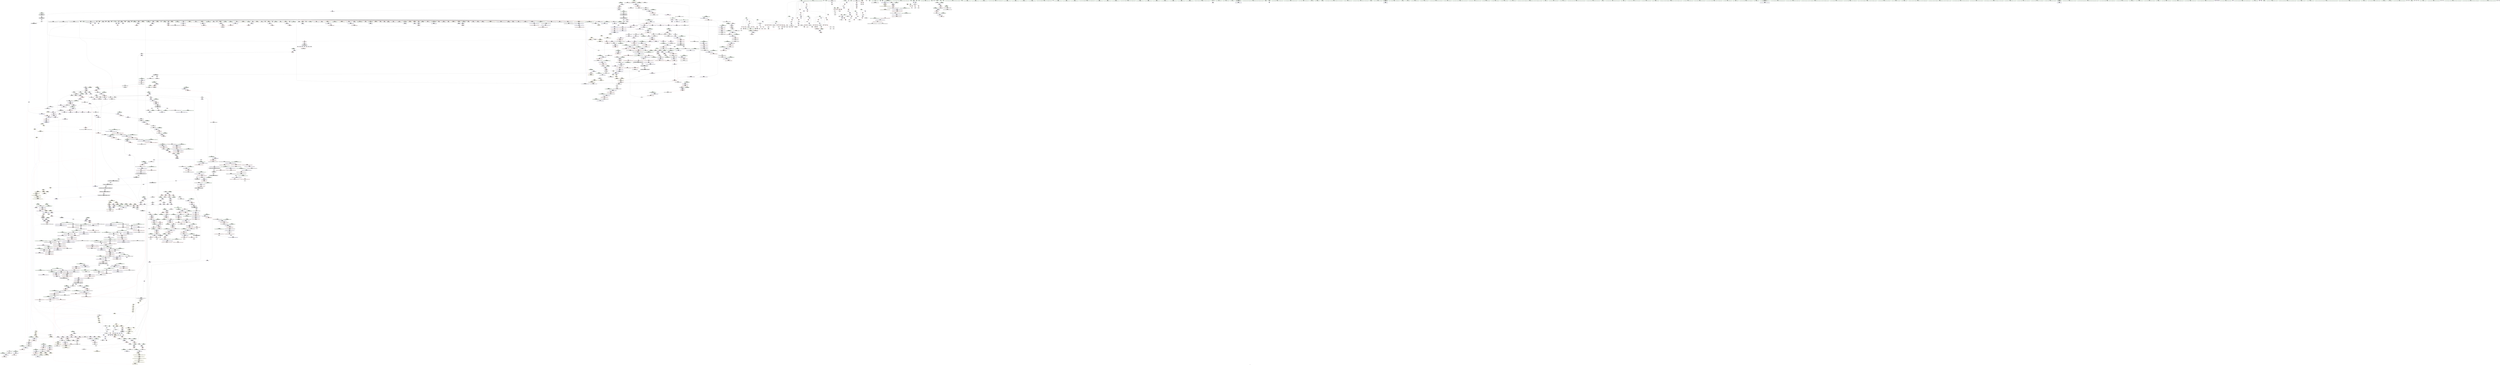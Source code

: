 digraph "SVFG" {
	label="SVFG";

	Node0x55e8c5d940c0 [shape=record,color=grey,label="{NodeID: 0\nNullPtr}"];
	Node0x55e8c5d940c0 -> Node0x55e8c5dea910[style=solid];
	Node0x55e8c5d940c0 -> Node0x55e8c5deaa10[style=solid];
	Node0x55e8c5d940c0 -> Node0x55e8c5dde520[style=solid];
	Node0x55e8c5d940c0 -> Node0x55e8c5dde5f0[style=solid];
	Node0x55e8c5d940c0 -> Node0x55e8c5dde6c0[style=solid];
	Node0x55e8c5d940c0 -> Node0x55e8c5dde790[style=solid];
	Node0x55e8c5d940c0 -> Node0x55e8c5dde860[style=solid];
	Node0x55e8c5d940c0 -> Node0x55e8c5dde930[style=solid];
	Node0x55e8c5d940c0 -> Node0x55e8c5ddea00[style=solid];
	Node0x55e8c5d940c0 -> Node0x55e8c5ddead0[style=solid];
	Node0x55e8c5d940c0 -> Node0x55e8c5ddeba0[style=solid];
	Node0x55e8c5d940c0 -> Node0x55e8c5ddec70[style=solid];
	Node0x55e8c5d940c0 -> Node0x55e8c5dded40[style=solid];
	Node0x55e8c5d940c0 -> Node0x55e8c5ddee10[style=solid];
	Node0x55e8c5d940c0 -> Node0x55e8c5ddeee0[style=solid];
	Node0x55e8c5d940c0 -> Node0x55e8c5ddefb0[style=solid];
	Node0x55e8c5d940c0 -> Node0x55e8c5ddf080[style=solid];
	Node0x55e8c5d940c0 -> Node0x55e8c5ddf150[style=solid];
	Node0x55e8c5d940c0 -> Node0x55e8c5ddf220[style=solid];
	Node0x55e8c5d940c0 -> Node0x55e8c5ddf2f0[style=solid];
	Node0x55e8c5d940c0 -> Node0x55e8c5ddf3c0[style=solid];
	Node0x55e8c5d940c0 -> Node0x55e8c5ddf490[style=solid];
	Node0x55e8c5d940c0 -> Node0x55e8c5ddf560[style=solid];
	Node0x55e8c5d940c0 -> Node0x55e8c5ddf630[style=solid];
	Node0x55e8c5d940c0 -> Node0x55e8c5ddf700[style=solid];
	Node0x55e8c5d940c0 -> Node0x55e8c5ddf7d0[style=solid];
	Node0x55e8c5d940c0 -> Node0x55e8c5ddf8a0[style=solid];
	Node0x55e8c5d940c0 -> Node0x55e8c5ddf970[style=solid];
	Node0x55e8c5d940c0 -> Node0x55e8c5ddfa40[style=solid];
	Node0x55e8c5d940c0 -> Node0x55e8c5ddfb10[style=solid];
	Node0x55e8c5d940c0 -> Node0x55e8c5ddfbe0[style=solid];
	Node0x55e8c5d940c0 -> Node0x55e8c5ddfcb0[style=solid];
	Node0x55e8c5d940c0 -> Node0x55e8c5ddfd80[style=solid];
	Node0x55e8c5d940c0 -> Node0x55e8c5ddfe50[style=solid];
	Node0x55e8c5d940c0 -> Node0x55e8c5ddff20[style=solid];
	Node0x55e8c5d940c0 -> Node0x55e8c5ddfff0[style=solid];
	Node0x55e8c5d940c0 -> Node0x55e8c5de00c0[style=solid];
	Node0x55e8c5d940c0 -> Node0x55e8c5de0190[style=solid];
	Node0x55e8c5d940c0 -> Node0x55e8c5de0260[style=solid];
	Node0x55e8c5d940c0 -> Node0x55e8c5de0330[style=solid];
	Node0x55e8c5d940c0 -> Node0x55e8c5de0400[style=solid];
	Node0x55e8c5d940c0 -> Node0x55e8c5de04d0[style=solid];
	Node0x55e8c5d940c0 -> Node0x55e8c5de05a0[style=solid];
	Node0x55e8c5d940c0 -> Node0x55e8c5de0670[style=solid];
	Node0x55e8c5d940c0 -> Node0x55e8c5de0740[style=solid];
	Node0x55e8c5d940c0 -> Node0x55e8c5de0810[style=solid];
	Node0x55e8c5d940c0 -> Node0x55e8c5de08e0[style=solid];
	Node0x55e8c5d940c0 -> Node0x55e8c5de09b0[style=solid];
	Node0x55e8c5d940c0 -> Node0x55e8c5de0a80[style=solid];
	Node0x55e8c5d940c0 -> Node0x55e8c5de0b50[style=solid];
	Node0x55e8c5d940c0 -> Node0x55e8c5de0c20[style=solid];
	Node0x55e8c5d940c0 -> Node0x55e8c5de0cf0[style=solid];
	Node0x55e8c5d940c0 -> Node0x55e8c5de0dc0[style=solid];
	Node0x55e8c5d940c0 -> Node0x55e8c5de0e90[style=solid];
	Node0x55e8c5d940c0 -> Node0x55e8c5de0f60[style=solid];
	Node0x55e8c5d940c0 -> Node0x55e8c5de1030[style=solid];
	Node0x55e8c5d940c0 -> Node0x55e8c5de1100[style=solid];
	Node0x55e8c5d940c0 -> Node0x55e8c5de11d0[style=solid];
	Node0x55e8c5d940c0 -> Node0x55e8c5de12a0[style=solid];
	Node0x55e8c5d940c0 -> Node0x55e8c5de1370[style=solid];
	Node0x55e8c5d940c0 -> Node0x55e8c5de1440[style=solid];
	Node0x55e8c5d940c0 -> Node0x55e8c5de1510[style=solid];
	Node0x55e8c5d940c0 -> Node0x55e8c5e19680[style=solid];
	Node0x55e8c5d940c0 -> Node0x55e8c5e1daf0[style=solid];
	Node0x55e8c5d940c0 -> Node0x55e8c5e1dbc0[style=solid];
	Node0x55e8c5d940c0 -> Node0x55e8c5e1dc90[style=solid];
	Node0x55e8c5d940c0 -> Node0x55e8c5e214a0[style=solid];
	Node0x55e8c5d940c0 -> Node0x55e8c5e21570[style=solid];
	Node0x55e8c5d940c0 -> Node0x55e8c5e21640[style=solid];
	Node0x55e8c5d940c0 -> Node0x55e8c5572040[style=solid];
	Node0x55e8c5d940c0 -> Node0x55e8c5572110[style=solid];
	Node0x55e8c5d940c0 -> Node0x55e8c5e551a0[style=solid];
	Node0x55e8c5d940c0 -> Node0x55e8c5e56520[style=solid];
	Node0x55e8c5d940c0:s64 -> Node0x55e8c5e318e0[style=solid,color=red];
	Node0x55e8c5d940c0:s64 -> Node0x55e8c5f686e0[style=solid,color=red];
	Node0x55e8c5de1510 [shape=record,color=black,label="{NodeID: 443\n1812\<--3\nlpad.val14\<--dummyVal\n_ZNSt6vectorIcSaIcEEC2ERKS1_\n}"];
	Node0x55e8c5e560a0 [shape=record,color=grey,label="{NodeID: 1993\n206 = cmp(204, 103, )\n}"];
	Node0x55e8c5df0ac0 [shape=record,color=red,label="{NodeID: 886\n1014\<--1006\n\<--__first.addr\n_ZNSt27__uninitialized_default_n_1ILb1EE18__uninit_default_nIPcmEET_S3_T0_\n|{<s0>79}}"];
	Node0x55e8c5df0ac0:s0 -> Node0x55e8c5e97650[style=solid,color=red];
	Node0x55e8c5e26c60 [shape=record,color=blue,label="{NodeID: 1329\n2227\<--2225\n__first.addr\<--__first\n_ZNSt12_Destroy_auxILb0EE9__destroyIPSt6vectorIcSaIcEEEEvT_S6_\n}"];
	Node0x55e8c5e26c60 -> Node0x55e8c5e99460[style=dashed];
	Node0x55e8c5dd9b30 [shape=record,color=green,label="{NodeID: 222\n1324\<--1325\n_ZSt24__uninitialized_fill_n_aIPSt6vectorIcSaIcEEmS2_S2_ET_S4_T0_RKT1_RSaIT2_E\<--_ZSt24__uninitialized_fill_n_aIPSt6vectorIcSaIcEEmS2_S2_ET_S4_T0_RKT1_RSaIT2_E_field_insensitive\n}"];
	Node0x55e8c5f5aee0 [shape=record,color=black,label="{NodeID: 2879\n375 = PHI()\n}"];
	Node0x55e8c5dfd050 [shape=record,color=purple,label="{NodeID: 665\n1417\<--1403\n_M_impl5\<--this1\n_ZNSt12_Vector_baseISt6vectorIcSaIcEESaIS2_EE17_M_create_storageEm\n}"];
	Node0x55e8c5ec14a0 [shape=record,color=yellow,style=double,label="{NodeID: 2215\n52V_1 = ENCHI(MR_52V_0)\npts\{690000 690001 \}\nFun[_ZNSt6vectorIS_IcSaIcEESaIS1_EEC2EmRKS1_RKS2_]|{<s0>47}}"];
	Node0x55e8c5ec14a0:s0 -> Node0x55e8c5ecafc0[style=dashed,color=red];
	Node0x55e8c5e1b8d0 [shape=record,color=blue,label="{NodeID: 1108\n100\<--103\nj101\<--\nmain\n}"];
	Node0x55e8c5e1b8d0 -> Node0x55e8c5ded2b0[style=dashed];
	Node0x55e8c5e1b8d0 -> Node0x55e8c5ded380[style=dashed];
	Node0x55e8c5e1b8d0 -> Node0x55e8c5ded450[style=dashed];
	Node0x55e8c5e1b8d0 -> Node0x55e8c5e1b8d0[style=dashed];
	Node0x55e8c5e1b8d0 -> Node0x55e8c5e1b9a0[style=dashed];
	Node0x55e8c5e1b8d0 -> Node0x55e8c5eabd70[style=dashed];
	Node0x55e8c5dd15f0 [shape=record,color=green,label="{NodeID: 1\n7\<--1\n__dso_handle\<--dummyObj\nGlob }"];
	Node0x55e8c5de15e0 [shape=record,color=black,label="{NodeID: 444\n19\<--18\n\<--_ZSt3cin\nCan only get source location for instruction, argument, global var or function.}"];
	Node0x55e8c5de15e0 -> Node0x55e8c5e01220[style=solid];
	Node0x55e8c5e56220 [shape=record,color=grey,label="{NodeID: 1994\n269 = cmp(265, 267, )\n}"];
	Node0x55e8c5e56220 -> Node0x55e8c5575070[style=solid];
	Node0x55e8c5df0b90 [shape=record,color=red,label="{NodeID: 887\n1015\<--1008\n\<--__n.addr\n_ZNSt27__uninitialized_default_n_1ILb1EE18__uninit_default_nIPcmEET_S3_T0_\n|{<s0>79}}"];
	Node0x55e8c5df0b90:s0 -> Node0x55e8c5e31450[style=solid,color=red];
	Node0x55e8c5e26d30 [shape=record,color=blue,label="{NodeID: 1330\n2229\<--2226\n__last.addr\<--__last\n_ZNSt12_Destroy_auxILb0EE9__destroyIPSt6vectorIcSaIcEEEEvT_S6_\n}"];
	Node0x55e8c5e26d30 -> Node0x55e8c5e18030[style=dashed];
	Node0x55e8c5dd9c30 [shape=record,color=green,label="{NodeID: 223\n1333\<--1334\nthis.addr\<--this.addr_field_insensitive\n_ZNSt12_Vector_baseISt6vectorIcSaIcEESaIS2_EED2Ev\n}"];
	Node0x55e8c5dd9c30 -> Node0x55e8c5e127a0[style=solid];
	Node0x55e8c5dd9c30 -> Node0x55e8c5e21090[style=solid];
	Node0x55e8c5f5afb0 [shape=record,color=black,label="{NodeID: 2880\n376 = PHI()\n}"];
	Node0x55e8c5dfd120 [shape=record,color=purple,label="{NodeID: 666\n1418\<--1403\n_M_start6\<--this1\n_ZNSt12_Vector_baseISt6vectorIcSaIcEESaIS2_EE17_M_create_storageEm\n}"];
	Node0x55e8c5dfd120 -> Node0x55e8c5e13090[style=solid];
	Node0x55e8c5e1b9a0 [shape=record,color=blue,label="{NodeID: 1109\n100\<--405\nj101\<--inc112\nmain\n}"];
	Node0x55e8c5e1b9a0 -> Node0x55e8c5ded2b0[style=dashed];
	Node0x55e8c5e1b9a0 -> Node0x55e8c5ded380[style=dashed];
	Node0x55e8c5e1b9a0 -> Node0x55e8c5ded450[style=dashed];
	Node0x55e8c5e1b9a0 -> Node0x55e8c5e1b8d0[style=dashed];
	Node0x55e8c5e1b9a0 -> Node0x55e8c5e1b9a0[style=dashed];
	Node0x55e8c5e1b9a0 -> Node0x55e8c5eabd70[style=dashed];
	Node0x55e8c5dd1680 [shape=record,color=green,label="{NodeID: 2\n8\<--1\n.str\<--dummyObj\nGlob }"];
	Node0x55e8c5de16e0 [shape=record,color=black,label="{NodeID: 445\n20\<--18\n\<--_ZSt3cin\nCan only get source location for instruction, argument, global var or function.}"];
	Node0x55e8c5de16e0 -> Node0x55e8c5e01a40[style=solid];
	Node0x55e8c5e563a0 [shape=record,color=grey,label="{NodeID: 1995\n263 = cmp(260, 262, )\n}"];
	Node0x55e8c5df0c60 [shape=record,color=red,label="{NodeID: 888\n1035\<--1026\n\<--__first.addr\n_ZSt6fill_nIPcmcET_S1_T0_RKT1_\n|{<s0>80}}"];
	Node0x55e8c5df0c60:s0 -> Node0x55e8c5f6a660[style=solid,color=red];
	Node0x55e8c5e26e00 [shape=record,color=blue,label="{NodeID: 1331\n2227\<--2245\n__first.addr\<--incdec.ptr\n_ZNSt12_Destroy_auxILb0EE9__destroyIPSt6vectorIcSaIcEEEEvT_S6_\n}"];
	Node0x55e8c5e26e00 -> Node0x55e8c5e99460[style=dashed];
	Node0x55e8c5dd9d00 [shape=record,color=green,label="{NodeID: 224\n1335\<--1336\nexn.slot\<--exn.slot_field_insensitive\n_ZNSt12_Vector_baseISt6vectorIcSaIcEESaIS2_EED2Ev\n}"];
	Node0x55e8c5dd9d00 -> Node0x55e8c5e12870[style=solid];
	Node0x55e8c5dd9d00 -> Node0x55e8c5e21160[style=solid];
	Node0x55e8c5f5b080 [shape=record,color=black,label="{NodeID: 2881\n417 = PHI()\n}"];
	Node0x55e8c5dfd1f0 [shape=record,color=purple,label="{NodeID: 667\n1422\<--1403\n_M_impl7\<--this1\n_ZNSt12_Vector_baseISt6vectorIcSaIcEESaIS2_EE17_M_create_storageEm\n}"];
	Node0x55e8c5e1ba70 [shape=record,color=blue,label="{NodeID: 1110\n72\<--409\nexn.slot\<--\nmain\n}"];
	Node0x55e8c5e1ba70 -> Node0x55e8c5deaef0[style=dashed];
	Node0x55e8c5dd1d40 [shape=record,color=green,label="{NodeID: 3\n10\<--1\n.str.1\<--dummyObj\nGlob }"];
	Node0x55e8c5de17e0 [shape=record,color=black,label="{NodeID: 446\n39\<--40\n\<--_ZNSt8ios_base4InitD1Ev\nCan only get source location for instruction, argument, global var or function.}"];
	Node0x55e8c5e56520 [shape=record,color=grey,label="{NodeID: 1996\n1136 = cmp(1135, 3, )\n}"];
	Node0x55e8c5df0d30 [shape=record,color=red,label="{NodeID: 889\n1039\<--1028\n\<--__n.addr\n_ZSt6fill_nIPcmcET_S1_T0_RKT1_\n|{<s0>81}}"];
	Node0x55e8c5df0d30:s0 -> Node0x55e8c5f64b20[style=solid,color=red];
	Node0x55e8c5e26ed0 [shape=record,color=blue,label="{NodeID: 1332\n2251\<--2250\n__pointer.addr\<--__pointer\n_ZSt8_DestroyISt6vectorIcSaIcEEEvPT_\n}"];
	Node0x55e8c5e26ed0 -> Node0x55e8c5e18100[style=dashed];
	Node0x55e8c5dd9dd0 [shape=record,color=green,label="{NodeID: 225\n1337\<--1338\nehselector.slot\<--ehselector.slot_field_insensitive\n_ZNSt12_Vector_baseISt6vectorIcSaIcEESaIS2_EED2Ev\n}"];
	Node0x55e8c5dd9dd0 -> Node0x55e8c5e21230[style=solid];
	Node0x55e8c5f5b150 [shape=record,color=black,label="{NodeID: 2882\n756 = PHI(975, )\n|{<s0>64}}"];
	Node0x55e8c5f5b150:s0 -> Node0x55e8c5f62020[style=solid,color=red];
	Node0x55e8c5dfd2c0 [shape=record,color=purple,label="{NodeID: 668\n1423\<--1403\n_M_end_of_storage\<--this1\n_ZNSt12_Vector_baseISt6vectorIcSaIcEESaIS2_EE17_M_create_storageEm\n}"];
	Node0x55e8c5dfd2c0 -> Node0x55e8c5e21a50[style=solid];
	Node0x55e8c5e1bb40 [shape=record,color=blue,label="{NodeID: 1111\n74\<--411\nehselector.slot\<--\nmain\n}"];
	Node0x55e8c5e1bb40 -> Node0x55e8c5deafc0[style=dashed];
	Node0x55e8c5dd1dd0 [shape=record,color=green,label="{NodeID: 4\n12\<--1\nstdin\<--dummyObj\nGlob }"];
	Node0x55e8c5de18e0 [shape=record,color=black,label="{NodeID: 447\n55\<--103\nmain_ret\<--\nmain\n}"];
	Node0x55e8c5df0e00 [shape=record,color=red,label="{NodeID: 890\n1040\<--1030\n\<--__value.addr\n_ZSt6fill_nIPcmcET_S1_T0_RKT1_\n|{<s0>81}}"];
	Node0x55e8c5df0e00:s0 -> Node0x55e8c5f64c60[style=solid,color=red];
	Node0x55e8c5e26fa0 [shape=record,color=blue,label="{NodeID: 1333\n2261\<--2258\nthis.addr\<--this\n_ZNSt12_Vector_baseISt6vectorIcSaIcEESaIS2_EE13_M_deallocateEPS2_m\n}"];
	Node0x55e8c5e26fa0 -> Node0x55e8c5e181d0[style=dashed];
	Node0x55e8c5dd9ea0 [shape=record,color=green,label="{NodeID: 226\n1356\<--1357\n_ZNSt12_Vector_baseISt6vectorIcSaIcEESaIS2_EE13_M_deallocateEPS2_m\<--_ZNSt12_Vector_baseISt6vectorIcSaIcEESaIS2_EE13_M_deallocateEPS2_m_field_insensitive\n}"];
	Node0x55e8c5f5b350 [shape=record,color=black,label="{NodeID: 2883\n757 = PHI(956, )\n}"];
	Node0x55e8c5f5b350 -> Node0x55e8c5e1d610[style=solid];
	Node0x55e8c5dfd390 [shape=record,color=purple,label="{NodeID: 669\n1476\<--1472\n_M_impl\<--this1\n_ZNSt12_Vector_baseISt6vectorIcSaIcEESaIS2_EE11_M_allocateEm\n}"];
	Node0x55e8c5dfd390 -> Node0x55e8c5df5af0[style=solid];
	Node0x55e8c5e1bc10 [shape=record,color=blue,label="{NodeID: 1112\n98\<--420\ni97\<--inc117\nmain\n}"];
	Node0x55e8c5e1bc10 -> Node0x55e8c5ded040[style=dashed];
	Node0x55e8c5e1bc10 -> Node0x55e8c5ded110[style=dashed];
	Node0x55e8c5e1bc10 -> Node0x55e8c5ded1e0[style=dashed];
	Node0x55e8c5e1bc10 -> Node0x55e8c5e1bc10[style=dashed];
	Node0x55e8c5e1bc10 -> Node0x55e8c5eab870[style=dashed];
	Node0x55e8c5dd1e60 [shape=record,color=green,label="{NodeID: 5\n13\<--1\n.str.2\<--dummyObj\nGlob }"];
	Node0x55e8c5de19b0 [shape=record,color=black,label="{NodeID: 448\n107\<--104\ncall\<--\nmain\n}"];
	Node0x55e8c5e99460 [shape=record,color=black,label="{NodeID: 1998\nMR_528V_3 = PHI(MR_528V_4, MR_528V_2, )\npts\{2228 \}\n}"];
	Node0x55e8c5e99460 -> Node0x55e8c5e17dc0[style=dashed];
	Node0x55e8c5e99460 -> Node0x55e8c5e17e90[style=dashed];
	Node0x55e8c5e99460 -> Node0x55e8c5e17f60[style=dashed];
	Node0x55e8c5e99460 -> Node0x55e8c5e26e00[style=dashed];
	Node0x55e8c5df0ed0 [shape=record,color=red,label="{NodeID: 891\n1058\<--1049\n\<--__first.addr\n_ZSt10__fill_n_aImcEN9__gnu_cxx11__enable_ifIXsr9__is_byteIT0_EE7__valueEPS2_E6__typeES3_T_RKS2_\n|{<s0>82}}"];
	Node0x55e8c5df0ed0:s0 -> Node0x55e8c5f665e0[style=solid,color=red];
	Node0x55e8c5e27070 [shape=record,color=blue,label="{NodeID: 1334\n2263\<--2259\n__p.addr\<--__p\n_ZNSt12_Vector_baseISt6vectorIcSaIcEESaIS2_EE13_M_deallocateEPS2_m\n}"];
	Node0x55e8c5e27070 -> Node0x55e8c5e182a0[style=dashed];
	Node0x55e8c5e27070 -> Node0x55e8c5e18370[style=dashed];
	Node0x55e8c5dd9fa0 [shape=record,color=green,label="{NodeID: 227\n1375\<--1376\nthis.addr\<--this.addr_field_insensitive\n_ZNSt12_Vector_baseISt6vectorIcSaIcEESaIS2_EE12_Vector_implC2ERKS3_\n}"];
	Node0x55e8c5dd9fa0 -> Node0x55e8c5e12bb0[style=solid];
	Node0x55e8c5dd9fa0 -> Node0x55e8c5e21300[style=solid];
	Node0x55e8c5f5b490 [shape=record,color=black,label="{NodeID: 2884\n587 = PHI(975, )\n|{<s0>51}}"];
	Node0x55e8c5f5b490:s0 -> Node0x55e8c5f6a520[style=solid,color=red];
	Node0x55e8c5dfd460 [shape=record,color=purple,label="{NodeID: 670\n1568\<--1567\n_M_impl\<--this1\n_ZNSt12_Vector_baseISt6vectorIcSaIcEESaIS2_EE19_M_get_Tp_allocatorEv\n}"];
	Node0x55e8c5dfd460 -> Node0x55e8c5df6170[style=solid];
	Node0x55e8c5ec1900 [shape=record,color=yellow,style=double,label="{NodeID: 2220\n80V_1 = ENCHI(MR_80V_0)\npts\{522 \}\nFun[_ZNSt6vectorIS_IcSaIcEESaIS1_EEC2EmRKS1_RKS2_]}"];
	Node0x55e8c5ec1900 -> Node0x55e8c5e1c5d0[style=dashed];
	Node0x55e8c5e1bce0 [shape=record,color=blue,label="{NodeID: 1113\n60\<--426\nkkk\<--inc121\nmain\n}"];
	Node0x55e8c5e1bce0 -> Node0x55e8c5ea7c70[style=dashed];
	Node0x55e8c5dd1ef0 [shape=record,color=green,label="{NodeID: 6\n15\<--1\n.str.3\<--dummyObj\nGlob }"];
	Node0x55e8c5de1a80 [shape=record,color=black,label="{NodeID: 449\n113\<--110\ncall1\<--\nmain\n}"];
	Node0x55e8c5df0fa0 [shape=record,color=red,label="{NodeID: 892\n1059\<--1049\n\<--__first.addr\n_ZSt10__fill_n_aImcEN9__gnu_cxx11__enable_ifIXsr9__is_byteIT0_EE7__valueEPS2_E6__typeES3_T_RKS2_\n}"];
	Node0x55e8c5df0fa0 -> Node0x55e8c5e01560[style=solid];
	Node0x55e8c5e27140 [shape=record,color=blue,label="{NodeID: 1335\n2265\<--2260\n__n.addr\<--__n\n_ZNSt12_Vector_baseISt6vectorIcSaIcEESaIS2_EE13_M_deallocateEPS2_m\n}"];
	Node0x55e8c5e27140 -> Node0x55e8c5e18440[style=dashed];
	Node0x55e8c5dda070 [shape=record,color=green,label="{NodeID: 228\n1377\<--1378\n__a.addr\<--__a.addr_field_insensitive\n_ZNSt12_Vector_baseISt6vectorIcSaIcEESaIS2_EE12_Vector_implC2ERKS3_\n}"];
	Node0x55e8c5dda070 -> Node0x55e8c5e12c80[style=solid];
	Node0x55e8c5dda070 -> Node0x55e8c5e213d0[style=solid];
	Node0x55e8c5f5b5d0 [shape=record,color=black,label="{NodeID: 2885\n678 = PHI(1562, )\n|{<s0>56}}"];
	Node0x55e8c5f5b5d0:s0 -> Node0x55e8c5f69960[style=solid,color=red];
	Node0x55e8c5dfd530 [shape=record,color=purple,label="{NodeID: 671\n1632\<--1631\nincdec.ptr\<--\n_ZNSt22__uninitialized_fill_nILb0EE15__uninit_fill_nIPSt6vectorIcSaIcEEmS4_EET_S6_T0_RKT1_\n}"];
	Node0x55e8c5dfd530 -> Node0x55e8c5e23110[style=solid];
	Node0x55e8c5ec19e0 [shape=record,color=yellow,style=double,label="{NodeID: 2221\n82V_1 = ENCHI(MR_82V_0)\npts\{524 \}\nFun[_ZNSt6vectorIS_IcSaIcEESaIS1_EEC2EmRKS1_RKS2_]}"];
	Node0x55e8c5ec19e0 -> Node0x55e8c5e1c6a0[style=dashed];
	Node0x55e8c5e1bdb0 [shape=record,color=blue,label="{NodeID: 1114\n453\<--450\nthis.addr\<--this\n_ZNSt6vectorIcSaIcEEC2EmRKS0_\n}"];
	Node0x55e8c5e1bdb0 -> Node0x55e8c5ded6c0[style=dashed];
	Node0x55e8c5dd1f80 [shape=record,color=green,label="{NodeID: 7\n17\<--1\nstdout\<--dummyObj\nGlob }"];
	Node0x55e8c5de1b50 [shape=record,color=black,label="{NodeID: 450\n120\<--119\n\<--vbase.offset.ptr\nmain\n}"];
	Node0x55e8c5de1b50 -> Node0x55e8c5ded520[style=solid];
	Node0x55e8c5df1070 [shape=record,color=red,label="{NodeID: 893\n1066\<--1049\n\<--__first.addr\n_ZSt10__fill_n_aImcEN9__gnu_cxx11__enable_ifIXsr9__is_byteIT0_EE7__valueEPS2_E6__typeES3_T_RKS2_\n}"];
	Node0x55e8c5df1070 -> Node0x55e8c5e01630[style=solid];
	Node0x55e8c5e27210 [shape=record,color=blue,label="{NodeID: 1336\n2287\<--2284\n__a.addr\<--__a\n_ZNSt16allocator_traitsISaISt6vectorIcSaIcEEEE10deallocateERS3_PS2_m\n}"];
	Node0x55e8c5e27210 -> Node0x55e8c5e18510[style=dashed];
	Node0x55e8c5de2540 [shape=record,color=green,label="{NodeID: 229\n1385\<--1386\n_ZNSaISt6vectorIcSaIcEEEC2ERKS2_\<--_ZNSaISt6vectorIcSaIcEEEC2ERKS2__field_insensitive\n}"];
	Node0x55e8c5f5b710 [shape=record,color=black,label="{NodeID: 2886\n1620 = PHI(1697, )\n|{<s0>112}}"];
	Node0x55e8c5f5b710:s0 -> Node0x55e8c5f6a020[style=solid,color=red];
	Node0x55e8c5dfd600 [shape=record,color=purple,label="{NodeID: 672\n1768\<--1742\ncoerce.dive\<--agg.tmp\n_ZNSt6vectorIcSaIcEEC2ERKS1_\n}"];
	Node0x55e8c5dfd600 -> Node0x55e8c5e23ba0[style=solid];
	Node0x55e8c5ec1ac0 [shape=record,color=yellow,style=double,label="{NodeID: 2222\n365V_1 = ENCHI(MR_365V_0)\npts\{1011 \}\nFun[_ZSt8__fill_aIcEN9__gnu_cxx11__enable_ifIXsr9__is_byteIT_EE7__valueEvE6__typeEPS2_S5_RKS2_]}"];
	Node0x55e8c5ec1ac0 -> Node0x55e8c5df1a30[style=dashed];
	Node0x55e8c5e1be80 [shape=record,color=blue,label="{NodeID: 1115\n455\<--451\n__n.addr\<--__n\n_ZNSt6vectorIcSaIcEEC2EmRKS0_\n}"];
	Node0x55e8c5e1be80 -> Node0x55e8c5ded790[style=dashed];
	Node0x55e8c5e1be80 -> Node0x55e8c5ded860[style=dashed];
	Node0x55e8c5dd2010 [shape=record,color=green,label="{NodeID: 8\n18\<--1\n_ZSt3cin\<--dummyObj\nGlob }"];
	Node0x55e8c5de1c20 [shape=record,color=black,label="{NodeID: 451\n123\<--122\n\<--add.ptr\nmain\n}"];
	Node0x55e8c5df1140 [shape=record,color=red,label="{NodeID: 894\n1060\<--1051\n\<--__n.addr\n_ZSt10__fill_n_aImcEN9__gnu_cxx11__enable_ifIXsr9__is_byteIT0_EE7__valueEPS2_E6__typeES3_T_RKS2_\n}"];
	Node0x55e8c5e272e0 [shape=record,color=blue,label="{NodeID: 1337\n2289\<--2285\n__p.addr\<--__p\n_ZNSt16allocator_traitsISaISt6vectorIcSaIcEEEE10deallocateERS3_PS2_m\n}"];
	Node0x55e8c5e272e0 -> Node0x55e8c5e185e0[style=dashed];
	Node0x55e8c5de2610 [shape=record,color=green,label="{NodeID: 230\n1397\<--1398\nthis.addr\<--this.addr_field_insensitive\n_ZNSt12_Vector_baseISt6vectorIcSaIcEESaIS2_EE17_M_create_storageEm\n}"];
	Node0x55e8c5de2610 -> Node0x55e8c5e12d50[style=solid];
	Node0x55e8c5de2610 -> Node0x55e8c5e21710[style=solid];
	Node0x55e8c5f5b850 [shape=record,color=black,label="{NodeID: 2887\n1642 = PHI()\n}"];
	Node0x55e8c5dfd6d0 [shape=record,color=purple,label="{NodeID: 673\n1782\<--1742\ncoerce.dive8\<--agg.tmp\n_ZNSt6vectorIcSaIcEEC2ERKS1_\n}"];
	Node0x55e8c5dfd6d0 -> Node0x55e8c5e156c0[style=solid];
	Node0x55e8c5e1bf50 [shape=record,color=blue,label="{NodeID: 1116\n457\<--452\n__a.addr\<--__a\n_ZNSt6vectorIcSaIcEEC2EmRKS0_\n}"];
	Node0x55e8c5e1bf50 -> Node0x55e8c5ded930[style=dashed];
	Node0x55e8c5dd20a0 [shape=record,color=green,label="{NodeID: 9\n21\<--1\n_ZSt4cout\<--dummyObj\nGlob }"];
	Node0x55e8c5de1cf0 [shape=record,color=black,label="{NodeID: 452\n210\<--209\nconv\<--\nmain\n|{<s0>20}}"];
	Node0x55e8c5de1cf0:s0 -> Node0x55e8c5f6cc80[style=solid,color=red];
	Node0x55e8c5df1210 [shape=record,color=red,label="{NodeID: 895\n1067\<--1051\n\<--__n.addr\n_ZSt10__fill_n_aImcEN9__gnu_cxx11__enable_ifIXsr9__is_byteIT0_EE7__valueEPS2_E6__typeES3_T_RKS2_\n}"];
	Node0x55e8c5e273b0 [shape=record,color=blue,label="{NodeID: 1338\n2291\<--2286\n__n.addr\<--__n\n_ZNSt16allocator_traitsISaISt6vectorIcSaIcEEEE10deallocateERS3_PS2_m\n}"];
	Node0x55e8c5e273b0 -> Node0x55e8c5e186b0[style=dashed];
	Node0x55e8c5de26e0 [shape=record,color=green,label="{NodeID: 231\n1399\<--1400\n__n.addr\<--__n.addr_field_insensitive\n_ZNSt12_Vector_baseISt6vectorIcSaIcEESaIS2_EE17_M_create_storageEm\n}"];
	Node0x55e8c5de26e0 -> Node0x55e8c5e12e20[style=solid];
	Node0x55e8c5de26e0 -> Node0x55e8c5e12ef0[style=solid];
	Node0x55e8c5de26e0 -> Node0x55e8c5e217e0[style=solid];
	Node0x55e8c5f5b920 [shape=record,color=black,label="{NodeID: 2888\n1690 = PHI(1722, )\n|{<s0>120}}"];
	Node0x55e8c5f5b920:s0 -> Node0x55e8c5f6b6b0[style=solid,color=red];
	Node0x55e8c5dfd7a0 [shape=record,color=purple,label="{NodeID: 674\n1774\<--1744\ncoerce.dive6\<--agg.tmp4\n_ZNSt6vectorIcSaIcEEC2ERKS1_\n}"];
	Node0x55e8c5dfd7a0 -> Node0x55e8c5e23c70[style=solid];
	Node0x55e8c5e1c020 [shape=record,color=blue,label="{NodeID: 1117\n459\<--479\nexn.slot\<--\n_ZNSt6vectorIcSaIcEEC2EmRKS0_\n}"];
	Node0x55e8c5e1c020 -> Node0x55e8c5deda00[style=dashed];
	Node0x55e8c5dd2130 [shape=record,color=green,label="{NodeID: 10\n22\<--1\n.str.4\<--dummyObj\nGlob }"];
	Node0x55e8c5de1dc0 [shape=record,color=black,label="{NodeID: 453\n215\<--214\nconv22\<--\nmain\n|{<s0>21}}"];
	Node0x55e8c5de1dc0:s0 -> Node0x55e8c5f61b40[style=solid,color=red];
	Node0x55e8c5df12e0 [shape=record,color=red,label="{NodeID: 896\n1062\<--1053\n\<--__c.addr\n_ZSt10__fill_n_aImcEN9__gnu_cxx11__enable_ifIXsr9__is_byteIT0_EE7__valueEPS2_E6__typeES3_T_RKS2_\n|{<s0>82}}"];
	Node0x55e8c5df12e0:s0 -> Node0x55e8c5f66860[style=solid,color=red];
	Node0x55e8c5e27480 [shape=record,color=blue,label="{NodeID: 1339\n2308\<--2305\nthis.addr\<--this\n_ZN9__gnu_cxx13new_allocatorISt6vectorIcSaIcEEE10deallocateEPS3_m\n}"];
	Node0x55e8c5e27480 -> Node0x55e8c5e18780[style=dashed];
	Node0x55e8c5de27b0 [shape=record,color=green,label="{NodeID: 232\n1406\<--1407\n_ZNSt12_Vector_baseISt6vectorIcSaIcEESaIS2_EE11_M_allocateEm\<--_ZNSt12_Vector_baseISt6vectorIcSaIcEESaIS2_EE11_M_allocateEm_field_insensitive\n}"];
	Node0x55e8c5f5ba90 [shape=record,color=black,label="{NodeID: 2889\n837 = PHI(872, )\n}"];
	Node0x55e8c5f5ba90 -> Node0x55e8c5e1df00[style=solid];
	Node0x55e8c5dfd870 [shape=record,color=purple,label="{NodeID: 675\n1784\<--1744\ncoerce.dive9\<--agg.tmp4\n_ZNSt6vectorIcSaIcEEC2ERKS1_\n}"];
	Node0x55e8c5dfd870 -> Node0x55e8c5e15790[style=solid];
	Node0x55e8c5e1c0f0 [shape=record,color=blue,label="{NodeID: 1118\n461\<--481\nehselector.slot\<--\n_ZNSt6vectorIcSaIcEEC2EmRKS0_\n}"];
	Node0x55e8c5e1c0f0 -> Node0x55e8c5dedad0[style=dashed];
	Node0x55e8c5dd2200 [shape=record,color=green,label="{NodeID: 11\n24\<--1\n.str.5\<--dummyObj\nGlob }"];
	Node0x55e8c5de1e90 [shape=record,color=black,label="{NodeID: 454\n227\<--226\nconv28\<--\nmain\n|{<s0>22}}"];
	Node0x55e8c5de1e90:s0 -> Node0x55e8c5f6cc80[style=solid,color=red];
	Node0x55e8c5df13b0 [shape=record,color=red,label="{NodeID: 897\n1075\<--1072\n\<--__it.addr\n_ZSt12__niter_baseIPcET_S1_\n}"];
	Node0x55e8c5df13b0 -> Node0x55e8c5df4df0[style=solid];
	Node0x55e8c5e27550 [shape=record,color=blue,label="{NodeID: 1340\n2310\<--2306\n__p.addr\<--__p\n_ZN9__gnu_cxx13new_allocatorISt6vectorIcSaIcEEE10deallocateEPS3_m\n}"];
	Node0x55e8c5e27550 -> Node0x55e8c5e18850[style=dashed];
	Node0x55e8c5de28b0 [shape=record,color=green,label="{NodeID: 233\n1428\<--1429\nthis.addr\<--this.addr_field_insensitive\n_ZNSt12_Vector_baseISt6vectorIcSaIcEESaIS2_EE12_Vector_implD2Ev\n}"];
	Node0x55e8c5de28b0 -> Node0x55e8c5e13160[style=solid];
	Node0x55e8c5de28b0 -> Node0x55e8c5e21b20[style=solid];
	Node0x55e8c5f5bbd0 [shape=record,color=black,label="{NodeID: 2890\n888 = PHI(895, )\n}"];
	Node0x55e8c5f5bbd0 -> Node0x55e8c5572110[style=solid];
	Node0x55e8c5dfd940 [shape=record,color=purple,label="{NodeID: 676\n1777\<--1776\n_M_impl\<--\n_ZNSt6vectorIcSaIcEEC2ERKS1_\n}"];
	Node0x55e8c5e1c1c0 [shape=record,color=blue,label="{NodeID: 1119\n499\<--498\nthis.addr\<--this\n_ZNSaISt6vectorIcSaIcEEEC2Ev\n}"];
	Node0x55e8c5e1c1c0 -> Node0x55e8c5dedba0[style=dashed];
	Node0x55e8c5dd2300 [shape=record,color=green,label="{NodeID: 12\n27\<--1\n\<--dummyObj\nCan only get source location for instruction, argument, global var or function.}"];
	Node0x55e8c5de1f60 [shape=record,color=black,label="{NodeID: 455\n230\<--229\nconv30\<--\nmain\n|{<s0>23}}"];
	Node0x55e8c5de1f60:s0 -> Node0x55e8c5f61b40[style=solid,color=red];
	Node0x55e8c5df1480 [shape=record,color=red,label="{NodeID: 898\n1098\<--1081\n\<--__first.addr\n_ZSt8__fill_aIcEN9__gnu_cxx11__enable_ifIXsr9__is_byteIT_EE7__valueEvE6__typeEPS2_S5_RKS2_\n}"];
	Node0x55e8c5df1480 -> Node0x55e8c5df4f90[style=solid];
	Node0x55e8c5e27620 [shape=record,color=blue,label="{NodeID: 1341\n2312\<--2307\n.addr\<--\n_ZN9__gnu_cxx13new_allocatorISt6vectorIcSaIcEEE10deallocateEPS3_m\n}"];
	Node0x55e8c5de2980 [shape=record,color=green,label="{NodeID: 234\n1438\<--1439\nthis.addr\<--this.addr_field_insensitive\n_ZNSaISt6vectorIcSaIcEEEC2ERKS2_\n}"];
	Node0x55e8c5de2980 -> Node0x55e8c5e13230[style=solid];
	Node0x55e8c5de2980 -> Node0x55e8c5e21bf0[style=solid];
	Node0x55e8c5f5bd10 [shape=record,color=black,label="{NodeID: 2891\n907 = PHI(911, )\n}"];
	Node0x55e8c5f5bd10 -> Node0x55e8c5df45d0[style=solid];
	Node0x55e8c5dfda10 [shape=record,color=purple,label="{NodeID: 677\n1778\<--1776\n_M_start\<--\n_ZNSt6vectorIcSaIcEEC2ERKS1_\n}"];
	Node0x55e8c5dfda10 -> Node0x55e8c5e155f0[style=solid];
	Node0x55e8c5e1c290 [shape=record,color=blue,label="{NodeID: 1120\n513\<--509\nthis.addr\<--this\n_ZNSt6vectorIS_IcSaIcEESaIS1_EEC2EmRKS1_RKS2_\n}"];
	Node0x55e8c5e1c290 -> Node0x55e8c5dedc70[style=dashed];
	Node0x55e8c5dd2400 [shape=record,color=green,label="{NodeID: 13\n103\<--1\n\<--dummyObj\nCan only get source location for instruction, argument, global var or function.}"];
	Node0x55e8c5de2030 [shape=record,color=black,label="{NodeID: 456\n235\<--234\nconv33\<--\nmain\n|{<s0>24}}"];
	Node0x55e8c5de2030:s0 -> Node0x55e8c5f6cc80[style=solid,color=red];
	Node0x55e8c5df1550 [shape=record,color=red,label="{NodeID: 899\n1106\<--1081\n\<--__first.addr\n_ZSt8__fill_aIcEN9__gnu_cxx11__enable_ifIXsr9__is_byteIT_EE7__valueEvE6__typeEPS2_S5_RKS2_\n}"];
	Node0x55e8c5e276f0 [shape=record,color=blue,label="{NodeID: 1342\n2326\<--2323\n__first.addr\<--__first\n_ZSt8_DestroyIPSt6vectorIcSaIcEES2_EvT_S4_RSaIT0_E\n}"];
	Node0x55e8c5e276f0 -> Node0x55e8c5e18920[style=dashed];
	Node0x55e8c5de2a50 [shape=record,color=green,label="{NodeID: 235\n1440\<--1441\n__a.addr\<--__a.addr_field_insensitive\n_ZNSaISt6vectorIcSaIcEEEC2ERKS2_\n}"];
	Node0x55e8c5de2a50 -> Node0x55e8c5e13300[style=solid];
	Node0x55e8c5de2a50 -> Node0x55e8c5e21cc0[style=solid];
	Node0x55e8c5f5be50 [shape=record,color=black,label="{NodeID: 2892\n926 = PHI(943, )\n}"];
	Node0x55e8c5f5be50 -> Node0x55e8c5e55aa0[style=solid];
	Node0x55e8c5dfdae0 [shape=record,color=purple,label="{NodeID: 678\n1790\<--1789\n_M_impl13\<--\n_ZNSt6vectorIcSaIcEEC2ERKS1_\n}"];
	Node0x55e8c5e1c360 [shape=record,color=blue,label="{NodeID: 1121\n515\<--510\n__n.addr\<--__n\n_ZNSt6vectorIS_IcSaIcEESaIS1_EEC2EmRKS1_RKS2_\n}"];
	Node0x55e8c5e1c360 -> Node0x55e8c5dedd40[style=dashed];
	Node0x55e8c5e1c360 -> Node0x55e8c5dede10[style=dashed];
	Node0x55e8c5dd2500 [shape=record,color=green,label="{NodeID: 14\n115\<--1\n\<--dummyObj\nCan only get source location for instruction, argument, global var or function.}"];
	Node0x55e8c5de2100 [shape=record,color=black,label="{NodeID: 457\n238\<--237\nconv35\<--\nmain\n|{<s0>25}}"];
	Node0x55e8c5de2100:s0 -> Node0x55e8c5f61b40[style=solid,color=red];
	Node0x55e8c5df1620 [shape=record,color=red,label="{NodeID: 900\n1097\<--1083\n\<--__last.addr\n_ZSt8__fill_aIcEN9__gnu_cxx11__enable_ifIXsr9__is_byteIT_EE7__valueEvE6__typeEPS2_S5_RKS2_\n}"];
	Node0x55e8c5df1620 -> Node0x55e8c5df4ec0[style=solid];
	Node0x55e8c5e277c0 [shape=record,color=blue,label="{NodeID: 1343\n2328\<--2324\n__last.addr\<--__last\n_ZSt8_DestroyIPSt6vectorIcSaIcEES2_EvT_S4_RSaIT0_E\n}"];
	Node0x55e8c5e277c0 -> Node0x55e8c5e189f0[style=dashed];
	Node0x55e8c5de2b20 [shape=record,color=green,label="{NodeID: 236\n1449\<--1450\n_ZN9__gnu_cxx13new_allocatorISt6vectorIcSaIcEEEC2ERKS4_\<--_ZN9__gnu_cxx13new_allocatorISt6vectorIcSaIcEEEC2ERKS4__field_insensitive\n}"];
	Node0x55e8c5f5bf90 [shape=record,color=black,label="{NodeID: 2893\n971 = PHI(984, )\n}"];
	Node0x55e8c5f5bf90 -> Node0x55e8c5df4840[style=solid];
	Node0x55e8c5dfdbb0 [shape=record,color=purple,label="{NodeID: 679\n1791\<--1789\n_M_finish\<--\n_ZNSt6vectorIcSaIcEEC2ERKS1_\n}"];
	Node0x55e8c5dfdbb0 -> Node0x55e8c5e23d40[style=solid];
	Node0x55e8c5e1c430 [shape=record,color=blue,label="{NodeID: 1122\n517\<--511\n__value.addr\<--__value\n_ZNSt6vectorIS_IcSaIcEESaIS1_EEC2EmRKS1_RKS2_\n}"];
	Node0x55e8c5e1c430 -> Node0x55e8c5dedee0[style=dashed];
	Node0x55e8c5dd2600 [shape=record,color=green,label="{NodeID: 15\n139\<--1\n\<--dummyObj\nCan only get source location for instruction, argument, global var or function.}"];
	Node0x55e8c5de21d0 [shape=record,color=black,label="{NodeID: 458\n274\<--273\nconv44\<--\nmain\n|{<s0>26}}"];
	Node0x55e8c5de21d0:s0 -> Node0x55e8c5f6cc80[style=solid,color=red];
	Node0x55e8c5df16f0 [shape=record,color=red,label="{NodeID: 901\n1094\<--1085\n\<--__c.addr\n_ZSt8__fill_aIcEN9__gnu_cxx11__enable_ifIXsr9__is_byteIT_EE7__valueEvE6__typeEPS2_S5_RKS2_\n}"];
	Node0x55e8c5df16f0 -> Node0x55e8c5df1a30[style=solid];
	Node0x55e8c5e27890 [shape=record,color=blue,label="{NodeID: 1344\n2330\<--2325\n.addr\<--\n_ZSt8_DestroyIPSt6vectorIcSaIcEES2_EvT_S4_RSaIT0_E\n}"];
	Node0x55e8c5de2c20 [shape=record,color=green,label="{NodeID: 237\n1455\<--1456\nthis.addr\<--this.addr_field_insensitive\n_ZN9__gnu_cxx13new_allocatorISt6vectorIcSaIcEEEC2ERKS4_\n}"];
	Node0x55e8c5de2c20 -> Node0x55e8c5e133d0[style=solid];
	Node0x55e8c5de2c20 -> Node0x55e8c5e21d90[style=solid];
	Node0x55e8c5f5c0d0 [shape=record,color=black,label="{NodeID: 2894\n999 = PHI(1003, )\n}"];
	Node0x55e8c5f5c0d0 -> Node0x55e8c5df4ab0[style=solid];
	Node0x55e8c5dfdc80 [shape=record,color=purple,label="{NodeID: 680\n1821\<--1820\n_M_impl\<--\n_ZNKSt6vectorIcSaIcEE4sizeEv\n}"];
	Node0x55e8c5e1c500 [shape=record,color=blue,label="{NodeID: 1123\n519\<--512\n__a.addr\<--__a\n_ZNSt6vectorIS_IcSaIcEESaIS1_EEC2EmRKS1_RKS2_\n}"];
	Node0x55e8c5e1c500 -> Node0x55e8c5dedfb0[style=dashed];
	Node0x55e8c5dd2700 [shape=record,color=green,label="{NodeID: 16\n144\<--1\n\<--dummyObj\nCan only get source location for instruction, argument, global var or function.|{<s0>11|<s1>13}}"];
	Node0x55e8c5dd2700:s0 -> Node0x55e8c5f64680[style=solid,color=red];
	Node0x55e8c5dd2700:s1 -> Node0x55e8c5f66220[style=solid,color=red];
	Node0x55e8c5de22a0 [shape=record,color=black,label="{NodeID: 459\n277\<--276\nconv46\<--\nmain\n|{<s0>27}}"];
	Node0x55e8c5de22a0:s0 -> Node0x55e8c5f61b40[style=solid,color=red];
	Node0x55e8c5df17c0 [shape=record,color=red,label="{NodeID: 902\n1107\<--1087\n\<--__tmp\n_ZSt8__fill_aIcEN9__gnu_cxx11__enable_ifIXsr9__is_byteIT_EE7__valueEvE6__typeEPS2_S5_RKS2_\n}"];
	Node0x55e8c5df17c0 -> Node0x55e8c5df5060[style=solid];
	Node0x55e8c5df17c0 -> Node0x55e8c5df5130[style=solid];
	Node0x55e8c5de2cf0 [shape=record,color=green,label="{NodeID: 238\n1457\<--1458\n.addr\<--.addr_field_insensitive\n_ZN9__gnu_cxx13new_allocatorISt6vectorIcSaIcEEEC2ERKS4_\n}"];
	Node0x55e8c5de2cf0 -> Node0x55e8c5e21e60[style=solid];
	Node0x55e8c5f5c210 [shape=record,color=black,label="{NodeID: 2895\n1018 = PHI(1022, )\n}"];
	Node0x55e8c5f5c210 -> Node0x55e8c5df4b80[style=solid];
	Node0x55e8c5dfdd50 [shape=record,color=purple,label="{NodeID: 681\n1822\<--1820\n_M_finish\<--\n_ZNKSt6vectorIcSaIcEE4sizeEv\n}"];
	Node0x55e8c5dfdd50 -> Node0x55e8c5e15930[style=solid];
	Node0x55e8c5e1c5d0 [shape=record,color=blue,label="{NodeID: 1124\n521\<--543\nexn.slot\<--\n_ZNSt6vectorIS_IcSaIcEESaIS1_EEC2EmRKS1_RKS2_\n}"];
	Node0x55e8c5e1c5d0 -> Node0x55e8c5dee080[style=dashed];
	Node0x55e8c5dd2800 [shape=record,color=green,label="{NodeID: 17\n170\<--1\n\<--dummyObj\nCan only get source location for instruction, argument, global var or function.}"];
	Node0x55e8c5de2370 [shape=record,color=black,label="{NodeID: 460\n310\<--309\nconv60\<--\nmain\n|{<s0>29}}"];
	Node0x55e8c5de2370:s0 -> Node0x55e8c5f61b40[style=solid,color=red];
	Node0x55e8c5df1890 [shape=record,color=red,label="{NodeID: 903\n1103\<--1089\n\<--__len\n_ZSt8__fill_aIcEN9__gnu_cxx11__enable_ifIXsr9__is_byteIT_EE7__valueEvE6__typeEPS2_S5_RKS2_\n}"];
	Node0x55e8c5df1890 -> Node0x55e8c5e55920[style=solid];
	Node0x55e8c5de2dc0 [shape=record,color=green,label="{NodeID: 239\n1466\<--1467\nthis.addr\<--this.addr_field_insensitive\n_ZNSt12_Vector_baseISt6vectorIcSaIcEESaIS2_EE11_M_allocateEm\n}"];
	Node0x55e8c5de2dc0 -> Node0x55e8c5e134a0[style=solid];
	Node0x55e8c5de2dc0 -> Node0x55e8c5e21f30[style=solid];
	Node0x55e8c5f5e630 [shape=record,color=black,label="{NodeID: 2896\n1036 = PHI(1070, )\n|{<s0>81}}"];
	Node0x55e8c5f5e630:s0 -> Node0x55e8c5f649e0[style=solid,color=red];
	Node0x55e8c5dfde20 [shape=record,color=purple,label="{NodeID: 682\n1825\<--1824\n_M_impl2\<--\n_ZNKSt6vectorIcSaIcEE4sizeEv\n}"];
	Node0x55e8c5e1c6a0 [shape=record,color=blue,label="{NodeID: 1125\n523\<--545\nehselector.slot\<--\n_ZNSt6vectorIS_IcSaIcEESaIS1_EEC2EmRKS1_RKS2_\n}"];
	Node0x55e8c5e1c6a0 -> Node0x55e8c5dee150[style=dashed];
	Node0x55e8c5dd2900 [shape=record,color=green,label="{NodeID: 18\n174\<--1\n\<--dummyObj\nCan only get source location for instruction, argument, global var or function.}"];
	Node0x55e8c5de2440 [shape=record,color=black,label="{NodeID: 461\n343\<--342\nconv75\<--sub74\nmain\n|{<s0>30}}"];
	Node0x55e8c5de2440:s0 -> Node0x55e8c5f6cc80[style=solid,color=red];
	Node0x55e8c5df1960 [shape=record,color=red,label="{NodeID: 904\n1110\<--1089\n\<--__len\n_ZSt8__fill_aIcEN9__gnu_cxx11__enable_ifIXsr9__is_byteIT_EE7__valueEvE6__typeEPS2_S5_RKS2_\n}"];
	Node0x55e8c5de2e90 [shape=record,color=green,label="{NodeID: 240\n1468\<--1469\n__n.addr\<--__n.addr_field_insensitive\n_ZNSt12_Vector_baseISt6vectorIcSaIcEESaIS2_EE11_M_allocateEm\n}"];
	Node0x55e8c5de2e90 -> Node0x55e8c5e13570[style=solid];
	Node0x55e8c5de2e90 -> Node0x55e8c5e13640[style=solid];
	Node0x55e8c5de2e90 -> Node0x55e8c5e22000[style=solid];
	Node0x55e8c5f5e860 [shape=record,color=black,label="{NodeID: 2897\n1041 = PHI(1045, )\n}"];
	Node0x55e8c5f5e860 -> Node0x55e8c5df4c50[style=solid];
	Node0x55e8c5dfdef0 [shape=record,color=purple,label="{NodeID: 683\n1826\<--1824\n_M_start\<--\n_ZNKSt6vectorIcSaIcEE4sizeEv\n}"];
	Node0x55e8c5dfdef0 -> Node0x55e8c5e15a00[style=solid];
	Node0x55e8c5e1c770 [shape=record,color=blue,label="{NodeID: 1126\n559\<--558\nthis.addr\<--this\n_ZNSaISt6vectorIcSaIcEEED2Ev\n}"];
	Node0x55e8c5e1c770 -> Node0x55e8c5dee220[style=dashed];
	Node0x55e8c5dd2a00 [shape=record,color=green,label="{NodeID: 19\n176\<--1\n\<--dummyObj\nCan only get source location for instruction, argument, global var or function.}"];
	Node0x55e8c5df2b00 [shape=record,color=black,label="{NodeID: 462\n346\<--345\nconv77\<--\nmain\n|{<s0>31}}"];
	Node0x55e8c5df2b00:s0 -> Node0x55e8c5f61b40[style=solid,color=red];
	Node0x55e8c5df1a30 [shape=record,color=red,label="{NodeID: 905\n1095\<--1094\n\<--\n_ZSt8__fill_aIcEN9__gnu_cxx11__enable_ifIXsr9__is_byteIT_EE7__valueEvE6__typeEPS2_S5_RKS2_\n}"];
	Node0x55e8c5df1a30 -> Node0x55e8c5e1f900[style=solid];
	Node0x55e8c5de2f60 [shape=record,color=green,label="{NodeID: 241\n1480\<--1481\n_ZNSt16allocator_traitsISaISt6vectorIcSaIcEEEE8allocateERS3_m\<--_ZNSt16allocator_traitsISaISt6vectorIcSaIcEEEE8allocateERS3_m_field_insensitive\n}"];
	Node0x55e8c5f5e9a0 [shape=record,color=black,label="{NodeID: 2898\n1149 = PHI()\n}"];
	Node0x55e8c5dfdfc0 [shape=record,color=purple,label="{NodeID: 684\n1849\<--1848\n_M_impl\<--this1\n_ZNKSt12_Vector_baseIcSaIcEE19_M_get_Tp_allocatorEv\n}"];
	Node0x55e8c5dfdfc0 -> Node0x55e8c5df70e0[style=solid];
	Node0x55e8c5e1c840 [shape=record,color=blue,label="{NodeID: 1127\n570\<--569\nthis.addr\<--this\n_ZNSt6vectorIcSaIcEED2Ev\n}"];
	Node0x55e8c5e1c840 -> Node0x55e8c5dee2f0[style=dashed];
	Node0x55e8c5dd2b00 [shape=record,color=green,label="{NodeID: 20\n205\<--1\n\<--dummyObj\nCan only get source location for instruction, argument, global var or function.}"];
	Node0x55e8c5df2bd0 [shape=record,color=black,label="{NodeID: 463\n394\<--393\nconv105\<--\nmain\n|{<s0>36}}"];
	Node0x55e8c5df2bd0:s0 -> Node0x55e8c5f6cc80[style=solid,color=red];
	Node0x55e8c5df1b00 [shape=record,color=red,label="{NodeID: 906\n1134\<--1125\nthis1\<--this.addr\n_ZNSt12_Vector_baseIcSaIcEE13_M_deallocateEPcm\n}"];
	Node0x55e8c5df1b00 -> Node0x55e8c5dfbda0[style=solid];
	Node0x55e8c5de3060 [shape=record,color=green,label="{NodeID: 242\n1489\<--1490\n__a.addr\<--__a.addr_field_insensitive\n_ZNSt16allocator_traitsISaISt6vectorIcSaIcEEEE8allocateERS3_m\n}"];
	Node0x55e8c5de3060 -> Node0x55e8c5e13710[style=solid];
	Node0x55e8c5de3060 -> Node0x55e8c5e220d0[style=solid];
	Node0x55e8c5f5ea70 [shape=record,color=black,label="{NodeID: 2899\n1405 = PHI(1463, )\n}"];
	Node0x55e8c5f5ea70 -> Node0x55e8c5e218b0[style=solid];
	Node0x55e8c5dfe090 [shape=record,color=purple,label="{NodeID: 685\n1869\<--1857\ncoerce.dive\<--__first\n_ZSt22__uninitialized_copy_aIN9__gnu_cxx17__normal_iteratorIPKcSt6vectorIcSaIcEEEEPccET0_T_SA_S9_RSaIT1_E\n}"];
	Node0x55e8c5dfe090 -> Node0x55e8c5e243c0[style=solid];
	Node0x55e8c5e1c910 [shape=record,color=blue,label="{NodeID: 1128\n572\<--597\nexn.slot\<--\n_ZNSt6vectorIcSaIcEED2Ev\n}"];
	Node0x55e8c5e1c910 -> Node0x55e8c5dee3c0[style=dashed];
	Node0x55e8c5dd2c00 [shape=record,color=green,label="{NodeID: 21\n241\<--1\n\<--dummyObj\nCan only get source location for instruction, argument, global var or function.}"];
	Node0x55e8c5df2ca0 [shape=record,color=black,label="{NodeID: 464\n397\<--396\nconv107\<--\nmain\n|{<s0>37}}"];
	Node0x55e8c5df2ca0:s0 -> Node0x55e8c5f61b40[style=solid,color=red];
	Node0x55e8c5df1bd0 [shape=record,color=red,label="{NodeID: 907\n1135\<--1127\n\<--__p.addr\n_ZNSt12_Vector_baseIcSaIcEE13_M_deallocateEPcm\n}"];
	Node0x55e8c5df1bd0 -> Node0x55e8c5e56520[style=solid];
	Node0x55e8c5de3130 [shape=record,color=green,label="{NodeID: 243\n1491\<--1492\n__n.addr\<--__n.addr_field_insensitive\n_ZNSt16allocator_traitsISaISt6vectorIcSaIcEEEE8allocateERS3_m\n}"];
	Node0x55e8c5de3130 -> Node0x55e8c5e137e0[style=solid];
	Node0x55e8c5de3130 -> Node0x55e8c5e221a0[style=solid];
	Node0x55e8c5f5ebe0 [shape=record,color=black,label="{NodeID: 2900\n1479 = PHI(1486, )\n}"];
	Node0x55e8c5f5ebe0 -> Node0x55e8c5572040[style=solid];
	Node0x55e8c5dfe160 [shape=record,color=purple,label="{NodeID: 686\n1871\<--1859\ncoerce.dive1\<--__last\n_ZSt22__uninitialized_copy_aIN9__gnu_cxx17__normal_iteratorIPKcSt6vectorIcSaIcEEEEPccET0_T_SA_S9_RSaIT1_E\n}"];
	Node0x55e8c5dfe160 -> Node0x55e8c5e24490[style=solid];
	Node0x55e8c5e1c9e0 [shape=record,color=blue,label="{NodeID: 1129\n574\<--599\nehselector.slot\<--\n_ZNSt6vectorIcSaIcEED2Ev\n}"];
	Node0x55e8c5dd2d00 [shape=record,color=green,label="{NodeID: 22\n247\<--1\n\<--dummyObj\nCan only get source location for instruction, argument, global var or function.}"];
	Node0x55e8c5df2d70 [shape=record,color=black,label="{NodeID: 465\n467\<--466\n\<--this1\n_ZNSt6vectorIcSaIcEEC2EmRKS0_\n|{<s0>42}}"];
	Node0x55e8c5df2d70:s0 -> Node0x55e8c5f6b7c0[style=solid,color=red];
	Node0x55e8c5df1ca0 [shape=record,color=red,label="{NodeID: 908\n1140\<--1127\n\<--__p.addr\n_ZNSt12_Vector_baseIcSaIcEE13_M_deallocateEPcm\n|{<s0>84}}"];
	Node0x55e8c5df1ca0:s0 -> Node0x55e8c5f64350[style=solid,color=red];
	Node0x55e8c5de3200 [shape=record,color=green,label="{NodeID: 244\n1499\<--1500\n_ZN9__gnu_cxx13new_allocatorISt6vectorIcSaIcEEE8allocateEmPKv\<--_ZN9__gnu_cxx13new_allocatorISt6vectorIcSaIcEEE8allocateEmPKv_field_insensitive\n}"];
	Node0x55e8c5f5ed20 [shape=record,color=black,label="{NodeID: 2901\n1498 = PHI(1502, )\n}"];
	Node0x55e8c5f5ed20 -> Node0x55e8c5df5d60[style=solid];
	Node0x55e8c5dfe230 [shape=record,color=purple,label="{NodeID: 687\n1885\<--1865\ncoerce.dive3\<--agg.tmp\n_ZSt22__uninitialized_copy_aIN9__gnu_cxx17__normal_iteratorIPKcSt6vectorIcSaIcEEEEPccET0_T_SA_S9_RSaIT1_E\n}"];
	Node0x55e8c5dfe230 -> Node0x55e8c5e15d40[style=solid];
	Node0x55e8c5ec28d0 [shape=record,color=yellow,style=double,label="{NodeID: 2237\n89V_1 = ENCHI(MR_89V_0)\npts\{939 1527 \}\nFun[_ZSt24__uninitialized_fill_n_aIPSt6vectorIcSaIcEEmS2_S2_ET_S4_T0_RKT1_RSaIT2_E]|{<s0>109}}"];
	Node0x55e8c5ec28d0:s0 -> Node0x55e8c5ebd120[style=dashed,color=red];
	Node0x55e8c5e1cab0 [shape=record,color=blue,label="{NodeID: 1130\n614\<--612\nthis.addr\<--this\n_ZNSt6vectorIS_IcSaIcEESaIS1_EEixEm\n}"];
	Node0x55e8c5e1cab0 -> Node0x55e8c5dee630[style=dashed];
	Node0x55e8c5dd2e00 [shape=record,color=green,label="{NodeID: 23\n256\<--1\n\<--dummyObj\nCan only get source location for instruction, argument, global var or function.}"];
	Node0x55e8c5df2e40 [shape=record,color=black,label="{NodeID: 466\n483\<--466\n\<--this1\n_ZNSt6vectorIcSaIcEEC2EmRKS0_\n|{<s0>44}}"];
	Node0x55e8c5df2e40:s0 -> Node0x55e8c5f6c100[style=solid,color=red];
	Node0x55e8c5df1d70 [shape=record,color=red,label="{NodeID: 909\n1141\<--1129\n\<--__n.addr\n_ZNSt12_Vector_baseIcSaIcEE13_M_deallocateEPcm\n|{<s0>84}}"];
	Node0x55e8c5df1d70:s0 -> Node0x55e8c5f64460[style=solid,color=red];
	Node0x55e8c5de3300 [shape=record,color=green,label="{NodeID: 245\n1506\<--1507\nthis.addr\<--this.addr_field_insensitive\n_ZN9__gnu_cxx13new_allocatorISt6vectorIcSaIcEEE8allocateEmPKv\n}"];
	Node0x55e8c5de3300 -> Node0x55e8c5e138b0[style=solid];
	Node0x55e8c5de3300 -> Node0x55e8c5e22270[style=solid];
	Node0x55e8c5f5ee60 [shape=record,color=black,label="{NodeID: 2902\n1517 = PHI(1530, )\n}"];
	Node0x55e8c5f5ee60 -> Node0x55e8c5e55c20[style=solid];
	Node0x55e8c5dfe300 [shape=record,color=purple,label="{NodeID: 688\n1887\<--1867\ncoerce.dive4\<--agg.tmp2\n_ZSt22__uninitialized_copy_aIN9__gnu_cxx17__normal_iteratorIPKcSt6vectorIcSaIcEEEEPccET0_T_SA_S9_RSaIT1_E\n}"];
	Node0x55e8c5dfe300 -> Node0x55e8c5e15e10[style=solid];
	Node0x55e8c5ec29e0 [shape=record,color=yellow,style=double,label="{NodeID: 2238\n52V_1 = ENCHI(MR_52V_0)\npts\{690000 690001 \}\nFun[_ZSt24__uninitialized_fill_n_aIPSt6vectorIcSaIcEEmS2_S2_ET_S4_T0_RKT1_RSaIT2_E]|{<s0>109}}"];
	Node0x55e8c5ec29e0:s0 -> Node0x55e8c5ebd230[style=dashed,color=red];
	Node0x55e8c5e1cb80 [shape=record,color=blue,label="{NodeID: 1131\n616\<--613\n__n.addr\<--__n\n_ZNSt6vectorIS_IcSaIcEESaIS1_EEixEm\n}"];
	Node0x55e8c5e1cb80 -> Node0x55e8c5dee700[style=dashed];
	Node0x55e8c5dd2f00 [shape=record,color=green,label="{NodeID: 24\n268\<--1\n\<--dummyObj\nCan only get source location for instruction, argument, global var or function.}"];
	Node0x55e8c5df2f10 [shape=record,color=black,label="{NodeID: 467\n503\<--502\n\<--this1\n_ZNSaISt6vectorIcSaIcEEEC2Ev\n|{<s0>45}}"];
	Node0x55e8c5df2f10:s0 -> Node0x55e8c5f61160[style=solid,color=red];
	Node0x55e8c5df1e40 [shape=record,color=red,label="{NodeID: 910\n1172\<--1163\n\<--__a.addr\n_ZNSt16allocator_traitsISaIcEE10deallocateERS0_Pcm\n}"];
	Node0x55e8c5df1e40 -> Node0x55e8c5df52d0[style=solid];
	Node0x55e8c5de33d0 [shape=record,color=green,label="{NodeID: 246\n1508\<--1509\n__n.addr\<--__n.addr_field_insensitive\n_ZN9__gnu_cxx13new_allocatorISt6vectorIcSaIcEEE8allocateEmPKv\n}"];
	Node0x55e8c5de33d0 -> Node0x55e8c5e13980[style=solid];
	Node0x55e8c5de33d0 -> Node0x55e8c5e13a50[style=solid];
	Node0x55e8c5de33d0 -> Node0x55e8c5e22340[style=solid];
	Node0x55e8c5f5efa0 [shape=record,color=black,label="{NodeID: 2903\n1558 = PHI(1571, )\n}"];
	Node0x55e8c5f5efa0 -> Node0x55e8c5df60a0[style=solid];
	Node0x55e8c5dfe3d0 [shape=record,color=purple,label="{NodeID: 689\n2346\<--1875\noffset_0\<--\n}"];
	Node0x55e8c5dfe3d0 -> Node0x55e8c5e24700[style=solid];
	Node0x55e8c5e1cc50 [shape=record,color=blue,label="{NodeID: 1132\n631\<--629\nthis.addr\<--this\n_ZNSt6vectorIcSaIcEEixEm\n}"];
	Node0x55e8c5e1cc50 -> Node0x55e8c5dee8a0[style=dashed];
	Node0x55e8c5dd3000 [shape=record,color=green,label="{NodeID: 25\n308\<--1\n\<--dummyObj\nCan only get source location for instruction, argument, global var or function.|{<s0>28}}"];
	Node0x55e8c5dd3000:s0 -> Node0x55e8c5f6cc80[style=solid,color=red];
	Node0x55e8c5df2fe0 [shape=record,color=black,label="{NodeID: 468\n530\<--529\n\<--this1\n_ZNSt6vectorIS_IcSaIcEESaIS1_EEC2EmRKS1_RKS2_\n|{<s0>46}}"];
	Node0x55e8c5df2fe0:s0 -> Node0x55e8c5f6ace0[style=solid,color=red];
	Node0x55e8c5df1f10 [shape=record,color=red,label="{NodeID: 911\n1174\<--1165\n\<--__p.addr\n_ZNSt16allocator_traitsISaIcEE10deallocateERS0_Pcm\n|{<s0>87}}"];
	Node0x55e8c5df1f10:s0 -> Node0x55e8c5f66ae0[style=solid,color=red];
	Node0x55e8c5de34a0 [shape=record,color=green,label="{NodeID: 247\n1510\<--1511\n.addr\<--.addr_field_insensitive\n_ZN9__gnu_cxx13new_allocatorISt6vectorIcSaIcEEE8allocateEmPKv\n}"];
	Node0x55e8c5de34a0 -> Node0x55e8c5e22410[style=solid];
	Node0x55e8c5f5f0e0 [shape=record,color=black,label="{NodeID: 2904\n1590 = PHI(1594, )\n}"];
	Node0x55e8c5f5f0e0 -> Node0x55e8c5df6310[style=solid];
	Node0x55e8c5dfe4a0 [shape=record,color=purple,label="{NodeID: 690\n2347\<--1876\noffset_0\<--\n}"];
	Node0x55e8c5dfe4a0 -> Node0x55e8c5e18ac0[style=solid];
	Node0x55e8c5e1cd20 [shape=record,color=blue,label="{NodeID: 1133\n633\<--630\n__n.addr\<--__n\n_ZNSt6vectorIcSaIcEEixEm\n}"];
	Node0x55e8c5e1cd20 -> Node0x55e8c5dee970[style=dashed];
	Node0x55e8c5dd3100 [shape=record,color=green,label="{NodeID: 26\n323\<--1\n\<--dummyObj\nCan only get source location for instruction, argument, global var or function.}"];
	Node0x55e8c5df30b0 [shape=record,color=black,label="{NodeID: 469\n547\<--529\n\<--this1\n_ZNSt6vectorIS_IcSaIcEESaIS1_EEC2EmRKS1_RKS2_\n|{<s0>48}}"];
	Node0x55e8c5df30b0:s0 -> Node0x55e8c5f6a870[style=solid,color=red];
	Node0x55e8c5df1fe0 [shape=record,color=red,label="{NodeID: 912\n1175\<--1167\n\<--__n.addr\n_ZNSt16allocator_traitsISaIcEE10deallocateERS0_Pcm\n|{<s0>87}}"];
	Node0x55e8c5df1fe0:s0 -> Node0x55e8c5f66c20[style=solid,color=red];
	Node0x55e8c5de3570 [shape=record,color=green,label="{NodeID: 248\n1518\<--1519\n_ZNK9__gnu_cxx13new_allocatorISt6vectorIcSaIcEEE8max_sizeEv\<--_ZNK9__gnu_cxx13new_allocatorISt6vectorIcSaIcEEE8max_sizeEv_field_insensitive\n}"];
	Node0x55e8c5f5f220 [shape=record,color=black,label="{NodeID: 2905\n1751 = PHI(1814, )\n|{<s0>125}}"];
	Node0x55e8c5f5f220:s0 -> Node0x55e8c5f6b910[style=solid,color=red];
	Node0x55e8c5dfe570 [shape=record,color=purple,label="{NodeID: 691\n2349\<--1881\noffset_0\<--\n}"];
	Node0x55e8c5dfe570 -> Node0x55e8c5e247d0[style=solid];
	Node0x55e8c5e1cdf0 [shape=record,color=blue,label="{NodeID: 1134\n661\<--660\nthis.addr\<--this\n_ZNSt6vectorIS_IcSaIcEESaIS1_EED2Ev\n}"];
	Node0x55e8c5e1cdf0 -> Node0x55e8c5deeb10[style=dashed];
	Node0x55e8c5dd3200 [shape=record,color=green,label="{NodeID: 27\n937\<--1\n\<--dummyObj\nCan only get source location for instruction, argument, global var or function.}"];
	Node0x55e8c5df3180 [shape=record,color=black,label="{NodeID: 470\n563\<--562\n\<--this1\n_ZNSaISt6vectorIcSaIcEEED2Ev\n|{<s0>49}}"];
	Node0x55e8c5df3180:s0 -> Node0x55e8c5f633e0[style=solid,color=red];
	Node0x55e8c5df20b0 [shape=record,color=red,label="{NodeID: 913\n1193\<--1184\nthis1\<--this.addr\n_ZN9__gnu_cxx13new_allocatorIcE10deallocateEPcm\n}"];
	Node0x55e8c5de3670 [shape=record,color=green,label="{NodeID: 249\n1526\<--1527\ncall2\<--call2_field_insensitive\n_ZN9__gnu_cxx13new_allocatorISt6vectorIcSaIcEEE8allocateEmPKv\n}"];
	Node0x55e8c5de3670 -> Node0x55e8c5df5e30[style=solid];
	Node0x55e8c5f5f360 [shape=record,color=black,label="{NodeID: 2906\n1756 = PHI(1843, )\n|{<s0>124}}"];
	Node0x55e8c5f5f360:s0 -> Node0x55e8c5f61470[style=solid,color=red];
	Node0x55e8c5dfe640 [shape=record,color=purple,label="{NodeID: 692\n2350\<--1882\noffset_0\<--\n}"];
	Node0x55e8c5dfe640 -> Node0x55e8c5e18b90[style=solid];
	Node0x55e8c5e1cec0 [shape=record,color=blue,label="{NodeID: 1135\n663\<--688\nexn.slot\<--\n_ZNSt6vectorIS_IcSaIcEESaIS1_EED2Ev\n}"];
	Node0x55e8c5e1cec0 -> Node0x55e8c5deebe0[style=dashed];
	Node0x55e8c5dd3300 [shape=record,color=green,label="{NodeID: 28\n950\<--1\n\<--dummyObj\nCan only get source location for instruction, argument, global var or function.}"];
	Node0x55e8c5df3250 [shape=record,color=black,label="{NodeID: 471\n578\<--577\n\<--this1\n_ZNSt6vectorIcSaIcEED2Ev\n}"];
	Node0x55e8c5df3250 -> Node0x55e8c5df9d20[style=solid];
	Node0x55e8c5df3250 -> Node0x55e8c5df9df0[style=solid];
	Node0x55e8c5df2180 [shape=record,color=red,label="{NodeID: 914\n1194\<--1186\n\<--__p.addr\n_ZN9__gnu_cxx13new_allocatorIcE10deallocateEPcm\n}"];
	Node0x55e8c5de3740 [shape=record,color=green,label="{NodeID: 250\n1532\<--1533\nthis.addr\<--this.addr_field_insensitive\n_ZNK9__gnu_cxx13new_allocatorISt6vectorIcSaIcEEE8max_sizeEv\n}"];
	Node0x55e8c5de3740 -> Node0x55e8c5e13b20[style=solid];
	Node0x55e8c5de3740 -> Node0x55e8c5e224e0[style=solid];
	Node0x55e8c5f5f4a0 [shape=record,color=black,label="{NodeID: 2907\n1765 = PHI(1893, )\n}"];
	Node0x55e8c5f5f4a0 -> Node0x55e8c5e23ba0[style=solid];
	Node0x55e8c5dfe710 [shape=record,color=purple,label="{NodeID: 693\n1911\<--1895\ncoerce.dive\<--retval\n_ZNKSt6vectorIcSaIcEE5beginEv\n}"];
	Node0x55e8c5dfe710 -> Node0x55e8c5e16080[style=solid];
	Node0x55e8c5e1cf90 [shape=record,color=blue,label="{NodeID: 1136\n665\<--690\nehselector.slot\<--\n_ZNSt6vectorIS_IcSaIcEESaIS1_EED2Ev\n}"];
	Node0x55e8c5dd3400 [shape=record,color=green,label="{NodeID: 29\n996\<--1\n\<--dummyObj\nCan only get source location for instruction, argument, global var or function.}"];
	Node0x55e8c5df3320 [shape=record,color=black,label="{NodeID: 472\n582\<--577\n\<--this1\n_ZNSt6vectorIcSaIcEED2Ev\n}"];
	Node0x55e8c5df3320 -> Node0x55e8c5df9ec0[style=solid];
	Node0x55e8c5df3320 -> Node0x55e8c5df9f90[style=solid];
	Node0x55e8c5df2250 [shape=record,color=red,label="{NodeID: 915\n1214\<--1205\n\<--__first.addr\n_ZSt8_DestroyIPccEvT_S1_RSaIT0_E\n|{<s0>89}}"];
	Node0x55e8c5df2250:s0 -> Node0x55e8c5f6bdd0[style=solid,color=red];
	Node0x55e8c5de3810 [shape=record,color=green,label="{NodeID: 251\n1543\<--1544\n__first.addr\<--__first.addr_field_insensitive\n_ZSt24__uninitialized_fill_n_aIPSt6vectorIcSaIcEEmS2_S2_ET_S4_T0_RKT1_RSaIT2_E\n}"];
	Node0x55e8c5de3810 -> Node0x55e8c5e13bf0[style=solid];
	Node0x55e8c5de3810 -> Node0x55e8c5e225b0[style=solid];
	Node0x55e8c5f5f5e0 [shape=record,color=black,label="{NodeID: 2908\n1771 = PHI(1914, )\n}"];
	Node0x55e8c5f5f5e0 -> Node0x55e8c5e23c70[style=solid];
	Node0x55e8c5dfe7e0 [shape=record,color=purple,label="{NodeID: 694\n1904\<--1903\n_M_impl\<--\n_ZNKSt6vectorIcSaIcEE5beginEv\n}"];
	Node0x55e8c5e1d060 [shape=record,color=blue,label="{NodeID: 1137\n702\<--699\nthis.addr\<--this\n_ZNSt12_Vector_baseIcSaIcEEC2EmRKS0_\n}"];
	Node0x55e8c5e1d060 -> Node0x55e8c5deee50[style=dashed];
	Node0x55e8c5dd3500 [shape=record,color=green,label="{NodeID: 30\n1017\<--1\n\<--dummyObj\nCan only get source location for instruction, argument, global var or function.}"];
	Node0x55e8c5df33f0 [shape=record,color=black,label="{NodeID: 473\n586\<--577\n\<--this1\n_ZNSt6vectorIcSaIcEED2Ev\n|{<s0>50}}"];
	Node0x55e8c5df33f0:s0 -> Node0x55e8c5f675c0[style=solid,color=red];
	Node0x55e8c5df2320 [shape=record,color=red,label="{NodeID: 916\n1215\<--1207\n\<--__last.addr\n_ZSt8_DestroyIPccEvT_S1_RSaIT0_E\n|{<s0>89}}"];
	Node0x55e8c5df2320:s0 -> Node0x55e8c5f6bee0[style=solid,color=red];
	Node0x55e8c5de38e0 [shape=record,color=green,label="{NodeID: 252\n1545\<--1546\n__n.addr\<--__n.addr_field_insensitive\n_ZSt24__uninitialized_fill_n_aIPSt6vectorIcSaIcEEmS2_S2_ET_S4_T0_RKT1_RSaIT2_E\n}"];
	Node0x55e8c5de38e0 -> Node0x55e8c5e13cc0[style=solid];
	Node0x55e8c5de38e0 -> Node0x55e8c5e22680[style=solid];
	Node0x55e8c5f5f720 [shape=record,color=black,label="{NodeID: 2909\n1781 = PHI(975, )\n|{<s0>130}}"];
	Node0x55e8c5f5f720:s0 -> Node0x55e8c5f65fa0[style=solid,color=red];
	Node0x55e8c5dfe8b0 [shape=record,color=purple,label="{NodeID: 695\n1905\<--1903\n_M_start\<--\n_ZNKSt6vectorIcSaIcEE5beginEv\n}"];
	Node0x55e8c5dfe8b0 -> Node0x55e8c5e15fb0[style=solid];
	Node0x55e8c5ec30c0 [shape=record,color=yellow,style=double,label="{NodeID: 2245\n44V_1 = ENCHI(MR_44V_0)\npts\{1527 \}\nFun[_ZSt8_DestroyIPSt6vectorIcSaIcEEEvT_S4_]|{<s0>121}}"];
	Node0x55e8c5ec30c0:s0 -> Node0x55e8c5ebe2e0[style=dashed,color=red];
	Node0x55e8c5e1d130 [shape=record,color=blue,label="{NodeID: 1138\n704\<--700\n__n.addr\<--__n\n_ZNSt12_Vector_baseIcSaIcEEC2EmRKS0_\n}"];
	Node0x55e8c5e1d130 -> Node0x55e8c5deef20[style=dashed];
	Node0x55e8c5dd3600 [shape=record,color=green,label="{NodeID: 31\n1354\<--1\n\<--dummyObj\nCan only get source location for instruction, argument, global var or function.}"];
	Node0x55e8c5df34c0 [shape=record,color=black,label="{NodeID: 474\n593\<--577\n\<--this1\n_ZNSt6vectorIcSaIcEED2Ev\n|{<s0>52}}"];
	Node0x55e8c5df34c0:s0 -> Node0x55e8c5f6c100[style=solid,color=red];
	Node0x55e8c5df23f0 [shape=record,color=red,label="{NodeID: 917\n1229\<--1223\n\<--__first.addr\n_ZSt8_DestroyIPcEvT_S1_\n|{<s0>90}}"];
	Node0x55e8c5df23f0:s0 -> Node0x55e8c5e31a20[style=solid,color=red];
	Node0x55e8c5de39b0 [shape=record,color=green,label="{NodeID: 253\n1547\<--1548\n__x.addr\<--__x.addr_field_insensitive\n_ZSt24__uninitialized_fill_n_aIPSt6vectorIcSaIcEEmS2_S2_ET_S4_T0_RKT1_RSaIT2_E\n}"];
	Node0x55e8c5de39b0 -> Node0x55e8c5e13d90[style=solid];
	Node0x55e8c5de39b0 -> Node0x55e8c5e22750[style=solid];
	Node0x55e8c5f5f860 [shape=record,color=black,label="{NodeID: 2910\n1786 = PHI(1852, )\n}"];
	Node0x55e8c5f5f860 -> Node0x55e8c5e23d40[style=solid];
	Node0x55e8c5dfe980 [shape=record,color=purple,label="{NodeID: 696\n1930\<--1916\ncoerce.dive\<--retval\n_ZNKSt6vectorIcSaIcEE3endEv\n}"];
	Node0x55e8c5dfe980 -> Node0x55e8c5e162f0[style=solid];
	Node0x55e8c5e1d200 [shape=record,color=blue,label="{NodeID: 1139\n706\<--701\n__a.addr\<--__a\n_ZNSt12_Vector_baseIcSaIcEEC2EmRKS0_\n}"];
	Node0x55e8c5e1d200 -> Node0x55e8c5deeff0[style=dashed];
	Node0x55e8c5dd3700 [shape=record,color=green,label="{NodeID: 32\n1537\<--1\n\<--dummyObj\nCan only get source location for instruction, argument, global var or function.}"];
	Node0x55e8c5df3590 [shape=record,color=black,label="{NodeID: 475\n601\<--577\n\<--this1\n_ZNSt6vectorIcSaIcEED2Ev\n|{<s0>53}}"];
	Node0x55e8c5df3590:s0 -> Node0x55e8c5f6c100[style=solid,color=red];
	Node0x55e8c5df24c0 [shape=record,color=red,label="{NodeID: 918\n1230\<--1225\n\<--__last.addr\n_ZSt8_DestroyIPcEvT_S1_\n|{<s0>90}}"];
	Node0x55e8c5df24c0:s0 -> Node0x55e8c5e31b60[style=solid,color=red];
	Node0x55e8c5de3a80 [shape=record,color=green,label="{NodeID: 254\n1549\<--1550\n.addr\<--.addr_field_insensitive\n_ZSt24__uninitialized_fill_n_aIPSt6vectorIcSaIcEEmS2_S2_ET_S4_T0_RKT1_RSaIT2_E\n}"];
	Node0x55e8c5de3a80 -> Node0x55e8c5e22820[style=solid];
	Node0x55e8c5f5f9a0 [shape=record,color=black,label="{NodeID: 2911\n1889 = PHI(1947, )\n}"];
	Node0x55e8c5f5f9a0 -> Node0x55e8c5df75c0[style=solid];
	Node0x55e8c5dfea50 [shape=record,color=purple,label="{NodeID: 697\n1925\<--1924\n_M_impl\<--\n_ZNKSt6vectorIcSaIcEE3endEv\n}"];
	Node0x55e8c5e1d2d0 [shape=record,color=blue,label="{NodeID: 1140\n708\<--727\nexn.slot\<--\n_ZNSt12_Vector_baseIcSaIcEEC2EmRKS0_\n}"];
	Node0x55e8c5e1d2d0 -> Node0x55e8c5def0c0[style=dashed];
	Node0x55e8c5dd3800 [shape=record,color=green,label="{NodeID: 33\n1878\<--1\n\<--dummyObj\nCan only get source location for instruction, argument, global var or function.}"];
	Node0x55e8c5df3660 [shape=record,color=black,label="{NodeID: 476\n621\<--620\n\<--this1\n_ZNSt6vectorIS_IcSaIcEESaIS1_EEixEm\n}"];
	Node0x55e8c5df3660 -> Node0x55e8c5dfa060[style=solid];
	Node0x55e8c5df3660 -> Node0x55e8c5dfa130[style=solid];
	Node0x55e8c5df2590 [shape=record,color=red,label="{NodeID: 919\n1250\<--1247\nthis1\<--this.addr\n_ZN9__gnu_cxx13new_allocatorISt6vectorIcSaIcEEEC2Ev\n}"];
	Node0x55e8c5de3b50 [shape=record,color=green,label="{NodeID: 255\n1559\<--1560\n_ZSt20uninitialized_fill_nIPSt6vectorIcSaIcEEmS2_ET_S4_T0_RKT1_\<--_ZSt20uninitialized_fill_nIPSt6vectorIcSaIcEEmS2_ET_S4_T0_RKT1__field_insensitive\n}"];
	Node0x55e8c5f5fae0 [shape=record,color=black,label="{NodeID: 2912\n1980 = PHI(1989, )\n}"];
	Node0x55e8c5f5fae0 -> Node0x55e8c5df7d10[style=solid];
	Node0x55e8c5dfeb20 [shape=record,color=purple,label="{NodeID: 698\n1926\<--1924\n_M_finish\<--\n_ZNKSt6vectorIcSaIcEE3endEv\n}"];
	Node0x55e8c5dfeb20 -> Node0x55e8c5e16220[style=solid];
	Node0x55e8c5ec3390 [shape=record,color=yellow,style=double,label="{NodeID: 2248\n42V_1 = ENCHI(MR_42V_0)\npts\{939 \}\nFun[_ZSt13__copy_move_aILb0EPKcPcET1_T0_S4_S3_]|{<s0>158|<s1>158|<s2>158}}"];
	Node0x55e8c5ec3390:s0 -> Node0x55e8c5e193b0[style=dashed,color=red];
	Node0x55e8c5ec3390:s1 -> Node0x55e8c5e26850[style=dashed,color=red];
	Node0x55e8c5ec3390:s2 -> Node0x55e8c5eb5d70[style=dashed,color=red];
	Node0x55e8c5e1d3a0 [shape=record,color=blue,label="{NodeID: 1141\n710\<--729\nehselector.slot\<--\n_ZNSt12_Vector_baseIcSaIcEEC2EmRKS0_\n}"];
	Node0x55e8c5e1d3a0 -> Node0x55e8c5def190[style=dashed];
	Node0x55e8c5dd3900 [shape=record,color=green,label="{NodeID: 34\n4\<--6\n_ZStL8__ioinit\<--_ZStL8__ioinit_field_insensitive\nGlob }"];
	Node0x55e8c5dd3900 -> Node0x55e8c5df93d0[style=solid];
	Node0x55e8c5df3730 [shape=record,color=black,label="{NodeID: 477\n611\<--626\n_ZNSt6vectorIS_IcSaIcEESaIS1_EEixEm_ret\<--add.ptr\n_ZNSt6vectorIS_IcSaIcEESaIS1_EEixEm\n|{<s0>20|<s1>22|<s2>24|<s3>26|<s4>28|<s5>30|<s6>36}}"];
	Node0x55e8c5df3730:s0 -> Node0x55e8c5f5a090[style=solid,color=blue];
	Node0x55e8c5df3730:s1 -> Node0x55e8c5f5a310[style=solid,color=blue];
	Node0x55e8c5df3730:s2 -> Node0x55e8c5f5a590[style=solid,color=blue];
	Node0x55e8c5df3730:s3 -> Node0x55e8c5f59650[style=solid,color=blue];
	Node0x55e8c5df3730:s4 -> Node0x55e8c5f59990[style=solid,color=blue];
	Node0x55e8c5df3730:s5 -> Node0x55e8c5f5ab60[style=solid,color=blue];
	Node0x55e8c5df3730:s6 -> Node0x55e8c5f5a810[style=solid,color=blue];
	Node0x55e8c5df2660 [shape=record,color=red,label="{NodeID: 920\n1257\<--1254\nthis1\<--this.addr\n_ZN9__gnu_cxx13new_allocatorISt6vectorIcSaIcEEED2Ev\n}"];
	Node0x55e8c5de3c50 [shape=record,color=green,label="{NodeID: 256\n1564\<--1565\nthis.addr\<--this.addr_field_insensitive\n_ZNSt12_Vector_baseISt6vectorIcSaIcEESaIS2_EE19_M_get_Tp_allocatorEv\n}"];
	Node0x55e8c5de3c50 -> Node0x55e8c5e13e60[style=solid];
	Node0x55e8c5de3c50 -> Node0x55e8c5e228f0[style=solid];
	Node0x55e8c5f5fc20 [shape=record,color=black,label="{NodeID: 2913\n2019 = PHI(2023, )\n}"];
	Node0x55e8c5f5fc20 -> Node0x55e8c5df8120[style=solid];
	Node0x55e8c5dfebf0 [shape=record,color=purple,label="{NodeID: 699\n1963\<--1951\ncoerce.dive\<--__first\n_ZSt18uninitialized_copyIN9__gnu_cxx17__normal_iteratorIPKcSt6vectorIcSaIcEEEEPcET0_T_SA_S9_\n}"];
	Node0x55e8c5dfebf0 -> Node0x55e8c5e24cb0[style=solid];
	Node0x55e8c5e1d470 [shape=record,color=blue,label="{NodeID: 1142\n743\<--741\nthis.addr\<--this\n_ZNSt6vectorIcSaIcEE21_M_default_initializeEm\n}"];
	Node0x55e8c5e1d470 -> Node0x55e8c5def260[style=dashed];
	Node0x55e8c5dd3a00 [shape=record,color=green,label="{NodeID: 35\n26\<--30\nllvm.global_ctors\<--llvm.global_ctors_field_insensitive\nGlob }"];
	Node0x55e8c5dd3a00 -> Node0x55e8c5df9980[style=solid];
	Node0x55e8c5dd3a00 -> Node0x55e8c5df9a50[style=solid];
	Node0x55e8c5dd3a00 -> Node0x55e8c5df9b50[style=solid];
	Node0x55e8c5df3800 [shape=record,color=black,label="{NodeID: 478\n638\<--637\n\<--this1\n_ZNSt6vectorIcSaIcEEixEm\n}"];
	Node0x55e8c5df3800 -> Node0x55e8c5dfa200[style=solid];
	Node0x55e8c5df3800 -> Node0x55e8c5dfa2d0[style=solid];
	Node0x55e8c5df2730 [shape=record,color=red,label="{NodeID: 921\n1276\<--1263\nthis1\<--this.addr\n_ZNSt12_Vector_baseISt6vectorIcSaIcEESaIS2_EEC2EmRKS3_\n|{|<s1>92}}"];
	Node0x55e8c5df2730 -> Node0x55e8c5dfbe70[style=solid];
	Node0x55e8c5df2730:s1 -> Node0x55e8c5f655a0[style=solid,color=red];
	Node0x55e8c5de3d20 [shape=record,color=green,label="{NodeID: 257\n1575\<--1576\n__first.addr\<--__first.addr_field_insensitive\n_ZSt20uninitialized_fill_nIPSt6vectorIcSaIcEEmS2_ET_S4_T0_RKT1_\n}"];
	Node0x55e8c5de3d20 -> Node0x55e8c5e13f30[style=solid];
	Node0x55e8c5de3d20 -> Node0x55e8c5e229c0[style=solid];
	Node0x55e8c5f5fd60 [shape=record,color=black,label="{NodeID: 2914\n2051 = PHI(2112, )\n}"];
	Node0x55e8c5f5fd60 -> Node0x55e8c5e258e0[style=solid];
	Node0x55e8c5dfecc0 [shape=record,color=purple,label="{NodeID: 700\n1965\<--1953\ncoerce.dive1\<--__last\n_ZSt18uninitialized_copyIN9__gnu_cxx17__normal_iteratorIPKcSt6vectorIcSaIcEEEEPcET0_T_SA_S9_\n}"];
	Node0x55e8c5dfecc0 -> Node0x55e8c5e24d80[style=solid];
	Node0x55e8c5e1d540 [shape=record,color=blue,label="{NodeID: 1143\n745\<--742\n__n.addr\<--__n\n_ZNSt6vectorIcSaIcEE21_M_default_initializeEm\n}"];
	Node0x55e8c5e1d540 -> Node0x55e8c5def330[style=dashed];
	Node0x55e8c5dd3b00 [shape=record,color=green,label="{NodeID: 36\n31\<--32\n__cxx_global_var_init\<--__cxx_global_var_init_field_insensitive\n}"];
	Node0x55e8c5df38d0 [shape=record,color=black,label="{NodeID: 479\n628\<--643\n_ZNSt6vectorIcSaIcEEixEm_ret\<--add.ptr\n_ZNSt6vectorIcSaIcEEixEm\n|{<s0>21|<s1>23|<s2>25|<s3>27|<s4>29|<s5>31|<s6>37}}"];
	Node0x55e8c5df38d0:s0 -> Node0x55e8c5f5a1d0[style=solid,color=blue];
	Node0x55e8c5df38d0:s1 -> Node0x55e8c5f5a450[style=solid,color=blue];
	Node0x55e8c5df38d0:s2 -> Node0x55e8c5f5a6d0[style=solid,color=blue];
	Node0x55e8c5df38d0:s3 -> Node0x55e8c5f59850[style=solid,color=blue];
	Node0x55e8c5df38d0:s4 -> Node0x55e8c5f59ad0[style=solid,color=blue];
	Node0x55e8c5df38d0:s5 -> Node0x55e8c5f5acd0[style=solid,color=blue];
	Node0x55e8c5df38d0:s6 -> Node0x55e8c5f5a950[style=solid,color=blue];
	Node0x55e8c5df2800 [shape=record,color=red,label="{NodeID: 922\n1282\<--1265\n\<--__n.addr\n_ZNSt12_Vector_baseISt6vectorIcSaIcEESaIS2_EEC2EmRKS3_\n|{<s0>92}}"];
	Node0x55e8c5df2800:s0 -> Node0x55e8c5f656e0[style=solid,color=red];
	Node0x55e8c5de3df0 [shape=record,color=green,label="{NodeID: 258\n1577\<--1578\n__n.addr\<--__n.addr_field_insensitive\n_ZSt20uninitialized_fill_nIPSt6vectorIcSaIcEEmS2_ET_S4_T0_RKT1_\n}"];
	Node0x55e8c5de3df0 -> Node0x55e8c5e14000[style=solid];
	Node0x55e8c5de3df0 -> Node0x55e8c5e22a90[style=solid];
	Node0x55e8c5f5fea0 [shape=record,color=black,label="{NodeID: 2915\n2061 = PHI(2112, )\n}"];
	Node0x55e8c5f5fea0 -> Node0x55e8c5e25a80[style=solid];
	Node0x55e8c5dfed90 [shape=record,color=purple,label="{NodeID: 701\n1976\<--1959\ncoerce.dive3\<--agg.tmp\n_ZSt18uninitialized_copyIN9__gnu_cxx17__normal_iteratorIPKcSt6vectorIcSaIcEEEEPcET0_T_SA_S9_\n}"];
	Node0x55e8c5dfed90 -> Node0x55e8c5e16560[style=solid];
	Node0x55e8c5e1d610 [shape=record,color=blue,label="{NodeID: 1144\n762\<--757\n_M_finish\<--call2\n_ZNSt6vectorIcSaIcEE21_M_default_initializeEm\n|{<s0>43}}"];
	Node0x55e8c5e1d610:s0 -> Node0x55e8c5ee9010[style=dashed,color=blue];
	Node0x55e8c5dd3c00 [shape=record,color=green,label="{NodeID: 37\n35\<--36\n_ZNSt8ios_base4InitC1Ev\<--_ZNSt8ios_base4InitC1Ev_field_insensitive\n}"];
	Node0x55e8c5df39a0 [shape=record,color=black,label="{NodeID: 480\n669\<--668\n\<--this1\n_ZNSt6vectorIS_IcSaIcEESaIS1_EED2Ev\n}"];
	Node0x55e8c5df39a0 -> Node0x55e8c5dfa3a0[style=solid];
	Node0x55e8c5df39a0 -> Node0x55e8c5dfa470[style=solid];
	Node0x55e8c5df28d0 [shape=record,color=red,label="{NodeID: 923\n1278\<--1267\n\<--__a.addr\n_ZNSt12_Vector_baseISt6vectorIcSaIcEESaIS2_EEC2EmRKS3_\n|{<s0>91}}"];
	Node0x55e8c5df28d0:s0 -> Node0x55e8c5f69b80[style=solid,color=red];
	Node0x55e8c5de3ec0 [shape=record,color=green,label="{NodeID: 259\n1579\<--1580\n__x.addr\<--__x.addr_field_insensitive\n_ZSt20uninitialized_fill_nIPSt6vectorIcSaIcEEmS2_ET_S4_T0_RKT1_\n}"];
	Node0x55e8c5de3ec0 -> Node0x55e8c5e140d0[style=solid];
	Node0x55e8c5de3ec0 -> Node0x55e8c5e22b60[style=solid];
	Node0x55e8c5f5ffe0 [shape=record,color=black,label="{NodeID: 2916\n2069 = PHI(2073, )\n}"];
	Node0x55e8c5f5ffe0 -> Node0x55e8c5df8530[style=solid];
	Node0x55e8c5dfee60 [shape=record,color=purple,label="{NodeID: 702\n1978\<--1961\ncoerce.dive4\<--agg.tmp2\n_ZSt18uninitialized_copyIN9__gnu_cxx17__normal_iteratorIPKcSt6vectorIcSaIcEEEEPcET0_T_SA_S9_\n}"];
	Node0x55e8c5dfee60 -> Node0x55e8c5e16630[style=solid];
	Node0x55e8c5e1d6e0 [shape=record,color=blue,label="{NodeID: 1145\n767\<--766\nthis.addr\<--this\n_ZNSt12_Vector_baseIcSaIcEED2Ev\n}"];
	Node0x55e8c5e1d6e0 -> Node0x55e8c5def4d0[style=dashed];
	Node0x55e8c5dd3d00 [shape=record,color=green,label="{NodeID: 38\n41\<--42\n__cxa_atexit\<--__cxa_atexit_field_insensitive\n}"];
	Node0x55e8c5df3a70 [shape=record,color=black,label="{NodeID: 481\n673\<--668\n\<--this1\n_ZNSt6vectorIS_IcSaIcEESaIS1_EED2Ev\n}"];
	Node0x55e8c5df3a70 -> Node0x55e8c5dfa540[style=solid];
	Node0x55e8c5df3a70 -> Node0x55e8c5dfa610[style=solid];
	Node0x55e8c5df29a0 [shape=record,color=red,label="{NodeID: 924\n1296\<--1269\nexn\<--exn.slot\n_ZNSt12_Vector_baseISt6vectorIcSaIcEESaIS2_EEC2EmRKS3_\n}"];
	Node0x55e8c5de3f90 [shape=record,color=green,label="{NodeID: 260\n1581\<--1582\n__assignable\<--__assignable_field_insensitive\n_ZSt20uninitialized_fill_nIPSt6vectorIcSaIcEEmS2_ET_S4_T0_RKT1_\n}"];
	Node0x55e8c5de3f90 -> Node0x55e8c5e22c30[style=solid];
	Node0x55e8c5f60120 [shape=record,color=black,label="{NodeID: 2917\n2097 = PHI(2149, )\n|{<s0>156}}"];
	Node0x55e8c5f60120:s0 -> Node0x55e8c5f68130[style=solid,color=red];
	Node0x55e8c5dfef30 [shape=record,color=purple,label="{NodeID: 703\n2352\<--1969\noffset_0\<--\n}"];
	Node0x55e8c5dfef30 -> Node0x55e8c5e24ff0[style=solid];
	Node0x55e8c5e1d7b0 [shape=record,color=blue,label="{NodeID: 1146\n769\<--794\nexn.slot\<--\n_ZNSt12_Vector_baseIcSaIcEED2Ev\n}"];
	Node0x55e8c5e1d7b0 -> Node0x55e8c5def5a0[style=dashed];
	Node0x55e8c5dd3e00 [shape=record,color=green,label="{NodeID: 39\n40\<--46\n_ZNSt8ios_base4InitD1Ev\<--_ZNSt8ios_base4InitD1Ev_field_insensitive\n}"];
	Node0x55e8c5dd3e00 -> Node0x55e8c5de17e0[style=solid];
	Node0x55e8c5df3b40 [shape=record,color=black,label="{NodeID: 482\n677\<--668\n\<--this1\n_ZNSt6vectorIS_IcSaIcEESaIS1_EED2Ev\n|{<s0>55}}"];
	Node0x55e8c5df3b40:s0 -> Node0x55e8c5f63ca0[style=solid,color=red];
	Node0x55e8c5df2a70 [shape=record,color=red,label="{NodeID: 925\n1297\<--1271\nsel\<--ehselector.slot\n_ZNSt12_Vector_baseISt6vectorIcSaIcEESaIS2_EEC2EmRKS3_\n}"];
	Node0x55e8c5de4060 [shape=record,color=green,label="{NodeID: 261\n1591\<--1592\n_ZNSt22__uninitialized_fill_nILb0EE15__uninit_fill_nIPSt6vectorIcSaIcEEmS4_EET_S6_T0_RKT1_\<--_ZNSt22__uninitialized_fill_nILb0EE15__uninit_fill_nIPSt6vectorIcSaIcEEmS4_EET_S6_T0_RKT1__field_insensitive\n}"];
	Node0x55e8c5f60260 [shape=record,color=black,label="{NodeID: 2918\n2105 = PHI(2149, )\n|{<s0>156}}"];
	Node0x55e8c5f60260:s0 -> Node0x55e8c5f68240[style=solid,color=red];
	Node0x55e8c5dff000 [shape=record,color=purple,label="{NodeID: 704\n2353\<--1970\noffset_0\<--\n}"];
	Node0x55e8c5dff000 -> Node0x55e8c5e18c60[style=solid];
	Node0x55e8c5e1d880 [shape=record,color=blue,label="{NodeID: 1147\n771\<--796\nehselector.slot\<--\n_ZNSt12_Vector_baseIcSaIcEED2Ev\n}"];
	Node0x55e8c5dd3f00 [shape=record,color=green,label="{NodeID: 40\n53\<--54\nmain\<--main_field_insensitive\n}"];
	Node0x55e8c5df3c10 [shape=record,color=black,label="{NodeID: 483\n684\<--668\n\<--this1\n_ZNSt6vectorIS_IcSaIcEESaIS1_EED2Ev\n|{<s0>57}}"];
	Node0x55e8c5df3c10:s0 -> Node0x55e8c5f6a870[style=solid,color=red];
	Node0x55e8c5e12460 [shape=record,color=red,label="{NodeID: 926\n1314\<--1305\nthis1\<--this.addr\n_ZNSt6vectorIS_IcSaIcEESaIS1_EE18_M_fill_initializeEmRKS1_\n}"];
	Node0x55e8c5e12460 -> Node0x55e8c5df53a0[style=solid];
	Node0x55e8c5e12460 -> Node0x55e8c5df5470[style=solid];
	Node0x55e8c5e12460 -> Node0x55e8c5df5540[style=solid];
	Node0x55e8c5de4160 [shape=record,color=green,label="{NodeID: 262\n1598\<--1599\n__first.addr\<--__first.addr_field_insensitive\n_ZNSt22__uninitialized_fill_nILb0EE15__uninit_fill_nIPSt6vectorIcSaIcEEmS4_EET_S6_T0_RKT1_\n}"];
	Node0x55e8c5de4160 -> Node0x55e8c5e141a0[style=solid];
	Node0x55e8c5de4160 -> Node0x55e8c5e14270[style=solid];
	Node0x55e8c5de4160 -> Node0x55e8c5e22d00[style=solid];
	Node0x55e8c5f603a0 [shape=record,color=black,label="{NodeID: 2919\n2107 = PHI(1070, )\n|{<s0>156}}"];
	Node0x55e8c5f603a0:s0 -> Node0x55e8c5f68350[style=solid,color=red];
	Node0x55e8c5dff0d0 [shape=record,color=purple,label="{NodeID: 705\n2355\<--1972\noffset_0\<--\n}"];
	Node0x55e8c5dff0d0 -> Node0x55e8c5e250c0[style=solid];
	Node0x55e8c5e1d950 [shape=record,color=blue,label="{NodeID: 1148\n807\<--805\nthis.addr\<--this\n_ZNSt12_Vector_baseIcSaIcEE12_Vector_implC2ERKS0_\n}"];
	Node0x55e8c5e1d950 -> Node0x55e8c5def8e0[style=dashed];
	Node0x55e8c5dd4000 [shape=record,color=green,label="{NodeID: 41\n56\<--57\nretval\<--retval_field_insensitive\nmain\n}"];
	Node0x55e8c5dd4000 -> Node0x55e8c5e19780[style=solid];
	Node0x55e8c5df3ce0 [shape=record,color=black,label="{NodeID: 484\n692\<--668\n\<--this1\n_ZNSt6vectorIS_IcSaIcEESaIS1_EED2Ev\n|{<s0>58}}"];
	Node0x55e8c5df3ce0:s0 -> Node0x55e8c5f6a870[style=solid,color=red];
	Node0x55e8c5e12530 [shape=record,color=red,label="{NodeID: 927\n1319\<--1307\n\<--__n.addr\n_ZNSt6vectorIS_IcSaIcEESaIS1_EE18_M_fill_initializeEmRKS1_\n|{<s0>95}}"];
	Node0x55e8c5e12530:s0 -> Node0x55e8c5f67290[style=solid,color=red];
	Node0x55e8c5de4230 [shape=record,color=green,label="{NodeID: 263\n1600\<--1601\n__n.addr\<--__n.addr_field_insensitive\n_ZNSt22__uninitialized_fill_nILb0EE15__uninit_fill_nIPSt6vectorIcSaIcEEmS4_EET_S6_T0_RKT1_\n}"];
	Node0x55e8c5de4230 -> Node0x55e8c5e14340[style=solid];
	Node0x55e8c5de4230 -> Node0x55e8c5e14410[style=solid];
	Node0x55e8c5de4230 -> Node0x55e8c5e22dd0[style=solid];
	Node0x55e8c5de4230 -> Node0x55e8c5e23040[style=solid];
	Node0x55e8c5f604e0 [shape=record,color=black,label="{NodeID: 2920\n2108 = PHI(2126, )\n}"];
	Node0x55e8c5f604e0 -> Node0x55e8c5df8940[style=solid];
	Node0x55e8c5dff1a0 [shape=record,color=purple,label="{NodeID: 706\n2356\<--1973\noffset_0\<--\n}"];
	Node0x55e8c5dff1a0 -> Node0x55e8c5e18d30[style=solid];
	Node0x55e8c5ec3af0 [shape=record,color=yellow,style=double,label="{NodeID: 2256\n42V_1 = ENCHI(MR_42V_0)\npts\{939 \}\nFun[_ZNSt20__uninitialized_copyILb1EE13__uninit_copyIN9__gnu_cxx17__normal_iteratorIPKcSt6vectorIcSaIcEEEEPcEET0_T_SC_SB_]|{<s0>145}}"];
	Node0x55e8c5ec3af0:s0 -> Node0x55e8c5e9ab90[style=dashed,color=red];
	Node0x55e8c5e1da20 [shape=record,color=blue,label="{NodeID: 1149\n809\<--806\n__a.addr\<--__a\n_ZNSt12_Vector_baseIcSaIcEE12_Vector_implC2ERKS0_\n}"];
	Node0x55e8c5e1da20 -> Node0x55e8c5def9b0[style=dashed];
	Node0x55e8c5dd40d0 [shape=record,color=green,label="{NodeID: 42\n58\<--59\nt\<--t_field_insensitive\nmain\n}"];
	Node0x55e8c5dd40d0 -> Node0x55e8c5e01b10[style=solid];
	Node0x55e8c5df3db0 [shape=record,color=black,label="{NodeID: 485\n750\<--749\n\<--this1\n_ZNSt6vectorIcSaIcEE21_M_default_initializeEm\n}"];
	Node0x55e8c5df3db0 -> Node0x55e8c5dfa7b0[style=solid];
	Node0x55e8c5df3db0 -> Node0x55e8c5dfa880[style=solid];
	Node0x55e8c5e12600 [shape=record,color=red,label="{NodeID: 928\n1320\<--1309\n\<--__value.addr\n_ZNSt6vectorIS_IcSaIcEESaIS1_EE18_M_fill_initializeEmRKS1_\n|{<s0>95}}"];
	Node0x55e8c5e12600:s0 -> Node0x55e8c5f673a0[style=solid,color=red];
	Node0x55e8c5de4300 [shape=record,color=green,label="{NodeID: 264\n1602\<--1603\n__x.addr\<--__x.addr_field_insensitive\n_ZNSt22__uninitialized_fill_nILb0EE15__uninit_fill_nIPSt6vectorIcSaIcEEmS4_EET_S6_T0_RKT1_\n}"];
	Node0x55e8c5de4300 -> Node0x55e8c5e144e0[style=solid];
	Node0x55e8c5de4300 -> Node0x55e8c5e22ea0[style=solid];
	Node0x55e8c5f60620 [shape=record,color=black,label="{NodeID: 2921\n2145 = PHI(2160, )\n}"];
	Node0x55e8c5f60620 -> Node0x55e8c5df8c80[style=solid];
	Node0x55e8c5dff270 [shape=record,color=purple,label="{NodeID: 707\n2003\<--1993\ncoerce.dive\<--__first\n_ZNSt20__uninitialized_copyILb1EE13__uninit_copyIN9__gnu_cxx17__normal_iteratorIPKcSt6vectorIcSaIcEEEEPcEET0_T_SC_SB_\n}"];
	Node0x55e8c5dff270 -> Node0x55e8c5e25190[style=solid];
	Node0x55e8c5e1daf0 [shape=record,color=blue, style = dotted,label="{NodeID: 1150\n819\<--3\n_M_start\<--dummyVal\n_ZNSt12_Vector_baseIcSaIcEE12_Vector_implC2ERKS0_\n|{|<s1>60}}"];
	Node0x55e8c5e1daf0 -> Node0x55e8c5e1dbc0[style=dashed];
	Node0x55e8c5e1daf0:s1 -> Node0x55e8c5ee89a0[style=dashed,color=blue];
	Node0x55e8c5dd41a0 [shape=record,color=green,label="{NodeID: 43\n60\<--61\nkkk\<--kkk_field_insensitive\nmain\n}"];
	Node0x55e8c5dd41a0 -> Node0x55e8c5e01be0[style=solid];
	Node0x55e8c5dd41a0 -> Node0x55e8c5e01cb0[style=solid];
	Node0x55e8c5dd41a0 -> Node0x55e8c5e01d80[style=solid];
	Node0x55e8c5dd41a0 -> Node0x55e8c5e19850[style=solid];
	Node0x55e8c5dd41a0 -> Node0x55e8c5e1bce0[style=solid];
	Node0x55e8c5df3e80 [shape=record,color=black,label="{NodeID: 486\n755\<--749\n\<--this1\n_ZNSt6vectorIcSaIcEE21_M_default_initializeEm\n|{<s0>63}}"];
	Node0x55e8c5df3e80:s0 -> Node0x55e8c5f675c0[style=solid,color=red];
	Node0x55e8c5e126d0 [shape=record,color=red,label="{NodeID: 929\n1318\<--1317\n\<--_M_start\n_ZNSt6vectorIS_IcSaIcEESaIS1_EE18_M_fill_initializeEmRKS1_\n|{<s0>95}}"];
	Node0x55e8c5e126d0:s0 -> Node0x55e8c5f67180[style=solid,color=red];
	Node0x55e8c5de43d0 [shape=record,color=green,label="{NodeID: 265\n1604\<--1605\n__cur\<--__cur_field_insensitive\n_ZNSt22__uninitialized_fill_nILb0EE15__uninit_fill_nIPSt6vectorIcSaIcEEmS4_EET_S6_T0_RKT1_\n}"];
	Node0x55e8c5de43d0 -> Node0x55e8c5e145b0[style=solid];
	Node0x55e8c5de43d0 -> Node0x55e8c5e14680[style=solid];
	Node0x55e8c5de43d0 -> Node0x55e8c5e14750[style=solid];
	Node0x55e8c5de43d0 -> Node0x55e8c5e14820[style=solid];
	Node0x55e8c5de43d0 -> Node0x55e8c5e22f70[style=solid];
	Node0x55e8c5de43d0 -> Node0x55e8c5e23110[style=solid];
	Node0x55e8c5f60760 [shape=record,color=black,label="{NodeID: 2922\n2155 = PHI(2201, )\n}"];
	Node0x55e8c5f60760 -> Node0x55e8c5e17330[style=solid];
	Node0x55e8c5dff340 [shape=record,color=purple,label="{NodeID: 708\n2005\<--1995\ncoerce.dive1\<--__last\n_ZNSt20__uninitialized_copyILb1EE13__uninit_copyIN9__gnu_cxx17__normal_iteratorIPKcSt6vectorIcSaIcEEEEPcEET0_T_SC_SB_\n}"];
	Node0x55e8c5dff340 -> Node0x55e8c5e25260[style=solid];
	Node0x55e8c5e1dbc0 [shape=record,color=blue, style = dotted,label="{NodeID: 1151\n821\<--3\n_M_finish\<--dummyVal\n_ZNSt12_Vector_baseIcSaIcEE12_Vector_implC2ERKS0_\n|{|<s1>60}}"];
	Node0x55e8c5e1dbc0 -> Node0x55e8c5e1dc90[style=dashed];
	Node0x55e8c5e1dbc0:s1 -> Node0x55e8c5ee89a0[style=dashed,color=blue];
	Node0x55e8c5dd4270 [shape=record,color=green,label="{NodeID: 44\n62\<--63\nd\<--d_field_insensitive\nmain\n}"];
	Node0x55e8c5dd4270 -> Node0x55e8c5e01e50[style=solid];
	Node0x55e8c5dd4270 -> Node0x55e8c5e01f20[style=solid];
	Node0x55e8c5dd4270 -> Node0x55e8c5e01ff0[style=solid];
	Node0x55e8c5dd4270 -> Node0x55e8c5e020c0[style=solid];
	Node0x55e8c5dd4270 -> Node0x55e8c5e02190[style=solid];
	Node0x55e8c5dd4270 -> Node0x55e8c5e02260[style=solid];
	Node0x55e8c5dd4270 -> Node0x55e8c5e02330[style=solid];
	Node0x55e8c5dd4270 -> Node0x55e8c5deaae0[style=solid];
	Node0x55e8c5dd4270 -> Node0x55e8c5deabb0[style=solid];
	Node0x55e8c5dd4270 -> Node0x55e8c5e19920[style=solid];
	Node0x55e8c5df3f50 [shape=record,color=black,label="{NodeID: 487\n760\<--749\n\<--this1\n_ZNSt6vectorIcSaIcEE21_M_default_initializeEm\n}"];
	Node0x55e8c5df3f50 -> Node0x55e8c5dfa950[style=solid];
	Node0x55e8c5df3f50 -> Node0x55e8c5dfaa20[style=solid];
	Node0x55e8c5e127a0 [shape=record,color=red,label="{NodeID: 930\n1340\<--1333\nthis1\<--this.addr\n_ZNSt12_Vector_baseISt6vectorIcSaIcEESaIS2_EED2Ev\n|{|<s8>96}}"];
	Node0x55e8c5e127a0 -> Node0x55e8c5dfc280[style=solid];
	Node0x55e8c5e127a0 -> Node0x55e8c5dfc350[style=solid];
	Node0x55e8c5e127a0 -> Node0x55e8c5dfc420[style=solid];
	Node0x55e8c5e127a0 -> Node0x55e8c5dfc4f0[style=solid];
	Node0x55e8c5e127a0 -> Node0x55e8c5dfc5c0[style=solid];
	Node0x55e8c5e127a0 -> Node0x55e8c5dfc690[style=solid];
	Node0x55e8c5e127a0 -> Node0x55e8c5dfc760[style=solid];
	Node0x55e8c5e127a0 -> Node0x55e8c5dfc830[style=solid];
	Node0x55e8c5e127a0:s8 -> Node0x55e8c5f638e0[style=solid,color=red];
	Node0x55e8c5de44a0 [shape=record,color=green,label="{NodeID: 266\n1606\<--1607\nexn.slot\<--exn.slot_field_insensitive\n_ZNSt22__uninitialized_fill_nILb0EE15__uninit_fill_nIPSt6vectorIcSaIcEEmS4_EET_S6_T0_RKT1_\n}"];
	Node0x55e8c5de44a0 -> Node0x55e8c5e148f0[style=solid];
	Node0x55e8c5de44a0 -> Node0x55e8c5e149c0[style=solid];
	Node0x55e8c5de44a0 -> Node0x55e8c5e231e0[style=solid];
	Node0x55e8c5de44a0 -> Node0x55e8c5e23380[style=solid];
	Node0x55e8c5f608a0 [shape=record,color=black,label="{NodeID: 2923\n2239 = PHI(1697, )\n|{<s0>162}}"];
	Node0x55e8c5f608a0:s0 -> Node0x55e8c5f6bff0[style=solid,color=red];
	Node0x55e8c5dff410 [shape=record,color=purple,label="{NodeID: 709\n2015\<--1999\ncoerce.dive3\<--agg.tmp\n_ZNSt20__uninitialized_copyILb1EE13__uninit_copyIN9__gnu_cxx17__normal_iteratorIPKcSt6vectorIcSaIcEEEEPcEET0_T_SC_SB_\n}"];
	Node0x55e8c5dff410 -> Node0x55e8c5e167d0[style=solid];
	Node0x55e8c5e1dc90 [shape=record,color=blue, style = dotted,label="{NodeID: 1152\n823\<--3\n_M_end_of_storage\<--dummyVal\n_ZNSt12_Vector_baseIcSaIcEE12_Vector_implC2ERKS0_\n|{<s0>60}}"];
	Node0x55e8c5e1dc90:s0 -> Node0x55e8c5ee89a0[style=dashed,color=blue];
	Node0x55e8c5dd4340 [shape=record,color=green,label="{NodeID: 45\n64\<--65\nn\<--n_field_insensitive\nmain\n}"];
	Node0x55e8c5dd4340 -> Node0x55e8c5deac80[style=solid];
	Node0x55e8c5dd4340 -> Node0x55e8c5dead50[style=solid];
	Node0x55e8c5dd4340 -> Node0x55e8c5deae20[style=solid];
	Node0x55e8c5df4020 [shape=record,color=black,label="{NodeID: 488\n784\<--780\nsub.ptr.lhs.cast\<--\n_ZNSt12_Vector_baseIcSaIcEED2Ev\n}"];
	Node0x55e8c5df4020 -> Node0x55e8c5e52c20[style=solid];
	Node0x55e8c5ea7c70 [shape=record,color=black,label="{NodeID: 2038\nMR_8V_3 = PHI(MR_8V_4, MR_8V_2, )\npts\{61 \}\n}"];
	Node0x55e8c5ea7c70 -> Node0x55e8c5e01be0[style=dashed];
	Node0x55e8c5ea7c70 -> Node0x55e8c5e01cb0[style=dashed];
	Node0x55e8c5ea7c70 -> Node0x55e8c5e01d80[style=dashed];
	Node0x55e8c5ea7c70 -> Node0x55e8c5e1bce0[style=dashed];
	Node0x55e8c5e12870 [shape=record,color=red,label="{NodeID: 931\n1369\<--1335\nexn\<--exn.slot\n_ZNSt12_Vector_baseISt6vectorIcSaIcEESaIS2_EED2Ev\n|{<s0>99}}"];
	Node0x55e8c5e12870:s0 -> Node0x55e8c5f6b120[style=solid,color=red];
	Node0x55e8c5de4570 [shape=record,color=green,label="{NodeID: 267\n1608\<--1609\nehselector.slot\<--ehselector.slot_field_insensitive\n_ZNSt22__uninitialized_fill_nILb0EE15__uninit_fill_nIPSt6vectorIcSaIcEEmS4_EET_S6_T0_RKT1_\n}"];
	Node0x55e8c5de4570 -> Node0x55e8c5e14a90[style=solid];
	Node0x55e8c5de4570 -> Node0x55e8c5e232b0[style=solid];
	Node0x55e8c5de4570 -> Node0x55e8c5e23450[style=solid];
	Node0x55e8c5f609e0 [shape=record,color=black,label="{NodeID: 2924\n1935 = PHI(1838, )\n1st arg _ZNSt16allocator_traitsISaIcEE37select_on_container_copy_constructionERKS0_ }"];
	Node0x55e8c5f609e0 -> Node0x55e8c5e24be0[style=solid];
	Node0x55e8c5dff4e0 [shape=record,color=purple,label="{NodeID: 710\n2017\<--2001\ncoerce.dive4\<--agg.tmp2\n_ZNSt20__uninitialized_copyILb1EE13__uninit_copyIN9__gnu_cxx17__normal_iteratorIPKcSt6vectorIcSaIcEEEEPcEET0_T_SC_SB_\n}"];
	Node0x55e8c5dff4e0 -> Node0x55e8c5e168a0[style=solid];
	Node0x55e8c5e1dd60 [shape=record,color=blue,label="{NodeID: 1153\n829\<--827\nthis.addr\<--this\n_ZNSt12_Vector_baseIcSaIcEE17_M_create_storageEm\n}"];
	Node0x55e8c5e1dd60 -> Node0x55e8c5defa80[style=dashed];
	Node0x55e8c5dd4410 [shape=record,color=green,label="{NodeID: 46\n66\<--67\nvec\<--vec_field_insensitive\nmain\n|{<s0>13|<s1>20|<s2>22|<s3>24|<s4>26|<s5>28|<s6>30|<s7>36|<s8>39|<s9>41}}"];
	Node0x55e8c5dd4410:s0 -> Node0x55e8c5f660e0[style=solid,color=red];
	Node0x55e8c5dd4410:s1 -> Node0x55e8c5f6c780[style=solid,color=red];
	Node0x55e8c5dd4410:s2 -> Node0x55e8c5f6c780[style=solid,color=red];
	Node0x55e8c5dd4410:s3 -> Node0x55e8c5f6c780[style=solid,color=red];
	Node0x55e8c5dd4410:s4 -> Node0x55e8c5f6c780[style=solid,color=red];
	Node0x55e8c5dd4410:s5 -> Node0x55e8c5f6c780[style=solid,color=red];
	Node0x55e8c5dd4410:s6 -> Node0x55e8c5f6c780[style=solid,color=red];
	Node0x55e8c5dd4410:s7 -> Node0x55e8c5f6c780[style=solid,color=red];
	Node0x55e8c5dd4410:s8 -> Node0x55e8c5f68be0[style=solid,color=red];
	Node0x55e8c5dd4410:s9 -> Node0x55e8c5f68be0[style=solid,color=red];
	Node0x55e8c5df40f0 [shape=record,color=black,label="{NodeID: 489\n785\<--783\nsub.ptr.rhs.cast\<--\n_ZNSt12_Vector_baseIcSaIcEED2Ev\n}"];
	Node0x55e8c5df40f0 -> Node0x55e8c5e52c20[style=solid];
	Node0x55e8c5ea8170 [shape=record,color=black,label="{NodeID: 2039\nMR_10V_2 = PHI(MR_10V_3, MR_10V_1, )\npts\{63 \}\n}"];
	Node0x55e8c5ea8170 -> Node0x55e8c5e19920[style=dashed];
	Node0x55e8c5e12940 [shape=record,color=red,label="{NodeID: 932\n1343\<--1342\n\<--_M_start\n_ZNSt12_Vector_baseISt6vectorIcSaIcEESaIS2_EED2Ev\n|{<s0>96}}"];
	Node0x55e8c5e12940:s0 -> Node0x55e8c5f63a20[style=solid,color=red];
	Node0x55e8c5de4640 [shape=record,color=green,label="{NodeID: 268\n1621\<--1622\n_ZSt11__addressofISt6vectorIcSaIcEEEPT_RS3_\<--_ZSt11__addressofISt6vectorIcSaIcEEEPT_RS3__field_insensitive\n}"];
	Node0x55e8c5f60b20 [shape=record,color=black,label="{NodeID: 2925\n805 = PHI(716, )\n0th arg _ZNSt12_Vector_baseIcSaIcEE12_Vector_implC2ERKS0_ }"];
	Node0x55e8c5f60b20 -> Node0x55e8c5e1d950[style=solid];
	Node0x55e8c5dff5b0 [shape=record,color=purple,label="{NodeID: 711\n2358\<--2008\noffset_0\<--\n}"];
	Node0x55e8c5dff5b0 -> Node0x55e8c5e25400[style=solid];
	Node0x55e8c5e1de30 [shape=record,color=blue,label="{NodeID: 1154\n831\<--828\n__n.addr\<--__n\n_ZNSt12_Vector_baseIcSaIcEE17_M_create_storageEm\n}"];
	Node0x55e8c5e1de30 -> Node0x55e8c5defb50[style=dashed];
	Node0x55e8c5e1de30 -> Node0x55e8c5defc20[style=dashed];
	Node0x55e8c5dd44e0 [shape=record,color=green,label="{NodeID: 47\n68\<--69\nref.tmp\<--ref.tmp_field_insensitive\nmain\n|{<s0>11|<s1>13|<s2>15|<s3>18}}"];
	Node0x55e8c5dd44e0:s0 -> Node0x55e8c5f68df0[style=solid,color=red];
	Node0x55e8c5dd44e0:s1 -> Node0x55e8c5f66360[style=solid,color=red];
	Node0x55e8c5dd44e0:s2 -> Node0x55e8c5f694f0[style=solid,color=red];
	Node0x55e8c5dd44e0:s3 -> Node0x55e8c5f694f0[style=solid,color=red];
	Node0x55e8c5df41c0 [shape=record,color=black,label="{NodeID: 490\n814\<--813\n\<--this1\n_ZNSt12_Vector_baseIcSaIcEE12_Vector_implC2ERKS0_\n}"];
	Node0x55e8c5ea8670 [shape=record,color=black,label="{NodeID: 2040\nMR_18V_2 = PHI(MR_18V_4, MR_18V_1, )\npts\{79 \}\n}"];
	Node0x55e8c5ea8670 -> Node0x55e8c5e199f0[style=dashed];
	Node0x55e8c5e12a10 [shape=record,color=red,label="{NodeID: 933\n1346\<--1345\n\<--_M_end_of_storage\n_ZNSt12_Vector_baseISt6vectorIcSaIcEESaIS2_EED2Ev\n}"];
	Node0x55e8c5e12a10 -> Node0x55e8c5df5610[style=solid];
	Node0x55e8c5de4740 [shape=record,color=green,label="{NodeID: 269\n1625\<--1626\n_ZSt10_ConstructISt6vectorIcSaIcEEJRKS2_EEvPT_DpOT0_\<--_ZSt10_ConstructISt6vectorIcSaIcEEJRKS2_EEvPT_DpOT0__field_insensitive\n}"];
	Node0x55e8c5f60c60 [shape=record,color=black,label="{NodeID: 2926\n806 = PHI(717, )\n1st arg _ZNSt12_Vector_baseIcSaIcEE12_Vector_implC2ERKS0_ }"];
	Node0x55e8c5f60c60 -> Node0x55e8c5e1da20[style=solid];
	Node0x55e8c5dff680 [shape=record,color=purple,label="{NodeID: 712\n2359\<--2009\noffset_0\<--\n}"];
	Node0x55e8c5dff680 -> Node0x55e8c5e18e00[style=solid];
	Node0x55e8c5e1df00 [shape=record,color=blue,label="{NodeID: 1155\n841\<--837\n_M_start\<--call\n_ZNSt12_Vector_baseIcSaIcEE17_M_create_storageEm\n|{|<s3>61}}"];
	Node0x55e8c5e1df00 -> Node0x55e8c5defcf0[style=dashed];
	Node0x55e8c5e1df00 -> Node0x55e8c5defdc0[style=dashed];
	Node0x55e8c5e1df00 -> Node0x55e8c5e1dfd0[style=dashed];
	Node0x55e8c5e1df00:s3 -> Node0x55e8c5ee8b30[style=dashed,color=blue];
	Node0x55e8c5dd55d0 [shape=record,color=green,label="{NodeID: 48\n70\<--71\nref.tmp7\<--ref.tmp7_field_insensitive\nmain\n|{<s0>11}}"];
	Node0x55e8c5dd55d0:s0 -> Node0x55e8c5f64790[style=solid,color=red];
	Node0x55e8c5df4290 [shape=record,color=black,label="{NodeID: 491\n864\<--863\n\<--this1\n_ZNSt12_Vector_baseIcSaIcEE12_Vector_implD2Ev\n}"];
	Node0x55e8c5ea8b70 [shape=record,color=black,label="{NodeID: 2041\nMR_20V_2 = PHI(MR_20V_3, MR_20V_1, )\npts\{81 \}\n}"];
	Node0x55e8c5ea8b70 -> Node0x55e8c5e19ac0[style=dashed];
	Node0x55e8c5ea8b70 -> Node0x55e8c5e19fa0[style=dashed];
	Node0x55e8c5ea8b70 -> Node0x55e8c5ea8b70[style=dashed];
	Node0x55e8c5e12ae0 [shape=record,color=red,label="{NodeID: 934\n1349\<--1348\n\<--_M_start4\n_ZNSt12_Vector_baseISt6vectorIcSaIcEESaIS2_EED2Ev\n}"];
	Node0x55e8c5e12ae0 -> Node0x55e8c5df56e0[style=solid];
	Node0x55e8c5de4840 [shape=record,color=green,label="{NodeID: 270\n1646\<--1647\n_ZSt8_DestroyIPSt6vectorIcSaIcEEEvT_S4_\<--_ZSt8_DestroyIPSt6vectorIcSaIcEEEvT_S4__field_insensitive\n}"];
	Node0x55e8c5f60da0 [shape=record,color=black,label="{NodeID: 2927\n2024 = PHI(2016, )\n0th arg _ZSt4copyIN9__gnu_cxx17__normal_iteratorIPKcSt6vectorIcSaIcEEEEPcET0_T_SA_S9_ }"];
	Node0x55e8c5f60da0 -> Node0x55e8c5e255a0[style=solid];
	Node0x55e8c5dff750 [shape=record,color=purple,label="{NodeID: 713\n2361\<--2011\noffset_0\<--\n}"];
	Node0x55e8c5dff750 -> Node0x55e8c5e254d0[style=solid];
	Node0x55e8c5ec4170 [shape=record,color=yellow,style=double,label="{NodeID: 2263\n146V_1 = ENCHI(MR_146V_0)\npts\{664 \}\nFun[_ZNSt6vectorIS_IcSaIcEESaIS1_EED2Ev]}"];
	Node0x55e8c5ec4170 -> Node0x55e8c5e1cec0[style=dashed];
	Node0x55e8c5e1dfd0 [shape=record,color=blue,label="{NodeID: 1156\n847\<--845\n_M_finish\<--\n_ZNSt12_Vector_baseIcSaIcEE17_M_create_storageEm\n|{|<s2>61}}"];
	Node0x55e8c5e1dfd0 -> Node0x55e8c5defdc0[style=dashed];
	Node0x55e8c5e1dfd0 -> Node0x55e8c5e1e0a0[style=dashed];
	Node0x55e8c5e1dfd0:s2 -> Node0x55e8c5ee8b30[style=dashed,color=blue];
	Node0x55e8c5dd56a0 [shape=record,color=green,label="{NodeID: 49\n72\<--73\nexn.slot\<--exn.slot_field_insensitive\nmain\n}"];
	Node0x55e8c5dd56a0 -> Node0x55e8c5deaef0[style=solid];
	Node0x55e8c5dd56a0 -> Node0x55e8c5e19c60[style=solid];
	Node0x55e8c5dd56a0 -> Node0x55e8c5e19e00[style=solid];
	Node0x55e8c5dd56a0 -> Node0x55e8c5e1ba70[style=solid];
	Node0x55e8c5df4360 [shape=record,color=black,label="{NodeID: 492\n886\<--885\n\<--_M_impl\n_ZNSt12_Vector_baseIcSaIcEE11_M_allocateEm\n|{<s0>72}}"];
	Node0x55e8c5df4360:s0 -> Node0x55e8c5f63160[style=solid,color=red];
	Node0x55e8c5ea9070 [shape=record,color=black,label="{NodeID: 2042\nMR_22V_2 = PHI(MR_22V_3, MR_22V_1, )\npts\{83 \}\n}"];
	Node0x55e8c5ea9070 -> Node0x55e8c5e19b90[style=dashed];
	Node0x55e8c5ea9070 -> Node0x55e8c5e1a070[style=dashed];
	Node0x55e8c5ea9070 -> Node0x55e8c5ea9070[style=dashed];
	Node0x55e8c5e12bb0 [shape=record,color=red,label="{NodeID: 935\n1381\<--1375\nthis1\<--this.addr\n_ZNSt12_Vector_baseISt6vectorIcSaIcEESaIS2_EE12_Vector_implC2ERKS3_\n}"];
	Node0x55e8c5e12bb0 -> Node0x55e8c5df57b0[style=solid];
	Node0x55e8c5e12bb0 -> Node0x55e8c5dfc900[style=solid];
	Node0x55e8c5e12bb0 -> Node0x55e8c5dfc9d0[style=solid];
	Node0x55e8c5e12bb0 -> Node0x55e8c5dfcaa0[style=solid];
	Node0x55e8c5de4940 [shape=record,color=green,label="{NodeID: 271\n1649\<--1650\n__cxa_rethrow\<--__cxa_rethrow_field_insensitive\n}"];
	Node0x55e8c5f60ee0 [shape=record,color=black,label="{NodeID: 2928\n2025 = PHI(2018, )\n1st arg _ZSt4copyIN9__gnu_cxx17__normal_iteratorIPKcSt6vectorIcSaIcEEEEPcET0_T_SA_S9_ }"];
	Node0x55e8c5f60ee0 -> Node0x55e8c5e25670[style=solid];
	Node0x55e8c5dff820 [shape=record,color=purple,label="{NodeID: 714\n2362\<--2012\noffset_0\<--\n}"];
	Node0x55e8c5dff820 -> Node0x55e8c5e18ed0[style=solid];
	Node0x55e8c5ec4250 [shape=record,color=yellow,style=double,label="{NodeID: 2264\n148V_1 = ENCHI(MR_148V_0)\npts\{666 \}\nFun[_ZNSt6vectorIS_IcSaIcEESaIS1_EED2Ev]}"];
	Node0x55e8c5ec4250 -> Node0x55e8c5e1cf90[style=dashed];
	Node0x55e8c5e1e0a0 [shape=record,color=blue,label="{NodeID: 1157\n855\<--853\n_M_end_of_storage\<--add.ptr\n_ZNSt12_Vector_baseIcSaIcEE17_M_create_storageEm\n|{<s0>61}}"];
	Node0x55e8c5e1e0a0:s0 -> Node0x55e8c5ee8b30[style=dashed,color=blue];
	Node0x55e8c5dd5770 [shape=record,color=green,label="{NodeID: 50\n74\<--75\nehselector.slot\<--ehselector.slot_field_insensitive\nmain\n}"];
	Node0x55e8c5dd5770 -> Node0x55e8c5deafc0[style=solid];
	Node0x55e8c5dd5770 -> Node0x55e8c5e19d30[style=solid];
	Node0x55e8c5dd5770 -> Node0x55e8c5e19ed0[style=solid];
	Node0x55e8c5dd5770 -> Node0x55e8c5e1bb40[style=solid];
	Node0x55e8c5df4430 [shape=record,color=black,label="{NodeID: 493\n872\<--893\n_ZNSt12_Vector_baseIcSaIcEE11_M_allocateEm_ret\<--cond\n_ZNSt12_Vector_baseIcSaIcEE11_M_allocateEm\n|{<s0>70}}"];
	Node0x55e8c5df4430:s0 -> Node0x55e8c5f5ba90[style=solid,color=blue];
	Node0x55e8c5ea9570 [shape=record,color=black,label="{NodeID: 2043\nMR_24V_2 = PHI(MR_24V_3, MR_24V_1, )\npts\{85 \}\n}"];
	Node0x55e8c5ea9570 -> Node0x55e8c5e1a140[style=dashed];
	Node0x55e8c5ea9570 -> Node0x55e8c5ea9570[style=dashed];
	Node0x55e8c5e12c80 [shape=record,color=red,label="{NodeID: 936\n1383\<--1377\n\<--__a.addr\n_ZNSt12_Vector_baseISt6vectorIcSaIcEESaIS2_EE12_Vector_implC2ERKS3_\n|{<s0>100}}"];
	Node0x55e8c5e12c80:s0 -> Node0x55e8c5f46cf0[style=solid,color=red];
	Node0x55e8c5de4a40 [shape=record,color=green,label="{NodeID: 272\n1659\<--1660\n__cxa_end_catch\<--__cxa_end_catch_field_insensitive\n}"];
	Node0x55e8c5f61020 [shape=record,color=black,label="{NodeID: 2929\n2026 = PHI(2014, )\n2nd arg _ZSt4copyIN9__gnu_cxx17__normal_iteratorIPKcSt6vectorIcSaIcEEEEPcET0_T_SA_S9_ }"];
	Node0x55e8c5f61020 -> Node0x55e8c5e25740[style=solid];
	Node0x55e8c5dff8f0 [shape=record,color=purple,label="{NodeID: 715\n2041\<--2027\ncoerce.dive\<--__first\n_ZSt4copyIN9__gnu_cxx17__normal_iteratorIPKcSt6vectorIcSaIcEEEEPcET0_T_SA_S9_\n}"];
	Node0x55e8c5dff8f0 -> Node0x55e8c5e255a0[style=solid];
	Node0x55e8c5ec4330 [shape=record,color=yellow,style=double,label="{NodeID: 2265\n44V_1 = ENCHI(MR_44V_0)\npts\{1527 \}\nFun[_ZNSt6vectorIS_IcSaIcEESaIS1_EED2Ev]|{<s0>56}}"];
	Node0x55e8c5ec4330:s0 -> Node0x55e8c5ec6de0[style=dashed,color=red];
	Node0x55e8c5e1e170 [shape=record,color=blue,label="{NodeID: 1158\n860\<--859\nthis.addr\<--this\n_ZNSt12_Vector_baseIcSaIcEE12_Vector_implD2Ev\n}"];
	Node0x55e8c5e1e170 -> Node0x55e8c5defe90[style=dashed];
	Node0x55e8c5dd5840 [shape=record,color=green,label="{NodeID: 51\n76\<--77\nref.tmp8\<--ref.tmp8_field_insensitive\nmain\n|{<s0>12|<s1>13|<s2>14|<s3>17}}"];
	Node0x55e8c5dd5840:s0 -> Node0x55e8c5f63eb0[style=solid,color=red];
	Node0x55e8c5dd5840:s1 -> Node0x55e8c5f664a0[style=solid,color=red];
	Node0x55e8c5dd5840:s2 -> Node0x55e8c5f68f00[style=solid,color=red];
	Node0x55e8c5dd5840:s3 -> Node0x55e8c5f68f00[style=solid,color=red];
	Node0x55e8c5df4500 [shape=record,color=black,label="{NodeID: 494\n905\<--904\n\<--\n_ZNSt16allocator_traitsISaIcEE8allocateERS0_m\n|{<s0>73}}"];
	Node0x55e8c5df4500:s0 -> Node0x55e8c5e31660[style=solid,color=red];
	Node0x55e8c5ea9a70 [shape=record,color=black,label="{NodeID: 2044\nMR_26V_2 = PHI(MR_26V_8, MR_26V_1, )\npts\{87 \}\n}"];
	Node0x55e8c5ea9a70 -> Node0x55e8c5e1a620[style=dashed];
	Node0x55e8c5e12d50 [shape=record,color=red,label="{NodeID: 937\n1403\<--1397\nthis1\<--this.addr\n_ZNSt12_Vector_baseISt6vectorIcSaIcEESaIS2_EE17_M_create_storageEm\n|{|<s10>101}}"];
	Node0x55e8c5e12d50 -> Node0x55e8c5dfcb70[style=solid];
	Node0x55e8c5e12d50 -> Node0x55e8c5dfcc40[style=solid];
	Node0x55e8c5e12d50 -> Node0x55e8c5dfcd10[style=solid];
	Node0x55e8c5e12d50 -> Node0x55e8c5dfcde0[style=solid];
	Node0x55e8c5e12d50 -> Node0x55e8c5dfceb0[style=solid];
	Node0x55e8c5e12d50 -> Node0x55e8c5dfcf80[style=solid];
	Node0x55e8c5e12d50 -> Node0x55e8c5dfd050[style=solid];
	Node0x55e8c5e12d50 -> Node0x55e8c5dfd120[style=solid];
	Node0x55e8c5e12d50 -> Node0x55e8c5dfd1f0[style=solid];
	Node0x55e8c5e12d50 -> Node0x55e8c5dfd2c0[style=solid];
	Node0x55e8c5e12d50:s10 -> Node0x55e8c5e32060[style=solid,color=red];
	Node0x55e8c5de4b40 [shape=record,color=green,label="{NodeID: 273\n1663\<--1664\nllvm.trap\<--llvm.trap_field_insensitive\n}"];
	Node0x55e8c5f61160 [shape=record,color=black,label="{NodeID: 2930\n1246 = PHI(503, )\n0th arg _ZN9__gnu_cxx13new_allocatorISt6vectorIcSaIcEEEC2Ev }"];
	Node0x55e8c5f61160 -> Node0x55e8c5e207a0[style=solid];
	Node0x55e8c5dff9c0 [shape=record,color=purple,label="{NodeID: 716\n2043\<--2029\ncoerce.dive1\<--__last\n_ZSt4copyIN9__gnu_cxx17__normal_iteratorIPKcSt6vectorIcSaIcEEEEPcET0_T_SA_S9_\n}"];
	Node0x55e8c5dff9c0 -> Node0x55e8c5e25670[style=solid];
	Node0x55e8c5ec4410 [shape=record,color=yellow,style=double,label="{NodeID: 2266\n46V_1 = ENCHI(MR_46V_0)\npts\{670000 \}\nFun[_ZNSt6vectorIS_IcSaIcEESaIS1_EED2Ev]|{|<s1>57|<s2>58}}"];
	Node0x55e8c5ec4410 -> Node0x55e8c5deecb0[style=dashed];
	Node0x55e8c5ec4410:s1 -> Node0x55e8c5ec8540[style=dashed,color=red];
	Node0x55e8c5ec4410:s2 -> Node0x55e8c5ec8540[style=dashed,color=red];
	Node0x55e8c5e1e240 [shape=record,color=blue,label="{NodeID: 1159\n875\<--873\nthis.addr\<--this\n_ZNSt12_Vector_baseIcSaIcEE11_M_allocateEm\n}"];
	Node0x55e8c5e1e240 -> Node0x55e8c5deff60[style=dashed];
	Node0x55e8c5dd5910 [shape=record,color=green,label="{NodeID: 52\n78\<--79\ni\<--i_field_insensitive\nmain\n}"];
	Node0x55e8c5dd5910 -> Node0x55e8c5deb090[style=solid];
	Node0x55e8c5dd5910 -> Node0x55e8c5deb160[style=solid];
	Node0x55e8c5dd5910 -> Node0x55e8c5deb230[style=solid];
	Node0x55e8c5dd5910 -> Node0x55e8c5deb300[style=solid];
	Node0x55e8c5dd5910 -> Node0x55e8c5deb3d0[style=solid];
	Node0x55e8c5dd5910 -> Node0x55e8c5deb4a0[style=solid];
	Node0x55e8c5dd5910 -> Node0x55e8c5e199f0[style=solid];
	Node0x55e8c5dd5910 -> Node0x55e8c5e1a550[style=solid];
	Node0x55e8c5df45d0 [shape=record,color=black,label="{NodeID: 495\n895\<--907\n_ZNSt16allocator_traitsISaIcEE8allocateERS0_m_ret\<--call\n_ZNSt16allocator_traitsISaIcEE8allocateERS0_m\n|{<s0>72}}"];
	Node0x55e8c5df45d0:s0 -> Node0x55e8c5f5bbd0[style=solid,color=blue];
	Node0x55e8c5ea9f70 [shape=record,color=black,label="{NodeID: 2045\nMR_28V_2 = PHI(MR_28V_4, MR_28V_1, )\npts\{89 \}\n}"];
	Node0x55e8c5ea9f70 -> Node0x55e8c5e1a6f0[style=dashed];
	Node0x55e8c5e12e20 [shape=record,color=red,label="{NodeID: 938\n1404\<--1399\n\<--__n.addr\n_ZNSt12_Vector_baseISt6vectorIcSaIcEESaIS2_EE17_M_create_storageEm\n|{<s0>101}}"];
	Node0x55e8c5e12e20:s0 -> Node0x55e8c5e321a0[style=solid,color=red];
	Node0x55e8c5de4c40 [shape=record,color=green,label="{NodeID: 274\n1680\<--1681\n__p.addr\<--__p.addr_field_insensitive\n_ZSt10_ConstructISt6vectorIcSaIcEEJRKS2_EEvPT_DpOT0_\n}"];
	Node0x55e8c5de4c40 -> Node0x55e8c5e14b60[style=solid];
	Node0x55e8c5de4c40 -> Node0x55e8c5e23520[style=solid];
	Node0x55e8c5f612a0 [shape=record,color=black,label="{NodeID: 2931\n1833 = PHI(1736, )\n0th arg _ZN9__gnu_cxx14__alloc_traitsISaIcEE17_S_select_on_copyERKS1_ |{<s0>133}}"];
	Node0x55e8c5f612a0:s0 -> Node0x55e8c5f578d0[style=solid,color=red];
	Node0x55e8c5dffa90 [shape=record,color=purple,label="{NodeID: 717\n2054\<--2033\ncoerce.dive4\<--agg.tmp\n_ZSt4copyIN9__gnu_cxx17__normal_iteratorIPKcSt6vectorIcSaIcEEEEPcET0_T_SA_S9_\n}"];
	Node0x55e8c5dffa90 -> Node0x55e8c5e258e0[style=solid];
	Node0x55e8c5ec44f0 [shape=record,color=yellow,style=double,label="{NodeID: 2267\n85V_1 = ENCHI(MR_85V_0)\npts\{670001 \}\nFun[_ZNSt6vectorIS_IcSaIcEESaIS1_EED2Ev]}"];
	Node0x55e8c5ec44f0 -> Node0x55e8c5deed80[style=dashed];
	Node0x55e8c5e1e310 [shape=record,color=blue,label="{NodeID: 1160\n877\<--874\n__n.addr\<--__n\n_ZNSt12_Vector_baseIcSaIcEE11_M_allocateEm\n}"];
	Node0x55e8c5e1e310 -> Node0x55e8c5df0030[style=dashed];
	Node0x55e8c5e1e310 -> Node0x55e8c5df0100[style=dashed];
	Node0x55e8c5dd59e0 [shape=record,color=green,label="{NodeID: 53\n80\<--81\na\<--a_field_insensitive\nmain\n}"];
	Node0x55e8c5dd59e0 -> Node0x55e8c5deb570[style=solid];
	Node0x55e8c5dd59e0 -> Node0x55e8c5e19ac0[style=solid];
	Node0x55e8c5dd59e0 -> Node0x55e8c5e19fa0[style=solid];
	Node0x55e8c5df46a0 [shape=record,color=black,label="{NodeID: 496\n911\<--938\n_ZN9__gnu_cxx13new_allocatorIcE8allocateEmPKv_ret\<--call2\n_ZN9__gnu_cxx13new_allocatorIcE8allocateEmPKv\n|{<s0>73}}"];
	Node0x55e8c5df46a0:s0 -> Node0x55e8c5f5bd10[style=solid,color=blue];
	Node0x55e8c5eaa470 [shape=record,color=black,label="{NodeID: 2046\nMR_30V_2 = PHI(MR_30V_15, MR_30V_1, )\npts\{91 \}\n}"];
	Node0x55e8c5eaa470 -> Node0x55e8c5e1a7c0[style=dashed];
	Node0x55e8c5e12ef0 [shape=record,color=red,label="{NodeID: 939\n1420\<--1399\n\<--__n.addr\n_ZNSt12_Vector_baseISt6vectorIcSaIcEESaIS2_EE17_M_create_storageEm\n}"];
	Node0x55e8c5de4d10 [shape=record,color=green,label="{NodeID: 275\n1682\<--1683\n__args.addr\<--__args.addr_field_insensitive\n_ZSt10_ConstructISt6vectorIcSaIcEEJRKS2_EEvPT_DpOT0_\n}"];
	Node0x55e8c5de4d10 -> Node0x55e8c5e14c30[style=solid];
	Node0x55e8c5de4d10 -> Node0x55e8c5e235f0[style=solid];
	Node0x55e8c5f61470 [shape=record,color=black,label="{NodeID: 2932\n1834 = PHI(1756, )\n1st arg _ZN9__gnu_cxx14__alloc_traitsISaIcEE17_S_select_on_copyERKS1_ }"];
	Node0x55e8c5f61470 -> Node0x55e8c5e24220[style=solid];
	Node0x55e8c5dffb60 [shape=record,color=purple,label="{NodeID: 718\n2065\<--2033\ncoerce.dive10\<--agg.tmp\n_ZSt4copyIN9__gnu_cxx17__normal_iteratorIPKcSt6vectorIcSaIcEEEEPcET0_T_SA_S9_\n}"];
	Node0x55e8c5dffb60 -> Node0x55e8c5e16be0[style=solid];
	Node0x55e8c5ec45d0 [shape=record,color=yellow,style=double,label="{NodeID: 2268\n87V_1 = ENCHI(MR_87V_0)\npts\{670002 \}\nFun[_ZNSt6vectorIS_IcSaIcEESaIS1_EED2Ev]|{<s0>57|<s1>58}}"];
	Node0x55e8c5ec45d0:s0 -> Node0x55e8c5ec8620[style=dashed,color=red];
	Node0x55e8c5ec45d0:s1 -> Node0x55e8c5ec8620[style=dashed,color=red];
	Node0x55e8c5e1e3e0 [shape=record,color=blue,label="{NodeID: 1161\n898\<--896\n__a.addr\<--__a\n_ZNSt16allocator_traitsISaIcEE8allocateERS0_m\n}"];
	Node0x55e8c5e1e3e0 -> Node0x55e8c5df01d0[style=dashed];
	Node0x55e8c5dd5ab0 [shape=record,color=green,label="{NodeID: 54\n82\<--83\nb\<--b_field_insensitive\nmain\n}"];
	Node0x55e8c5dd5ab0 -> Node0x55e8c5deb640[style=solid];
	Node0x55e8c5dd5ab0 -> Node0x55e8c5e19b90[style=solid];
	Node0x55e8c5dd5ab0 -> Node0x55e8c5e1a070[style=solid];
	Node0x55e8c5df4770 [shape=record,color=black,label="{NodeID: 497\n943\<--950\n_ZNK9__gnu_cxx13new_allocatorIcE8max_sizeEv_ret\<--\n_ZNK9__gnu_cxx13new_allocatorIcE8max_sizeEv\n|{<s0>74}}"];
	Node0x55e8c5df4770:s0 -> Node0x55e8c5f5be50[style=solid,color=blue];
	Node0x55e8c5eaa970 [shape=record,color=black,label="{NodeID: 2047\nMR_32V_2 = PHI(MR_32V_4, MR_32V_1, )\npts\{93 \}\n}"];
	Node0x55e8c5eaa970 -> Node0x55e8c5e1aca0[style=dashed];
	Node0x55e8c5e12fc0 [shape=record,color=red,label="{NodeID: 940\n1413\<--1412\n\<--_M_start3\n_ZNSt12_Vector_baseISt6vectorIcSaIcEESaIS2_EE17_M_create_storageEm\n}"];
	Node0x55e8c5e12fc0 -> Node0x55e8c5e21980[style=solid];
	Node0x55e8c5de4de0 [shape=record,color=green,label="{NodeID: 276\n1691\<--1692\n_ZSt7forwardIRKSt6vectorIcSaIcEEEOT_RNSt16remove_referenceIS5_E4typeE\<--_ZSt7forwardIRKSt6vectorIcSaIcEEEOT_RNSt16remove_referenceIS5_E4typeE_field_insensitive\n}"];
	Node0x55e8c5f61580 [shape=record,color=black,label="{NodeID: 2933\n629 = PHI(211, 228, 236, 275, 307, 344, 395, )\n0th arg _ZNSt6vectorIcSaIcEEixEm }"];
	Node0x55e8c5f61580 -> Node0x55e8c5e1cc50[style=solid];
	Node0x55e8c5dffc30 [shape=record,color=purple,label="{NodeID: 719\n2049\<--2035\ncoerce.dive3\<--agg.tmp2\n_ZSt4copyIN9__gnu_cxx17__normal_iteratorIPKcSt6vectorIcSaIcEEEEPcET0_T_SA_S9_\n}"];
	Node0x55e8c5dffc30 -> Node0x55e8c5e16a40[style=solid];
	Node0x55e8c5e1e4b0 [shape=record,color=blue,label="{NodeID: 1162\n900\<--897\n__n.addr\<--__n\n_ZNSt16allocator_traitsISaIcEE8allocateERS0_m\n}"];
	Node0x55e8c5e1e4b0 -> Node0x55e8c5df02a0[style=dashed];
	Node0x55e8c5dd5b80 [shape=record,color=green,label="{NodeID: 55\n84\<--85\nj\<--j_field_insensitive\nmain\n}"];
	Node0x55e8c5dd5b80 -> Node0x55e8c5deb710[style=solid];
	Node0x55e8c5dd5b80 -> Node0x55e8c5deb7e0[style=solid];
	Node0x55e8c5dd5b80 -> Node0x55e8c5deb8b0[style=solid];
	Node0x55e8c5dd5b80 -> Node0x55e8c5deb980[style=solid];
	Node0x55e8c5dd5b80 -> Node0x55e8c5deba50[style=solid];
	Node0x55e8c5dd5b80 -> Node0x55e8c5debb20[style=solid];
	Node0x55e8c5dd5b80 -> Node0x55e8c5debbf0[style=solid];
	Node0x55e8c5dd5b80 -> Node0x55e8c5e1a140[style=solid];
	Node0x55e8c5dd5b80 -> Node0x55e8c5e1a480[style=solid];
	Node0x55e8c5df4840 [shape=record,color=black,label="{NodeID: 498\n956\<--971\n_ZSt27__uninitialized_default_n_aIPcmcET_S1_T0_RSaIT1_E_ret\<--call\n_ZSt27__uninitialized_default_n_aIPcmcET_S1_T0_RSaIT1_E\n|{<s0>64}}"];
	Node0x55e8c5df4840:s0 -> Node0x55e8c5f5b350[style=solid,color=blue];
	Node0x55e8c5eaae70 [shape=record,color=black,label="{NodeID: 2048\nMR_34V_2 = PHI(MR_34V_4, MR_34V_1, )\npts\{95 \}\n}"];
	Node0x55e8c5eaae70 -> Node0x55e8c5e1ae40[style=dashed];
	Node0x55e8c5e13090 [shape=record,color=red,label="{NodeID: 941\n1419\<--1418\n\<--_M_start6\n_ZNSt12_Vector_baseISt6vectorIcSaIcEESaIS2_EE17_M_create_storageEm\n}"];
	Node0x55e8c5e13090 -> Node0x55e8c5e01700[style=solid];
	Node0x55e8c5de4ee0 [shape=record,color=green,label="{NodeID: 277\n1694\<--1695\n_ZNSt6vectorIcSaIcEEC2ERKS1_\<--_ZNSt6vectorIcSaIcEEC2ERKS1__field_insensitive\n}"];
	Node0x55e8c5f61b40 [shape=record,color=black,label="{NodeID: 2934\n630 = PHI(215, 230, 238, 277, 310, 346, 397, )\n1st arg _ZNSt6vectorIcSaIcEEixEm }"];
	Node0x55e8c5f61b40 -> Node0x55e8c5e1cd20[style=solid];
	Node0x55e8c5dffd00 [shape=record,color=purple,label="{NodeID: 720\n2062\<--2037\ncoerce.dive9\<--agg.tmp5\n_ZSt4copyIN9__gnu_cxx17__normal_iteratorIPKcSt6vectorIcSaIcEEEEPcET0_T_SA_S9_\n}"];
	Node0x55e8c5dffd00 -> Node0x55e8c5e25a80[style=solid];
	Node0x55e8c5ec47c0 [shape=record,color=yellow,style=double,label="{NodeID: 2270\n60V_1 = ENCHI(MR_60V_0)\npts\{460 \}\nFun[_ZNSt6vectorIcSaIcEEC2EmRKS0_]}"];
	Node0x55e8c5ec47c0 -> Node0x55e8c5e1c020[style=dashed];
	Node0x55e8c5e1e580 [shape=record,color=blue,label="{NodeID: 1163\n915\<--912\nthis.addr\<--this\n_ZN9__gnu_cxx13new_allocatorIcE8allocateEmPKv\n}"];
	Node0x55e8c5e1e580 -> Node0x55e8c5df0370[style=dashed];
	Node0x55e8c5dd5c50 [shape=record,color=green,label="{NodeID: 56\n86\<--87\ncurrent\<--current_field_insensitive\nmain\n}"];
	Node0x55e8c5dd5c50 -> Node0x55e8c5debcc0[style=solid];
	Node0x55e8c5dd5c50 -> Node0x55e8c5debd90[style=solid];
	Node0x55e8c5dd5c50 -> Node0x55e8c5debe60[style=solid];
	Node0x55e8c5dd5c50 -> Node0x55e8c5debf30[style=solid];
	Node0x55e8c5dd5c50 -> Node0x55e8c5dec000[style=solid];
	Node0x55e8c5dd5c50 -> Node0x55e8c5dec0d0[style=solid];
	Node0x55e8c5dd5c50 -> Node0x55e8c5e1a620[style=solid];
	Node0x55e8c5dd5c50 -> Node0x55e8c5e1abd0[style=solid];
	Node0x55e8c5dd5c50 -> Node0x55e8c5e1b0b0[style=solid];
	Node0x55e8c5dd5c50 -> Node0x55e8c5e1b660[style=solid];
	Node0x55e8c5df4910 [shape=record,color=black,label="{NodeID: 499\n982\<--981\n\<--_M_impl\n_ZNSt12_Vector_baseIcSaIcEE19_M_get_Tp_allocatorEv\n}"];
	Node0x55e8c5df4910 -> Node0x55e8c5df49e0[style=solid];
	Node0x55e8c5eab370 [shape=record,color=black,label="{NodeID: 2049\nMR_36V_2 = PHI(MR_36V_4, MR_36V_1, )\npts\{97 \}\n}"];
	Node0x55e8c5eab370 -> Node0x55e8c5e1b3f0[style=dashed];
	Node0x55e8c5e13160 [shape=record,color=red,label="{NodeID: 942\n1431\<--1428\nthis1\<--this.addr\n_ZNSt12_Vector_baseISt6vectorIcSaIcEESaIS2_EE12_Vector_implD2Ev\n}"];
	Node0x55e8c5e13160 -> Node0x55e8c5df5880[style=solid];
	Node0x55e8c5de4fe0 [shape=record,color=green,label="{NodeID: 278\n1699\<--1700\n__r.addr\<--__r.addr_field_insensitive\n_ZSt11__addressofISt6vectorIcSaIcEEEPT_RS3_\n}"];
	Node0x55e8c5de4fe0 -> Node0x55e8c5e14d00[style=solid];
	Node0x55e8c5de4fe0 -> Node0x55e8c5e236c0[style=solid];
	Node0x55e8c5f61e00 [shape=record,color=black,label="{NodeID: 2935\n957 = PHI(753, )\n0th arg _ZSt27__uninitialized_default_n_aIPcmcET_S1_T0_RSaIT1_E }"];
	Node0x55e8c5f61e00 -> Node0x55e8c5e1e8c0[style=solid];
	Node0x55e8c5dffdd0 [shape=record,color=purple,label="{NodeID: 721\n2067\<--2037\ncoerce.dive11\<--agg.tmp5\n_ZSt4copyIN9__gnu_cxx17__normal_iteratorIPKcSt6vectorIcSaIcEEEEPcET0_T_SA_S9_\n}"];
	Node0x55e8c5dffdd0 -> Node0x55e8c5e16cb0[style=solid];
	Node0x55e8c5ec48a0 [shape=record,color=yellow,style=double,label="{NodeID: 2271\n68V_1 = ENCHI(MR_68V_0)\npts\{1527 690002 \}\nFun[_ZNSt6vectorIcSaIcEEC2EmRKS0_]|{<s0>42}}"];
	Node0x55e8c5ec48a0:s0 -> Node0x55e8c5ec9cf0[style=dashed,color=red];
	Node0x55e8c5e1e650 [shape=record,color=blue,label="{NodeID: 1164\n917\<--913\n__n.addr\<--__n\n_ZN9__gnu_cxx13new_allocatorIcE8allocateEmPKv\n}"];
	Node0x55e8c5e1e650 -> Node0x55e8c5df0440[style=dashed];
	Node0x55e8c5e1e650 -> Node0x55e8c5df0510[style=dashed];
	Node0x55e8c5dd5d20 [shape=record,color=green,label="{NodeID: 57\n88\<--89\ncuri\<--curi_field_insensitive\nmain\n}"];
	Node0x55e8c5dd5d20 -> Node0x55e8c5dec1a0[style=solid];
	Node0x55e8c5dd5d20 -> Node0x55e8c5dec270[style=solid];
	Node0x55e8c5dd5d20 -> Node0x55e8c5dec340[style=solid];
	Node0x55e8c5dd5d20 -> Node0x55e8c5e1a6f0[style=solid];
	Node0x55e8c5dd5d20 -> Node0x55e8c5e1ab00[style=solid];
	Node0x55e8c5df49e0 [shape=record,color=black,label="{NodeID: 500\n975\<--982\n_ZNSt12_Vector_baseIcSaIcEE19_M_get_Tp_allocatorEv_ret\<--\n_ZNSt12_Vector_baseIcSaIcEE19_M_get_Tp_allocatorEv\n|{<s0>50|<s1>63|<s2>129}}"];
	Node0x55e8c5df49e0:s0 -> Node0x55e8c5f5b490[style=solid,color=blue];
	Node0x55e8c5df49e0:s1 -> Node0x55e8c5f5b150[style=solid,color=blue];
	Node0x55e8c5df49e0:s2 -> Node0x55e8c5f5f720[style=solid,color=blue];
	Node0x55e8c5eab870 [shape=record,color=black,label="{NodeID: 2050\nMR_38V_2 = PHI(MR_38V_4, MR_38V_1, )\npts\{99 \}\n}"];
	Node0x55e8c5eab870 -> Node0x55e8c5e1b800[style=dashed];
	Node0x55e8c5e13230 [shape=record,color=red,label="{NodeID: 943\n1444\<--1438\nthis1\<--this.addr\n_ZNSaISt6vectorIcSaIcEEEC2ERKS2_\n}"];
	Node0x55e8c5e13230 -> Node0x55e8c5df5950[style=solid];
	Node0x55e8c5de50b0 [shape=record,color=green,label="{NodeID: 279\n1707\<--1708\n__first.addr\<--__first.addr_field_insensitive\n_ZSt8_DestroyIPSt6vectorIcSaIcEEEvT_S4_\n}"];
	Node0x55e8c5de50b0 -> Node0x55e8c5e14dd0[style=solid];
	Node0x55e8c5de50b0 -> Node0x55e8c5e23790[style=solid];
	Node0x55e8c5f61f10 [shape=record,color=black,label="{NodeID: 2936\n958 = PHI(754, )\n1st arg _ZSt27__uninitialized_default_n_aIPcmcET_S1_T0_RSaIT1_E }"];
	Node0x55e8c5f61f10 -> Node0x55e8c5e1e990[style=solid];
	Node0x55e8c5dffea0 [shape=record,color=purple,label="{NodeID: 722\n2059\<--2039\ncoerce.dive7\<--agg.tmp6\n_ZSt4copyIN9__gnu_cxx17__normal_iteratorIPKcSt6vectorIcSaIcEEEEPcET0_T_SA_S9_\n}"];
	Node0x55e8c5dffea0 -> Node0x55e8c5e16b10[style=solid];
	Node0x55e8c5ec49b0 [shape=record,color=yellow,style=double,label="{NodeID: 2272\n62V_1 = ENCHI(MR_62V_0)\npts\{462 \}\nFun[_ZNSt6vectorIcSaIcEEC2EmRKS0_]}"];
	Node0x55e8c5ec49b0 -> Node0x55e8c5e1c0f0[style=dashed];
	Node0x55e8c5e1e720 [shape=record,color=blue,label="{NodeID: 1165\n919\<--914\n.addr\<--\n_ZN9__gnu_cxx13new_allocatorIcE8allocateEmPKv\n}"];
	Node0x55e8c5dd5df0 [shape=record,color=green,label="{NodeID: 58\n90\<--91\ncurj\<--curj_field_insensitive\nmain\n}"];
	Node0x55e8c5dd5df0 -> Node0x55e8c5dec410[style=solid];
	Node0x55e8c5dd5df0 -> Node0x55e8c5dec4e0[style=solid];
	Node0x55e8c5dd5df0 -> Node0x55e8c5dec5b0[style=solid];
	Node0x55e8c5dd5df0 -> Node0x55e8c5dec680[style=solid];
	Node0x55e8c5dd5df0 -> Node0x55e8c5dec750[style=solid];
	Node0x55e8c5dd5df0 -> Node0x55e8c5dec820[style=solid];
	Node0x55e8c5dd5df0 -> Node0x55e8c5dec8f0[style=solid];
	Node0x55e8c5dd5df0 -> Node0x55e8c5dec9c0[style=solid];
	Node0x55e8c5dd5df0 -> Node0x55e8c5deca90[style=solid];
	Node0x55e8c5dd5df0 -> Node0x55e8c5e1a7c0[style=solid];
	Node0x55e8c5dd5df0 -> Node0x55e8c5e1a960[style=solid];
	Node0x55e8c5dd5df0 -> Node0x55e8c5e1aa30[style=solid];
	Node0x55e8c5dd5df0 -> Node0x55e8c5e1ad70[style=solid];
	Node0x55e8c5dd5df0 -> Node0x55e8c5e1afe0[style=solid];
	Node0x55e8c5dd5df0 -> Node0x55e8c5e1b320[style=solid];
	Node0x55e8c5dd5df0 -> Node0x55e8c5e1b590[style=solid];
	Node0x55e8c5df4ab0 [shape=record,color=black,label="{NodeID: 501\n984\<--999\n_ZSt25__uninitialized_default_nIPcmET_S1_T0__ret\<--call\n_ZSt25__uninitialized_default_nIPcmET_S1_T0_\n|{<s0>77}}"];
	Node0x55e8c5df4ab0:s0 -> Node0x55e8c5f5bf90[style=solid,color=blue];
	Node0x55e8c5eabd70 [shape=record,color=black,label="{NodeID: 2051\nMR_40V_2 = PHI(MR_40V_3, MR_40V_1, )\npts\{101 \}\n}"];
	Node0x55e8c5eabd70 -> Node0x55e8c5e1b8d0[style=dashed];
	Node0x55e8c5eabd70 -> Node0x55e8c5eabd70[style=dashed];
	Node0x55e8c5e13300 [shape=record,color=red,label="{NodeID: 944\n1446\<--1440\n\<--__a.addr\n_ZNSaISt6vectorIcSaIcEEEC2ERKS2_\n}"];
	Node0x55e8c5e13300 -> Node0x55e8c5df5a20[style=solid];
	Node0x55e8c5de5180 [shape=record,color=green,label="{NodeID: 280\n1709\<--1710\n__last.addr\<--__last.addr_field_insensitive\n_ZSt8_DestroyIPSt6vectorIcSaIcEEEvT_S4_\n}"];
	Node0x55e8c5de5180 -> Node0x55e8c5e14ea0[style=solid];
	Node0x55e8c5de5180 -> Node0x55e8c5e23860[style=solid];
	Node0x55e8c5f62020 [shape=record,color=black,label="{NodeID: 2937\n959 = PHI(756, )\n2nd arg _ZSt27__uninitialized_default_n_aIPcmcET_S1_T0_RSaIT1_E }"];
	Node0x55e8c5f62020 -> Node0x55e8c5e1ea60[style=solid];
	Node0x55e8c5dfff70 [shape=record,color=purple,label="{NodeID: 723\n2364\<--2046\noffset_0\<--\n}"];
	Node0x55e8c5dfff70 -> Node0x55e8c5e25810[style=solid];
	Node0x55e8c5ec4a90 [shape=record,color=yellow,style=double,label="{NodeID: 2273\n64V_1 = ENCHI(MR_64V_0)\npts\{690000 \}\nFun[_ZNSt6vectorIcSaIcEEC2EmRKS0_]|{<s0>42}}"];
	Node0x55e8c5ec4a90:s0 -> Node0x55e8c5ec9cf0[style=dashed,color=red];
	Node0x55e8c5e1e7f0 [shape=record,color=blue,label="{NodeID: 1166\n945\<--944\nthis.addr\<--this\n_ZNK9__gnu_cxx13new_allocatorIcE8max_sizeEv\n}"];
	Node0x55e8c5e1e7f0 -> Node0x55e8c5df05e0[style=dashed];
	Node0x55e8c5dd5ec0 [shape=record,color=green,label="{NodeID: 59\n92\<--93\ndifference\<--difference_field_insensitive\nmain\n}"];
	Node0x55e8c5dd5ec0 -> Node0x55e8c5decb60[style=solid];
	Node0x55e8c5dd5ec0 -> Node0x55e8c5decc30[style=solid];
	Node0x55e8c5dd5ec0 -> Node0x55e8c5e1aca0[style=solid];
	Node0x55e8c5dd5ec0 -> Node0x55e8c5e1b250[style=solid];
	Node0x55e8c5df4b80 [shape=record,color=black,label="{NodeID: 502\n1003\<--1018\n_ZNSt27__uninitialized_default_n_1ILb1EE18__uninit_default_nIPcmEET_S3_T0__ret\<--call\n_ZNSt27__uninitialized_default_n_1ILb1EE18__uninit_default_nIPcmEET_S3_T0_\n|{<s0>78}}"];
	Node0x55e8c5df4b80:s0 -> Node0x55e8c5f5c0d0[style=solid,color=blue];
	Node0x55e8c5eac270 [shape=record,color=black,label="{NodeID: 2052\nMR_42V_2 = PHI(MR_42V_18, MR_42V_1, )\npts\{939 \}\n|{<s0>13}}"];
	Node0x55e8c5eac270:s0 -> Node0x55e8c5ec1390[style=dashed,color=red];
	Node0x55e8c5e133d0 [shape=record,color=red,label="{NodeID: 945\n1461\<--1455\nthis1\<--this.addr\n_ZN9__gnu_cxx13new_allocatorISt6vectorIcSaIcEEEC2ERKS4_\n}"];
	Node0x55e8c5de5250 [shape=record,color=green,label="{NodeID: 281\n1716\<--1717\n_ZNSt12_Destroy_auxILb0EE9__destroyIPSt6vectorIcSaIcEEEEvT_S6_\<--_ZNSt12_Destroy_auxILb0EE9__destroyIPSt6vectorIcSaIcEEEEvT_S6__field_insensitive\n}"];
	Node0x55e8c5f62130 [shape=record,color=black,label="{NodeID: 2938\n2113 = PHI(2050, 2060, )\n0th arg _ZSt12__miter_baseIN9__gnu_cxx17__normal_iteratorIPKcSt6vectorIcSaIcEEEEET_S8_ }"];
	Node0x55e8c5f62130 -> Node0x55e8c5e25f60[style=solid];
	Node0x55e8c5e00040 [shape=record,color=purple,label="{NodeID: 724\n2365\<--2047\noffset_0\<--\n}"];
	Node0x55e8c5e00040 -> Node0x55e8c5e18fa0[style=solid];
	Node0x55e8c5ec4b70 [shape=record,color=yellow,style=double,label="{NodeID: 2274\n66V_1 = ENCHI(MR_66V_0)\npts\{690001 \}\nFun[_ZNSt6vectorIcSaIcEEC2EmRKS0_]|{<s0>42}}"];
	Node0x55e8c5ec4b70:s0 -> Node0x55e8c5ec9cf0[style=dashed,color=red];
	Node0x55e8c5e1e8c0 [shape=record,color=blue,label="{NodeID: 1167\n960\<--957\n__first.addr\<--__first\n_ZSt27__uninitialized_default_n_aIPcmcET_S1_T0_RSaIT1_E\n}"];
	Node0x55e8c5e1e8c0 -> Node0x55e8c5df06b0[style=dashed];
	Node0x55e8c5dd5f90 [shape=record,color=green,label="{NodeID: 60\n94\<--95\ni55\<--i55_field_insensitive\nmain\n}"];
	Node0x55e8c5dd5f90 -> Node0x55e8c5decd00[style=solid];
	Node0x55e8c5dd5f90 -> Node0x55e8c5decdd0[style=solid];
	Node0x55e8c5dd5f90 -> Node0x55e8c5e1ae40[style=solid];
	Node0x55e8c5dd5f90 -> Node0x55e8c5e1b180[style=solid];
	Node0x55e8c5df4c50 [shape=record,color=black,label="{NodeID: 503\n1022\<--1041\n_ZSt6fill_nIPcmcET_S1_T0_RKT1__ret\<--call1\n_ZSt6fill_nIPcmcET_S1_T0_RKT1_\n|{<s0>79}}"];
	Node0x55e8c5df4c50:s0 -> Node0x55e8c5f5c210[style=solid,color=blue];
	Node0x55e8c5eac770 [shape=record,color=black,label="{NodeID: 2053\nMR_44V_2 = PHI(MR_44V_4, MR_44V_1, )\npts\{1527 \}\n|{<s0>11}}"];
	Node0x55e8c5eac770:s0 -> Node0x55e8c5ec48a0[style=dashed,color=red];
	Node0x55e8c5e134a0 [shape=record,color=red,label="{NodeID: 946\n1472\<--1466\nthis1\<--this.addr\n_ZNSt12_Vector_baseISt6vectorIcSaIcEESaIS2_EE11_M_allocateEm\n}"];
	Node0x55e8c5e134a0 -> Node0x55e8c5dfd390[style=solid];
	Node0x55e8c5de5350 [shape=record,color=green,label="{NodeID: 282\n1724\<--1725\n__t.addr\<--__t.addr_field_insensitive\n_ZSt7forwardIRKSt6vectorIcSaIcEEEOT_RNSt16remove_referenceIS5_E4typeE\n}"];
	Node0x55e8c5de5350 -> Node0x55e8c5e14f70[style=solid];
	Node0x55e8c5de5350 -> Node0x55e8c5e23930[style=solid];
	Node0x55e8c5f62280 [shape=record,color=black,label="{NodeID: 2939\n1572 = PHI(1555, )\n0th arg _ZSt20uninitialized_fill_nIPSt6vectorIcSaIcEEmS2_ET_S4_T0_RKT1_ }"];
	Node0x55e8c5f62280 -> Node0x55e8c5e229c0[style=solid];
	Node0x55e8c5e00110 [shape=record,color=purple,label="{NodeID: 725\n2367\<--2056\noffset_0\<--\n}"];
	Node0x55e8c5e00110 -> Node0x55e8c5e259b0[style=solid];
	Node0x55e8c5e1e990 [shape=record,color=blue,label="{NodeID: 1168\n962\<--958\n__n.addr\<--__n\n_ZSt27__uninitialized_default_n_aIPcmcET_S1_T0_RSaIT1_E\n}"];
	Node0x55e8c5e1e990 -> Node0x55e8c5df0780[style=dashed];
	Node0x55e8c5dd6060 [shape=record,color=green,label="{NodeID: 61\n96\<--97\ni70\<--i70_field_insensitive\nmain\n}"];
	Node0x55e8c5dd6060 -> Node0x55e8c5decea0[style=solid];
	Node0x55e8c5dd6060 -> Node0x55e8c5decf70[style=solid];
	Node0x55e8c5dd6060 -> Node0x55e8c5e1b3f0[style=solid];
	Node0x55e8c5dd6060 -> Node0x55e8c5e1b730[style=solid];
	Node0x55e8c5df4d20 [shape=record,color=black,label="{NodeID: 504\n1045\<--1068\n_ZSt10__fill_n_aImcEN9__gnu_cxx11__enable_ifIXsr9__is_byteIT0_EE7__valueEPS2_E6__typeES3_T_RKS2__ret\<--add.ptr1\n_ZSt10__fill_n_aImcEN9__gnu_cxx11__enable_ifIXsr9__is_byteIT0_EE7__valueEPS2_E6__typeES3_T_RKS2_\n|{<s0>81}}"];
	Node0x55e8c5df4d20:s0 -> Node0x55e8c5f5e860[style=solid,color=blue];
	Node0x55e8c5eacc70 [shape=record,color=black,label="{NodeID: 2054\nMR_46V_2 = PHI(MR_46V_3, MR_46V_1, )\npts\{670000 \}\n|{<s0>13}}"];
	Node0x55e8c5eacc70:s0 -> Node0x55e8c5ec10c0[style=dashed,color=red];
	Node0x55e8c5e13570 [shape=record,color=red,label="{NodeID: 947\n1473\<--1468\n\<--__n.addr\n_ZNSt12_Vector_baseISt6vectorIcSaIcEESaIS2_EE11_M_allocateEm\n}"];
	Node0x55e8c5e13570 -> Node0x55e8c5e55620[style=solid];
	Node0x55e8c5de5420 [shape=record,color=green,label="{NodeID: 283\n1732\<--1733\nthis.addr\<--this.addr_field_insensitive\n_ZNSt6vectorIcSaIcEEC2ERKS1_\n}"];
	Node0x55e8c5de5420 -> Node0x55e8c5e15040[style=solid];
	Node0x55e8c5de5420 -> Node0x55e8c5e23a00[style=solid];
	Node0x55e8c5f62390 [shape=record,color=black,label="{NodeID: 2940\n1573 = PHI(1556, )\n1st arg _ZSt20uninitialized_fill_nIPSt6vectorIcSaIcEEmS2_ET_S4_T0_RKT1_ }"];
	Node0x55e8c5f62390 -> Node0x55e8c5e22a90[style=solid];
	Node0x55e8c5e001e0 [shape=record,color=purple,label="{NodeID: 726\n2368\<--2057\noffset_0\<--\n}"];
	Node0x55e8c5e001e0 -> Node0x55e8c5e19070[style=solid];
	Node0x55e8c5e1ea60 [shape=record,color=blue,label="{NodeID: 1169\n964\<--959\n.addr\<--\n_ZSt27__uninitialized_default_n_aIPcmcET_S1_T0_RSaIT1_E\n}"];
	Node0x55e8c5dd6130 [shape=record,color=green,label="{NodeID: 62\n98\<--99\ni97\<--i97_field_insensitive\nmain\n}"];
	Node0x55e8c5dd6130 -> Node0x55e8c5ded040[style=solid];
	Node0x55e8c5dd6130 -> Node0x55e8c5ded110[style=solid];
	Node0x55e8c5dd6130 -> Node0x55e8c5ded1e0[style=solid];
	Node0x55e8c5dd6130 -> Node0x55e8c5e1b800[style=solid];
	Node0x55e8c5dd6130 -> Node0x55e8c5e1bc10[style=solid];
	Node0x55e8c5df4df0 [shape=record,color=black,label="{NodeID: 505\n1070\<--1075\n_ZSt12__niter_baseIPcET_S1__ret\<--\n_ZSt12__niter_baseIPcET_S1_\n|{<s0>80|<s1>155}}"];
	Node0x55e8c5df4df0:s0 -> Node0x55e8c5f5e630[style=solid,color=blue];
	Node0x55e8c5df4df0:s1 -> Node0x55e8c5f603a0[style=solid,color=blue];
	Node0x55e8c5ead170 [shape=record,color=black,label="{NodeID: 2055\nMR_48V_2 = PHI(MR_48V_3, MR_48V_1, )\npts\{690002 \}\n|{<s0>11}}"];
	Node0x55e8c5ead170:s0 -> Node0x55e8c5ec48a0[style=dashed,color=red];
	Node0x55e8c5e13640 [shape=record,color=red,label="{NodeID: 948\n1478\<--1468\n\<--__n.addr\n_ZNSt12_Vector_baseISt6vectorIcSaIcEESaIS2_EE11_M_allocateEm\n|{<s0>104}}"];
	Node0x55e8c5e13640:s0 -> Node0x55e8c5f693e0[style=solid,color=red];
	Node0x55e8c5de54f0 [shape=record,color=green,label="{NodeID: 284\n1734\<--1735\n__x.addr\<--__x.addr_field_insensitive\n_ZNSt6vectorIcSaIcEEC2ERKS1_\n}"];
	Node0x55e8c5de54f0 -> Node0x55e8c5e15110[style=solid];
	Node0x55e8c5de54f0 -> Node0x55e8c5e151e0[style=solid];
	Node0x55e8c5de54f0 -> Node0x55e8c5e152b0[style=solid];
	Node0x55e8c5de54f0 -> Node0x55e8c5e15380[style=solid];
	Node0x55e8c5de54f0 -> Node0x55e8c5e23ad0[style=solid];
	Node0x55e8c5f624a0 [shape=record,color=black,label="{NodeID: 2941\n1574 = PHI(1557, )\n2nd arg _ZSt20uninitialized_fill_nIPSt6vectorIcSaIcEEmS2_ET_S4_T0_RKT1_ }"];
	Node0x55e8c5f624a0 -> Node0x55e8c5e22b60[style=solid];
	Node0x55e8c5e002b0 [shape=record,color=purple,label="{NodeID: 727\n2087\<--2077\ncoerce.dive\<--__first\n_ZSt14__copy_move_a2ILb0EN9__gnu_cxx17__normal_iteratorIPKcSt6vectorIcSaIcEEEEPcET1_T0_SA_S9_\n}"];
	Node0x55e8c5e002b0 -> Node0x55e8c5e25b50[style=solid];
	Node0x55e8c5e1eb30 [shape=record,color=blue,label="{NodeID: 1170\n977\<--976\nthis.addr\<--this\n_ZNSt12_Vector_baseIcSaIcEE19_M_get_Tp_allocatorEv\n}"];
	Node0x55e8c5e1eb30 -> Node0x55e8c5df0850[style=dashed];
	Node0x55e8c5dd6200 [shape=record,color=green,label="{NodeID: 63\n100\<--101\nj101\<--j101_field_insensitive\nmain\n}"];
	Node0x55e8c5dd6200 -> Node0x55e8c5ded2b0[style=solid];
	Node0x55e8c5dd6200 -> Node0x55e8c5ded380[style=solid];
	Node0x55e8c5dd6200 -> Node0x55e8c5ded450[style=solid];
	Node0x55e8c5dd6200 -> Node0x55e8c5e1b8d0[style=solid];
	Node0x55e8c5dd6200 -> Node0x55e8c5e1b9a0[style=solid];
	Node0x55e8c5df4ec0 [shape=record,color=black,label="{NodeID: 506\n1099\<--1097\nsub.ptr.lhs.cast\<--\n_ZSt8__fill_aIcEN9__gnu_cxx11__enable_ifIXsr9__is_byteIT_EE7__valueEvE6__typeEPS2_S5_RKS2_\n}"];
	Node0x55e8c5df4ec0 -> Node0x55e8c5e53220[style=solid];
	Node0x55e8c5ead670 [shape=record,color=black,label="{NodeID: 2056\nMR_50V_2 = PHI(MR_50V_3, MR_50V_1, )\npts\{670001 670002 \}\n|{<s0>13|<s1>13}}"];
	Node0x55e8c5ead670:s0 -> Node0x55e8c5ec11d0[style=dashed,color=red];
	Node0x55e8c5ead670:s1 -> Node0x55e8c5ec12b0[style=dashed,color=red];
	Node0x55e8c5e13710 [shape=record,color=red,label="{NodeID: 949\n1495\<--1489\n\<--__a.addr\n_ZNSt16allocator_traitsISaISt6vectorIcSaIcEEEE8allocateERS3_m\n}"];
	Node0x55e8c5e13710 -> Node0x55e8c5df5c90[style=solid];
	Node0x55e8c5de55c0 [shape=record,color=green,label="{NodeID: 285\n1736\<--1737\nref.tmp\<--ref.tmp_field_insensitive\n_ZNSt6vectorIcSaIcEEC2ERKS1_\n|{<s0>124|<s1>125}}"];
	Node0x55e8c5de55c0:s0 -> Node0x55e8c5f612a0[style=solid,color=red];
	Node0x55e8c5de55c0:s1 -> Node0x55e8c5f6ba60[style=solid,color=red];
	Node0x55e8c5f625b0 [shape=record,color=black,label="{NodeID: 2942\n1122 = PHI(774, )\n0th arg _ZNSt12_Vector_baseIcSaIcEE13_M_deallocateEPcm }"];
	Node0x55e8c5f625b0 -> Node0x55e8c5e1faa0[style=solid];
	Node0x55e8c5e00380 [shape=record,color=purple,label="{NodeID: 728\n2089\<--2079\ncoerce.dive1\<--__last\n_ZSt14__copy_move_a2ILb0EN9__gnu_cxx17__normal_iteratorIPKcSt6vectorIcSaIcEEEEPcET1_T0_SA_S9_\n}"];
	Node0x55e8c5e00380 -> Node0x55e8c5e25c20[style=solid];
	Node0x55e8c5e1ec00 [shape=record,color=blue,label="{NodeID: 1171\n987\<--985\n__first.addr\<--__first\n_ZSt25__uninitialized_default_nIPcmET_S1_T0_\n}"];
	Node0x55e8c5e1ec00 -> Node0x55e8c5df0920[style=dashed];
	Node0x55e8c5dd62d0 [shape=record,color=green,label="{NodeID: 64\n108\<--109\nfreopen\<--freopen_field_insensitive\n}"];
	Node0x55e8c5df4f90 [shape=record,color=black,label="{NodeID: 507\n1100\<--1098\nsub.ptr.rhs.cast\<--\n_ZSt8__fill_aIcEN9__gnu_cxx11__enable_ifIXsr9__is_byteIT_EE7__valueEvE6__typeEPS2_S5_RKS2_\n}"];
	Node0x55e8c5df4f90 -> Node0x55e8c5e53220[style=solid];
	Node0x55e8c5eadb70 [shape=record,color=black,label="{NodeID: 2057\nMR_52V_2 = PHI(MR_52V_3, MR_52V_1, )\npts\{690000 690001 \}\n|{<s0>11|<s1>11}}"];
	Node0x55e8c5eadb70:s0 -> Node0x55e8c5ec4a90[style=dashed,color=red];
	Node0x55e8c5eadb70:s1 -> Node0x55e8c5ec4b70[style=dashed,color=red];
	Node0x55e8c5e137e0 [shape=record,color=red,label="{NodeID: 950\n1497\<--1491\n\<--__n.addr\n_ZNSt16allocator_traitsISaISt6vectorIcSaIcEEEE8allocateERS3_m\n|{<s0>105}}"];
	Node0x55e8c5e137e0:s0 -> Node0x55e8c5f685a0[style=solid,color=red];
	Node0x55e8c5de5690 [shape=record,color=green,label="{NodeID: 286\n1738\<--1739\nexn.slot\<--exn.slot_field_insensitive\n_ZNSt6vectorIcSaIcEEC2ERKS1_\n}"];
	Node0x55e8c5de5690 -> Node0x55e8c5e15450[style=solid];
	Node0x55e8c5de5690 -> Node0x55e8c5e23e10[style=solid];
	Node0x55e8c5de5690 -> Node0x55e8c5e23fb0[style=solid];
	Node0x55e8c5f626c0 [shape=record,color=black,label="{NodeID: 2943\n1123 = PHI(777, )\n1st arg _ZNSt12_Vector_baseIcSaIcEE13_M_deallocateEPcm }"];
	Node0x55e8c5f626c0 -> Node0x55e8c5e1fb70[style=solid];
	Node0x55e8c5e00450 [shape=record,color=purple,label="{NodeID: 729\n2095\<--2083\ncoerce.dive2\<--agg.tmp\n_ZSt14__copy_move_a2ILb0EN9__gnu_cxx17__normal_iteratorIPKcSt6vectorIcSaIcEEEEPcET1_T0_SA_S9_\n}"];
	Node0x55e8c5e00450 -> Node0x55e8c5e16e50[style=solid];
	Node0x55e8c5ec5000 [shape=record,color=yellow,style=double,label="{NodeID: 2279\n64V_1 = ENCHI(MR_64V_0)\npts\{690000 \}\nFun[_ZNKSt6vectorIcSaIcEE5beginEv]}"];
	Node0x55e8c5ec5000 -> Node0x55e8c5e15fb0[style=dashed];
	Node0x55e8c5e1ecd0 [shape=record,color=blue,label="{NodeID: 1172\n989\<--986\n__n.addr\<--__n\n_ZSt25__uninitialized_default_nIPcmET_S1_T0_\n}"];
	Node0x55e8c5e1ecd0 -> Node0x55e8c5df09f0[style=dashed];
	Node0x55e8c5dd63d0 [shape=record,color=green,label="{NodeID: 65\n116\<--117\n_ZNSt8ios_base15sync_with_stdioEb\<--_ZNSt8ios_base15sync_with_stdioEb_field_insensitive\n}"];
	Node0x55e8c5df5060 [shape=record,color=black,label="{NodeID: 508\n1108\<--1107\nconv\<--\n_ZSt8__fill_aIcEN9__gnu_cxx11__enable_ifIXsr9__is_byteIT_EE7__valueEvE6__typeEPS2_S5_RKS2_\n}"];
	Node0x55e8c5eae070 [shape=record,color=black,label="{NodeID: 2058\nMR_42V_2 = PHI(MR_42V_3, MR_42V_1, )\npts\{939 \}\n|{<s0>110|<s1>112}}"];
	Node0x55e8c5eae070:s0 -> Node0x55e8c5ee9b50[style=dashed,color=blue];
	Node0x55e8c5eae070:s1 -> Node0x55e8c5ec7bc0[style=dashed,color=red];
	Node0x55e8c5e138b0 [shape=record,color=red,label="{NodeID: 951\n1515\<--1506\nthis1\<--this.addr\n_ZN9__gnu_cxx13new_allocatorISt6vectorIcSaIcEEE8allocateEmPKv\n|{<s0>106}}"];
	Node0x55e8c5e138b0:s0 -> Node0x55e8c5f66d60[style=solid,color=red];
	Node0x55e8c5de5760 [shape=record,color=green,label="{NodeID: 287\n1740\<--1741\nehselector.slot\<--ehselector.slot_field_insensitive\n_ZNSt6vectorIcSaIcEEC2ERKS1_\n}"];
	Node0x55e8c5de5760 -> Node0x55e8c5e15520[style=solid];
	Node0x55e8c5de5760 -> Node0x55e8c5e23ee0[style=solid];
	Node0x55e8c5de5760 -> Node0x55e8c5e24080[style=solid];
	Node0x55e8c5f627d0 [shape=record,color=black,label="{NodeID: 2944\n1124 = PHI(786, )\n2nd arg _ZNSt12_Vector_baseIcSaIcEE13_M_deallocateEPcm }"];
	Node0x55e8c5f627d0 -> Node0x55e8c5e1fc40[style=solid];
	Node0x55e8c5e00520 [shape=record,color=purple,label="{NodeID: 730\n2103\<--2085\ncoerce.dive4\<--agg.tmp3\n_ZSt14__copy_move_a2ILb0EN9__gnu_cxx17__normal_iteratorIPKcSt6vectorIcSaIcEEEEPcET1_T0_SA_S9_\n}"];
	Node0x55e8c5e00520 -> Node0x55e8c5e16f20[style=solid];
	Node0x55e8c5ec50e0 [shape=record,color=yellow,style=double,label="{NodeID: 2280\n338V_1 = ENCHI(MR_338V_0)\npts\{18960000 \}\nFun[_ZNKSt6vectorIcSaIcEE5beginEv]|{<s0>137}}"];
	Node0x55e8c5ec50e0:s0 -> Node0x55e8c5e26b90[style=dashed,color=red];
	Node0x55e8c5e1eda0 [shape=record,color=blue,label="{NodeID: 1173\n991\<--996\n__assignable\<--\n_ZSt25__uninitialized_default_nIPcmET_S1_T0_\n}"];
	Node0x55e8c5dd64d0 [shape=record,color=green,label="{NodeID: 66\n125\<--126\n_ZNSt9basic_iosIcSt11char_traitsIcEE3tieEPSo\<--_ZNSt9basic_iosIcSt11char_traitsIcEE3tieEPSo_field_insensitive\n}"];
	Node0x55e8c5df5130 [shape=record,color=black,label="{NodeID: 509\n1109\<--1107\n\<--\n_ZSt8__fill_aIcEN9__gnu_cxx11__enable_ifIXsr9__is_byteIT_EE7__valueEvE6__typeEPS2_S5_RKS2_\n}"];
	Node0x55e8c5eae570 [shape=record,color=black,label="{NodeID: 2059\nMR_44V_2 = PHI(MR_44V_3, MR_44V_1, )\npts\{1527 \}\n|{<s0>110|<s1>112}}"];
	Node0x55e8c5eae570:s0 -> Node0x55e8c5ee9b50[style=dashed,color=blue];
	Node0x55e8c5eae570:s1 -> Node0x55e8c5ec7bc0[style=dashed,color=red];
	Node0x55e8c5e13980 [shape=record,color=red,label="{NodeID: 952\n1516\<--1508\n\<--__n.addr\n_ZN9__gnu_cxx13new_allocatorISt6vectorIcSaIcEEE8allocateEmPKv\n}"];
	Node0x55e8c5e13980 -> Node0x55e8c5e55c20[style=solid];
	Node0x55e8c5de5830 [shape=record,color=green,label="{NodeID: 288\n1742\<--1743\nagg.tmp\<--agg.tmp_field_insensitive\n_ZNSt6vectorIcSaIcEEC2ERKS1_\n}"];
	Node0x55e8c5de5830 -> Node0x55e8c5dfd600[style=solid];
	Node0x55e8c5de5830 -> Node0x55e8c5dfd6d0[style=solid];
	Node0x55e8c5f628e0 [shape=record,color=black,label="{NodeID: 2945\n2225 = PHI(1713, )\n0th arg _ZNSt12_Destroy_auxILb0EE9__destroyIPSt6vectorIcSaIcEEEEvT_S6_ }"];
	Node0x55e8c5f628e0 -> Node0x55e8c5e26c60[style=solid];
	Node0x55e8c5e005f0 [shape=record,color=purple,label="{NodeID: 731\n2370\<--2092\noffset_0\<--\n}"];
	Node0x55e8c5e005f0 -> Node0x55e8c5e25dc0[style=solid];
	Node0x55e8c5ec51c0 [shape=record,color=yellow,style=double,label="{NodeID: 2281\n365V_1 = ENCHI(MR_365V_0)\npts\{1011 \}\nFun[_ZSt10__fill_n_aImcEN9__gnu_cxx11__enable_ifIXsr9__is_byteIT0_EE7__valueEPS2_E6__typeES3_T_RKS2_]|{<s0>82}}"];
	Node0x55e8c5ec51c0:s0 -> Node0x55e8c5ec1ac0[style=dashed,color=red];
	Node0x55e8c5e1ee70 [shape=record,color=blue,label="{NodeID: 1174\n1006\<--1004\n__first.addr\<--__first\n_ZNSt27__uninitialized_default_n_1ILb1EE18__uninit_default_nIPcmEET_S3_T0_\n}"];
	Node0x55e8c5e1ee70 -> Node0x55e8c5df0ac0[style=dashed];
	Node0x55e8c5dd65d0 [shape=record,color=green,label="{NodeID: 67\n128\<--129\n_ZNSirsERi\<--_ZNSirsERi_field_insensitive\n}"];
	Node0x55e8c5df5200 [shape=record,color=black,label="{NodeID: 510\n1139\<--1138\n\<--_M_impl\n_ZNSt12_Vector_baseIcSaIcEE13_M_deallocateEPcm\n|{<s0>84}}"];
	Node0x55e8c5df5200:s0 -> Node0x55e8c5f64240[style=solid,color=red];
	Node0x55e8c5eaea70 [shape=record,color=black,label="{NodeID: 2060\nMR_493V_3 = PHI(MR_493V_4, MR_493V_2, )\npts\{1601 \}\n}"];
	Node0x55e8c5eaea70 -> Node0x55e8c5e14340[style=dashed];
	Node0x55e8c5eaea70 -> Node0x55e8c5e14410[style=dashed];
	Node0x55e8c5eaea70 -> Node0x55e8c5e23040[style=dashed];
	Node0x55e8c5e13a50 [shape=record,color=red,label="{NodeID: 953\n1524\<--1508\n\<--__n.addr\n_ZN9__gnu_cxx13new_allocatorISt6vectorIcSaIcEEE8allocateEmPKv\n}"];
	Node0x55e8c5e13a50 -> Node0x55e8c5e53520[style=solid];
	Node0x55e8c5de5900 [shape=record,color=green,label="{NodeID: 289\n1744\<--1745\nagg.tmp4\<--agg.tmp4_field_insensitive\n_ZNSt6vectorIcSaIcEEC2ERKS1_\n}"];
	Node0x55e8c5de5900 -> Node0x55e8c5dfd7a0[style=solid];
	Node0x55e8c5de5900 -> Node0x55e8c5dfd870[style=solid];
	Node0x55e8c5f629f0 [shape=record,color=black,label="{NodeID: 2946\n2226 = PHI(1714, )\n1st arg _ZNSt12_Destroy_auxILb0EE9__destroyIPSt6vectorIcSaIcEEEEvT_S6_ }"];
	Node0x55e8c5f629f0 -> Node0x55e8c5e26d30[style=solid];
	Node0x55e8c5e006c0 [shape=record,color=purple,label="{NodeID: 732\n2371\<--2093\noffset_0\<--\n}"];
	Node0x55e8c5e006c0 -> Node0x55e8c5e19140[style=solid];
	Node0x55e8c5e1ef40 [shape=record,color=blue,label="{NodeID: 1175\n1008\<--1005\n__n.addr\<--__n\n_ZNSt27__uninitialized_default_n_1ILb1EE18__uninit_default_nIPcmEET_S3_T0_\n}"];
	Node0x55e8c5e1ef40 -> Node0x55e8c5df0b90[style=dashed];
	Node0x55e8c5dd66d0 [shape=record,color=green,label="{NodeID: 68\n141\<--142\n_ZNSaIcEC1Ev\<--_ZNSaIcEC1Ev_field_insensitive\n}"];
	Node0x55e8c5df52d0 [shape=record,color=black,label="{NodeID: 511\n1173\<--1172\n\<--\n_ZNSt16allocator_traitsISaIcEE10deallocateERS0_Pcm\n|{<s0>87}}"];
	Node0x55e8c5df52d0:s0 -> Node0x55e8c5f669a0[style=solid,color=red];
	Node0x55e8c5eaef70 [shape=record,color=black,label="{NodeID: 2061\nMR_497V_3 = PHI(MR_497V_4, MR_497V_2, )\npts\{1605 \}\n}"];
	Node0x55e8c5eaef70 -> Node0x55e8c5e145b0[style=dashed];
	Node0x55e8c5eaef70 -> Node0x55e8c5e14680[style=dashed];
	Node0x55e8c5eaef70 -> Node0x55e8c5e14750[style=dashed];
	Node0x55e8c5eaef70 -> Node0x55e8c5e14820[style=dashed];
	Node0x55e8c5eaef70 -> Node0x55e8c5e23110[style=dashed];
	Node0x55e8c5e13b20 [shape=record,color=red,label="{NodeID: 954\n1535\<--1532\nthis1\<--this.addr\n_ZNK9__gnu_cxx13new_allocatorISt6vectorIcSaIcEEE8max_sizeEv\n}"];
	Node0x55e8c5de59d0 [shape=record,color=green,label="{NodeID: 290\n1752\<--1753\n_ZNKSt6vectorIcSaIcEE4sizeEv\<--_ZNKSt6vectorIcSaIcEE4sizeEv_field_insensitive\n}"];
	Node0x55e8c5f62b00 [shape=record,color=black,label="{NodeID: 2947\n1915 = PHI(1770, )\n0th arg _ZNKSt6vectorIcSaIcEE3endEv }"];
	Node0x55e8c5f62b00 -> Node0x55e8c5e24a40[style=solid];
	Node0x55e8c5e00790 [shape=record,color=purple,label="{NodeID: 733\n2373\<--2100\noffset_0\<--\n}"];
	Node0x55e8c5e00790 -> Node0x55e8c5e25e90[style=solid];
	Node0x55e8c5e1f010 [shape=record,color=blue,label="{NodeID: 1176\n1010\<--1017\nref.tmp\<--\n_ZNSt27__uninitialized_default_n_1ILb1EE18__uninit_default_nIPcmEET_S3_T0_\n|{<s0>79}}"];
	Node0x55e8c5e1f010:s0 -> Node0x55e8c5ecbc90[style=dashed,color=red];
	Node0x55e8c5dd67d0 [shape=record,color=green,label="{NodeID: 69\n145\<--146\n_ZNSt6vectorIcSaIcEEC2EmRKS0_\<--_ZNSt6vectorIcSaIcEEC2EmRKS0__field_insensitive\n}"];
	Node0x55e8c5df53a0 [shape=record,color=black,label="{NodeID: 512\n1315\<--1314\n\<--this1\n_ZNSt6vectorIS_IcSaIcEESaIS1_EE18_M_fill_initializeEmRKS1_\n}"];
	Node0x55e8c5df53a0 -> Node0x55e8c5dfbf40[style=solid];
	Node0x55e8c5df53a0 -> Node0x55e8c5dfc010[style=solid];
	Node0x55e8c5e13bf0 [shape=record,color=red,label="{NodeID: 955\n1555\<--1543\n\<--__first.addr\n_ZSt24__uninitialized_fill_n_aIPSt6vectorIcSaIcEEmS2_S2_ET_S4_T0_RKT1_RSaIT2_E\n|{<s0>109}}"];
	Node0x55e8c5e13bf0:s0 -> Node0x55e8c5f62280[style=solid,color=red];
	Node0x55e8c5de5ad0 [shape=record,color=green,label="{NodeID: 291\n1757\<--1758\n_ZNKSt12_Vector_baseIcSaIcEE19_M_get_Tp_allocatorEv\<--_ZNKSt12_Vector_baseIcSaIcEE19_M_get_Tp_allocatorEv_field_insensitive\n}"];
	Node0x55e8c5f62c10 [shape=record,color=black,label="{NodeID: 2948\n827 = PHI(715, )\n0th arg _ZNSt12_Vector_baseIcSaIcEE17_M_create_storageEm }"];
	Node0x55e8c5f62c10 -> Node0x55e8c5e1dd60[style=solid];
	Node0x55e8c5e00860 [shape=record,color=purple,label="{NodeID: 734\n2374\<--2101\noffset_0\<--\n}"];
	Node0x55e8c5e00860 -> Node0x55e8c5e19210[style=solid];
	Node0x55e8c5e1f0e0 [shape=record,color=blue,label="{NodeID: 1177\n1026\<--1023\n__first.addr\<--__first\n_ZSt6fill_nIPcmcET_S1_T0_RKT1_\n}"];
	Node0x55e8c5e1f0e0 -> Node0x55e8c5df0c60[style=dashed];
	Node0x55e8c5dd68d0 [shape=record,color=green,label="{NodeID: 70\n148\<--149\n_ZNSaISt6vectorIcSaIcEEEC2Ev\<--_ZNSaISt6vectorIcSaIcEEEC2Ev_field_insensitive\n}"];
	Node0x55e8c5df5470 [shape=record,color=black,label="{NodeID: 513\n1321\<--1314\n\<--this1\n_ZNSt6vectorIS_IcSaIcEESaIS1_EE18_M_fill_initializeEmRKS1_\n|{<s0>94}}"];
	Node0x55e8c5df5470:s0 -> Node0x55e8c5f63ca0[style=solid,color=red];
	Node0x55e8c5e13cc0 [shape=record,color=red,label="{NodeID: 956\n1556\<--1545\n\<--__n.addr\n_ZSt24__uninitialized_fill_n_aIPSt6vectorIcSaIcEEmS2_S2_ET_S4_T0_RKT1_RSaIT2_E\n|{<s0>109}}"];
	Node0x55e8c5e13cc0:s0 -> Node0x55e8c5f62390[style=solid,color=red];
	Node0x55e8c5de5bd0 [shape=record,color=green,label="{NodeID: 292\n1760\<--1761\n_ZN9__gnu_cxx14__alloc_traitsISaIcEE17_S_select_on_copyERKS1_\<--_ZN9__gnu_cxx14__alloc_traitsISaIcEE17_S_select_on_copyERKS1__field_insensitive\n}"];
	Node0x55e8c5f62d20 [shape=record,color=black,label="{NodeID: 2949\n828 = PHI(721, )\n1st arg _ZNSt12_Vector_baseIcSaIcEE17_M_create_storageEm }"];
	Node0x55e8c5f62d20 -> Node0x55e8c5e1de30[style=solid];
	Node0x55e8c5e00930 [shape=record,color=purple,label="{NodeID: 735\n2123\<--2114\ncoerce.dive1\<--retval\n_ZSt12__miter_baseIN9__gnu_cxx17__normal_iteratorIPKcSt6vectorIcSaIcEEEEET_S8_\n}"];
	Node0x55e8c5e00930 -> Node0x55e8c5e16ff0[style=solid];
	Node0x55e8c5e1f1b0 [shape=record,color=blue,label="{NodeID: 1178\n1028\<--1024\n__n.addr\<--__n\n_ZSt6fill_nIPcmcET_S1_T0_RKT1_\n}"];
	Node0x55e8c5e1f1b0 -> Node0x55e8c5df0d30[style=dashed];
	Node0x55e8c5dd69d0 [shape=record,color=green,label="{NodeID: 71\n151\<--152\n_ZNSt6vectorIS_IcSaIcEESaIS1_EEC2EmRKS1_RKS2_\<--_ZNSt6vectorIS_IcSaIcEESaIS1_EEC2EmRKS1_RKS2__field_insensitive\n}"];
	Node0x55e8c5df5540 [shape=record,color=black,label="{NodeID: 514\n1326\<--1314\n\<--this1\n_ZNSt6vectorIS_IcSaIcEESaIS1_EE18_M_fill_initializeEmRKS1_\n}"];
	Node0x55e8c5df5540 -> Node0x55e8c5dfc0e0[style=solid];
	Node0x55e8c5df5540 -> Node0x55e8c5dfc1b0[style=solid];
	Node0x55e8c5e13d90 [shape=record,color=red,label="{NodeID: 957\n1557\<--1547\n\<--__x.addr\n_ZSt24__uninitialized_fill_n_aIPSt6vectorIcSaIcEEmS2_S2_ET_S4_T0_RKT1_RSaIT2_E\n|{<s0>109}}"];
	Node0x55e8c5e13d90:s0 -> Node0x55e8c5f624a0[style=solid,color=red];
	Node0x55e8c5de5cd0 [shape=record,color=green,label="{NodeID: 293\n1766\<--1767\n_ZNKSt6vectorIcSaIcEE5beginEv\<--_ZNKSt6vectorIcSaIcEE5beginEv_field_insensitive\n}"];
	Node0x55e8c5f62e30 [shape=record,color=black,label="{NodeID: 2950\n1453 = PHI(1445, )\n0th arg _ZN9__gnu_cxx13new_allocatorISt6vectorIcSaIcEEEC2ERKS4_ }"];
	Node0x55e8c5f62e30 -> Node0x55e8c5e21d90[style=solid];
	Node0x55e8c5e00a00 [shape=record,color=purple,label="{NodeID: 736\n2118\<--2116\ncoerce.dive\<--__it\n_ZSt12__miter_baseIN9__gnu_cxx17__normal_iteratorIPKcSt6vectorIcSaIcEEEEET_S8_\n}"];
	Node0x55e8c5e00a00 -> Node0x55e8c5e25f60[style=solid];
	Node0x55e8c5e1f280 [shape=record,color=blue,label="{NodeID: 1179\n1030\<--1025\n__value.addr\<--__value\n_ZSt6fill_nIPcmcET_S1_T0_RKT1_\n}"];
	Node0x55e8c5e1f280 -> Node0x55e8c5df0e00[style=dashed];
	Node0x55e8c5dd6ad0 [shape=record,color=green,label="{NodeID: 72\n154\<--155\n_ZNSaISt6vectorIcSaIcEEED2Ev\<--_ZNSaISt6vectorIcSaIcEEED2Ev_field_insensitive\n}"];
	Node0x55e8c5df5610 [shape=record,color=black,label="{NodeID: 515\n1350\<--1346\nsub.ptr.lhs.cast\<--\n_ZNSt12_Vector_baseISt6vectorIcSaIcEESaIS2_EED2Ev\n}"];
	Node0x55e8c5df5610 -> Node0x55e8c5e51120[style=solid];
	Node0x55e8c5e13e60 [shape=record,color=red,label="{NodeID: 958\n1567\<--1564\nthis1\<--this.addr\n_ZNSt12_Vector_baseISt6vectorIcSaIcEESaIS2_EE19_M_get_Tp_allocatorEv\n}"];
	Node0x55e8c5e13e60 -> Node0x55e8c5dfd460[style=solid];
	Node0x55e8c5de5dd0 [shape=record,color=green,label="{NodeID: 294\n1772\<--1773\n_ZNKSt6vectorIcSaIcEE3endEv\<--_ZNKSt6vectorIcSaIcEE3endEv_field_insensitive\n}"];
	Node0x55e8c5f62f40 [shape=record,color=black,label="{NodeID: 2951\n1454 = PHI(1447, )\n1st arg _ZN9__gnu_cxx13new_allocatorISt6vectorIcSaIcEEEC2ERKS4_ }"];
	Node0x55e8c5f62f40 -> Node0x55e8c5e21e60[style=solid];
	Node0x55e8c5e00ad0 [shape=record,color=purple,label="{NodeID: 737\n2376\<--2120\noffset_0\<--\n}"];
	Node0x55e8c5e00ad0 -> Node0x55e8c5e26030[style=solid];
	Node0x55e8c5eb7b00 [shape=record,color=yellow,style=double,label="{NodeID: 2287\n523V_1 = ENCHI(MR_523V_0)\npts\{1900 1921 \}\nFun[_ZN9__gnu_cxx17__normal_iteratorIPKcSt6vectorIcSaIcEEEC2ERKS2_]}"];
	Node0x55e8c5eb7b00 -> Node0x55e8c5e17cf0[style=dashed];
	Node0x55e8c5e1f350 [shape=record,color=blue,label="{NodeID: 1180\n1049\<--1046\n__first.addr\<--__first\n_ZSt10__fill_n_aImcEN9__gnu_cxx11__enable_ifIXsr9__is_byteIT0_EE7__valueEPS2_E6__typeES3_T_RKS2_\n}"];
	Node0x55e8c5e1f350 -> Node0x55e8c5df0ed0[style=dashed];
	Node0x55e8c5e1f350 -> Node0x55e8c5df0fa0[style=dashed];
	Node0x55e8c5e1f350 -> Node0x55e8c5df1070[style=dashed];
	Node0x55e8c5dd6bd0 [shape=record,color=green,label="{NodeID: 73\n157\<--158\n_ZNSt6vectorIcSaIcEED2Ev\<--_ZNSt6vectorIcSaIcEED2Ev_field_insensitive\n}"];
	Node0x55e8c5df56e0 [shape=record,color=black,label="{NodeID: 516\n1351\<--1349\nsub.ptr.rhs.cast\<--\n_ZNSt12_Vector_baseISt6vectorIcSaIcEESaIS2_EED2Ev\n}"];
	Node0x55e8c5df56e0 -> Node0x55e8c5e51120[style=solid];
	Node0x55e8c5e13f30 [shape=record,color=red,label="{NodeID: 959\n1587\<--1575\n\<--__first.addr\n_ZSt20uninitialized_fill_nIPSt6vectorIcSaIcEEmS2_ET_S4_T0_RKT1_\n|{<s0>110}}"];
	Node0x55e8c5e13f30:s0 -> Node0x55e8c5f6d050[style=solid,color=red];
	Node0x55e8c5de5ed0 [shape=record,color=green,label="{NodeID: 295\n1787\<--1788\n_ZSt22__uninitialized_copy_aIN9__gnu_cxx17__normal_iteratorIPKcSt6vectorIcSaIcEEEEPccET0_T_SA_S9_RSaIT1_E\<--_ZSt22__uninitialized_copy_aIN9__gnu_cxx17__normal_iteratorIPKcSt6vectorIcSaIcEEEEPccET0_T_SA_S9_RSaIT1_E_field_insensitive\n}"];
	Node0x55e8c5f63050 [shape=record,color=black,label="{NodeID: 2952\n1815 = PHI(1750, )\n0th arg _ZNKSt6vectorIcSaIcEE4sizeEv }"];
	Node0x55e8c5f63050 -> Node0x55e8c5e24150[style=solid];
	Node0x55e8c5e00ba0 [shape=record,color=purple,label="{NodeID: 738\n2377\<--2121\noffset_0\<--\n}"];
	Node0x55e8c5e00ba0 -> Node0x55e8c5e192e0[style=solid];
	Node0x55e8c5e1f420 [shape=record,color=blue,label="{NodeID: 1181\n1051\<--1047\n__n.addr\<--__n\n_ZSt10__fill_n_aImcEN9__gnu_cxx11__enable_ifIXsr9__is_byteIT0_EE7__valueEPS2_E6__typeES3_T_RKS2_\n}"];
	Node0x55e8c5e1f420 -> Node0x55e8c5df1140[style=dashed];
	Node0x55e8c5e1f420 -> Node0x55e8c5df1210[style=dashed];
	Node0x55e8c5dd6cd0 [shape=record,color=green,label="{NodeID: 74\n160\<--161\n_ZNSaIcED1Ev\<--_ZNSaIcED1Ev_field_insensitive\n}"];
	Node0x55e8c5df57b0 [shape=record,color=black,label="{NodeID: 517\n1382\<--1381\n\<--this1\n_ZNSt12_Vector_baseISt6vectorIcSaIcEESaIS2_EE12_Vector_implC2ERKS3_\n|{<s0>100}}"];
	Node0x55e8c5df57b0:s0 -> Node0x55e8c5f48060[style=solid,color=red];
	Node0x55e8c5e14000 [shape=record,color=red,label="{NodeID: 960\n1588\<--1577\n\<--__n.addr\n_ZSt20uninitialized_fill_nIPSt6vectorIcSaIcEEmS2_ET_S4_T0_RKT1_\n|{<s0>110}}"];
	Node0x55e8c5e14000:s0 -> Node0x55e8c5f6d160[style=solid,color=red];
	Node0x55e8c5de5fd0 [shape=record,color=green,label="{NodeID: 296\n1816\<--1817\nthis.addr\<--this.addr_field_insensitive\n_ZNKSt6vectorIcSaIcEE4sizeEv\n}"];
	Node0x55e8c5de5fd0 -> Node0x55e8c5e15860[style=solid];
	Node0x55e8c5de5fd0 -> Node0x55e8c5e24150[style=solid];
	Node0x55e8c5f63160 [shape=record,color=black,label="{NodeID: 2953\n896 = PHI(886, )\n0th arg _ZNSt16allocator_traitsISaIcEE8allocateERS0_m }"];
	Node0x55e8c5f63160 -> Node0x55e8c5e1e3e0[style=solid];
	Node0x55e8c5e00c70 [shape=record,color=purple,label="{NodeID: 739\n2153\<--2151\ncoerce.dive\<--__it\n_ZSt12__niter_baseIPKcSt6vectorIcSaIcEEET_N9__gnu_cxx17__normal_iteratorIS5_T0_EE\n}"];
	Node0x55e8c5e00c70 -> Node0x55e8c5e26440[style=solid];
	Node0x55e8c5e1f4f0 [shape=record,color=blue,label="{NodeID: 1182\n1053\<--1048\n__c.addr\<--__c\n_ZSt10__fill_n_aImcEN9__gnu_cxx11__enable_ifIXsr9__is_byteIT0_EE7__valueEPS2_E6__typeES3_T_RKS2_\n}"];
	Node0x55e8c5e1f4f0 -> Node0x55e8c5df12e0[style=dashed];
	Node0x55e8c5dd6dd0 [shape=record,color=green,label="{NodeID: 75\n212\<--213\n_ZNSt6vectorIS_IcSaIcEESaIS1_EEixEm\<--_ZNSt6vectorIS_IcSaIcEESaIS1_EEixEm_field_insensitive\n}"];
	Node0x55e8c5df5880 [shape=record,color=black,label="{NodeID: 518\n1432\<--1431\n\<--this1\n_ZNSt12_Vector_baseISt6vectorIcSaIcEESaIS2_EE12_Vector_implD2Ev\n|{<s0>102}}"];
	Node0x55e8c5df5880:s0 -> Node0x55e8c5f68f00[style=solid,color=red];
	Node0x55e8c5eb1270 [shape=record,color=black,label="{NodeID: 2068\nMR_42V_5 = PHI(MR_42V_7, MR_42V_4, )\npts\{939 \}\n}"];
	Node0x55e8c5eb1270 -> Node0x55e8c5ded5f0[style=dashed];
	Node0x55e8c5eb1270 -> Node0x55e8c5e1a210[style=dashed];
	Node0x55e8c5eb1270 -> Node0x55e8c5e1a2e0[style=dashed];
	Node0x55e8c5eb1270 -> Node0x55e8c5e1a3b0[style=dashed];
	Node0x55e8c5eb1270 -> Node0x55e8c5e1a890[style=dashed];
	Node0x55e8c5eb1270 -> Node0x55e8c5e1af10[style=dashed];
	Node0x55e8c5eb1270 -> Node0x55e8c5e1b4c0[style=dashed];
	Node0x55e8c5eb1270 -> Node0x55e8c5eac270[style=dashed];
	Node0x55e8c5eb1270 -> Node0x55e8c5eb1270[style=dashed];
	Node0x55e8c5e140d0 [shape=record,color=red,label="{NodeID: 961\n1589\<--1579\n\<--__x.addr\n_ZSt20uninitialized_fill_nIPSt6vectorIcSaIcEEmS2_ET_S4_T0_RKT1_\n|{<s0>110}}"];
	Node0x55e8c5e140d0:s0 -> Node0x55e8c5f6d270[style=solid,color=red];
	Node0x55e8c5de60a0 [shape=record,color=green,label="{NodeID: 297\n1835\<--1836\n__a.addr\<--__a.addr_field_insensitive\n_ZN9__gnu_cxx14__alloc_traitsISaIcEE17_S_select_on_copyERKS1_\n}"];
	Node0x55e8c5de60a0 -> Node0x55e8c5e15ad0[style=solid];
	Node0x55e8c5de60a0 -> Node0x55e8c5e24220[style=solid];
	Node0x55e8c5f632a0 [shape=record,color=black,label="{NodeID: 2954\n897 = PHI(887, )\n1st arg _ZNSt16allocator_traitsISaIcEE8allocateERS0_m }"];
	Node0x55e8c5f632a0 -> Node0x55e8c5e1e4b0[style=solid];
	Node0x55e8c5e00d40 [shape=record,color=purple,label="{NodeID: 740\n2379\<--2184\noffset_0\<--\n}"];
	Node0x55e8c5e00d40 -> Node0x55e8c5e26850[style=solid];
	Node0x55e8c5e1f5c0 [shape=record,color=blue,label="{NodeID: 1183\n1072\<--1071\n__it.addr\<--__it\n_ZSt12__niter_baseIPcET_S1_\n}"];
	Node0x55e8c5e1f5c0 -> Node0x55e8c5df13b0[style=dashed];
	Node0x55e8c5dd6ed0 [shape=record,color=green,label="{NodeID: 76\n217\<--218\n_ZNSt6vectorIcSaIcEEixEm\<--_ZNSt6vectorIcSaIcEEixEm_field_insensitive\n}"];
	Node0x55e8c5df5950 [shape=record,color=black,label="{NodeID: 519\n1445\<--1444\n\<--this1\n_ZNSaISt6vectorIcSaIcEEEC2ERKS2_\n|{<s0>103}}"];
	Node0x55e8c5df5950:s0 -> Node0x55e8c5f62e30[style=solid,color=red];
	Node0x55e8c5e141a0 [shape=record,color=red,label="{NodeID: 962\n1613\<--1598\n\<--__first.addr\n_ZNSt22__uninitialized_fill_nILb0EE15__uninit_fill_nIPSt6vectorIcSaIcEEmS4_EET_S6_T0_RKT1_\n}"];
	Node0x55e8c5e141a0 -> Node0x55e8c5e22f70[style=solid];
	Node0x55e8c5de6170 [shape=record,color=green,label="{NodeID: 298\n1840\<--1841\n_ZNSt16allocator_traitsISaIcEE37select_on_container_copy_constructionERKS0_\<--_ZNSt16allocator_traitsISaIcEE37select_on_container_copy_constructionERKS0__field_insensitive\n}"];
	Node0x55e8c5f633e0 [shape=record,color=black,label="{NodeID: 2955\n1253 = PHI(563, )\n0th arg _ZN9__gnu_cxx13new_allocatorISt6vectorIcSaIcEEED2Ev }"];
	Node0x55e8c5f633e0 -> Node0x55e8c5e20870[style=solid];
	Node0x55e8c5e00e10 [shape=record,color=purple,label="{NodeID: 741\n2380\<--2185\noffset_0\<--\n}"];
	Node0x55e8c5e00e10 -> Node0x55e8c5e193b0[style=solid];
	Node0x55e8c5e1f690 [shape=record,color=blue,label="{NodeID: 1184\n1081\<--1078\n__first.addr\<--__first\n_ZSt8__fill_aIcEN9__gnu_cxx11__enable_ifIXsr9__is_byteIT_EE7__valueEvE6__typeEPS2_S5_RKS2_\n}"];
	Node0x55e8c5e1f690 -> Node0x55e8c5df1480[style=dashed];
	Node0x55e8c5e1f690 -> Node0x55e8c5df1550[style=dashed];
	Node0x55e8c5dd6fd0 [shape=record,color=green,label="{NodeID: 77\n367\<--368\n_ZStlsISt11char_traitsIcEERSt13basic_ostreamIcT_ES5_PKc\<--_ZStlsISt11char_traitsIcEERSt13basic_ostreamIcT_ES5_PKc_field_insensitive\n}"];
	Node0x55e8c5df5a20 [shape=record,color=black,label="{NodeID: 520\n1447\<--1446\n\<--\n_ZNSaISt6vectorIcSaIcEEEC2ERKS2_\n|{<s0>103}}"];
	Node0x55e8c5df5a20:s0 -> Node0x55e8c5f62f40[style=solid,color=red];
	Node0x55e8c5e14270 [shape=record,color=red,label="{NodeID: 963\n1643\<--1598\n\<--__first.addr\n_ZNSt22__uninitialized_fill_nILb0EE15__uninit_fill_nIPSt6vectorIcSaIcEEmS4_EET_S6_T0_RKT1_\n|{<s0>114}}"];
	Node0x55e8c5e14270:s0 -> Node0x55e8c5f67e30[style=solid,color=red];
	Node0x55e8c5de6270 [shape=record,color=green,label="{NodeID: 299\n1845\<--1846\nthis.addr\<--this.addr_field_insensitive\n_ZNKSt12_Vector_baseIcSaIcEE19_M_get_Tp_allocatorEv\n}"];
	Node0x55e8c5de6270 -> Node0x55e8c5e15ba0[style=solid];
	Node0x55e8c5de6270 -> Node0x55e8c5e242f0[style=solid];
	Node0x55e8c5f63520 [shape=record,color=black,label="{NodeID: 2956\n2074 = PHI(2066, )\n0th arg _ZSt14__copy_move_a2ILb0EN9__gnu_cxx17__normal_iteratorIPKcSt6vectorIcSaIcEEEEPcET1_T0_SA_S9_ }"];
	Node0x55e8c5f63520 -> Node0x55e8c5e25b50[style=solid];
	Node0x55e8c5e00ee0 [shape=record,color=purple,label="{NodeID: 742\n2207\<--2206\n_M_current\<--this1\n_ZNK9__gnu_cxx17__normal_iteratorIPKcSt6vectorIcSaIcEEE4baseEv\n}"];
	Node0x55e8c5e00ee0 -> Node0x55e8c5df9090[style=solid];
	Node0x55e8c5e1f760 [shape=record,color=blue,label="{NodeID: 1185\n1083\<--1079\n__last.addr\<--__last\n_ZSt8__fill_aIcEN9__gnu_cxx11__enable_ifIXsr9__is_byteIT_EE7__valueEvE6__typeEPS2_S5_RKS2_\n}"];
	Node0x55e8c5e1f760 -> Node0x55e8c5df1620[style=dashed];
	Node0x55e8c5dd70d0 [shape=record,color=green,label="{NodeID: 78\n372\<--373\n_ZNSolsEi\<--_ZNSolsEi_field_insensitive\n}"];
	Node0x55e8c5df5af0 [shape=record,color=black,label="{NodeID: 521\n1477\<--1476\n\<--_M_impl\n_ZNSt12_Vector_baseISt6vectorIcSaIcEESaIS2_EE11_M_allocateEm\n|{<s0>104}}"];
	Node0x55e8c5df5af0:s0 -> Node0x55e8c5f692d0[style=solid,color=red];
	Node0x55e8c5e14340 [shape=record,color=red,label="{NodeID: 964\n1616\<--1600\n\<--__n.addr\n_ZNSt22__uninitialized_fill_nILb0EE15__uninit_fill_nIPSt6vectorIcSaIcEEmS4_EET_S6_T0_RKT1_\n}"];
	Node0x55e8c5e14340 -> Node0x55e8c5e54ea0[style=solid];
	Node0x55e8c5de6340 [shape=record,color=green,label="{NodeID: 300\n1857\<--1858\n__first\<--__first_field_insensitive\n_ZSt22__uninitialized_copy_aIN9__gnu_cxx17__normal_iteratorIPKcSt6vectorIcSaIcEEEEPccET0_T_SA_S9_RSaIT1_E\n}"];
	Node0x55e8c5de6340 -> Node0x55e8c5df7280[style=solid];
	Node0x55e8c5de6340 -> Node0x55e8c5dfe090[style=solid];
	Node0x55e8c5f63660 [shape=record,color=black,label="{NodeID: 2957\n2075 = PHI(2068, )\n1st arg _ZSt14__copy_move_a2ILb0EN9__gnu_cxx17__normal_iteratorIPKcSt6vectorIcSaIcEEEEPcET1_T0_SA_S9_ }"];
	Node0x55e8c5f63660 -> Node0x55e8c5e25c20[style=solid];
	Node0x55e8c5e00fb0 [shape=record,color=purple,label="{NodeID: 743\n2219\<--2218\n_M_current\<--this1\n_ZN9__gnu_cxx17__normal_iteratorIPKcSt6vectorIcSaIcEEEC2ERKS2_\n}"];
	Node0x55e8c5e00fb0 -> Node0x55e8c5e26b90[style=solid];
	Node0x55e8c5e1f830 [shape=record,color=blue,label="{NodeID: 1186\n1085\<--1080\n__c.addr\<--__c\n_ZSt8__fill_aIcEN9__gnu_cxx11__enable_ifIXsr9__is_byteIT_EE7__valueEvE6__typeEPS2_S5_RKS2_\n}"];
	Node0x55e8c5e1f830 -> Node0x55e8c5df16f0[style=dashed];
	Node0x55e8c5dd71d0 [shape=record,color=green,label="{NodeID: 79\n377\<--378\n_ZSt4endlIcSt11char_traitsIcEERSt13basic_ostreamIT_T0_ES6_\<--_ZSt4endlIcSt11char_traitsIcEERSt13basic_ostreamIT_T0_ES6__field_insensitive\n}"];
	Node0x55e8c5df5bc0 [shape=record,color=black,label="{NodeID: 522\n1463\<--1484\n_ZNSt12_Vector_baseISt6vectorIcSaIcEESaIS2_EE11_M_allocateEm_ret\<--cond\n_ZNSt12_Vector_baseISt6vectorIcSaIcEESaIS2_EE11_M_allocateEm\n|{<s0>101}}"];
	Node0x55e8c5df5bc0:s0 -> Node0x55e8c5f5ea70[style=solid,color=blue];
	Node0x55e8c5e14410 [shape=record,color=red,label="{NodeID: 965\n1628\<--1600\n\<--__n.addr\n_ZNSt22__uninitialized_fill_nILb0EE15__uninit_fill_nIPSt6vectorIcSaIcEEmS4_EET_S6_T0_RKT1_\n}"];
	Node0x55e8c5e14410 -> Node0x55e8c5e51d20[style=solid];
	Node0x55e8c5de6410 [shape=record,color=green,label="{NodeID: 301\n1859\<--1860\n__last\<--__last_field_insensitive\n_ZSt22__uninitialized_copy_aIN9__gnu_cxx17__normal_iteratorIPKcSt6vectorIcSaIcEEEEPccET0_T_SA_S9_RSaIT1_E\n}"];
	Node0x55e8c5de6410 -> Node0x55e8c5df7350[style=solid];
	Node0x55e8c5de6410 -> Node0x55e8c5dfe160[style=solid];
	Node0x55e8c5f637a0 [shape=record,color=black,label="{NodeID: 2958\n2076 = PHI(2064, )\n2nd arg _ZSt14__copy_move_a2ILb0EN9__gnu_cxx17__normal_iteratorIPKcSt6vectorIcSaIcEEEEPcET1_T0_SA_S9_ }"];
	Node0x55e8c5f637a0 -> Node0x55e8c5e25cf0[style=solid];
	Node0x55e8c5e01080 [shape=record,color=purple,label="{NodeID: 744\n2245\<--2244\nincdec.ptr\<--\n_ZNSt12_Destroy_auxILb0EE9__destroyIPSt6vectorIcSaIcEEEEvT_S6_\n}"];
	Node0x55e8c5e01080 -> Node0x55e8c5e26e00[style=solid];
	Node0x55e8c5ec68a0 [shape=record,color=yellow,style=double,label="{NodeID: 2294\n96V_1 = ENCHI(MR_96V_0)\npts\{573 \}\nFun[_ZNSt6vectorIcSaIcEED2Ev]}"];
	Node0x55e8c5ec68a0 -> Node0x55e8c5e1c910[style=dashed];
	Node0x55e8c5e1f900 [shape=record,color=blue,label="{NodeID: 1187\n1087\<--1095\n__tmp\<--\n_ZSt8__fill_aIcEN9__gnu_cxx11__enable_ifIXsr9__is_byteIT_EE7__valueEvE6__typeEPS2_S5_RKS2_\n}"];
	Node0x55e8c5e1f900 -> Node0x55e8c5df17c0[style=dashed];
	Node0x55e8c5dd72d0 [shape=record,color=green,label="{NodeID: 80\n379\<--380\n_ZNSolsEPFRSoS_E\<--_ZNSolsEPFRSoS_E_field_insensitive\n}"];
	Node0x55e8c5df5c90 [shape=record,color=black,label="{NodeID: 523\n1496\<--1495\n\<--\n_ZNSt16allocator_traitsISaISt6vectorIcSaIcEEEE8allocateERS3_m\n|{<s0>105}}"];
	Node0x55e8c5df5c90:s0 -> Node0x55e8c5f68460[style=solid,color=red];
	Node0x55e8c5e144e0 [shape=record,color=red,label="{NodeID: 966\n1623\<--1602\n\<--__x.addr\n_ZNSt22__uninitialized_fill_nILb0EE15__uninit_fill_nIPSt6vectorIcSaIcEEmS4_EET_S6_T0_RKT1_\n|{<s0>112}}"];
	Node0x55e8c5e144e0:s0 -> Node0x55e8c5f6a160[style=solid,color=red];
	Node0x55e8c5de64e0 [shape=record,color=green,label="{NodeID: 302\n1861\<--1862\n__result.addr\<--__result.addr_field_insensitive\n_ZSt22__uninitialized_copy_aIN9__gnu_cxx17__normal_iteratorIPKcSt6vectorIcSaIcEEEEPccET0_T_SA_S9_RSaIT1_E\n}"];
	Node0x55e8c5de64e0 -> Node0x55e8c5e15c70[style=solid];
	Node0x55e8c5de64e0 -> Node0x55e8c5e24560[style=solid];
	Node0x55e8c5f638e0 [shape=record,color=black,label="{NodeID: 2959\n2258 = PHI(1340, )\n0th arg _ZNSt12_Vector_baseISt6vectorIcSaIcEESaIS2_EE13_M_deallocateEPS2_m }"];
	Node0x55e8c5f638e0 -> Node0x55e8c5e26fa0[style=solid];
	Node0x55e8c5e01150 [shape=record,color=purple,label="{NodeID: 745\n2274\<--2270\n_M_impl\<--this1\n_ZNSt12_Vector_baseISt6vectorIcSaIcEESaIS2_EE13_M_deallocateEPS2_m\n}"];
	Node0x55e8c5e01150 -> Node0x55e8c5df9160[style=solid];
	Node0x55e8c5ec6980 [shape=record,color=yellow,style=double,label="{NodeID: 2295\n98V_1 = ENCHI(MR_98V_0)\npts\{575 \}\nFun[_ZNSt6vectorIcSaIcEED2Ev]}"];
	Node0x55e8c5ec6980 -> Node0x55e8c5e1c9e0[style=dashed];
	Node0x55e8c5e1f9d0 [shape=record,color=blue,label="{NodeID: 1188\n1089\<--1101\n__len\<--sub.ptr.sub\n_ZSt8__fill_aIcEN9__gnu_cxx11__enable_ifIXsr9__is_byteIT_EE7__valueEvE6__typeEPS2_S5_RKS2_\n}"];
	Node0x55e8c5e1f9d0 -> Node0x55e8c5df1890[style=dashed];
	Node0x55e8c5e1f9d0 -> Node0x55e8c5df1960[style=dashed];
	Node0x55e8c5dd73d0 [shape=record,color=green,label="{NodeID: 81\n401\<--402\n_ZStlsISt11char_traitsIcEERSt13basic_ostreamIcT_ES5_c\<--_ZStlsISt11char_traitsIcEERSt13basic_ostreamIcT_ES5_c_field_insensitive\n}"];
	Node0x55e8c5df5d60 [shape=record,color=black,label="{NodeID: 524\n1486\<--1498\n_ZNSt16allocator_traitsISaISt6vectorIcSaIcEEEE8allocateERS3_m_ret\<--call\n_ZNSt16allocator_traitsISaISt6vectorIcSaIcEEEE8allocateERS3_m\n|{<s0>104}}"];
	Node0x55e8c5df5d60:s0 -> Node0x55e8c5f5ebe0[style=solid,color=blue];
	Node0x55e8c5e145b0 [shape=record,color=red,label="{NodeID: 967\n1619\<--1604\n\<--__cur\n_ZNSt22__uninitialized_fill_nILb0EE15__uninit_fill_nIPSt6vectorIcSaIcEEmS4_EET_S6_T0_RKT1_\n|{<s0>111}}"];
	Node0x55e8c5e145b0:s0 -> Node0x55e8c5f69180[style=solid,color=red];
	Node0x55e8c5de65b0 [shape=record,color=green,label="{NodeID: 303\n1863\<--1864\n.addr\<--.addr_field_insensitive\n_ZSt22__uninitialized_copy_aIN9__gnu_cxx17__normal_iteratorIPKcSt6vectorIcSaIcEEEEPccET0_T_SA_S9_RSaIT1_E\n}"];
	Node0x55e8c5de65b0 -> Node0x55e8c5e24630[style=solid];
	Node0x55e8c5f63a20 [shape=record,color=black,label="{NodeID: 2960\n2259 = PHI(1343, )\n1st arg _ZNSt12_Vector_baseISt6vectorIcSaIcEESaIS2_EE13_M_deallocateEPS2_m }"];
	Node0x55e8c5f63a20 -> Node0x55e8c5e27070[style=solid];
	Node0x55e8c5e01220 [shape=record,color=purple,label="{NodeID: 746\n122\<--19\nadd.ptr\<--\nmain\n}"];
	Node0x55e8c5e01220 -> Node0x55e8c5de1c20[style=solid];
	Node0x55e8c5ec6a60 [shape=record,color=yellow,style=double,label="{NodeID: 2296\n44V_1 = ENCHI(MR_44V_0)\npts\{1527 \}\nFun[_ZNSt6vectorIcSaIcEED2Ev]|{|<s2>52|<s3>53}}"];
	Node0x55e8c5ec6a60 -> Node0x55e8c5dee490[style=dashed];
	Node0x55e8c5ec6a60 -> Node0x55e8c5dee560[style=dashed];
	Node0x55e8c5ec6a60:s2 -> Node0x55e8c5eca780[style=dashed,color=red];
	Node0x55e8c5ec6a60:s3 -> Node0x55e8c5eca780[style=dashed,color=red];
	Node0x55e8c5e1faa0 [shape=record,color=blue,label="{NodeID: 1189\n1125\<--1122\nthis.addr\<--this\n_ZNSt12_Vector_baseIcSaIcEE13_M_deallocateEPcm\n}"];
	Node0x55e8c5e1faa0 -> Node0x55e8c5df1b00[style=dashed];
	Node0x55e8c5dd74d0 [shape=record,color=green,label="{NodeID: 82\n414\<--415\n_ZNSt6vectorIS_IcSaIcEESaIS1_EED2Ev\<--_ZNSt6vectorIS_IcSaIcEESaIS1_EED2Ev_field_insensitive\n}"];
	Node0x55e8c5df5e30 [shape=record,color=black,label="{NodeID: 525\n1528\<--1526\n\<--call2\n_ZN9__gnu_cxx13new_allocatorISt6vectorIcSaIcEEE8allocateEmPKv\n}"];
	Node0x55e8c5df5e30 -> Node0x55e8c5df5f00[style=solid];
	Node0x55e8c5e14680 [shape=record,color=red,label="{NodeID: 968\n1631\<--1604\n\<--__cur\n_ZNSt22__uninitialized_fill_nILb0EE15__uninit_fill_nIPSt6vectorIcSaIcEEmS4_EET_S6_T0_RKT1_\n}"];
	Node0x55e8c5e14680 -> Node0x55e8c5dfd530[style=solid];
	Node0x55e8c5de6680 [shape=record,color=green,label="{NodeID: 304\n1865\<--1866\nagg.tmp\<--agg.tmp_field_insensitive\n_ZSt22__uninitialized_copy_aIN9__gnu_cxx17__normal_iteratorIPKcSt6vectorIcSaIcEEEEPccET0_T_SA_S9_RSaIT1_E\n}"];
	Node0x55e8c5de6680 -> Node0x55e8c5df7420[style=solid];
	Node0x55e8c5de6680 -> Node0x55e8c5dfe230[style=solid];
	Node0x55e8c5f63b60 [shape=record,color=black,label="{NodeID: 2961\n2260 = PHI(1353, )\n2nd arg _ZNSt12_Vector_baseISt6vectorIcSaIcEESaIS2_EE13_M_deallocateEPS2_m }"];
	Node0x55e8c5f63b60 -> Node0x55e8c5e27140[style=solid];
	Node0x55e8c5e012f0 [shape=record,color=purple,label="{NodeID: 747\n626\<--624\nadd.ptr\<--\n_ZNSt6vectorIS_IcSaIcEESaIS1_EEixEm\n}"];
	Node0x55e8c5e012f0 -> Node0x55e8c5df3730[style=solid];
	Node0x55e8c5ec6b40 [shape=record,color=yellow,style=double,label="{NodeID: 2297\n64V_1 = ENCHI(MR_64V_0)\npts\{690000 \}\nFun[_ZNSt6vectorIcSaIcEED2Ev]|{|<s1>52|<s2>53}}"];
	Node0x55e8c5ec6b40 -> Node0x55e8c5dee490[style=dashed];
	Node0x55e8c5ec6b40:s1 -> Node0x55e8c5eca860[style=dashed,color=red];
	Node0x55e8c5ec6b40:s2 -> Node0x55e8c5eca860[style=dashed,color=red];
	Node0x55e8c5e1fb70 [shape=record,color=blue,label="{NodeID: 1190\n1127\<--1123\n__p.addr\<--__p\n_ZNSt12_Vector_baseIcSaIcEE13_M_deallocateEPcm\n}"];
	Node0x55e8c5e1fb70 -> Node0x55e8c5df1bd0[style=dashed];
	Node0x55e8c5e1fb70 -> Node0x55e8c5df1ca0[style=dashed];
	Node0x55e8c5dd75d0 [shape=record,color=green,label="{NodeID: 83\n453\<--454\nthis.addr\<--this.addr_field_insensitive\n_ZNSt6vectorIcSaIcEEC2EmRKS0_\n}"];
	Node0x55e8c5dd75d0 -> Node0x55e8c5ded6c0[style=solid];
	Node0x55e8c5dd75d0 -> Node0x55e8c5e1bdb0[style=solid];
	Node0x55e8c5df5f00 [shape=record,color=black,label="{NodeID: 526\n1502\<--1528\n_ZN9__gnu_cxx13new_allocatorISt6vectorIcSaIcEEE8allocateEmPKv_ret\<--\n_ZN9__gnu_cxx13new_allocatorISt6vectorIcSaIcEEE8allocateEmPKv\n|{<s0>105}}"];
	Node0x55e8c5df5f00:s0 -> Node0x55e8c5f5ed20[style=solid,color=blue];
	Node0x55e8c5e14750 [shape=record,color=red,label="{NodeID: 969\n1644\<--1604\n\<--__cur\n_ZNSt22__uninitialized_fill_nILb0EE15__uninit_fill_nIPSt6vectorIcSaIcEEmS4_EET_S6_T0_RKT1_\n|{<s0>114}}"];
	Node0x55e8c5e14750:s0 -> Node0x55e8c5f67fb0[style=solid,color=red];
	Node0x55e8c5de6750 [shape=record,color=green,label="{NodeID: 305\n1867\<--1868\nagg.tmp2\<--agg.tmp2_field_insensitive\n_ZSt22__uninitialized_copy_aIN9__gnu_cxx17__normal_iteratorIPKcSt6vectorIcSaIcEEEEPccET0_T_SA_S9_RSaIT1_E\n}"];
	Node0x55e8c5de6750 -> Node0x55e8c5df74f0[style=solid];
	Node0x55e8c5de6750 -> Node0x55e8c5dfe300[style=solid];
	Node0x55e8c5f63ca0 [shape=record,color=black,label="{NodeID: 2962\n1563 = PHI(677, 1321, )\n0th arg _ZNSt12_Vector_baseISt6vectorIcSaIcEESaIS2_EE19_M_get_Tp_allocatorEv }"];
	Node0x55e8c5f63ca0 -> Node0x55e8c5e228f0[style=solid];
	Node0x55e8c5e013c0 [shape=record,color=purple,label="{NodeID: 748\n643\<--641\nadd.ptr\<--\n_ZNSt6vectorIcSaIcEEixEm\n}"];
	Node0x55e8c5e013c0 -> Node0x55e8c5df38d0[style=solid];
	Node0x55e8c5ec6c20 [shape=record,color=yellow,style=double,label="{NodeID: 2298\n66V_1 = ENCHI(MR_66V_0)\npts\{690001 \}\nFun[_ZNSt6vectorIcSaIcEED2Ev]}"];
	Node0x55e8c5ec6c20 -> Node0x55e8c5dee560[style=dashed];
	Node0x55e8c5e1fc40 [shape=record,color=blue,label="{NodeID: 1191\n1129\<--1124\n__n.addr\<--__n\n_ZNSt12_Vector_baseIcSaIcEE13_M_deallocateEPcm\n}"];
	Node0x55e8c5e1fc40 -> Node0x55e8c5df1d70[style=dashed];
	Node0x55e8c5dd76a0 [shape=record,color=green,label="{NodeID: 84\n455\<--456\n__n.addr\<--__n.addr_field_insensitive\n_ZNSt6vectorIcSaIcEEC2EmRKS0_\n}"];
	Node0x55e8c5dd76a0 -> Node0x55e8c5ded790[style=solid];
	Node0x55e8c5dd76a0 -> Node0x55e8c5ded860[style=solid];
	Node0x55e8c5dd76a0 -> Node0x55e8c5e1be80[style=solid];
	Node0x55e8c5df5fd0 [shape=record,color=black,label="{NodeID: 527\n1530\<--1537\n_ZNK9__gnu_cxx13new_allocatorISt6vectorIcSaIcEEE8max_sizeEv_ret\<--\n_ZNK9__gnu_cxx13new_allocatorISt6vectorIcSaIcEEE8max_sizeEv\n|{<s0>106}}"];
	Node0x55e8c5df5fd0:s0 -> Node0x55e8c5f5ee60[style=solid,color=blue];
	Node0x55e8c5e14820 [shape=record,color=red,label="{NodeID: 970\n1651\<--1604\n\<--__cur\n_ZNSt22__uninitialized_fill_nILb0EE15__uninit_fill_nIPSt6vectorIcSaIcEEmS4_EET_S6_T0_RKT1_\n}"];
	Node0x55e8c5e14820 -> Node0x55e8c5df63e0[style=solid];
	Node0x55e8c5de6820 [shape=record,color=green,label="{NodeID: 306\n1879\<--1880\nllvm.memcpy.p0i8.p0i8.i64\<--llvm.memcpy.p0i8.p0i8.i64_field_insensitive\n}"];
	Node0x55e8c5f63eb0 [shape=record,color=black,label="{NodeID: 2963\n498 = PHI(76, )\n0th arg _ZNSaISt6vectorIcSaIcEEEC2Ev }"];
	Node0x55e8c5f63eb0 -> Node0x55e8c5e1c1c0[style=solid];
	Node0x55e8c5e01490 [shape=record,color=purple,label="{NodeID: 749\n853\<--851\nadd.ptr\<--\n_ZNSt12_Vector_baseIcSaIcEE17_M_create_storageEm\n}"];
	Node0x55e8c5e01490 -> Node0x55e8c5e1e0a0[style=solid];
	Node0x55e8c5ec6d00 [shape=record,color=yellow,style=double,label="{NodeID: 2299\n48V_1 = ENCHI(MR_48V_0)\npts\{690002 \}\nFun[_ZNSt6vectorIcSaIcEED2Ev]|{<s0>52|<s1>53}}"];
	Node0x55e8c5ec6d00:s0 -> Node0x55e8c5eca940[style=dashed,color=red];
	Node0x55e8c5ec6d00:s1 -> Node0x55e8c5eca940[style=dashed,color=red];
	Node0x55e8c5e1fd10 [shape=record,color=blue,label="{NodeID: 1192\n1163\<--1160\n__a.addr\<--__a\n_ZNSt16allocator_traitsISaIcEE10deallocateERS0_Pcm\n}"];
	Node0x55e8c5e1fd10 -> Node0x55e8c5df1e40[style=dashed];
	Node0x55e8c5dd7770 [shape=record,color=green,label="{NodeID: 85\n457\<--458\n__a.addr\<--__a.addr_field_insensitive\n_ZNSt6vectorIcSaIcEEC2EmRKS0_\n}"];
	Node0x55e8c5dd7770 -> Node0x55e8c5ded930[style=solid];
	Node0x55e8c5dd7770 -> Node0x55e8c5e1bf50[style=solid];
	Node0x55e8c5df60a0 [shape=record,color=black,label="{NodeID: 528\n1538\<--1558\n_ZSt24__uninitialized_fill_n_aIPSt6vectorIcSaIcEEmS2_S2_ET_S4_T0_RKT1_RSaIT2_E_ret\<--call\n_ZSt24__uninitialized_fill_n_aIPSt6vectorIcSaIcEEmS2_S2_ET_S4_T0_RKT1_RSaIT2_E\n|{<s0>95}}"];
	Node0x55e8c5df60a0:s0 -> Node0x55e8c5f59f50[style=solid,color=blue];
	Node0x55e8c5e148f0 [shape=record,color=red,label="{NodeID: 971\n1641\<--1606\nexn\<--exn.slot\n_ZNSt22__uninitialized_fill_nILb0EE15__uninit_fill_nIPSt6vectorIcSaIcEEmS4_EET_S6_T0_RKT1_\n}"];
	Node0x55e8c5de6920 [shape=record,color=green,label="{NodeID: 307\n1890\<--1891\n_ZSt18uninitialized_copyIN9__gnu_cxx17__normal_iteratorIPKcSt6vectorIcSaIcEEEEPcET0_T_SA_S9_\<--_ZSt18uninitialized_copyIN9__gnu_cxx17__normal_iteratorIPKcSt6vectorIcSaIcEEEEPcET0_T_SA_S9__field_insensitive\n}"];
	Node0x55e8c5f63fc0 [shape=record,color=black,label="{NodeID: 2964\n859 = PHI(716, 790, 798, )\n0th arg _ZNSt12_Vector_baseIcSaIcEE12_Vector_implD2Ev }"];
	Node0x55e8c5f63fc0 -> Node0x55e8c5e1e170[style=solid];
	Node0x55e8c5e01560 [shape=record,color=purple,label="{NodeID: 750\n1061\<--1059\nadd.ptr\<--\n_ZSt10__fill_n_aImcEN9__gnu_cxx11__enable_ifIXsr9__is_byteIT0_EE7__valueEPS2_E6__typeES3_T_RKS2_\n|{<s0>82}}"];
	Node0x55e8c5e01560:s0 -> Node0x55e8c5f66720[style=solid,color=red];
	Node0x55e8c5ec6de0 [shape=record,color=yellow,style=double,label="{NodeID: 2300\n44V_1 = ENCHI(MR_44V_0)\npts\{1527 \}\nFun[_ZSt8_DestroyIPSt6vectorIcSaIcEES2_EvT_S4_RSaIT0_E]|{<s0>167}}"];
	Node0x55e8c5ec6de0:s0 -> Node0x55e8c5ec30c0[style=dashed,color=red];
	Node0x55e8c5e1fde0 [shape=record,color=blue,label="{NodeID: 1193\n1165\<--1161\n__p.addr\<--__p\n_ZNSt16allocator_traitsISaIcEE10deallocateERS0_Pcm\n}"];
	Node0x55e8c5e1fde0 -> Node0x55e8c5df1f10[style=dashed];
	Node0x55e8c5dd7840 [shape=record,color=green,label="{NodeID: 86\n459\<--460\nexn.slot\<--exn.slot_field_insensitive\n_ZNSt6vectorIcSaIcEEC2EmRKS0_\n}"];
	Node0x55e8c5dd7840 -> Node0x55e8c5deda00[style=solid];
	Node0x55e8c5dd7840 -> Node0x55e8c5e1c020[style=solid];
	Node0x55e8c5df6170 [shape=record,color=black,label="{NodeID: 529\n1569\<--1568\n\<--_M_impl\n_ZNSt12_Vector_baseISt6vectorIcSaIcEESaIS2_EE19_M_get_Tp_allocatorEv\n}"];
	Node0x55e8c5df6170 -> Node0x55e8c5df6240[style=solid];
	Node0x55e8c5e149c0 [shape=record,color=red,label="{NodeID: 972\n1666\<--1606\nexn4\<--exn.slot\n_ZNSt22__uninitialized_fill_nILb0EE15__uninit_fill_nIPSt6vectorIcSaIcEEmS4_EET_S6_T0_RKT1_\n}"];
	Node0x55e8c5de6a20 [shape=record,color=green,label="{NodeID: 308\n1895\<--1896\nretval\<--retval_field_insensitive\n_ZNKSt6vectorIcSaIcEE5beginEv\n|{|<s1>137}}"];
	Node0x55e8c5de6a20 -> Node0x55e8c5dfe710[style=solid];
	Node0x55e8c5de6a20:s1 -> Node0x55e8c5f64da0[style=solid,color=red];
	Node0x55e8c5f64240 [shape=record,color=black,label="{NodeID: 2965\n1160 = PHI(1139, )\n0th arg _ZNSt16allocator_traitsISaIcEE10deallocateERS0_Pcm }"];
	Node0x55e8c5f64240 -> Node0x55e8c5e1fd10[style=solid];
	Node0x55e8c5e01630 [shape=record,color=purple,label="{NodeID: 751\n1068\<--1066\nadd.ptr1\<--\n_ZSt10__fill_n_aImcEN9__gnu_cxx11__enable_ifIXsr9__is_byteIT0_EE7__valueEPS2_E6__typeES3_T_RKS2_\n}"];
	Node0x55e8c5e01630 -> Node0x55e8c5df4d20[style=solid];
	Node0x55e8c5e1feb0 [shape=record,color=blue,label="{NodeID: 1194\n1167\<--1162\n__n.addr\<--__n\n_ZNSt16allocator_traitsISaIcEE10deallocateERS0_Pcm\n}"];
	Node0x55e8c5e1feb0 -> Node0x55e8c5df1fe0[style=dashed];
	Node0x55e8c5dd7910 [shape=record,color=green,label="{NodeID: 87\n461\<--462\nehselector.slot\<--ehselector.slot_field_insensitive\n_ZNSt6vectorIcSaIcEEC2EmRKS0_\n}"];
	Node0x55e8c5dd7910 -> Node0x55e8c5dedad0[style=solid];
	Node0x55e8c5dd7910 -> Node0x55e8c5e1c0f0[style=solid];
	Node0x55e8c5df6240 [shape=record,color=black,label="{NodeID: 530\n1562\<--1569\n_ZNSt12_Vector_baseISt6vectorIcSaIcEESaIS2_EE19_M_get_Tp_allocatorEv_ret\<--\n_ZNSt12_Vector_baseISt6vectorIcSaIcEESaIS2_EE19_M_get_Tp_allocatorEv\n|{<s0>55|<s1>94}}"];
	Node0x55e8c5df6240:s0 -> Node0x55e8c5f5b5d0[style=solid,color=blue];
	Node0x55e8c5df6240:s1 -> Node0x55e8c5f59db0[style=solid,color=blue];
	Node0x55e8c5e14a90 [shape=record,color=red,label="{NodeID: 973\n1667\<--1608\nsel\<--ehselector.slot\n_ZNSt22__uninitialized_fill_nILb0EE15__uninit_fill_nIPSt6vectorIcSaIcEEmS4_EET_S6_T0_RKT1_\n}"];
	Node0x55e8c5de6af0 [shape=record,color=green,label="{NodeID: 309\n1897\<--1898\nthis.addr\<--this.addr_field_insensitive\n_ZNKSt6vectorIcSaIcEE5beginEv\n}"];
	Node0x55e8c5de6af0 -> Node0x55e8c5e15ee0[style=solid];
	Node0x55e8c5de6af0 -> Node0x55e8c5e248a0[style=solid];
	Node0x55e8c5f64350 [shape=record,color=black,label="{NodeID: 2966\n1161 = PHI(1140, )\n1st arg _ZNSt16allocator_traitsISaIcEE10deallocateERS0_Pcm }"];
	Node0x55e8c5f64350 -> Node0x55e8c5e1fde0[style=solid];
	Node0x55e8c5e01700 [shape=record,color=purple,label="{NodeID: 752\n1421\<--1419\nadd.ptr\<--\n_ZNSt12_Vector_baseISt6vectorIcSaIcEESaIS2_EE17_M_create_storageEm\n}"];
	Node0x55e8c5e01700 -> Node0x55e8c5e21a50[style=solid];
	Node0x55e8c5e1ff80 [shape=record,color=blue,label="{NodeID: 1195\n1184\<--1181\nthis.addr\<--this\n_ZN9__gnu_cxx13new_allocatorIcE10deallocateEPcm\n}"];
	Node0x55e8c5e1ff80 -> Node0x55e8c5df20b0[style=dashed];
	Node0x55e8c5dd79e0 [shape=record,color=green,label="{NodeID: 88\n471\<--472\n_ZNSt12_Vector_baseIcSaIcEEC2EmRKS0_\<--_ZNSt12_Vector_baseIcSaIcEEC2EmRKS0__field_insensitive\n}"];
	Node0x55e8c5df6310 [shape=record,color=black,label="{NodeID: 531\n1571\<--1590\n_ZSt20uninitialized_fill_nIPSt6vectorIcSaIcEEmS2_ET_S4_T0_RKT1__ret\<--call\n_ZSt20uninitialized_fill_nIPSt6vectorIcSaIcEEmS2_ET_S4_T0_RKT1_\n|{<s0>109}}"];
	Node0x55e8c5df6310:s0 -> Node0x55e8c5f5efa0[style=solid,color=blue];
	Node0x55e8c5eb5370 [shape=record,color=black,label="{NodeID: 2081\nMR_28V_6 = PHI(MR_28V_5, MR_28V_4, )\npts\{89 \}\n}"];
	Node0x55e8c5eb5370 -> Node0x55e8c5dec1a0[style=dashed];
	Node0x55e8c5eb5370 -> Node0x55e8c5dec270[style=dashed];
	Node0x55e8c5eb5370 -> Node0x55e8c5dec340[style=dashed];
	Node0x55e8c5eb5370 -> Node0x55e8c5e1ab00[style=dashed];
	Node0x55e8c5eb5370 -> Node0x55e8c5ea9f70[style=dashed];
	Node0x55e8c5eb5370 -> Node0x55e8c5eb5370[style=dashed];
	Node0x55e8c5e14b60 [shape=record,color=red,label="{NodeID: 974\n1686\<--1680\n\<--__p.addr\n_ZSt10_ConstructISt6vectorIcSaIcEEJRKS2_EEvPT_DpOT0_\n}"];
	Node0x55e8c5e14b60 -> Node0x55e8c5df64b0[style=solid];
	Node0x55e8c5de6bc0 [shape=record,color=green,label="{NodeID: 310\n1899\<--1900\nref.tmp\<--ref.tmp_field_insensitive\n_ZNKSt6vectorIcSaIcEE5beginEv\n|{|<s1>137}}"];
	Node0x55e8c5de6bc0 -> Node0x55e8c5e24970[style=solid];
	Node0x55e8c5de6bc0:s1 -> Node0x55e8c5f64fb0[style=solid,color=red];
	Node0x55e8c5f64460 [shape=record,color=black,label="{NodeID: 2967\n1162 = PHI(1141, )\n2nd arg _ZNSt16allocator_traitsISaIcEE10deallocateERS0_Pcm }"];
	Node0x55e8c5f64460 -> Node0x55e8c5e1feb0[style=solid];
	Node0x55e8c5e017d0 [shape=record,color=purple,label="{NodeID: 753\n2194\<--2192\nadd.ptr\<--\n_ZNSt11__copy_moveILb0ELb1ESt26random_access_iterator_tagE8__copy_mIcEEPT_PKS3_S6_S4_\n}"];
	Node0x55e8c5e017d0 -> Node0x55e8c5df8fc0[style=solid];
	Node0x55e8c5e20050 [shape=record,color=blue,label="{NodeID: 1196\n1186\<--1182\n__p.addr\<--__p\n_ZN9__gnu_cxx13new_allocatorIcE10deallocateEPcm\n}"];
	Node0x55e8c5e20050 -> Node0x55e8c5df2180[style=dashed];
	Node0x55e8c5dd7ae0 [shape=record,color=green,label="{NodeID: 89\n475\<--476\n_ZNSt6vectorIcSaIcEE21_M_default_initializeEm\<--_ZNSt6vectorIcSaIcEE21_M_default_initializeEm_field_insensitive\n}"];
	Node0x55e8c5df63e0 [shape=record,color=black,label="{NodeID: 532\n1594\<--1651\n_ZNSt22__uninitialized_fill_nILb0EE15__uninit_fill_nIPSt6vectorIcSaIcEEmS4_EET_S6_T0_RKT1__ret\<--\n_ZNSt22__uninitialized_fill_nILb0EE15__uninit_fill_nIPSt6vectorIcSaIcEEmS4_EET_S6_T0_RKT1_\n|{<s0>110}}"];
	Node0x55e8c5df63e0:s0 -> Node0x55e8c5f5f0e0[style=solid,color=blue];
	Node0x55e8c5e14c30 [shape=record,color=red,label="{NodeID: 975\n1689\<--1682\n\<--__args.addr\n_ZSt10_ConstructISt6vectorIcSaIcEEJRKS2_EEvPT_DpOT0_\n|{<s0>119}}"];
	Node0x55e8c5e14c30:s0 -> Node0x55e8c5e31f20[style=solid,color=red];
	Node0x55e8c5de6c90 [shape=record,color=green,label="{NodeID: 311\n1909\<--1910\n_ZN9__gnu_cxx17__normal_iteratorIPKcSt6vectorIcSaIcEEEC2ERKS2_\<--_ZN9__gnu_cxx17__normal_iteratorIPKcSt6vectorIcSaIcEEEC2ERKS2__field_insensitive\n}"];
	Node0x55e8c5f64570 [shape=record,color=black,label="{NodeID: 2968\n1948 = PHI(1886, )\n0th arg _ZSt18uninitialized_copyIN9__gnu_cxx17__normal_iteratorIPKcSt6vectorIcSaIcEEEEPcET0_T_SA_S9_ }"];
	Node0x55e8c5f64570 -> Node0x55e8c5e24cb0[style=solid];
	Node0x55e8c5e018a0 [shape=record,color=red,label="{NodeID: 754\n104\<--12\n\<--stdin\nmain\n}"];
	Node0x55e8c5e018a0 -> Node0x55e8c5de19b0[style=solid];
	Node0x55e8c5e20120 [shape=record,color=blue,label="{NodeID: 1197\n1188\<--1183\n.addr\<--\n_ZN9__gnu_cxx13new_allocatorIcE10deallocateEPcm\n}"];
	Node0x55e8c5dd7be0 [shape=record,color=green,label="{NodeID: 90\n485\<--486\n_ZNSt12_Vector_baseIcSaIcEED2Ev\<--_ZNSt12_Vector_baseIcSaIcEED2Ev_field_insensitive\n}"];
	Node0x55e8c5df64b0 [shape=record,color=black,label="{NodeID: 533\n1687\<--1686\n\<--\n_ZSt10_ConstructISt6vectorIcSaIcEEJRKS2_EEvPT_DpOT0_\n}"];
	Node0x55e8c5df64b0 -> Node0x55e8c5df6580[style=solid];
	Node0x55e8c5eb5d70 [shape=record,color=black,label="{NodeID: 2083\nMR_42V_3 = PHI(MR_42V_2, MR_42V_1, )\npts\{939 \}\n|{<s0>158}}"];
	Node0x55e8c5eb5d70:s0 -> Node0x55e8c5eea7e0[style=dashed,color=blue];
	Node0x55e8c5e14d00 [shape=record,color=red,label="{NodeID: 976\n1702\<--1699\n\<--__r.addr\n_ZSt11__addressofISt6vectorIcSaIcEEEPT_RS3_\n}"];
	Node0x55e8c5e14d00 -> Node0x55e8c5df6650[style=solid];
	Node0x55e8c5de6d90 [shape=record,color=green,label="{NodeID: 312\n1916\<--1917\nretval\<--retval_field_insensitive\n_ZNKSt6vectorIcSaIcEE3endEv\n|{|<s1>138}}"];
	Node0x55e8c5de6d90 -> Node0x55e8c5dfe980[style=solid];
	Node0x55e8c5de6d90:s1 -> Node0x55e8c5f64da0[style=solid,color=red];
	Node0x55e8c5f64680 [shape=record,color=black,label="{NodeID: 2969\n451 = PHI(144, )\n1st arg _ZNSt6vectorIcSaIcEEC2EmRKS0_ }"];
	Node0x55e8c5f64680 -> Node0x55e8c5e1be80[style=solid];
	Node0x55e8c5e01970 [shape=record,color=red,label="{NodeID: 755\n110\<--17\n\<--stdout\nmain\n}"];
	Node0x55e8c5e01970 -> Node0x55e8c5de1a80[style=solid];
	Node0x55e8c5e201f0 [shape=record,color=blue,label="{NodeID: 1198\n1205\<--1202\n__first.addr\<--__first\n_ZSt8_DestroyIPccEvT_S1_RSaIT0_E\n}"];
	Node0x55e8c5e201f0 -> Node0x55e8c5df2250[style=dashed];
	Node0x55e8c5dd7ce0 [shape=record,color=green,label="{NodeID: 91\n493\<--494\n__gxx_personality_v0\<--__gxx_personality_v0_field_insensitive\n}"];
	Node0x55e8c5df6580 [shape=record,color=black,label="{NodeID: 534\n1688\<--1687\n\<--\n_ZSt10_ConstructISt6vectorIcSaIcEEJRKS2_EEvPT_DpOT0_\n|{<s0>120}}"];
	Node0x55e8c5df6580:s0 -> Node0x55e8c5f6b5a0[style=solid,color=red];
	Node0x55e8c5e14dd0 [shape=record,color=red,label="{NodeID: 977\n1713\<--1707\n\<--__first.addr\n_ZSt8_DestroyIPSt6vectorIcSaIcEEEvT_S4_\n|{<s0>121}}"];
	Node0x55e8c5e14dd0:s0 -> Node0x55e8c5f628e0[style=solid,color=red];
	Node0x55e8c5de6e60 [shape=record,color=green,label="{NodeID: 313\n1918\<--1919\nthis.addr\<--this.addr_field_insensitive\n_ZNKSt6vectorIcSaIcEE3endEv\n}"];
	Node0x55e8c5de6e60 -> Node0x55e8c5e16150[style=solid];
	Node0x55e8c5de6e60 -> Node0x55e8c5e24a40[style=solid];
	Node0x55e8c5f64790 [shape=record,color=black,label="{NodeID: 2970\n452 = PHI(70, )\n2nd arg _ZNSt6vectorIcSaIcEEC2EmRKS0_ }"];
	Node0x55e8c5f64790 -> Node0x55e8c5e1bf50[style=solid];
	Node0x55e8c5e01a40 [shape=record,color=red,label="{NodeID: 756\n118\<--20\nvtable\<--\nmain\n}"];
	Node0x55e8c5e01a40 -> Node0x55e8c5df9c50[style=solid];
	Node0x55e8c5e202c0 [shape=record,color=blue,label="{NodeID: 1199\n1207\<--1203\n__last.addr\<--__last\n_ZSt8_DestroyIPccEvT_S1_RSaIT0_E\n}"];
	Node0x55e8c5e202c0 -> Node0x55e8c5df2320[style=dashed];
	Node0x55e8c5dd7de0 [shape=record,color=green,label="{NodeID: 92\n499\<--500\nthis.addr\<--this.addr_field_insensitive\n_ZNSaISt6vectorIcSaIcEEEC2Ev\n}"];
	Node0x55e8c5dd7de0 -> Node0x55e8c5dedba0[style=solid];
	Node0x55e8c5dd7de0 -> Node0x55e8c5e1c1c0[style=solid];
	Node0x55e8c5df6650 [shape=record,color=black,label="{NodeID: 535\n1697\<--1702\n_ZSt11__addressofISt6vectorIcSaIcEEEPT_RS3__ret\<--\n_ZSt11__addressofISt6vectorIcSaIcEEEPT_RS3_\n|{<s0>111|<s1>161}}"];
	Node0x55e8c5df6650:s0 -> Node0x55e8c5f5b710[style=solid,color=blue];
	Node0x55e8c5df6650:s1 -> Node0x55e8c5f608a0[style=solid,color=blue];
	Node0x55e8c5e14ea0 [shape=record,color=red,label="{NodeID: 978\n1714\<--1709\n\<--__last.addr\n_ZSt8_DestroyIPSt6vectorIcSaIcEEEvT_S4_\n|{<s0>121}}"];
	Node0x55e8c5e14ea0:s0 -> Node0x55e8c5f629f0[style=solid,color=red];
	Node0x55e8c5de6f30 [shape=record,color=green,label="{NodeID: 314\n1920\<--1921\nref.tmp\<--ref.tmp_field_insensitive\n_ZNKSt6vectorIcSaIcEE3endEv\n|{|<s1>138}}"];
	Node0x55e8c5de6f30 -> Node0x55e8c5e24b10[style=solid];
	Node0x55e8c5de6f30:s1 -> Node0x55e8c5f64fb0[style=solid,color=red];
	Node0x55e8c5f648a0 [shape=record,color=black,label="{NodeID: 2971\n1894 = PHI(1764, )\n0th arg _ZNKSt6vectorIcSaIcEE5beginEv }"];
	Node0x55e8c5f648a0 -> Node0x55e8c5e248a0[style=solid];
	Node0x55e8c5e01b10 [shape=record,color=red,label="{NodeID: 757\n133\<--58\n\<--t\nmain\n}"];
	Node0x55e8c5e01b10 -> Node0x55e8c5e548a0[style=solid];
	Node0x55e8c5e20390 [shape=record,color=blue,label="{NodeID: 1200\n1209\<--1204\n.addr\<--\n_ZSt8_DestroyIPccEvT_S1_RSaIT0_E\n}"];
	Node0x55e8c5dd7eb0 [shape=record,color=green,label="{NodeID: 93\n505\<--506\n_ZN9__gnu_cxx13new_allocatorISt6vectorIcSaIcEEEC2Ev\<--_ZN9__gnu_cxx13new_allocatorISt6vectorIcSaIcEEEC2Ev_field_insensitive\n}"];
	Node0x55e8c5df6720 [shape=record,color=black,label="{NodeID: 536\n1722\<--1727\n_ZSt7forwardIRKSt6vectorIcSaIcEEEOT_RNSt16remove_referenceIS5_E4typeE_ret\<--\n_ZSt7forwardIRKSt6vectorIcSaIcEEEOT_RNSt16remove_referenceIS5_E4typeE\n|{<s0>119}}"];
	Node0x55e8c5df6720:s0 -> Node0x55e8c5f5b920[style=solid,color=blue];
	Node0x55e8c5e14f70 [shape=record,color=red,label="{NodeID: 979\n1727\<--1724\n\<--__t.addr\n_ZSt7forwardIRKSt6vectorIcSaIcEEEOT_RNSt16remove_referenceIS5_E4typeE\n}"];
	Node0x55e8c5e14f70 -> Node0x55e8c5df6720[style=solid];
	Node0x55e8c5de7000 [shape=record,color=green,label="{NodeID: 315\n1936\<--1937\n__rhs.addr\<--__rhs.addr_field_insensitive\n_ZNSt16allocator_traitsISaIcEE37select_on_container_copy_constructionERKS0_\n}"];
	Node0x55e8c5de7000 -> Node0x55e8c5e163c0[style=solid];
	Node0x55e8c5de7000 -> Node0x55e8c5e24be0[style=solid];
	Node0x55e8c5f649e0 [shape=record,color=black,label="{NodeID: 2972\n1046 = PHI(1036, )\n0th arg _ZSt10__fill_n_aImcEN9__gnu_cxx11__enable_ifIXsr9__is_byteIT0_EE7__valueEPS2_E6__typeES3_T_RKS2_ }"];
	Node0x55e8c5f649e0 -> Node0x55e8c5e1f350[style=solid];
	Node0x55e8c5e01be0 [shape=record,color=red,label="{NodeID: 758\n132\<--60\n\<--kkk\nmain\n}"];
	Node0x55e8c5e01be0 -> Node0x55e8c5e548a0[style=solid];
	Node0x55e8c5e20460 [shape=record,color=blue,label="{NodeID: 1201\n1223\<--1221\n__first.addr\<--__first\n_ZSt8_DestroyIPcEvT_S1_\n}"];
	Node0x55e8c5e20460 -> Node0x55e8c5df23f0[style=dashed];
	Node0x55e8c5dd7fb0 [shape=record,color=green,label="{NodeID: 94\n513\<--514\nthis.addr\<--this.addr_field_insensitive\n_ZNSt6vectorIS_IcSaIcEESaIS1_EEC2EmRKS1_RKS2_\n}"];
	Node0x55e8c5dd7fb0 -> Node0x55e8c5dedc70[style=solid];
	Node0x55e8c5dd7fb0 -> Node0x55e8c5e1c290[style=solid];
	Node0x55e8c5df67f0 [shape=record,color=black,label="{NodeID: 537\n1749\<--1748\n\<--this1\n_ZNSt6vectorIcSaIcEEC2ERKS1_\n|{<s0>125}}"];
	Node0x55e8c5df67f0:s0 -> Node0x55e8c5f6b7c0[style=solid,color=red];
	Node0x55e8c5e15040 [shape=record,color=red,label="{NodeID: 980\n1748\<--1732\nthis1\<--this.addr\n_ZNSt6vectorIcSaIcEEC2ERKS1_\n}"];
	Node0x55e8c5e15040 -> Node0x55e8c5df67f0[style=solid];
	Node0x55e8c5e15040 -> Node0x55e8c5df68c0[style=solid];
	Node0x55e8c5e15040 -> Node0x55e8c5df6990[style=solid];
	Node0x55e8c5e15040 -> Node0x55e8c5df6a60[style=solid];
	Node0x55e8c5e15040 -> Node0x55e8c5df6b30[style=solid];
	Node0x55e8c5de70d0 [shape=record,color=green,label="{NodeID: 316\n1941\<--1942\n_ZNSaIcEC1ERKS_\<--_ZNSaIcEC1ERKS__field_insensitive\n}"];
	Node0x55e8c5f64b20 [shape=record,color=black,label="{NodeID: 2973\n1047 = PHI(1039, )\n1st arg _ZSt10__fill_n_aImcEN9__gnu_cxx11__enable_ifIXsr9__is_byteIT0_EE7__valueEPS2_E6__typeES3_T_RKS2_ }"];
	Node0x55e8c5f64b20 -> Node0x55e8c5e1f420[style=solid];
	Node0x55e8c5e01cb0 [shape=record,color=red,label="{NodeID: 759\n369\<--60\n\<--kkk\nmain\n}"];
	Node0x55e8c5e01cb0 -> Node0x55e8c5e51ba0[style=solid];
	Node0x55e8c5e20530 [shape=record,color=blue,label="{NodeID: 1202\n1225\<--1222\n__last.addr\<--__last\n_ZSt8_DestroyIPcEvT_S1_\n}"];
	Node0x55e8c5e20530 -> Node0x55e8c5df24c0[style=dashed];
	Node0x55e8c5dd8080 [shape=record,color=green,label="{NodeID: 95\n515\<--516\n__n.addr\<--__n.addr_field_insensitive\n_ZNSt6vectorIS_IcSaIcEESaIS1_EEC2EmRKS1_RKS2_\n}"];
	Node0x55e8c5dd8080 -> Node0x55e8c5dedd40[style=solid];
	Node0x55e8c5dd8080 -> Node0x55e8c5dede10[style=solid];
	Node0x55e8c5dd8080 -> Node0x55e8c5e1c360[style=solid];
	Node0x55e8c5df68c0 [shape=record,color=black,label="{NodeID: 538\n1776\<--1748\n\<--this1\n_ZNSt6vectorIcSaIcEEC2ERKS1_\n}"];
	Node0x55e8c5df68c0 -> Node0x55e8c5dfd940[style=solid];
	Node0x55e8c5df68c0 -> Node0x55e8c5dfda10[style=solid];
	Node0x55e8c5e15110 [shape=record,color=red,label="{NodeID: 981\n1750\<--1734\n\<--__x.addr\n_ZNSt6vectorIcSaIcEEC2ERKS1_\n|{<s0>122}}"];
	Node0x55e8c5e15110:s0 -> Node0x55e8c5f63050[style=solid,color=red];
	Node0x55e8c5de71d0 [shape=record,color=green,label="{NodeID: 317\n1951\<--1952\n__first\<--__first_field_insensitive\n_ZSt18uninitialized_copyIN9__gnu_cxx17__normal_iteratorIPKcSt6vectorIcSaIcEEEEPcET0_T_SA_S9_\n}"];
	Node0x55e8c5de71d0 -> Node0x55e8c5df79d0[style=solid];
	Node0x55e8c5de71d0 -> Node0x55e8c5dfebf0[style=solid];
	Node0x55e8c5f64c60 [shape=record,color=black,label="{NodeID: 2974\n1048 = PHI(1040, )\n2nd arg _ZSt10__fill_n_aImcEN9__gnu_cxx11__enable_ifIXsr9__is_byteIT0_EE7__valueEPS2_E6__typeES3_T_RKS2_ }"];
	Node0x55e8c5f64c60 -> Node0x55e8c5e1f4f0[style=solid];
	Node0x55e8c5e01d80 [shape=record,color=red,label="{NodeID: 760\n425\<--60\n\<--kkk\nmain\n}"];
	Node0x55e8c5e01d80 -> Node0x55e8c5e524a0[style=solid];
	Node0x55e8c5e20600 [shape=record,color=blue,label="{NodeID: 1203\n1238\<--1236\n.addr\<--\n_ZNSt12_Destroy_auxILb1EE9__destroyIPcEEvT_S3_\n}"];
	Node0x55e8c5dd45b0 [shape=record,color=green,label="{NodeID: 96\n517\<--518\n__value.addr\<--__value.addr_field_insensitive\n_ZNSt6vectorIS_IcSaIcEESaIS1_EEC2EmRKS1_RKS2_\n}"];
	Node0x55e8c5dd45b0 -> Node0x55e8c5dedee0[style=solid];
	Node0x55e8c5dd45b0 -> Node0x55e8c5e1c430[style=solid];
	Node0x55e8c5df6990 [shape=record,color=black,label="{NodeID: 539\n1780\<--1748\n\<--this1\n_ZNSt6vectorIcSaIcEEC2ERKS1_\n|{<s0>129}}"];
	Node0x55e8c5df6990:s0 -> Node0x55e8c5f675c0[style=solid,color=red];
	Node0x55e8c5e151e0 [shape=record,color=red,label="{NodeID: 982\n1754\<--1734\n\<--__x.addr\n_ZNSt6vectorIcSaIcEEC2ERKS1_\n}"];
	Node0x55e8c5e151e0 -> Node0x55e8c5df6c00[style=solid];
	Node0x55e8c5de72a0 [shape=record,color=green,label="{NodeID: 318\n1953\<--1954\n__last\<--__last_field_insensitive\n_ZSt18uninitialized_copyIN9__gnu_cxx17__normal_iteratorIPKcSt6vectorIcSaIcEEEEPcET0_T_SA_S9_\n}"];
	Node0x55e8c5de72a0 -> Node0x55e8c5df7aa0[style=solid];
	Node0x55e8c5de72a0 -> Node0x55e8c5dfecc0[style=solid];
	Node0x55e8c5f64da0 [shape=record,color=black,label="{NodeID: 2975\n2210 = PHI(1895, 1916, )\n0th arg _ZN9__gnu_cxx17__normal_iteratorIPKcSt6vectorIcSaIcEEEC2ERKS2_ }"];
	Node0x55e8c5f64da0 -> Node0x55e8c5e269f0[style=solid];
	Node0x55e8c5e01e50 [shape=record,color=red,label="{NodeID: 761\n165\<--62\n\<--d\nmain\n}"];
	Node0x55e8c5e01e50 -> Node0x55e8c5e54120[style=solid];
	Node0x55e8c5e206d0 [shape=record,color=blue,label="{NodeID: 1204\n1240\<--1237\n.addr1\<--\n_ZNSt12_Destroy_auxILb1EE9__destroyIPcEEvT_S3_\n}"];
	Node0x55e8c5dd4680 [shape=record,color=green,label="{NodeID: 97\n519\<--520\n__a.addr\<--__a.addr_field_insensitive\n_ZNSt6vectorIS_IcSaIcEESaIS1_EEC2EmRKS1_RKS2_\n}"];
	Node0x55e8c5dd4680 -> Node0x55e8c5dedfb0[style=solid];
	Node0x55e8c5dd4680 -> Node0x55e8c5e1c500[style=solid];
	Node0x55e8c5df6a60 [shape=record,color=black,label="{NodeID: 540\n1789\<--1748\n\<--this1\n_ZNSt6vectorIcSaIcEEC2ERKS1_\n}"];
	Node0x55e8c5df6a60 -> Node0x55e8c5dfdae0[style=solid];
	Node0x55e8c5df6a60 -> Node0x55e8c5dfdbb0[style=solid];
	Node0x55e8c5e152b0 [shape=record,color=red,label="{NodeID: 983\n1764\<--1734\n\<--__x.addr\n_ZNSt6vectorIcSaIcEEC2ERKS1_\n|{<s0>127}}"];
	Node0x55e8c5e152b0:s0 -> Node0x55e8c5f648a0[style=solid,color=red];
	Node0x55e8c5de7370 [shape=record,color=green,label="{NodeID: 319\n1955\<--1956\n__result.addr\<--__result.addr_field_insensitive\n_ZSt18uninitialized_copyIN9__gnu_cxx17__normal_iteratorIPKcSt6vectorIcSaIcEEEEPcET0_T_SA_S9_\n}"];
	Node0x55e8c5de7370 -> Node0x55e8c5e16490[style=solid];
	Node0x55e8c5de7370 -> Node0x55e8c5e24e50[style=solid];
	Node0x55e8c5f64fb0 [shape=record,color=black,label="{NodeID: 2976\n2211 = PHI(1899, 1920, )\n1st arg _ZN9__gnu_cxx17__normal_iteratorIPKcSt6vectorIcSaIcEEEC2ERKS2_ }"];
	Node0x55e8c5f64fb0 -> Node0x55e8c5e26ac0[style=solid];
	Node0x55e8c5e01f20 [shape=record,color=red,label="{NodeID: 762\n200\<--62\n\<--d\nmain\n}"];
	Node0x55e8c5e01f20 -> Node0x55e8c5e55f20[style=solid];
	Node0x55e8c5e207a0 [shape=record,color=blue,label="{NodeID: 1205\n1247\<--1246\nthis.addr\<--this\n_ZN9__gnu_cxx13new_allocatorISt6vectorIcSaIcEEEC2Ev\n}"];
	Node0x55e8c5e207a0 -> Node0x55e8c5df2590[style=dashed];
	Node0x55e8c5dd4750 [shape=record,color=green,label="{NodeID: 98\n521\<--522\nexn.slot\<--exn.slot_field_insensitive\n_ZNSt6vectorIS_IcSaIcEESaIS1_EEC2EmRKS1_RKS2_\n}"];
	Node0x55e8c5dd4750 -> Node0x55e8c5dee080[style=solid];
	Node0x55e8c5dd4750 -> Node0x55e8c5e1c5d0[style=solid];
	Node0x55e8c5df6b30 [shape=record,color=black,label="{NodeID: 541\n1806\<--1748\n\<--this1\n_ZNSt6vectorIcSaIcEEC2ERKS1_\n|{<s0>132}}"];
	Node0x55e8c5df6b30:s0 -> Node0x55e8c5f6c100[style=solid,color=red];
	Node0x55e8c5e15380 [shape=record,color=red,label="{NodeID: 984\n1770\<--1734\n\<--__x.addr\n_ZNSt6vectorIcSaIcEEC2ERKS1_\n|{<s0>128}}"];
	Node0x55e8c5e15380:s0 -> Node0x55e8c5f62b00[style=solid,color=red];
	Node0x55e8c5de7440 [shape=record,color=green,label="{NodeID: 320\n1957\<--1958\n__assignable\<--__assignable_field_insensitive\n_ZSt18uninitialized_copyIN9__gnu_cxx17__normal_iteratorIPKcSt6vectorIcSaIcEEEEPcET0_T_SA_S9_\n}"];
	Node0x55e8c5de7440 -> Node0x55e8c5e24f20[style=solid];
	Node0x55e8c5f65130 [shape=record,color=black,label="{NodeID: 2977\n1949 = PHI(1888, )\n1st arg _ZSt18uninitialized_copyIN9__gnu_cxx17__normal_iteratorIPKcSt6vectorIcSaIcEEEEPcET0_T_SA_S9_ }"];
	Node0x55e8c5f65130 -> Node0x55e8c5e24d80[style=solid];
	Node0x55e8c5e01ff0 [shape=record,color=red,label="{NodeID: 763\n261\<--62\n\<--d\nmain\n}"];
	Node0x55e8c5e01ff0 -> Node0x55e8c5e53b20[style=solid];
	Node0x55e8c5e20870 [shape=record,color=blue,label="{NodeID: 1206\n1254\<--1253\nthis.addr\<--this\n_ZN9__gnu_cxx13new_allocatorISt6vectorIcSaIcEEED2Ev\n}"];
	Node0x55e8c5e20870 -> Node0x55e8c5df2660[style=dashed];
	Node0x55e8c5dd4820 [shape=record,color=green,label="{NodeID: 99\n523\<--524\nehselector.slot\<--ehselector.slot_field_insensitive\n_ZNSt6vectorIS_IcSaIcEESaIS1_EEC2EmRKS1_RKS2_\n}"];
	Node0x55e8c5dd4820 -> Node0x55e8c5dee150[style=solid];
	Node0x55e8c5dd4820 -> Node0x55e8c5e1c6a0[style=solid];
	Node0x55e8c5df6c00 [shape=record,color=black,label="{NodeID: 542\n1755\<--1754\n\<--\n_ZNSt6vectorIcSaIcEEC2ERKS1_\n|{<s0>123}}"];
	Node0x55e8c5df6c00:s0 -> Node0x55e8c5f67840[style=solid,color=red];
	Node0x55e8c5e15450 [shape=record,color=red,label="{NodeID: 985\n1809\<--1738\nexn\<--exn.slot\n_ZNSt6vectorIcSaIcEEC2ERKS1_\n}"];
	Node0x55e8c5de7510 [shape=record,color=green,label="{NodeID: 321\n1959\<--1960\nagg.tmp\<--agg.tmp_field_insensitive\n_ZSt18uninitialized_copyIN9__gnu_cxx17__normal_iteratorIPKcSt6vectorIcSaIcEEEEPcET0_T_SA_S9_\n}"];
	Node0x55e8c5de7510 -> Node0x55e8c5df7b70[style=solid];
	Node0x55e8c5de7510 -> Node0x55e8c5dfed90[style=solid];
	Node0x55e8c5f65240 [shape=record,color=black,label="{NodeID: 2978\n1950 = PHI(1884, )\n2nd arg _ZSt18uninitialized_copyIN9__gnu_cxx17__normal_iteratorIPKcSt6vectorIcSaIcEEEEPcET0_T_SA_S9_ }"];
	Node0x55e8c5f65240 -> Node0x55e8c5e24e50[style=solid];
	Node0x55e8c5e020c0 [shape=record,color=red,label="{NodeID: 764\n284\<--62\n\<--d\nmain\n}"];
	Node0x55e8c5e020c0 -> Node0x55e8c5e54d20[style=solid];
	Node0x55e8c5e20940 [shape=record,color=blue,label="{NodeID: 1207\n1263\<--1260\nthis.addr\<--this\n_ZNSt12_Vector_baseISt6vectorIcSaIcEESaIS2_EEC2EmRKS3_\n}"];
	Node0x55e8c5e20940 -> Node0x55e8c5df2730[style=dashed];
	Node0x55e8c5dd48f0 [shape=record,color=green,label="{NodeID: 100\n534\<--535\n_ZNSt12_Vector_baseISt6vectorIcSaIcEESaIS2_EEC2EmRKS3_\<--_ZNSt12_Vector_baseISt6vectorIcSaIcEESaIS2_EEC2EmRKS3__field_insensitive\n}"];
	Node0x55e8c5df6cd0 [shape=record,color=black,label="{NodeID: 543\n1820\<--1819\n\<--this1\n_ZNKSt6vectorIcSaIcEE4sizeEv\n}"];
	Node0x55e8c5df6cd0 -> Node0x55e8c5dfdc80[style=solid];
	Node0x55e8c5df6cd0 -> Node0x55e8c5dfdd50[style=solid];
	Node0x55e8c5e15520 [shape=record,color=red,label="{NodeID: 986\n1810\<--1740\nsel\<--ehselector.slot\n_ZNSt6vectorIcSaIcEEC2ERKS1_\n}"];
	Node0x55e8c5de75e0 [shape=record,color=green,label="{NodeID: 322\n1961\<--1962\nagg.tmp2\<--agg.tmp2_field_insensitive\n_ZSt18uninitialized_copyIN9__gnu_cxx17__normal_iteratorIPKcSt6vectorIcSaIcEEEEPcET0_T_SA_S9_\n}"];
	Node0x55e8c5de75e0 -> Node0x55e8c5df7c40[style=solid];
	Node0x55e8c5de75e0 -> Node0x55e8c5dfee60[style=solid];
	Node0x55e8c5f65350 [shape=record,color=black,label="{NodeID: 2979\n985 = PHI(969, )\n0th arg _ZSt25__uninitialized_default_nIPcmET_S1_T0_ }"];
	Node0x55e8c5f65350 -> Node0x55e8c5e1ec00[style=solid];
	Node0x55e8c5e02190 [shape=record,color=red,label="{NodeID: 765\n317\<--62\n\<--d\nmain\n}"];
	Node0x55e8c5e02190 -> Node0x55e8c5e55020[style=solid];
	Node0x55e8c5ec7bc0 [shape=record,color=yellow,style=double,label="{NodeID: 2315\n89V_1 = ENCHI(MR_89V_0)\npts\{939 1527 \}\nFun[_ZSt10_ConstructISt6vectorIcSaIcEEJRKS2_EEvPT_DpOT0_]|{<s0>120|<s1>120}}"];
	Node0x55e8c5ec7bc0:s0 -> Node0x55e8c5ec8f70[style=dashed,color=red];
	Node0x55e8c5ec7bc0:s1 -> Node0x55e8c5ec9080[style=dashed,color=red];
	Node0x55e8c5e20a10 [shape=record,color=blue,label="{NodeID: 1208\n1265\<--1261\n__n.addr\<--__n\n_ZNSt12_Vector_baseISt6vectorIcSaIcEESaIS2_EEC2EmRKS3_\n}"];
	Node0x55e8c5e20a10 -> Node0x55e8c5df2800[style=dashed];
	Node0x55e8c5dd49f0 [shape=record,color=green,label="{NodeID: 101\n539\<--540\n_ZNSt6vectorIS_IcSaIcEESaIS1_EE18_M_fill_initializeEmRKS1_\<--_ZNSt6vectorIS_IcSaIcEESaIS1_EE18_M_fill_initializeEmRKS1__field_insensitive\n}"];
	Node0x55e8c5df6da0 [shape=record,color=black,label="{NodeID: 544\n1824\<--1819\n\<--this1\n_ZNKSt6vectorIcSaIcEE4sizeEv\n}"];
	Node0x55e8c5df6da0 -> Node0x55e8c5dfde20[style=solid];
	Node0x55e8c5df6da0 -> Node0x55e8c5dfdef0[style=solid];
	Node0x55e8c5e155f0 [shape=record,color=red,label="{NodeID: 987\n1779\<--1778\n\<--_M_start\n_ZNSt6vectorIcSaIcEEC2ERKS1_\n|{<s0>130}}"];
	Node0x55e8c5e155f0:s0 -> Node0x55e8c5f65e60[style=solid,color=red];
	Node0x55e8c5de76b0 [shape=record,color=green,label="{NodeID: 323\n1981\<--1982\n_ZNSt20__uninitialized_copyILb1EE13__uninit_copyIN9__gnu_cxx17__normal_iteratorIPKcSt6vectorIcSaIcEEEEPcEET0_T_SC_SB_\<--_ZNSt20__uninitialized_copyILb1EE13__uninit_copyIN9__gnu_cxx17__normal_iteratorIPKcSt6vectorIcSaIcEEEEPcEET0_T_SC_SB__field_insensitive\n}"];
	Node0x55e8c5f65460 [shape=record,color=black,label="{NodeID: 2980\n986 = PHI(970, )\n1st arg _ZSt25__uninitialized_default_nIPcmET_S1_T0_ }"];
	Node0x55e8c5f65460 -> Node0x55e8c5e1ecd0[style=solid];
	Node0x55e8c5e02260 [shape=record,color=red,label="{NodeID: 766\n341\<--62\n\<--d\nmain\n}"];
	Node0x55e8c5e02260 -> Node0x55e8c5e515a0[style=solid];
	Node0x55e8c5ec7cd0 [shape=record,color=yellow,style=double,label="{NodeID: 2316\n52V_1 = ENCHI(MR_52V_0)\npts\{690000 690001 \}\nFun[_ZSt10_ConstructISt6vectorIcSaIcEEJRKS2_EEvPT_DpOT0_]|{<s0>120|<s1>120}}"];
	Node0x55e8c5ec7cd0:s0 -> Node0x55e8c5ec94e0[style=dashed,color=red];
	Node0x55e8c5ec7cd0:s1 -> Node0x55e8c5ec95c0[style=dashed,color=red];
	Node0x55e8c5e20ae0 [shape=record,color=blue,label="{NodeID: 1209\n1267\<--1262\n__a.addr\<--__a\n_ZNSt12_Vector_baseISt6vectorIcSaIcEESaIS2_EEC2EmRKS3_\n}"];
	Node0x55e8c5e20ae0 -> Node0x55e8c5df28d0[style=dashed];
	Node0x55e8c5dd4af0 [shape=record,color=green,label="{NodeID: 102\n549\<--550\n_ZNSt12_Vector_baseISt6vectorIcSaIcEESaIS2_EED2Ev\<--_ZNSt12_Vector_baseISt6vectorIcSaIcEESaIS2_EED2Ev_field_insensitive\n}"];
	Node0x55e8c5df6e70 [shape=record,color=black,label="{NodeID: 545\n1828\<--1823\nsub.ptr.lhs.cast\<--\n_ZNKSt6vectorIcSaIcEE4sizeEv\n}"];
	Node0x55e8c5df6e70 -> Node0x55e8c5e52da0[style=solid];
	Node0x55e8c5e156c0 [shape=record,color=red,label="{NodeID: 988\n1783\<--1782\n\<--coerce.dive8\n_ZNSt6vectorIcSaIcEEC2ERKS1_\n|{<s0>130}}"];
	Node0x55e8c5e156c0:s0 -> Node0x55e8c5f65be0[style=solid,color=red];
	Node0x55e8c5de77b0 [shape=record,color=green,label="{NodeID: 324\n1993\<--1994\n__first\<--__first_field_insensitive\n_ZNSt20__uninitialized_copyILb1EE13__uninit_copyIN9__gnu_cxx17__normal_iteratorIPKcSt6vectorIcSaIcEEEEPcEET0_T_SC_SB_\n}"];
	Node0x55e8c5de77b0 -> Node0x55e8c5df7de0[style=solid];
	Node0x55e8c5de77b0 -> Node0x55e8c5dff270[style=solid];
	Node0x55e8c5f655a0 [shape=record,color=black,label="{NodeID: 2981\n1395 = PHI(1276, )\n0th arg _ZNSt12_Vector_baseISt6vectorIcSaIcEESaIS2_EE17_M_create_storageEm }"];
	Node0x55e8c5f655a0 -> Node0x55e8c5e21710[style=solid];
	Node0x55e8c5e02330 [shape=record,color=red,label="{NodeID: 767\n353\<--62\n\<--d\nmain\n}"];
	Node0x55e8c5e02330 -> Node0x55e8c5e54720[style=solid];
	Node0x55e8c5e20bb0 [shape=record,color=blue,label="{NodeID: 1210\n1269\<--1288\nexn.slot\<--\n_ZNSt12_Vector_baseISt6vectorIcSaIcEESaIS2_EEC2EmRKS3_\n}"];
	Node0x55e8c5e20bb0 -> Node0x55e8c5df29a0[style=dashed];
	Node0x55e8c5dd4bf0 [shape=record,color=green,label="{NodeID: 103\n559\<--560\nthis.addr\<--this.addr_field_insensitive\n_ZNSaISt6vectorIcSaIcEEED2Ev\n}"];
	Node0x55e8c5dd4bf0 -> Node0x55e8c5dee220[style=solid];
	Node0x55e8c5dd4bf0 -> Node0x55e8c5e1c770[style=solid];
	Node0x55e8c5df6f40 [shape=record,color=black,label="{NodeID: 546\n1829\<--1827\nsub.ptr.rhs.cast\<--\n_ZNKSt6vectorIcSaIcEE4sizeEv\n}"];
	Node0x55e8c5df6f40 -> Node0x55e8c5e52da0[style=solid];
	Node0x55e8c5e15790 [shape=record,color=red,label="{NodeID: 989\n1785\<--1784\n\<--coerce.dive9\n_ZNSt6vectorIcSaIcEEC2ERKS1_\n|{<s0>130}}"];
	Node0x55e8c5e15790:s0 -> Node0x55e8c5f65d20[style=solid,color=red];
	Node0x55e8c5de7880 [shape=record,color=green,label="{NodeID: 325\n1995\<--1996\n__last\<--__last_field_insensitive\n_ZNSt20__uninitialized_copyILb1EE13__uninit_copyIN9__gnu_cxx17__normal_iteratorIPKcSt6vectorIcSaIcEEEEPcEET0_T_SC_SB_\n}"];
	Node0x55e8c5de7880 -> Node0x55e8c5df7eb0[style=solid];
	Node0x55e8c5de7880 -> Node0x55e8c5dff340[style=solid];
	Node0x55e8c5f656e0 [shape=record,color=black,label="{NodeID: 2982\n1396 = PHI(1282, )\n1st arg _ZNSt12_Vector_baseISt6vectorIcSaIcEESaIS2_EE17_M_create_storageEm }"];
	Node0x55e8c5f656e0 -> Node0x55e8c5e217e0[style=solid];
	Node0x55e8c5deaae0 [shape=record,color=red,label="{NodeID: 768\n384\<--62\n\<--d\nmain\n}"];
	Node0x55e8c5deaae0 -> Node0x55e8c5e54420[style=solid];
	Node0x55e8c5e20c80 [shape=record,color=blue,label="{NodeID: 1211\n1271\<--1290\nehselector.slot\<--\n_ZNSt12_Vector_baseISt6vectorIcSaIcEESaIS2_EEC2EmRKS3_\n}"];
	Node0x55e8c5e20c80 -> Node0x55e8c5df2a70[style=dashed];
	Node0x55e8c5dd4cc0 [shape=record,color=green,label="{NodeID: 104\n565\<--566\n_ZN9__gnu_cxx13new_allocatorISt6vectorIcSaIcEEED2Ev\<--_ZN9__gnu_cxx13new_allocatorISt6vectorIcSaIcEEED2Ev_field_insensitive\n}"];
	Node0x55e8c5df7010 [shape=record,color=black,label="{NodeID: 547\n1814\<--1830\n_ZNKSt6vectorIcSaIcEE4sizeEv_ret\<--sub.ptr.sub\n_ZNKSt6vectorIcSaIcEE4sizeEv\n|{<s0>122}}"];
	Node0x55e8c5df7010:s0 -> Node0x55e8c5f5f220[style=solid,color=blue];
	Node0x55e8c5e9ab90 [shape=record,color=yellow,style=double,label="{NodeID: 2097\n42V_1 = ENCHI(MR_42V_0)\npts\{939 \}\nFun[_ZSt4copyIN9__gnu_cxx17__normal_iteratorIPKcSt6vectorIcSaIcEEEEPcET0_T_SA_S9_]|{<s0>150}}"];
	Node0x55e8c5e9ab90:s0 -> Node0x55e8c5ebeb80[style=dashed,color=red];
	Node0x55e8c5e15860 [shape=record,color=red,label="{NodeID: 990\n1819\<--1816\nthis1\<--this.addr\n_ZNKSt6vectorIcSaIcEE4sizeEv\n}"];
	Node0x55e8c5e15860 -> Node0x55e8c5df6cd0[style=solid];
	Node0x55e8c5e15860 -> Node0x55e8c5df6da0[style=solid];
	Node0x55e8c5de7950 [shape=record,color=green,label="{NodeID: 326\n1997\<--1998\n__result.addr\<--__result.addr_field_insensitive\n_ZNSt20__uninitialized_copyILb1EE13__uninit_copyIN9__gnu_cxx17__normal_iteratorIPKcSt6vectorIcSaIcEEEEPcEET0_T_SC_SB_\n}"];
	Node0x55e8c5de7950 -> Node0x55e8c5e16700[style=solid];
	Node0x55e8c5de7950 -> Node0x55e8c5e25330[style=solid];
	Node0x55e8c5f65820 [shape=record,color=black,label="{NodeID: 2983\n2305 = PHI(2297, )\n0th arg _ZN9__gnu_cxx13new_allocatorISt6vectorIcSaIcEEE10deallocateEPS3_m }"];
	Node0x55e8c5f65820 -> Node0x55e8c5e27480[style=solid];
	Node0x55e8c5deabb0 [shape=record,color=red,label="{NodeID: 769\n390\<--62\n\<--d\nmain\n}"];
	Node0x55e8c5deabb0 -> Node0x55e8c5e54ba0[style=solid];
	Node0x55e8c5e20d50 [shape=record,color=blue,label="{NodeID: 1212\n1305\<--1302\nthis.addr\<--this\n_ZNSt6vectorIS_IcSaIcEESaIS1_EE18_M_fill_initializeEmRKS1_\n}"];
	Node0x55e8c5e20d50 -> Node0x55e8c5e12460[style=dashed];
	Node0x55e8c5dd4dc0 [shape=record,color=green,label="{NodeID: 105\n570\<--571\nthis.addr\<--this.addr_field_insensitive\n_ZNSt6vectorIcSaIcEED2Ev\n}"];
	Node0x55e8c5dd4dc0 -> Node0x55e8c5dee2f0[style=solid];
	Node0x55e8c5dd4dc0 -> Node0x55e8c5e1c840[style=solid];
	Node0x55e8c5df70e0 [shape=record,color=black,label="{NodeID: 548\n1850\<--1849\n\<--_M_impl\n_ZNKSt12_Vector_baseIcSaIcEE19_M_get_Tp_allocatorEv\n}"];
	Node0x55e8c5df70e0 -> Node0x55e8c5df71b0[style=solid];
	Node0x55e8c5e15930 [shape=record,color=red,label="{NodeID: 991\n1823\<--1822\n\<--_M_finish\n_ZNKSt6vectorIcSaIcEE4sizeEv\n}"];
	Node0x55e8c5e15930 -> Node0x55e8c5df6e70[style=solid];
	Node0x55e8c5de7a20 [shape=record,color=green,label="{NodeID: 327\n1999\<--2000\nagg.tmp\<--agg.tmp_field_insensitive\n_ZNSt20__uninitialized_copyILb1EE13__uninit_copyIN9__gnu_cxx17__normal_iteratorIPKcSt6vectorIcSaIcEEEEPcEET0_T_SC_SB_\n}"];
	Node0x55e8c5de7a20 -> Node0x55e8c5df7f80[style=solid];
	Node0x55e8c5de7a20 -> Node0x55e8c5dff410[style=solid];
	Node0x55e8c5f65960 [shape=record,color=black,label="{NodeID: 2984\n2306 = PHI(2298, )\n1st arg _ZN9__gnu_cxx13new_allocatorISt6vectorIcSaIcEEE10deallocateEPS3_m }"];
	Node0x55e8c5f65960 -> Node0x55e8c5e27550[style=solid];
	Node0x55e8c5deac80 [shape=record,color=red,label="{NodeID: 770\n266\<--64\n\<--n\nmain\n}"];
	Node0x55e8c5deac80 -> Node0x55e8c5e539a0[style=solid];
	Node0x55e8c5e20e20 [shape=record,color=blue,label="{NodeID: 1213\n1307\<--1303\n__n.addr\<--__n\n_ZNSt6vectorIS_IcSaIcEESaIS1_EE18_M_fill_initializeEmRKS1_\n}"];
	Node0x55e8c5e20e20 -> Node0x55e8c5e12530[style=dashed];
	Node0x55e8c5dd4e90 [shape=record,color=green,label="{NodeID: 106\n572\<--573\nexn.slot\<--exn.slot_field_insensitive\n_ZNSt6vectorIcSaIcEED2Ev\n}"];
	Node0x55e8c5dd4e90 -> Node0x55e8c5dee3c0[style=solid];
	Node0x55e8c5dd4e90 -> Node0x55e8c5e1c910[style=solid];
	Node0x55e8c5df71b0 [shape=record,color=black,label="{NodeID: 549\n1843\<--1850\n_ZNKSt12_Vector_baseIcSaIcEE19_M_get_Tp_allocatorEv_ret\<--\n_ZNKSt12_Vector_baseIcSaIcEE19_M_get_Tp_allocatorEv\n|{<s0>123}}"];
	Node0x55e8c5df71b0:s0 -> Node0x55e8c5f5f360[style=solid,color=blue];
	Node0x55e8c5e15a00 [shape=record,color=red,label="{NodeID: 992\n1827\<--1826\n\<--_M_start\n_ZNKSt6vectorIcSaIcEE4sizeEv\n}"];
	Node0x55e8c5e15a00 -> Node0x55e8c5df6f40[style=solid];
	Node0x55e8c5de7af0 [shape=record,color=green,label="{NodeID: 328\n2001\<--2002\nagg.tmp2\<--agg.tmp2_field_insensitive\n_ZNSt20__uninitialized_copyILb1EE13__uninit_copyIN9__gnu_cxx17__normal_iteratorIPKcSt6vectorIcSaIcEEEEPcEET0_T_SC_SB_\n}"];
	Node0x55e8c5de7af0 -> Node0x55e8c5df8050[style=solid];
	Node0x55e8c5de7af0 -> Node0x55e8c5dff4e0[style=solid];
	Node0x55e8c5f65aa0 [shape=record,color=black,label="{NodeID: 2985\n2307 = PHI(2299, )\n2nd arg _ZN9__gnu_cxx13new_allocatorISt6vectorIcSaIcEEE10deallocateEPS3_m }"];
	Node0x55e8c5f65aa0 -> Node0x55e8c5e27620[style=solid];
	Node0x55e8c5dead50 [shape=record,color=red,label="{NodeID: 771\n297\<--64\n\<--n\nmain\n}"];
	Node0x55e8c5dead50 -> Node0x55e8c5e52920[style=solid];
	Node0x55e8c5e20ef0 [shape=record,color=blue,label="{NodeID: 1214\n1309\<--1304\n__value.addr\<--__value\n_ZNSt6vectorIS_IcSaIcEESaIS1_EE18_M_fill_initializeEmRKS1_\n}"];
	Node0x55e8c5e20ef0 -> Node0x55e8c5e12600[style=dashed];
	Node0x55e8c5dd4f60 [shape=record,color=green,label="{NodeID: 107\n574\<--575\nehselector.slot\<--ehselector.slot_field_insensitive\n_ZNSt6vectorIcSaIcEED2Ev\n}"];
	Node0x55e8c5dd4f60 -> Node0x55e8c5e1c9e0[style=solid];
	Node0x55e8c5df7280 [shape=record,color=black,label="{NodeID: 550\n1876\<--1857\n\<--__first\n_ZSt22__uninitialized_copy_aIN9__gnu_cxx17__normal_iteratorIPKcSt6vectorIcSaIcEEEEPccET0_T_SA_S9_RSaIT1_E\n}"];
	Node0x55e8c5df7280 -> Node0x55e8c5dfe4a0[style=solid];
	Node0x55e8c5e15ad0 [shape=record,color=red,label="{NodeID: 993\n1838\<--1835\n\<--__a.addr\n_ZN9__gnu_cxx14__alloc_traitsISaIcEE17_S_select_on_copyERKS1_\n|{<s0>133}}"];
	Node0x55e8c5e15ad0:s0 -> Node0x55e8c5f609e0[style=solid,color=red];
	Node0x55e8c5de7bc0 [shape=record,color=green,label="{NodeID: 329\n2020\<--2021\n_ZSt4copyIN9__gnu_cxx17__normal_iteratorIPKcSt6vectorIcSaIcEEEEPcET0_T_SA_S9_\<--_ZSt4copyIN9__gnu_cxx17__normal_iteratorIPKcSt6vectorIcSaIcEEEEPcET0_T_SA_S9__field_insensitive\n}"];
	Node0x55e8c5f65be0 [shape=record,color=black,label="{NodeID: 2986\n1853 = PHI(1783, )\n0th arg _ZSt22__uninitialized_copy_aIN9__gnu_cxx17__normal_iteratorIPKcSt6vectorIcSaIcEEEEPccET0_T_SA_S9_RSaIT1_E }"];
	Node0x55e8c5f65be0 -> Node0x55e8c5e243c0[style=solid];
	Node0x55e8c5deae20 [shape=record,color=red,label="{NodeID: 772\n331\<--64\n\<--n\nmain\n}"];
	Node0x55e8c5deae20 -> Node0x55e8c5e512a0[style=solid];
	Node0x55e8c5e20fc0 [shape=record,color=blue,label="{NodeID: 1215\n1328\<--1323\n_M_finish\<--call2\n_ZNSt6vectorIS_IcSaIcEESaIS1_EE18_M_fill_initializeEmRKS1_\n|{<s0>47}}"];
	Node0x55e8c5e20fc0:s0 -> Node0x55e8c5ee8730[style=dashed,color=blue];
	Node0x55e8c5dd5030 [shape=record,color=green,label="{NodeID: 108\n588\<--589\n_ZNSt12_Vector_baseIcSaIcEE19_M_get_Tp_allocatorEv\<--_ZNSt12_Vector_baseIcSaIcEE19_M_get_Tp_allocatorEv_field_insensitive\n}"];
	Node0x55e8c5df7350 [shape=record,color=black,label="{NodeID: 551\n1882\<--1859\n\<--__last\n_ZSt22__uninitialized_copy_aIN9__gnu_cxx17__normal_iteratorIPKcSt6vectorIcSaIcEEEEPccET0_T_SA_S9_RSaIT1_E\n}"];
	Node0x55e8c5df7350 -> Node0x55e8c5dfe640[style=solid];
	Node0x55e8c5e15ba0 [shape=record,color=red,label="{NodeID: 994\n1848\<--1845\nthis1\<--this.addr\n_ZNKSt12_Vector_baseIcSaIcEE19_M_get_Tp_allocatorEv\n}"];
	Node0x55e8c5e15ba0 -> Node0x55e8c5dfdfc0[style=solid];
	Node0x55e8c5de7cc0 [shape=record,color=green,label="{NodeID: 330\n2027\<--2028\n__first\<--__first_field_insensitive\n_ZSt4copyIN9__gnu_cxx17__normal_iteratorIPKcSt6vectorIcSaIcEEEEPcET0_T_SA_S9_\n}"];
	Node0x55e8c5de7cc0 -> Node0x55e8c5df81f0[style=solid];
	Node0x55e8c5de7cc0 -> Node0x55e8c5dff8f0[style=solid];
	Node0x55e8c5f65d20 [shape=record,color=black,label="{NodeID: 2987\n1854 = PHI(1785, )\n1st arg _ZSt22__uninitialized_copy_aIN9__gnu_cxx17__normal_iteratorIPKcSt6vectorIcSaIcEEEEPccET0_T_SA_S9_RSaIT1_E }"];
	Node0x55e8c5f65d20 -> Node0x55e8c5e24490[style=solid];
	Node0x55e8c5deaef0 [shape=record,color=red,label="{NodeID: 773\n430\<--72\nexn\<--exn.slot\nmain\n}"];
	Node0x55e8c5ec8380 [shape=record,color=yellow,style=double,label="{NodeID: 2323\n428V_1 = ENCHI(MR_428V_0)\npts\{1336 \}\nFun[_ZNSt12_Vector_baseISt6vectorIcSaIcEESaIS2_EED2Ev]}"];
	Node0x55e8c5ec8380 -> Node0x55e8c5e21160[style=dashed];
	Node0x55e8c5e21090 [shape=record,color=blue,label="{NodeID: 1216\n1333\<--1332\nthis.addr\<--this\n_ZNSt12_Vector_baseISt6vectorIcSaIcEESaIS2_EED2Ev\n}"];
	Node0x55e8c5e21090 -> Node0x55e8c5e127a0[style=dashed];
	Node0x55e8c5dd5130 [shape=record,color=green,label="{NodeID: 109\n591\<--592\n_ZSt8_DestroyIPccEvT_S1_RSaIT0_E\<--_ZSt8_DestroyIPccEvT_S1_RSaIT0_E_field_insensitive\n}"];
	Node0x55e8c5df7420 [shape=record,color=black,label="{NodeID: 552\n1875\<--1865\n\<--agg.tmp\n_ZSt22__uninitialized_copy_aIN9__gnu_cxx17__normal_iteratorIPKcSt6vectorIcSaIcEEEEPccET0_T_SA_S9_RSaIT1_E\n}"];
	Node0x55e8c5df7420 -> Node0x55e8c5dfe3d0[style=solid];
	Node0x55e8c5e15c70 [shape=record,color=red,label="{NodeID: 995\n1884\<--1861\n\<--__result.addr\n_ZSt22__uninitialized_copy_aIN9__gnu_cxx17__normal_iteratorIPKcSt6vectorIcSaIcEEEEPccET0_T_SA_S9_RSaIT1_E\n|{<s0>136}}"];
	Node0x55e8c5e15c70:s0 -> Node0x55e8c5f65240[style=solid,color=red];
	Node0x55e8c5de7d90 [shape=record,color=green,label="{NodeID: 331\n2029\<--2030\n__last\<--__last_field_insensitive\n_ZSt4copyIN9__gnu_cxx17__normal_iteratorIPKcSt6vectorIcSaIcEEEEPcET0_T_SA_S9_\n}"];
	Node0x55e8c5de7d90 -> Node0x55e8c5df82c0[style=solid];
	Node0x55e8c5de7d90 -> Node0x55e8c5dff9c0[style=solid];
	Node0x55e8c5f65e60 [shape=record,color=black,label="{NodeID: 2988\n1855 = PHI(1779, )\n2nd arg _ZSt22__uninitialized_copy_aIN9__gnu_cxx17__normal_iteratorIPKcSt6vectorIcSaIcEEEEPccET0_T_SA_S9_RSaIT1_E }"];
	Node0x55e8c5f65e60 -> Node0x55e8c5e24560[style=solid];
	Node0x55e8c5deafc0 [shape=record,color=red,label="{NodeID: 774\n431\<--74\nsel\<--ehselector.slot\nmain\n}"];
	Node0x55e8c5ec8460 [shape=record,color=yellow,style=double,label="{NodeID: 2324\n430V_1 = ENCHI(MR_430V_0)\npts\{1338 \}\nFun[_ZNSt12_Vector_baseISt6vectorIcSaIcEESaIS2_EED2Ev]}"];
	Node0x55e8c5ec8460 -> Node0x55e8c5e21230[style=dashed];
	Node0x55e8c5e21160 [shape=record,color=blue,label="{NodeID: 1217\n1335\<--1362\nexn.slot\<--\n_ZNSt12_Vector_baseISt6vectorIcSaIcEESaIS2_EED2Ev\n}"];
	Node0x55e8c5e21160 -> Node0x55e8c5e12870[style=dashed];
	Node0x55e8c5dd5230 [shape=record,color=green,label="{NodeID: 110\n606\<--607\n__clang_call_terminate\<--__clang_call_terminate_field_insensitive\n}"];
	Node0x55e8c5df74f0 [shape=record,color=black,label="{NodeID: 553\n1881\<--1867\n\<--agg.tmp2\n_ZSt22__uninitialized_copy_aIN9__gnu_cxx17__normal_iteratorIPKcSt6vectorIcSaIcEEEEPccET0_T_SA_S9_RSaIT1_E\n}"];
	Node0x55e8c5df74f0 -> Node0x55e8c5dfe570[style=solid];
	Node0x55e8c5e15d40 [shape=record,color=red,label="{NodeID: 996\n1886\<--1885\n\<--coerce.dive3\n_ZSt22__uninitialized_copy_aIN9__gnu_cxx17__normal_iteratorIPKcSt6vectorIcSaIcEEEEPccET0_T_SA_S9_RSaIT1_E\n|{<s0>136}}"];
	Node0x55e8c5e15d40:s0 -> Node0x55e8c5f64570[style=solid,color=red];
	Node0x55e8c5de7e60 [shape=record,color=green,label="{NodeID: 332\n2031\<--2032\n__result.addr\<--__result.addr_field_insensitive\n_ZSt4copyIN9__gnu_cxx17__normal_iteratorIPKcSt6vectorIcSaIcEEEEPcET0_T_SA_S9_\n}"];
	Node0x55e8c5de7e60 -> Node0x55e8c5e16970[style=solid];
	Node0x55e8c5de7e60 -> Node0x55e8c5e25740[style=solid];
	Node0x55e8c5f65fa0 [shape=record,color=black,label="{NodeID: 2989\n1856 = PHI(1781, )\n3rd arg _ZSt22__uninitialized_copy_aIN9__gnu_cxx17__normal_iteratorIPKcSt6vectorIcSaIcEEEEPccET0_T_SA_S9_RSaIT1_E }"];
	Node0x55e8c5f65fa0 -> Node0x55e8c5e24630[style=solid];
	Node0x55e8c5deb090 [shape=record,color=red,label="{NodeID: 775\n164\<--78\n\<--i\nmain\n}"];
	Node0x55e8c5deb090 -> Node0x55e8c5e54120[style=solid];
	Node0x55e8c5ec8540 [shape=record,color=yellow,style=double,label="{NodeID: 2325\n46V_1 = ENCHI(MR_46V_0)\npts\{670000 \}\nFun[_ZNSt12_Vector_baseISt6vectorIcSaIcEESaIS2_EED2Ev]}"];
	Node0x55e8c5ec8540 -> Node0x55e8c5e12940[style=dashed];
	Node0x55e8c5ec8540 -> Node0x55e8c5e12ae0[style=dashed];
	Node0x55e8c5e21230 [shape=record,color=blue,label="{NodeID: 1218\n1337\<--1364\nehselector.slot\<--\n_ZNSt12_Vector_baseISt6vectorIcSaIcEESaIS2_EED2Ev\n}"];
	Node0x55e8c5dd5330 [shape=record,color=green,label="{NodeID: 111\n614\<--615\nthis.addr\<--this.addr_field_insensitive\n_ZNSt6vectorIS_IcSaIcEESaIS1_EEixEm\n}"];
	Node0x55e8c5dd5330 -> Node0x55e8c5dee630[style=solid];
	Node0x55e8c5dd5330 -> Node0x55e8c5e1cab0[style=solid];
	Node0x55e8c5df75c0 [shape=record,color=black,label="{NodeID: 554\n1852\<--1889\n_ZSt22__uninitialized_copy_aIN9__gnu_cxx17__normal_iteratorIPKcSt6vectorIcSaIcEEEEPccET0_T_SA_S9_RSaIT1_E_ret\<--call\n_ZSt22__uninitialized_copy_aIN9__gnu_cxx17__normal_iteratorIPKcSt6vectorIcSaIcEEEEPccET0_T_SA_S9_RSaIT1_E\n|{<s0>130}}"];
	Node0x55e8c5df75c0:s0 -> Node0x55e8c5f5f860[style=solid,color=blue];
	Node0x55e8c5e15e10 [shape=record,color=red,label="{NodeID: 997\n1888\<--1887\n\<--coerce.dive4\n_ZSt22__uninitialized_copy_aIN9__gnu_cxx17__normal_iteratorIPKcSt6vectorIcSaIcEEEEPccET0_T_SA_S9_RSaIT1_E\n|{<s0>136}}"];
	Node0x55e8c5e15e10:s0 -> Node0x55e8c5f65130[style=solid,color=red];
	Node0x55e8c5de7f30 [shape=record,color=green,label="{NodeID: 333\n2033\<--2034\nagg.tmp\<--agg.tmp_field_insensitive\n_ZSt4copyIN9__gnu_cxx17__normal_iteratorIPKcSt6vectorIcSaIcEEEEPcET0_T_SA_S9_\n}"];
	Node0x55e8c5de7f30 -> Node0x55e8c5dffa90[style=solid];
	Node0x55e8c5de7f30 -> Node0x55e8c5dffb60[style=solid];
	Node0x55e8c5f660e0 [shape=record,color=black,label="{NodeID: 2990\n509 = PHI(66, )\n0th arg _ZNSt6vectorIS_IcSaIcEESaIS1_EEC2EmRKS1_RKS2_ }"];
	Node0x55e8c5f660e0 -> Node0x55e8c5e1c290[style=solid];
	Node0x55e8c5deb160 [shape=record,color=red,label="{NodeID: 776\n168\<--78\n\<--i\nmain\n}"];
	Node0x55e8c5deb160 -> Node0x55e8c5e51720[style=solid];
	Node0x55e8c5ec8620 [shape=record,color=yellow,style=double,label="{NodeID: 2326\n87V_1 = ENCHI(MR_87V_0)\npts\{670002 \}\nFun[_ZNSt12_Vector_baseISt6vectorIcSaIcEESaIS2_EED2Ev]}"];
	Node0x55e8c5ec8620 -> Node0x55e8c5e12a10[style=dashed];
	Node0x55e8c5e21300 [shape=record,color=blue,label="{NodeID: 1219\n1375\<--1373\nthis.addr\<--this\n_ZNSt12_Vector_baseISt6vectorIcSaIcEESaIS2_EE12_Vector_implC2ERKS3_\n}"];
	Node0x55e8c5e21300 -> Node0x55e8c5e12bb0[style=dashed];
	Node0x55e8c5dd5400 [shape=record,color=green,label="{NodeID: 112\n616\<--617\n__n.addr\<--__n.addr_field_insensitive\n_ZNSt6vectorIS_IcSaIcEESaIS1_EEixEm\n}"];
	Node0x55e8c5dd5400 -> Node0x55e8c5dee700[style=solid];
	Node0x55e8c5dd5400 -> Node0x55e8c5e1cb80[style=solid];
	Node0x55e8c5df7690 [shape=record,color=black,label="{NodeID: 555\n1903\<--1902\n\<--this1\n_ZNKSt6vectorIcSaIcEE5beginEv\n}"];
	Node0x55e8c5df7690 -> Node0x55e8c5dfe7e0[style=solid];
	Node0x55e8c5df7690 -> Node0x55e8c5dfe8b0[style=solid];
	Node0x55e8c5e9b2c0 [shape=record,color=yellow,style=double,label="{NodeID: 2105\n2V_1 = ENCHI(MR_2V_0)\npts\{1 \}\nFun[main]}"];
	Node0x55e8c5e9b2c0 -> Node0x55e8c5e018a0[style=dashed];
	Node0x55e8c5e9b2c0 -> Node0x55e8c5e01970[style=dashed];
	Node0x55e8c5e9b2c0 -> Node0x55e8c5e01a40[style=dashed];
	Node0x55e8c5e15ee0 [shape=record,color=red,label="{NodeID: 998\n1902\<--1897\nthis1\<--this.addr\n_ZNKSt6vectorIcSaIcEE5beginEv\n}"];
	Node0x55e8c5e15ee0 -> Node0x55e8c5df7690[style=solid];
	Node0x55e8c5de8000 [shape=record,color=green,label="{NodeID: 334\n2035\<--2036\nagg.tmp2\<--agg.tmp2_field_insensitive\n_ZSt4copyIN9__gnu_cxx17__normal_iteratorIPKcSt6vectorIcSaIcEEEEPcET0_T_SA_S9_\n}"];
	Node0x55e8c5de8000 -> Node0x55e8c5df8390[style=solid];
	Node0x55e8c5de8000 -> Node0x55e8c5dffc30[style=solid];
	Node0x55e8c5f66220 [shape=record,color=black,label="{NodeID: 2991\n510 = PHI(144, )\n1st arg _ZNSt6vectorIS_IcSaIcEESaIS1_EEC2EmRKS1_RKS2_ }"];
	Node0x55e8c5f66220 -> Node0x55e8c5e1c360[style=solid];
	Node0x55e8c5deb230 [shape=record,color=red,label="{NodeID: 777\n209\<--78\n\<--i\nmain\n}"];
	Node0x55e8c5deb230 -> Node0x55e8c5de1cf0[style=solid];
	Node0x55e8c5e213d0 [shape=record,color=blue,label="{NodeID: 1220\n1377\<--1374\n__a.addr\<--__a\n_ZNSt12_Vector_baseISt6vectorIcSaIcEESaIS2_EE12_Vector_implC2ERKS3_\n}"];
	Node0x55e8c5e213d0 -> Node0x55e8c5e12c80[style=dashed];
	Node0x55e8c5dd54d0 [shape=record,color=green,label="{NodeID: 113\n631\<--632\nthis.addr\<--this.addr_field_insensitive\n_ZNSt6vectorIcSaIcEEixEm\n}"];
	Node0x55e8c5dd54d0 -> Node0x55e8c5dee8a0[style=solid];
	Node0x55e8c5dd54d0 -> Node0x55e8c5e1cc50[style=solid];
	Node0x55e8c5df7760 [shape=record,color=black,label="{NodeID: 556\n1893\<--1912\n_ZNKSt6vectorIcSaIcEE5beginEv_ret\<--\n_ZNKSt6vectorIcSaIcEE5beginEv\n|{<s0>127}}"];
	Node0x55e8c5df7760:s0 -> Node0x55e8c5f5f4a0[style=solid,color=blue];
	Node0x55e8c5e15fb0 [shape=record,color=red,label="{NodeID: 999\n1906\<--1905\n\<--_M_start\n_ZNKSt6vectorIcSaIcEE5beginEv\n}"];
	Node0x55e8c5e15fb0 -> Node0x55e8c5e24970[style=solid];
	Node0x55e8c5de80d0 [shape=record,color=green,label="{NodeID: 335\n2037\<--2038\nagg.tmp5\<--agg.tmp5_field_insensitive\n_ZSt4copyIN9__gnu_cxx17__normal_iteratorIPKcSt6vectorIcSaIcEEEEPcET0_T_SA_S9_\n}"];
	Node0x55e8c5de80d0 -> Node0x55e8c5dffd00[style=solid];
	Node0x55e8c5de80d0 -> Node0x55e8c5dffdd0[style=solid];
	Node0x55e8c5f66360 [shape=record,color=black,label="{NodeID: 2992\n511 = PHI(68, )\n2nd arg _ZNSt6vectorIS_IcSaIcEESaIS1_EEC2EmRKS1_RKS2_ }"];
	Node0x55e8c5f66360 -> Node0x55e8c5e1c430[style=solid];
	Node0x55e8c5deb300 [shape=record,color=red,label="{NodeID: 778\n226\<--78\n\<--i\nmain\n}"];
	Node0x55e8c5deb300 -> Node0x55e8c5de1e90[style=solid];
	Node0x55e8c5e214a0 [shape=record,color=blue, style = dotted,label="{NodeID: 1221\n1387\<--3\n_M_start\<--dummyVal\n_ZNSt12_Vector_baseISt6vectorIcSaIcEESaIS2_EE12_Vector_implC2ERKS3_\n|{<s0>91}}"];
	Node0x55e8c5e214a0:s0 -> Node0x55e8c5ee82e0[style=dashed,color=blue];
	Node0x55e8c5dda170 [shape=record,color=green,label="{NodeID: 114\n633\<--634\n__n.addr\<--__n.addr_field_insensitive\n_ZNSt6vectorIcSaIcEEixEm\n}"];
	Node0x55e8c5dda170 -> Node0x55e8c5dee970[style=solid];
	Node0x55e8c5dda170 -> Node0x55e8c5e1cd20[style=solid];
	Node0x55e8c5df7830 [shape=record,color=black,label="{NodeID: 557\n1924\<--1923\n\<--this1\n_ZNKSt6vectorIcSaIcEE3endEv\n}"];
	Node0x55e8c5df7830 -> Node0x55e8c5dfea50[style=solid];
	Node0x55e8c5df7830 -> Node0x55e8c5dfeb20[style=solid];
	Node0x55e8c5e9b4b0 [shape=record,color=yellow,style=double,label="{NodeID: 2107\n6V_1 = ENCHI(MR_6V_0)\npts\{59 \}\nFun[main]}"];
	Node0x55e8c5e9b4b0 -> Node0x55e8c5e01b10[style=dashed];
	Node0x55e8c5e16080 [shape=record,color=red,label="{NodeID: 1000\n1912\<--1911\n\<--coerce.dive\n_ZNKSt6vectorIcSaIcEE5beginEv\n}"];
	Node0x55e8c5e16080 -> Node0x55e8c5df7760[style=solid];
	Node0x55e8c5de81a0 [shape=record,color=green,label="{NodeID: 336\n2039\<--2040\nagg.tmp6\<--agg.tmp6_field_insensitive\n_ZSt4copyIN9__gnu_cxx17__normal_iteratorIPKcSt6vectorIcSaIcEEEEPcET0_T_SA_S9_\n}"];
	Node0x55e8c5de81a0 -> Node0x55e8c5df8460[style=solid];
	Node0x55e8c5de81a0 -> Node0x55e8c5dffea0[style=solid];
	Node0x55e8c5f664a0 [shape=record,color=black,label="{NodeID: 2993\n512 = PHI(76, )\n3rd arg _ZNSt6vectorIS_IcSaIcEESaIS1_EEC2EmRKS1_RKS2_ }"];
	Node0x55e8c5f664a0 -> Node0x55e8c5e1c500[style=solid];
	Node0x55e8c5deb3d0 [shape=record,color=red,label="{NodeID: 779\n234\<--78\n\<--i\nmain\n}"];
	Node0x55e8c5deb3d0 -> Node0x55e8c5de2030[style=solid];
	Node0x55e8c5e21570 [shape=record,color=blue, style = dotted,label="{NodeID: 1222\n1389\<--3\n_M_finish\<--dummyVal\n_ZNSt12_Vector_baseISt6vectorIcSaIcEESaIS2_EE12_Vector_implC2ERKS3_\n|{<s0>91}}"];
	Node0x55e8c5e21570:s0 -> Node0x55e8c5ee82e0[style=dashed,color=blue];
	Node0x55e8c5dda240 [shape=record,color=green,label="{NodeID: 115\n661\<--662\nthis.addr\<--this.addr_field_insensitive\n_ZNSt6vectorIS_IcSaIcEESaIS1_EED2Ev\n}"];
	Node0x55e8c5dda240 -> Node0x55e8c5deeb10[style=solid];
	Node0x55e8c5dda240 -> Node0x55e8c5e1cdf0[style=solid];
	Node0x55e8c5df7900 [shape=record,color=black,label="{NodeID: 558\n1914\<--1931\n_ZNKSt6vectorIcSaIcEE3endEv_ret\<--\n_ZNKSt6vectorIcSaIcEE3endEv\n|{<s0>128}}"];
	Node0x55e8c5df7900:s0 -> Node0x55e8c5f5f5e0[style=solid,color=blue];
	Node0x55e8c5e16150 [shape=record,color=red,label="{NodeID: 1001\n1923\<--1918\nthis1\<--this.addr\n_ZNKSt6vectorIcSaIcEE3endEv\n}"];
	Node0x55e8c5e16150 -> Node0x55e8c5df7830[style=solid];
	Node0x55e8c5de8270 [shape=record,color=green,label="{NodeID: 337\n2052\<--2053\n_ZSt12__miter_baseIN9__gnu_cxx17__normal_iteratorIPKcSt6vectorIcSaIcEEEEET_S8_\<--_ZSt12__miter_baseIN9__gnu_cxx17__normal_iteratorIPKcSt6vectorIcSaIcEEEEET_S8__field_insensitive\n}"];
	Node0x55e8c5f665e0 [shape=record,color=black,label="{NodeID: 2994\n1078 = PHI(1058, )\n0th arg _ZSt8__fill_aIcEN9__gnu_cxx11__enable_ifIXsr9__is_byteIT_EE7__valueEvE6__typeEPS2_S5_RKS2_ }"];
	Node0x55e8c5f665e0 -> Node0x55e8c5e1f690[style=solid];
	Node0x55e8c5deb4a0 [shape=record,color=red,label="{NodeID: 780\n251\<--78\n\<--i\nmain\n}"];
	Node0x55e8c5deb4a0 -> Node0x55e8c5e53ca0[style=solid];
	Node0x55e8c5e21640 [shape=record,color=blue, style = dotted,label="{NodeID: 1223\n1391\<--3\n_M_end_of_storage\<--dummyVal\n_ZNSt12_Vector_baseISt6vectorIcSaIcEESaIS2_EE12_Vector_implC2ERKS3_\n|{<s0>91}}"];
	Node0x55e8c5e21640:s0 -> Node0x55e8c5ee82e0[style=dashed,color=blue];
	Node0x55e8c5dda310 [shape=record,color=green,label="{NodeID: 116\n663\<--664\nexn.slot\<--exn.slot_field_insensitive\n_ZNSt6vectorIS_IcSaIcEESaIS1_EED2Ev\n}"];
	Node0x55e8c5dda310 -> Node0x55e8c5deebe0[style=solid];
	Node0x55e8c5dda310 -> Node0x55e8c5e1cec0[style=solid];
	Node0x55e8c5df79d0 [shape=record,color=black,label="{NodeID: 559\n1970\<--1951\n\<--__first\n_ZSt18uninitialized_copyIN9__gnu_cxx17__normal_iteratorIPKcSt6vectorIcSaIcEEEEPcET0_T_SA_S9_\n}"];
	Node0x55e8c5df79d0 -> Node0x55e8c5dff000[style=solid];
	Node0x55e8c5e16220 [shape=record,color=red,label="{NodeID: 1002\n1927\<--1926\n\<--_M_finish\n_ZNKSt6vectorIcSaIcEE3endEv\n}"];
	Node0x55e8c5e16220 -> Node0x55e8c5e24b10[style=solid];
	Node0x55e8c5de8370 [shape=record,color=green,label="{NodeID: 338\n2070\<--2071\n_ZSt14__copy_move_a2ILb0EN9__gnu_cxx17__normal_iteratorIPKcSt6vectorIcSaIcEEEEPcET1_T0_SA_S9_\<--_ZSt14__copy_move_a2ILb0EN9__gnu_cxx17__normal_iteratorIPKcSt6vectorIcSaIcEEEEPcET1_T0_SA_S9__field_insensitive\n}"];
	Node0x55e8c5f66720 [shape=record,color=black,label="{NodeID: 2995\n1079 = PHI(1061, )\n1st arg _ZSt8__fill_aIcEN9__gnu_cxx11__enable_ifIXsr9__is_byteIT_EE7__valueEvE6__typeEPS2_S5_RKS2_ }"];
	Node0x55e8c5f66720 -> Node0x55e8c5e1f760[style=solid];
	Node0x55e8c5deb570 [shape=record,color=red,label="{NodeID: 781\n208\<--80\n\<--a\nmain\n}"];
	Node0x55e8c5deb570 -> Node0x55e8c5e1a210[style=solid];
	Node0x55e8c5e21710 [shape=record,color=blue,label="{NodeID: 1224\n1397\<--1395\nthis.addr\<--this\n_ZNSt12_Vector_baseISt6vectorIcSaIcEESaIS2_EE17_M_create_storageEm\n}"];
	Node0x55e8c5e21710 -> Node0x55e8c5e12d50[style=dashed];
	Node0x55e8c5dda3e0 [shape=record,color=green,label="{NodeID: 117\n665\<--666\nehselector.slot\<--ehselector.slot_field_insensitive\n_ZNSt6vectorIS_IcSaIcEESaIS1_EED2Ev\n}"];
	Node0x55e8c5dda3e0 -> Node0x55e8c5e1cf90[style=solid];
	Node0x55e8c5df7aa0 [shape=record,color=black,label="{NodeID: 560\n1973\<--1953\n\<--__last\n_ZSt18uninitialized_copyIN9__gnu_cxx17__normal_iteratorIPKcSt6vectorIcSaIcEEEEPcET0_T_SA_S9_\n}"];
	Node0x55e8c5df7aa0 -> Node0x55e8c5dff1a0[style=solid];
	Node0x55e8c5e9b750 [shape=record,color=yellow,style=double,label="{NodeID: 2110\n12V_1 = ENCHI(MR_12V_0)\npts\{65 \}\nFun[main]}"];
	Node0x55e8c5e9b750 -> Node0x55e8c5deac80[style=dashed];
	Node0x55e8c5e9b750 -> Node0x55e8c5dead50[style=dashed];
	Node0x55e8c5e9b750 -> Node0x55e8c5deae20[style=dashed];
	Node0x55e8c5e162f0 [shape=record,color=red,label="{NodeID: 1003\n1931\<--1930\n\<--coerce.dive\n_ZNKSt6vectorIcSaIcEE3endEv\n}"];
	Node0x55e8c5e162f0 -> Node0x55e8c5df7900[style=solid];
	Node0x55e8c5de8470 [shape=record,color=green,label="{NodeID: 339\n2077\<--2078\n__first\<--__first_field_insensitive\n_ZSt14__copy_move_a2ILb0EN9__gnu_cxx17__normal_iteratorIPKcSt6vectorIcSaIcEEEEPcET1_T0_SA_S9_\n}"];
	Node0x55e8c5de8470 -> Node0x55e8c5df8600[style=solid];
	Node0x55e8c5de8470 -> Node0x55e8c5e002b0[style=solid];
	Node0x55e8c5f66860 [shape=record,color=black,label="{NodeID: 2996\n1080 = PHI(1062, )\n2nd arg _ZSt8__fill_aIcEN9__gnu_cxx11__enable_ifIXsr9__is_byteIT_EE7__valueEvE6__typeEPS2_S5_RKS2_ }"];
	Node0x55e8c5f66860 -> Node0x55e8c5e1f830[style=solid];
	Node0x55e8c5deb640 [shape=record,color=red,label="{NodeID: 782\n225\<--82\n\<--b\nmain\n}"];
	Node0x55e8c5deb640 -> Node0x55e8c5e1a2e0[style=solid];
	Node0x55e8c5ec8bc0 [shape=record,color=yellow,style=double,label="{NodeID: 2332\n410V_1 = ENCHI(MR_410V_0)\npts\{1270 \}\nFun[_ZNSt12_Vector_baseISt6vectorIcSaIcEESaIS2_EEC2EmRKS3_]}"];
	Node0x55e8c5ec8bc0 -> Node0x55e8c5e20bb0[style=dashed];
	Node0x55e8c5e217e0 [shape=record,color=blue,label="{NodeID: 1225\n1399\<--1396\n__n.addr\<--__n\n_ZNSt12_Vector_baseISt6vectorIcSaIcEESaIS2_EE17_M_create_storageEm\n}"];
	Node0x55e8c5e217e0 -> Node0x55e8c5e12e20[style=dashed];
	Node0x55e8c5e217e0 -> Node0x55e8c5e12ef0[style=dashed];
	Node0x55e8c5dda4b0 [shape=record,color=green,label="{NodeID: 118\n679\<--680\n_ZNSt12_Vector_baseISt6vectorIcSaIcEESaIS2_EE19_M_get_Tp_allocatorEv\<--_ZNSt12_Vector_baseISt6vectorIcSaIcEESaIS2_EE19_M_get_Tp_allocatorEv_field_insensitive\n}"];
	Node0x55e8c5df7b70 [shape=record,color=black,label="{NodeID: 561\n1969\<--1959\n\<--agg.tmp\n_ZSt18uninitialized_copyIN9__gnu_cxx17__normal_iteratorIPKcSt6vectorIcSaIcEEEEPcET0_T_SA_S9_\n}"];
	Node0x55e8c5df7b70 -> Node0x55e8c5dfef30[style=solid];
	Node0x55e8c5e9b830 [shape=record,color=yellow,style=double,label="{NodeID: 2111\n14V_1 = ENCHI(MR_14V_0)\npts\{73 \}\nFun[main]}"];
	Node0x55e8c5e9b830 -> Node0x55e8c5e19c60[style=dashed];
	Node0x55e8c5e9b830 -> Node0x55e8c5e19e00[style=dashed];
	Node0x55e8c5e9b830 -> Node0x55e8c5e1ba70[style=dashed];
	Node0x55e8c5e163c0 [shape=record,color=red,label="{NodeID: 1004\n1939\<--1936\n\<--__rhs.addr\n_ZNSt16allocator_traitsISaIcEE37select_on_container_copy_constructionERKS0_\n}"];
	Node0x55e8c5de8540 [shape=record,color=green,label="{NodeID: 340\n2079\<--2080\n__last\<--__last_field_insensitive\n_ZSt14__copy_move_a2ILb0EN9__gnu_cxx17__normal_iteratorIPKcSt6vectorIcSaIcEEEEPcET1_T0_SA_S9_\n}"];
	Node0x55e8c5de8540 -> Node0x55e8c5df86d0[style=solid];
	Node0x55e8c5de8540 -> Node0x55e8c5e00380[style=solid];
	Node0x55e8c5f669a0 [shape=record,color=black,label="{NodeID: 2997\n1181 = PHI(1173, )\n0th arg _ZN9__gnu_cxx13new_allocatorIcE10deallocateEPcm }"];
	Node0x55e8c5f669a0 -> Node0x55e8c5e1ff80[style=solid];
	Node0x55e8c5deb710 [shape=record,color=red,label="{NodeID: 783\n199\<--84\n\<--j\nmain\n}"];
	Node0x55e8c5deb710 -> Node0x55e8c5e55f20[style=solid];
	Node0x55e8c5ec8ca0 [shape=record,color=yellow,style=double,label="{NodeID: 2333\n412V_1 = ENCHI(MR_412V_0)\npts\{1272 \}\nFun[_ZNSt12_Vector_baseISt6vectorIcSaIcEESaIS2_EEC2EmRKS3_]}"];
	Node0x55e8c5ec8ca0 -> Node0x55e8c5e20c80[style=dashed];
	Node0x55e8c5e218b0 [shape=record,color=blue,label="{NodeID: 1226\n1409\<--1405\n_M_start\<--call\n_ZNSt12_Vector_baseISt6vectorIcSaIcEESaIS2_EE17_M_create_storageEm\n|{|<s2>92}}"];
	Node0x55e8c5e218b0 -> Node0x55e8c5e12fc0[style=dashed];
	Node0x55e8c5e218b0 -> Node0x55e8c5e13090[style=dashed];
	Node0x55e8c5e218b0:s2 -> Node0x55e8c5ee8440[style=dashed,color=blue];
	Node0x55e8c5dda580 [shape=record,color=green,label="{NodeID: 119\n682\<--683\n_ZSt8_DestroyIPSt6vectorIcSaIcEES2_EvT_S4_RSaIT0_E\<--_ZSt8_DestroyIPSt6vectorIcSaIcEES2_EvT_S4_RSaIT0_E_field_insensitive\n}"];
	Node0x55e8c5df7c40 [shape=record,color=black,label="{NodeID: 562\n1972\<--1961\n\<--agg.tmp2\n_ZSt18uninitialized_copyIN9__gnu_cxx17__normal_iteratorIPKcSt6vectorIcSaIcEEEEPcET0_T_SA_S9_\n}"];
	Node0x55e8c5df7c40 -> Node0x55e8c5dff0d0[style=solid];
	Node0x55e8c5e9b910 [shape=record,color=yellow,style=double,label="{NodeID: 2112\n16V_1 = ENCHI(MR_16V_0)\npts\{75 \}\nFun[main]}"];
	Node0x55e8c5e9b910 -> Node0x55e8c5e19d30[style=dashed];
	Node0x55e8c5e9b910 -> Node0x55e8c5e19ed0[style=dashed];
	Node0x55e8c5e9b910 -> Node0x55e8c5e1bb40[style=dashed];
	Node0x55e8c5e16490 [shape=record,color=red,label="{NodeID: 1005\n1975\<--1955\n\<--__result.addr\n_ZSt18uninitialized_copyIN9__gnu_cxx17__normal_iteratorIPKcSt6vectorIcSaIcEEEEPcET0_T_SA_S9_\n|{<s0>142}}"];
	Node0x55e8c5e16490:s0 -> Node0x55e8c5f68aa0[style=solid,color=red];
	Node0x55e8c5de8610 [shape=record,color=green,label="{NodeID: 341\n2081\<--2082\n__result.addr\<--__result.addr_field_insensitive\n_ZSt14__copy_move_a2ILb0EN9__gnu_cxx17__normal_iteratorIPKcSt6vectorIcSaIcEEEEPcET1_T0_SA_S9_\n}"];
	Node0x55e8c5de8610 -> Node0x55e8c5e16d80[style=solid];
	Node0x55e8c5de8610 -> Node0x55e8c5e25cf0[style=solid];
	Node0x55e8c5f66ae0 [shape=record,color=black,label="{NodeID: 2998\n1182 = PHI(1174, )\n1st arg _ZN9__gnu_cxx13new_allocatorIcE10deallocateEPcm }"];
	Node0x55e8c5f66ae0 -> Node0x55e8c5e20050[style=solid];
	Node0x55e8c5deb7e0 [shape=record,color=red,label="{NodeID: 784\n203\<--84\n\<--j\nmain\n}"];
	Node0x55e8c5deb7e0 -> Node0x55e8c5e53820[style=solid];
	Node0x55e8c5ec8d80 [shape=record,color=yellow,style=double,label="{NodeID: 2334\n414V_1 = ENCHI(MR_414V_0)\npts\{670000 670001 670002 \}\nFun[_ZNSt12_Vector_baseISt6vectorIcSaIcEESaIS2_EEC2EmRKS3_]|{<s0>91|<s1>91|<s2>91}}"];
	Node0x55e8c5ec8d80:s0 -> Node0x55e8c5e214a0[style=dashed,color=red];
	Node0x55e8c5ec8d80:s1 -> Node0x55e8c5e21570[style=dashed,color=red];
	Node0x55e8c5ec8d80:s2 -> Node0x55e8c5e21640[style=dashed,color=red];
	Node0x55e8c5e21980 [shape=record,color=blue,label="{NodeID: 1227\n1415\<--1413\n_M_finish\<--\n_ZNSt12_Vector_baseISt6vectorIcSaIcEESaIS2_EE17_M_create_storageEm\n|{<s0>92}}"];
	Node0x55e8c5e21980:s0 -> Node0x55e8c5ee8440[style=dashed,color=blue];
	Node0x55e8c5dda680 [shape=record,color=green,label="{NodeID: 120\n702\<--703\nthis.addr\<--this.addr_field_insensitive\n_ZNSt12_Vector_baseIcSaIcEEC2EmRKS0_\n}"];
	Node0x55e8c5dda680 -> Node0x55e8c5deee50[style=solid];
	Node0x55e8c5dda680 -> Node0x55e8c5e1d060[style=solid];
	Node0x55e8c5df7d10 [shape=record,color=black,label="{NodeID: 563\n1947\<--1980\n_ZSt18uninitialized_copyIN9__gnu_cxx17__normal_iteratorIPKcSt6vectorIcSaIcEEEEPcET0_T_SA_S9__ret\<--call\n_ZSt18uninitialized_copyIN9__gnu_cxx17__normal_iteratorIPKcSt6vectorIcSaIcEEEEPcET0_T_SA_S9_\n|{<s0>136}}"];
	Node0x55e8c5df7d10:s0 -> Node0x55e8c5f5f9a0[style=solid,color=blue];
	Node0x55e8c5e16560 [shape=record,color=red,label="{NodeID: 1006\n1977\<--1976\n\<--coerce.dive3\n_ZSt18uninitialized_copyIN9__gnu_cxx17__normal_iteratorIPKcSt6vectorIcSaIcEEEEPcET0_T_SA_S9_\n|{<s0>142}}"];
	Node0x55e8c5e16560:s0 -> Node0x55e8c5f68820[style=solid,color=red];
	Node0x55e8c5de86e0 [shape=record,color=green,label="{NodeID: 342\n2083\<--2084\nagg.tmp\<--agg.tmp_field_insensitive\n_ZSt14__copy_move_a2ILb0EN9__gnu_cxx17__normal_iteratorIPKcSt6vectorIcSaIcEEEEPcET1_T0_SA_S9_\n}"];
	Node0x55e8c5de86e0 -> Node0x55e8c5df87a0[style=solid];
	Node0x55e8c5de86e0 -> Node0x55e8c5e00450[style=solid];
	Node0x55e8c5f66c20 [shape=record,color=black,label="{NodeID: 2999\n1183 = PHI(1175, )\n2nd arg _ZN9__gnu_cxx13new_allocatorIcE10deallocateEPcm }"];
	Node0x55e8c5f66c20 -> Node0x55e8c5e20120[style=solid];
	Node0x55e8c5deb8b0 [shape=record,color=red,label="{NodeID: 785\n214\<--84\n\<--j\nmain\n}"];
	Node0x55e8c5deb8b0 -> Node0x55e8c5de1dc0[style=solid];
	Node0x55e8c5e21a50 [shape=record,color=blue,label="{NodeID: 1228\n1423\<--1421\n_M_end_of_storage\<--add.ptr\n_ZNSt12_Vector_baseISt6vectorIcSaIcEESaIS2_EE17_M_create_storageEm\n|{<s0>92}}"];
	Node0x55e8c5e21a50:s0 -> Node0x55e8c5ee8440[style=dashed,color=blue];
	Node0x55e8c5dda750 [shape=record,color=green,label="{NodeID: 121\n704\<--705\n__n.addr\<--__n.addr_field_insensitive\n_ZNSt12_Vector_baseIcSaIcEEC2EmRKS0_\n}"];
	Node0x55e8c5dda750 -> Node0x55e8c5deef20[style=solid];
	Node0x55e8c5dda750 -> Node0x55e8c5e1d130[style=solid];
	Node0x55e8c5df7de0 [shape=record,color=black,label="{NodeID: 564\n2009\<--1993\n\<--__first\n_ZNSt20__uninitialized_copyILb1EE13__uninit_copyIN9__gnu_cxx17__normal_iteratorIPKcSt6vectorIcSaIcEEEEPcEET0_T_SC_SB_\n}"];
	Node0x55e8c5df7de0 -> Node0x55e8c5dff680[style=solid];
	Node0x55e8c5e16630 [shape=record,color=red,label="{NodeID: 1007\n1979\<--1978\n\<--coerce.dive4\n_ZSt18uninitialized_copyIN9__gnu_cxx17__normal_iteratorIPKcSt6vectorIcSaIcEEEEPcET0_T_SA_S9_\n|{<s0>142}}"];
	Node0x55e8c5e16630:s0 -> Node0x55e8c5f68960[style=solid,color=red];
	Node0x55e8c5de87b0 [shape=record,color=green,label="{NodeID: 343\n2085\<--2086\nagg.tmp3\<--agg.tmp3_field_insensitive\n_ZSt14__copy_move_a2ILb0EN9__gnu_cxx17__normal_iteratorIPKcSt6vectorIcSaIcEEEEPcET1_T0_SA_S9_\n}"];
	Node0x55e8c5de87b0 -> Node0x55e8c5df8870[style=solid];
	Node0x55e8c5de87b0 -> Node0x55e8c5e00520[style=solid];
	Node0x55e8c5f66d60 [shape=record,color=black,label="{NodeID: 3000\n1531 = PHI(1515, )\n0th arg _ZNK9__gnu_cxx13new_allocatorISt6vectorIcSaIcEEE8max_sizeEv }"];
	Node0x55e8c5f66d60 -> Node0x55e8c5e224e0[style=solid];
	Node0x55e8c5deb980 [shape=record,color=red,label="{NodeID: 786\n221\<--84\n\<--j\nmain\n}"];
	Node0x55e8c5deb980 -> Node0x55e8c5e536a0[style=solid];
	Node0x55e8c5ec8f70 [shape=record,color=yellow,style=double,label="{NodeID: 2336\n42V_1 = ENCHI(MR_42V_0)\npts\{939 \}\nFun[_ZNSt6vectorIcSaIcEEC2ERKS1_]|{<s0>130}}"];
	Node0x55e8c5ec8f70:s0 -> Node0x55e8c5ec0a70[style=dashed,color=red];
	Node0x55e8c5e21b20 [shape=record,color=blue,label="{NodeID: 1229\n1428\<--1427\nthis.addr\<--this\n_ZNSt12_Vector_baseISt6vectorIcSaIcEESaIS2_EE12_Vector_implD2Ev\n}"];
	Node0x55e8c5e21b20 -> Node0x55e8c5e13160[style=dashed];
	Node0x55e8c5dda820 [shape=record,color=green,label="{NodeID: 122\n706\<--707\n__a.addr\<--__a.addr_field_insensitive\n_ZNSt12_Vector_baseIcSaIcEEC2EmRKS0_\n}"];
	Node0x55e8c5dda820 -> Node0x55e8c5deeff0[style=solid];
	Node0x55e8c5dda820 -> Node0x55e8c5e1d200[style=solid];
	Node0x55e8c5df7eb0 [shape=record,color=black,label="{NodeID: 565\n2012\<--1995\n\<--__last\n_ZNSt20__uninitialized_copyILb1EE13__uninit_copyIN9__gnu_cxx17__normal_iteratorIPKcSt6vectorIcSaIcEEEEPcEET0_T_SC_SB_\n}"];
	Node0x55e8c5df7eb0 -> Node0x55e8c5dff820[style=solid];
	Node0x55e8c5e16700 [shape=record,color=red,label="{NodeID: 1008\n2014\<--1997\n\<--__result.addr\n_ZNSt20__uninitialized_copyILb1EE13__uninit_copyIN9__gnu_cxx17__normal_iteratorIPKcSt6vectorIcSaIcEEEEPcEET0_T_SC_SB_\n|{<s0>145}}"];
	Node0x55e8c5e16700:s0 -> Node0x55e8c5f61020[style=solid,color=red];
	Node0x55e8c5de8880 [shape=record,color=green,label="{NodeID: 344\n2098\<--2099\n_ZSt12__niter_baseIPKcSt6vectorIcSaIcEEET_N9__gnu_cxx17__normal_iteratorIS5_T0_EE\<--_ZSt12__niter_baseIPKcSt6vectorIcSaIcEEET_N9__gnu_cxx17__normal_iteratorIS5_T0_EE_field_insensitive\n}"];
	Node0x55e8c5f66ea0 [shape=record,color=black,label="{NodeID: 3001\n1427 = PHI(1277, 1358, 1366, )\n0th arg _ZNSt12_Vector_baseISt6vectorIcSaIcEESaIS2_EE12_Vector_implD2Ev }"];
	Node0x55e8c5f66ea0 -> Node0x55e8c5e21b20[style=solid];
	Node0x55e8c5deba50 [shape=record,color=red,label="{NodeID: 787\n229\<--84\n\<--j\nmain\n}"];
	Node0x55e8c5deba50 -> Node0x55e8c5de1f60[style=solid];
	Node0x55e8c5ec9080 [shape=record,color=yellow,style=double,label="{NodeID: 2337\n44V_1 = ENCHI(MR_44V_0)\npts\{1527 \}\nFun[_ZNSt6vectorIcSaIcEEC2ERKS1_]|{<s0>125}}"];
	Node0x55e8c5ec9080:s0 -> Node0x55e8c5ec9cf0[style=dashed,color=red];
	Node0x55e8c5e21bf0 [shape=record,color=blue,label="{NodeID: 1230\n1438\<--1436\nthis.addr\<--this\n_ZNSaISt6vectorIcSaIcEEEC2ERKS2_\n}"];
	Node0x55e8c5e21bf0 -> Node0x55e8c5e13230[style=dashed];
	Node0x55e8c5dda8f0 [shape=record,color=green,label="{NodeID: 123\n708\<--709\nexn.slot\<--exn.slot_field_insensitive\n_ZNSt12_Vector_baseIcSaIcEEC2EmRKS0_\n}"];
	Node0x55e8c5dda8f0 -> Node0x55e8c5def0c0[style=solid];
	Node0x55e8c5dda8f0 -> Node0x55e8c5e1d2d0[style=solid];
	Node0x55e8c5df7f80 [shape=record,color=black,label="{NodeID: 566\n2008\<--1999\n\<--agg.tmp\n_ZNSt20__uninitialized_copyILb1EE13__uninit_copyIN9__gnu_cxx17__normal_iteratorIPKcSt6vectorIcSaIcEEEEPcEET0_T_SC_SB_\n}"];
	Node0x55e8c5df7f80 -> Node0x55e8c5dff5b0[style=solid];
	Node0x55e8c5e167d0 [shape=record,color=red,label="{NodeID: 1009\n2016\<--2015\n\<--coerce.dive3\n_ZNSt20__uninitialized_copyILb1EE13__uninit_copyIN9__gnu_cxx17__normal_iteratorIPKcSt6vectorIcSaIcEEEEPcEET0_T_SC_SB_\n|{<s0>145}}"];
	Node0x55e8c5e167d0:s0 -> Node0x55e8c5f60da0[style=solid,color=red];
	Node0x55e8c5de8980 [shape=record,color=green,label="{NodeID: 345\n2109\<--2110\n_ZSt13__copy_move_aILb0EPKcPcET1_T0_S4_S3_\<--_ZSt13__copy_move_aILb0EPKcPcET1_T0_S4_S3__field_insensitive\n}"];
	Node0x55e8c5f67180 [shape=record,color=black,label="{NodeID: 3002\n1539 = PHI(1318, )\n0th arg _ZSt24__uninitialized_fill_n_aIPSt6vectorIcSaIcEEmS2_S2_ET_S4_T0_RKT1_RSaIT2_E }"];
	Node0x55e8c5f67180 -> Node0x55e8c5e225b0[style=solid];
	Node0x55e8c5debb20 [shape=record,color=red,label="{NodeID: 788\n237\<--84\n\<--j\nmain\n}"];
	Node0x55e8c5debb20 -> Node0x55e8c5de2100[style=solid];
	Node0x55e8c5e21cc0 [shape=record,color=blue,label="{NodeID: 1231\n1440\<--1437\n__a.addr\<--__a\n_ZNSaISt6vectorIcSaIcEEEC2ERKS2_\n}"];
	Node0x55e8c5e21cc0 -> Node0x55e8c5e13300[style=dashed];
	Node0x55e8c5dda9c0 [shape=record,color=green,label="{NodeID: 124\n710\<--711\nehselector.slot\<--ehselector.slot_field_insensitive\n_ZNSt12_Vector_baseIcSaIcEEC2EmRKS0_\n}"];
	Node0x55e8c5dda9c0 -> Node0x55e8c5def190[style=solid];
	Node0x55e8c5dda9c0 -> Node0x55e8c5e1d3a0[style=solid];
	Node0x55e8c5df8050 [shape=record,color=black,label="{NodeID: 567\n2011\<--2001\n\<--agg.tmp2\n_ZNSt20__uninitialized_copyILb1EE13__uninit_copyIN9__gnu_cxx17__normal_iteratorIPKcSt6vectorIcSaIcEEEEPcEET0_T_SC_SB_\n}"];
	Node0x55e8c5df8050 -> Node0x55e8c5dff750[style=solid];
	Node0x55e8c5e168a0 [shape=record,color=red,label="{NodeID: 1010\n2018\<--2017\n\<--coerce.dive4\n_ZNSt20__uninitialized_copyILb1EE13__uninit_copyIN9__gnu_cxx17__normal_iteratorIPKcSt6vectorIcSaIcEEEEPcEET0_T_SC_SB_\n|{<s0>145}}"];
	Node0x55e8c5e168a0:s0 -> Node0x55e8c5f60ee0[style=solid,color=red];
	Node0x55e8c5de8a80 [shape=record,color=green,label="{NodeID: 346\n2114\<--2115\nretval\<--retval_field_insensitive\n_ZSt12__miter_baseIN9__gnu_cxx17__normal_iteratorIPKcSt6vectorIcSaIcEEEEET_S8_\n}"];
	Node0x55e8c5de8a80 -> Node0x55e8c5df8a10[style=solid];
	Node0x55e8c5de8a80 -> Node0x55e8c5e00930[style=solid];
	Node0x55e8c5f67290 [shape=record,color=black,label="{NodeID: 3003\n1540 = PHI(1319, )\n1st arg _ZSt24__uninitialized_fill_n_aIPSt6vectorIcSaIcEEmS2_S2_ET_S4_T0_RKT1_RSaIT2_E }"];
	Node0x55e8c5f67290 -> Node0x55e8c5e22680[style=solid];
	Node0x55e8c5debbf0 [shape=record,color=red,label="{NodeID: 789\n245\<--84\n\<--j\nmain\n}"];
	Node0x55e8c5debbf0 -> Node0x55e8c5e53fa0[style=solid];
	Node0x55e8c5e21d90 [shape=record,color=blue,label="{NodeID: 1232\n1455\<--1453\nthis.addr\<--this\n_ZN9__gnu_cxx13new_allocatorISt6vectorIcSaIcEEEC2ERKS4_\n}"];
	Node0x55e8c5e21d90 -> Node0x55e8c5e133d0[style=dashed];
	Node0x55e8c5ddaa90 [shape=record,color=green,label="{NodeID: 125\n719\<--720\n_ZNSt12_Vector_baseIcSaIcEE12_Vector_implC2ERKS0_\<--_ZNSt12_Vector_baseIcSaIcEE12_Vector_implC2ERKS0__field_insensitive\n}"];
	Node0x55e8c5df8120 [shape=record,color=black,label="{NodeID: 568\n1989\<--2019\n_ZNSt20__uninitialized_copyILb1EE13__uninit_copyIN9__gnu_cxx17__normal_iteratorIPKcSt6vectorIcSaIcEEEEPcEET0_T_SC_SB__ret\<--call\n_ZNSt20__uninitialized_copyILb1EE13__uninit_copyIN9__gnu_cxx17__normal_iteratorIPKcSt6vectorIcSaIcEEEEPcEET0_T_SC_SB_\n|{<s0>142}}"];
	Node0x55e8c5df8120:s0 -> Node0x55e8c5f5fae0[style=solid,color=blue];
	Node0x55e8c5e16970 [shape=record,color=red,label="{NodeID: 1011\n2064\<--2031\n\<--__result.addr\n_ZSt4copyIN9__gnu_cxx17__normal_iteratorIPKcSt6vectorIcSaIcEEEEPcET0_T_SA_S9_\n|{<s0>150}}"];
	Node0x55e8c5e16970:s0 -> Node0x55e8c5f637a0[style=solid,color=red];
	Node0x55e8c5de8b50 [shape=record,color=green,label="{NodeID: 347\n2116\<--2117\n__it\<--__it_field_insensitive\n_ZSt12__miter_baseIN9__gnu_cxx17__normal_iteratorIPKcSt6vectorIcSaIcEEEEET_S8_\n}"];
	Node0x55e8c5de8b50 -> Node0x55e8c5df8ae0[style=solid];
	Node0x55e8c5de8b50 -> Node0x55e8c5e00a00[style=solid];
	Node0x55e8c5f673a0 [shape=record,color=black,label="{NodeID: 3004\n1541 = PHI(1320, )\n2nd arg _ZSt24__uninitialized_fill_n_aIPSt6vectorIcSaIcEEmS2_S2_ET_S4_T0_RKT1_RSaIT2_E }"];
	Node0x55e8c5f673a0 -> Node0x55e8c5e22750[style=solid];
	Node0x55e8c5debcc0 [shape=record,color=red,label="{NodeID: 790\n265\<--86\n\<--current\nmain\n}"];
	Node0x55e8c5debcc0 -> Node0x55e8c5e56220[style=solid];
	Node0x55e8c5ec9320 [shape=record,color=yellow,style=double,label="{NodeID: 2340\n222V_1 = ENCHI(MR_222V_0)\npts\{1739 \}\nFun[_ZNSt6vectorIcSaIcEEC2ERKS1_]}"];
	Node0x55e8c5ec9320 -> Node0x55e8c5e23e10[style=dashed];
	Node0x55e8c5ec9320 -> Node0x55e8c5e23fb0[style=dashed];
	Node0x55e8c5e21e60 [shape=record,color=blue,label="{NodeID: 1233\n1457\<--1454\n.addr\<--\n_ZN9__gnu_cxx13new_allocatorISt6vectorIcSaIcEEEC2ERKS4_\n}"];
	Node0x55e8c5ddab90 [shape=record,color=green,label="{NodeID: 126\n723\<--724\n_ZNSt12_Vector_baseIcSaIcEE17_M_create_storageEm\<--_ZNSt12_Vector_baseIcSaIcEE17_M_create_storageEm_field_insensitive\n}"];
	Node0x55e8c5df81f0 [shape=record,color=black,label="{NodeID: 569\n2047\<--2027\n\<--__first\n_ZSt4copyIN9__gnu_cxx17__normal_iteratorIPKcSt6vectorIcSaIcEEEEPcET0_T_SA_S9_\n}"];
	Node0x55e8c5df81f0 -> Node0x55e8c5e00040[style=solid];
	Node0x55e8c5e16a40 [shape=record,color=red,label="{NodeID: 1012\n2050\<--2049\n\<--coerce.dive3\n_ZSt4copyIN9__gnu_cxx17__normal_iteratorIPKcSt6vectorIcSaIcEEEEPcET0_T_SA_S9_\n|{<s0>147}}"];
	Node0x55e8c5e16a40:s0 -> Node0x55e8c5f62130[style=solid,color=red];
	Node0x55e8c5de8c20 [shape=record,color=green,label="{NodeID: 348\n2130\<--2131\n__first.addr\<--__first.addr_field_insensitive\n_ZSt13__copy_move_aILb0EPKcPcET1_T0_S4_S3_\n}"];
	Node0x55e8c5de8c20 -> Node0x55e8c5e170c0[style=solid];
	Node0x55e8c5de8c20 -> Node0x55e8c5e26100[style=solid];
	Node0x55e8c5f674b0 [shape=record,color=black,label="{NodeID: 3005\n1542 = PHI(1322, )\n3rd arg _ZSt24__uninitialized_fill_n_aIPSt6vectorIcSaIcEEmS2_S2_ET_S4_T0_RKT1_RSaIT2_E }"];
	Node0x55e8c5f674b0 -> Node0x55e8c5e22820[style=solid];
	Node0x55e8c5debd90 [shape=record,color=red,label="{NodeID: 791\n292\<--86\n\<--current\nmain\n}"];
	Node0x55e8c5debd90 -> Node0x55e8c5e521a0[style=solid];
	Node0x55e8c5ec9400 [shape=record,color=yellow,style=double,label="{NodeID: 2341\n224V_1 = ENCHI(MR_224V_0)\npts\{1741 \}\nFun[_ZNSt6vectorIcSaIcEEC2ERKS1_]}"];
	Node0x55e8c5ec9400 -> Node0x55e8c5e23ee0[style=dashed];
	Node0x55e8c5ec9400 -> Node0x55e8c5e24080[style=dashed];
	Node0x55e8c5e21f30 [shape=record,color=blue,label="{NodeID: 1234\n1466\<--1464\nthis.addr\<--this\n_ZNSt12_Vector_baseISt6vectorIcSaIcEESaIS2_EE11_M_allocateEm\n}"];
	Node0x55e8c5e21f30 -> Node0x55e8c5e134a0[style=dashed];
	Node0x55e8c5ddac90 [shape=record,color=green,label="{NodeID: 127\n732\<--733\n_ZNSt12_Vector_baseIcSaIcEE12_Vector_implD2Ev\<--_ZNSt12_Vector_baseIcSaIcEE12_Vector_implD2Ev_field_insensitive\n}"];
	Node0x55e8c5df82c0 [shape=record,color=black,label="{NodeID: 570\n2057\<--2029\n\<--__last\n_ZSt4copyIN9__gnu_cxx17__normal_iteratorIPKcSt6vectorIcSaIcEEEEPcET0_T_SA_S9_\n}"];
	Node0x55e8c5df82c0 -> Node0x55e8c5e001e0[style=solid];
	Node0x55e8c5e16b10 [shape=record,color=red,label="{NodeID: 1013\n2060\<--2059\n\<--coerce.dive7\n_ZSt4copyIN9__gnu_cxx17__normal_iteratorIPKcSt6vectorIcSaIcEEEEPcET0_T_SA_S9_\n|{<s0>149}}"];
	Node0x55e8c5e16b10:s0 -> Node0x55e8c5f62130[style=solid,color=red];
	Node0x55e8c5de8cf0 [shape=record,color=green,label="{NodeID: 349\n2132\<--2133\n__last.addr\<--__last.addr_field_insensitive\n_ZSt13__copy_move_aILb0EPKcPcET1_T0_S4_S3_\n}"];
	Node0x55e8c5de8cf0 -> Node0x55e8c5e17190[style=solid];
	Node0x55e8c5de8cf0 -> Node0x55e8c5e261d0[style=solid];
	Node0x55e8c5f675c0 [shape=record,color=black,label="{NodeID: 3006\n976 = PHI(586, 755, 1780, )\n0th arg _ZNSt12_Vector_baseIcSaIcEE19_M_get_Tp_allocatorEv }"];
	Node0x55e8c5f675c0 -> Node0x55e8c5e1eb30[style=solid];
	Node0x55e8c5debe60 [shape=record,color=red,label="{NodeID: 792\n296\<--86\n\<--current\nmain\n}"];
	Node0x55e8c5debe60 -> Node0x55e8c5e52920[style=solid];
	Node0x55e8c5ec94e0 [shape=record,color=yellow,style=double,label="{NodeID: 2342\n64V_1 = ENCHI(MR_64V_0)\npts\{690000 \}\nFun[_ZNSt6vectorIcSaIcEEC2ERKS1_]|{<s0>122|<s1>127}}"];
	Node0x55e8c5ec94e0:s0 -> Node0x55e8c5ebe6c0[style=dashed,color=red];
	Node0x55e8c5ec94e0:s1 -> Node0x55e8c5ec5000[style=dashed,color=red];
	Node0x55e8c5e22000 [shape=record,color=blue,label="{NodeID: 1235\n1468\<--1465\n__n.addr\<--__n\n_ZNSt12_Vector_baseISt6vectorIcSaIcEESaIS2_EE11_M_allocateEm\n}"];
	Node0x55e8c5e22000 -> Node0x55e8c5e13570[style=dashed];
	Node0x55e8c5e22000 -> Node0x55e8c5e13640[style=dashed];
	Node0x55e8c5ddad90 [shape=record,color=green,label="{NodeID: 128\n743\<--744\nthis.addr\<--this.addr_field_insensitive\n_ZNSt6vectorIcSaIcEE21_M_default_initializeEm\n}"];
	Node0x55e8c5ddad90 -> Node0x55e8c5def260[style=solid];
	Node0x55e8c5ddad90 -> Node0x55e8c5e1d470[style=solid];
	Node0x55e8c5df8390 [shape=record,color=black,label="{NodeID: 571\n2046\<--2035\n\<--agg.tmp2\n_ZSt4copyIN9__gnu_cxx17__normal_iteratorIPKcSt6vectorIcSaIcEEEEPcET0_T_SA_S9_\n}"];
	Node0x55e8c5df8390 -> Node0x55e8c5dfff70[style=solid];
	Node0x55e8c5e16be0 [shape=record,color=red,label="{NodeID: 1014\n2066\<--2065\n\<--coerce.dive10\n_ZSt4copyIN9__gnu_cxx17__normal_iteratorIPKcSt6vectorIcSaIcEEEEPcET0_T_SA_S9_\n|{<s0>150}}"];
	Node0x55e8c5e16be0:s0 -> Node0x55e8c5f63520[style=solid,color=red];
	Node0x55e8c5de8dc0 [shape=record,color=green,label="{NodeID: 350\n2134\<--2135\n__result.addr\<--__result.addr_field_insensitive\n_ZSt13__copy_move_aILb0EPKcPcET1_T0_S4_S3_\n}"];
	Node0x55e8c5de8dc0 -> Node0x55e8c5e17260[style=solid];
	Node0x55e8c5de8dc0 -> Node0x55e8c5e262a0[style=solid];
	Node0x55e8c5f67840 [shape=record,color=black,label="{NodeID: 3007\n1844 = PHI(1755, )\n0th arg _ZNKSt12_Vector_baseIcSaIcEE19_M_get_Tp_allocatorEv }"];
	Node0x55e8c5f67840 -> Node0x55e8c5e242f0[style=solid];
	Node0x55e8c5debf30 [shape=record,color=red,label="{NodeID: 793\n321\<--86\n\<--current\nmain\n}"];
	Node0x55e8c5debf30 -> Node0x55e8c5e52620[style=solid];
	Node0x55e8c5ec95c0 [shape=record,color=yellow,style=double,label="{NodeID: 2343\n66V_1 = ENCHI(MR_66V_0)\npts\{690001 \}\nFun[_ZNSt6vectorIcSaIcEEC2ERKS1_]|{<s0>122|<s1>128}}"];
	Node0x55e8c5ec95c0:s0 -> Node0x55e8c5ebe7a0[style=dashed,color=red];
	Node0x55e8c5ec95c0:s1 -> Node0x55e8c5ebd9c0[style=dashed,color=red];
	Node0x55e8c5e220d0 [shape=record,color=blue,label="{NodeID: 1236\n1489\<--1487\n__a.addr\<--__a\n_ZNSt16allocator_traitsISaISt6vectorIcSaIcEEEE8allocateERS3_m\n}"];
	Node0x55e8c5e220d0 -> Node0x55e8c5e13710[style=dashed];
	Node0x55e8c5ddae60 [shape=record,color=green,label="{NodeID: 129\n745\<--746\n__n.addr\<--__n.addr_field_insensitive\n_ZNSt6vectorIcSaIcEE21_M_default_initializeEm\n}"];
	Node0x55e8c5ddae60 -> Node0x55e8c5def330[style=solid];
	Node0x55e8c5ddae60 -> Node0x55e8c5e1d540[style=solid];
	Node0x55e8c5df8460 [shape=record,color=black,label="{NodeID: 572\n2056\<--2039\n\<--agg.tmp6\n_ZSt4copyIN9__gnu_cxx17__normal_iteratorIPKcSt6vectorIcSaIcEEEEPcET0_T_SA_S9_\n}"];
	Node0x55e8c5df8460 -> Node0x55e8c5e00110[style=solid];
	Node0x55e8c5e16cb0 [shape=record,color=red,label="{NodeID: 1015\n2068\<--2067\n\<--coerce.dive11\n_ZSt4copyIN9__gnu_cxx17__normal_iteratorIPKcSt6vectorIcSaIcEEEEPcET0_T_SA_S9_\n|{<s0>150}}"];
	Node0x55e8c5e16cb0:s0 -> Node0x55e8c5f63660[style=solid,color=red];
	Node0x55e8c5de8e90 [shape=record,color=green,label="{NodeID: 351\n2136\<--2137\n__simple\<--__simple_field_insensitive\n_ZSt13__copy_move_aILb0EPKcPcET1_T0_S4_S3_\n}"];
	Node0x55e8c5de8e90 -> Node0x55e8c5e26370[style=solid];
	Node0x55e8c5f67950 [shape=record,color=black,label="{NodeID: 3008\n2284 = PHI(2275, )\n0th arg _ZNSt16allocator_traitsISaISt6vectorIcSaIcEEEE10deallocateERS3_PS2_m }"];
	Node0x55e8c5f67950 -> Node0x55e8c5e27210[style=solid];
	Node0x55e8c5dec000 [shape=record,color=red,label="{NodeID: 794\n330\<--86\n\<--current\nmain\n}"];
	Node0x55e8c5dec000 -> Node0x55e8c5e512a0[style=solid];
	Node0x55e8c5e221a0 [shape=record,color=blue,label="{NodeID: 1237\n1491\<--1488\n__n.addr\<--__n\n_ZNSt16allocator_traitsISaISt6vectorIcSaIcEEEE8allocateERS3_m\n}"];
	Node0x55e8c5e221a0 -> Node0x55e8c5e137e0[style=dashed];
	Node0x55e8c5ddaf30 [shape=record,color=green,label="{NodeID: 130\n758\<--759\n_ZSt27__uninitialized_default_n_aIPcmcET_S1_T0_RSaIT1_E\<--_ZSt27__uninitialized_default_n_aIPcmcET_S1_T0_RSaIT1_E_field_insensitive\n}"];
	Node0x55e8c5df8530 [shape=record,color=black,label="{NodeID: 573\n2023\<--2069\n_ZSt4copyIN9__gnu_cxx17__normal_iteratorIPKcSt6vectorIcSaIcEEEEPcET0_T_SA_S9__ret\<--call12\n_ZSt4copyIN9__gnu_cxx17__normal_iteratorIPKcSt6vectorIcSaIcEEEEPcET0_T_SA_S9_\n|{<s0>145}}"];
	Node0x55e8c5df8530:s0 -> Node0x55e8c5f5fc20[style=solid,color=blue];
	Node0x55e8c5e16d80 [shape=record,color=red,label="{NodeID: 1016\n2106\<--2081\n\<--__result.addr\n_ZSt14__copy_move_a2ILb0EN9__gnu_cxx17__normal_iteratorIPKcSt6vectorIcSaIcEEEEPcET1_T0_SA_S9_\n|{<s0>155}}"];
	Node0x55e8c5e16d80:s0 -> Node0x55e8c5f6a660[style=solid,color=red];
	Node0x55e8c5de8f60 [shape=record,color=green,label="{NodeID: 352\n2146\<--2147\n_ZNSt11__copy_moveILb0ELb1ESt26random_access_iterator_tagE8__copy_mIcEEPT_PKS3_S6_S4_\<--_ZNSt11__copy_moveILb0ELb1ESt26random_access_iterator_tagE8__copy_mIcEEPT_PKS3_S6_S4__field_insensitive\n}"];
	Node0x55e8c5f67a60 [shape=record,color=black,label="{NodeID: 3009\n2285 = PHI(2276, )\n1st arg _ZNSt16allocator_traitsISaISt6vectorIcSaIcEEEE10deallocateERS3_PS2_m }"];
	Node0x55e8c5f67a60 -> Node0x55e8c5e272e0[style=solid];
	Node0x55e8c5dec0d0 [shape=record,color=red,label="{NodeID: 795\n357\<--86\n\<--current\nmain\n}"];
	Node0x55e8c5dec0d0 -> Node0x55e8c5e518a0[style=solid];
	Node0x55e8c5e22270 [shape=record,color=blue,label="{NodeID: 1238\n1506\<--1503\nthis.addr\<--this\n_ZN9__gnu_cxx13new_allocatorISt6vectorIcSaIcEEE8allocateEmPKv\n}"];
	Node0x55e8c5e22270 -> Node0x55e8c5e138b0[style=dashed];
	Node0x55e8c5ddb030 [shape=record,color=green,label="{NodeID: 131\n767\<--768\nthis.addr\<--this.addr_field_insensitive\n_ZNSt12_Vector_baseIcSaIcEED2Ev\n}"];
	Node0x55e8c5ddb030 -> Node0x55e8c5def4d0[style=solid];
	Node0x55e8c5ddb030 -> Node0x55e8c5e1d6e0[style=solid];
	Node0x55e8c5df8600 [shape=record,color=black,label="{NodeID: 574\n2093\<--2077\n\<--__first\n_ZSt14__copy_move_a2ILb0EN9__gnu_cxx17__normal_iteratorIPKcSt6vectorIcSaIcEEEEPcET1_T0_SA_S9_\n}"];
	Node0x55e8c5df8600 -> Node0x55e8c5e006c0[style=solid];
	Node0x55e8c5e16e50 [shape=record,color=red,label="{NodeID: 1017\n2096\<--2095\n\<--coerce.dive2\n_ZSt14__copy_move_a2ILb0EN9__gnu_cxx17__normal_iteratorIPKcSt6vectorIcSaIcEEEEPcET1_T0_SA_S9_\n|{<s0>152}}"];
	Node0x55e8c5e16e50:s0 -> Node0x55e8c5f67c80[style=solid,color=red];
	Node0x55e8c5de9060 [shape=record,color=green,label="{NodeID: 353\n2151\<--2152\n__it\<--__it_field_insensitive\n_ZSt12__niter_baseIPKcSt6vectorIcSaIcEEET_N9__gnu_cxx17__normal_iteratorIS5_T0_EE\n|{|<s1>159}}"];
	Node0x55e8c5de9060 -> Node0x55e8c5e00c70[style=solid];
	Node0x55e8c5de9060:s1 -> Node0x55e8c5f6cf40[style=solid,color=red];
	Node0x55e8c5f67b70 [shape=record,color=black,label="{NodeID: 3010\n2286 = PHI(2277, )\n2nd arg _ZNSt16allocator_traitsISaISt6vectorIcSaIcEEEE10deallocateERS3_PS2_m }"];
	Node0x55e8c5f67b70 -> Node0x55e8c5e273b0[style=solid];
	Node0x55e8c5dec1a0 [shape=record,color=red,label="{NodeID: 796\n260\<--88\n\<--curi\nmain\n}"];
	Node0x55e8c5dec1a0 -> Node0x55e8c5e563a0[style=solid];
	Node0x55e8c5e22340 [shape=record,color=blue,label="{NodeID: 1239\n1508\<--1504\n__n.addr\<--__n\n_ZN9__gnu_cxx13new_allocatorISt6vectorIcSaIcEEE8allocateEmPKv\n}"];
	Node0x55e8c5e22340 -> Node0x55e8c5e13980[style=dashed];
	Node0x55e8c5e22340 -> Node0x55e8c5e13a50[style=dashed];
	Node0x55e8c5ddb100 [shape=record,color=green,label="{NodeID: 132\n769\<--770\nexn.slot\<--exn.slot_field_insensitive\n_ZNSt12_Vector_baseIcSaIcEED2Ev\n}"];
	Node0x55e8c5ddb100 -> Node0x55e8c5def5a0[style=solid];
	Node0x55e8c5ddb100 -> Node0x55e8c5e1d7b0[style=solid];
	Node0x55e8c5df86d0 [shape=record,color=black,label="{NodeID: 575\n2101\<--2079\n\<--__last\n_ZSt14__copy_move_a2ILb0EN9__gnu_cxx17__normal_iteratorIPKcSt6vectorIcSaIcEEEEPcET1_T0_SA_S9_\n}"];
	Node0x55e8c5df86d0 -> Node0x55e8c5e00860[style=solid];
	Node0x55e8c5e16f20 [shape=record,color=red,label="{NodeID: 1018\n2104\<--2103\n\<--coerce.dive4\n_ZSt14__copy_move_a2ILb0EN9__gnu_cxx17__normal_iteratorIPKcSt6vectorIcSaIcEEEEPcET1_T0_SA_S9_\n|{<s0>154}}"];
	Node0x55e8c5e16f20:s0 -> Node0x55e8c5f67c80[style=solid,color=red];
	Node0x55e8c5de9130 [shape=record,color=green,label="{NodeID: 354\n2156\<--2157\n_ZNK9__gnu_cxx17__normal_iteratorIPKcSt6vectorIcSaIcEEE4baseEv\<--_ZNK9__gnu_cxx17__normal_iteratorIPKcSt6vectorIcSaIcEEE4baseEv_field_insensitive\n}"];
	Node0x55e8c5f67c80 [shape=record,color=black,label="{NodeID: 3011\n2150 = PHI(2096, 2104, )\n0th arg _ZSt12__niter_baseIPKcSt6vectorIcSaIcEEET_N9__gnu_cxx17__normal_iteratorIS5_T0_EE }"];
	Node0x55e8c5f67c80 -> Node0x55e8c5e26440[style=solid];
	Node0x55e8c5dec270 [shape=record,color=red,label="{NodeID: 797\n273\<--88\n\<--curi\nmain\n}"];
	Node0x55e8c5dec270 -> Node0x55e8c5de21d0[style=solid];
	Node0x55e8c5e22410 [shape=record,color=blue,label="{NodeID: 1240\n1510\<--1505\n.addr\<--\n_ZN9__gnu_cxx13new_allocatorISt6vectorIcSaIcEEE8allocateEmPKv\n}"];
	Node0x55e8c5ddb1d0 [shape=record,color=green,label="{NodeID: 133\n771\<--772\nehselector.slot\<--ehselector.slot_field_insensitive\n_ZNSt12_Vector_baseIcSaIcEED2Ev\n}"];
	Node0x55e8c5ddb1d0 -> Node0x55e8c5e1d880[style=solid];
	Node0x55e8c5df87a0 [shape=record,color=black,label="{NodeID: 576\n2092\<--2083\n\<--agg.tmp\n_ZSt14__copy_move_a2ILb0EN9__gnu_cxx17__normal_iteratorIPKcSt6vectorIcSaIcEEEEPcET1_T0_SA_S9_\n}"];
	Node0x55e8c5df87a0 -> Node0x55e8c5e005f0[style=solid];
	Node0x55e8c5e16ff0 [shape=record,color=red,label="{NodeID: 1019\n2124\<--2123\n\<--coerce.dive1\n_ZSt12__miter_baseIN9__gnu_cxx17__normal_iteratorIPKcSt6vectorIcSaIcEEEEET_S8_\n}"];
	Node0x55e8c5e16ff0 -> Node0x55e8c5df8bb0[style=solid];
	Node0x55e8c5de9230 [shape=record,color=green,label="{NodeID: 355\n2164\<--2165\n__first.addr\<--__first.addr_field_insensitive\n_ZNSt11__copy_moveILb0ELb1ESt26random_access_iterator_tagE8__copy_mIcEEPT_PKS3_S6_S4_\n}"];
	Node0x55e8c5de9230 -> Node0x55e8c5e17400[style=solid];
	Node0x55e8c5de9230 -> Node0x55e8c5e174d0[style=solid];
	Node0x55e8c5de9230 -> Node0x55e8c5e26510[style=solid];
	Node0x55e8c5f67e30 [shape=record,color=black,label="{NodeID: 3012\n1705 = PHI(1643, 2335, )\n0th arg _ZSt8_DestroyIPSt6vectorIcSaIcEEEvT_S4_ }"];
	Node0x55e8c5f67e30 -> Node0x55e8c5e23790[style=solid];
	Node0x55e8c5dec340 [shape=record,color=red,label="{NodeID: 798\n288\<--88\n\<--curi\nmain\n}"];
	Node0x55e8c5dec340 -> Node0x55e8c5e52020[style=solid];
	Node0x55e8c5e224e0 [shape=record,color=blue,label="{NodeID: 1241\n1532\<--1531\nthis.addr\<--this\n_ZNK9__gnu_cxx13new_allocatorISt6vectorIcSaIcEEE8max_sizeEv\n}"];
	Node0x55e8c5e224e0 -> Node0x55e8c5e13b20[style=dashed];
	Node0x55e8c5ddb2a0 [shape=record,color=green,label="{NodeID: 134\n788\<--789\n_ZNSt12_Vector_baseIcSaIcEE13_M_deallocateEPcm\<--_ZNSt12_Vector_baseIcSaIcEE13_M_deallocateEPcm_field_insensitive\n}"];
	Node0x55e8c5df8870 [shape=record,color=black,label="{NodeID: 577\n2100\<--2085\n\<--agg.tmp3\n_ZSt14__copy_move_a2ILb0EN9__gnu_cxx17__normal_iteratorIPKcSt6vectorIcSaIcEEEEPcET1_T0_SA_S9_\n}"];
	Node0x55e8c5df8870 -> Node0x55e8c5e00790[style=solid];
	Node0x55e8c5e170c0 [shape=record,color=red,label="{NodeID: 1020\n2142\<--2130\n\<--__first.addr\n_ZSt13__copy_move_aILb0EPKcPcET1_T0_S4_S3_\n|{<s0>158}}"];
	Node0x55e8c5e170c0:s0 -> Node0x55e8c5f69c90[style=solid,color=red];
	Node0x55e8c5de9300 [shape=record,color=green,label="{NodeID: 356\n2166\<--2167\n__last.addr\<--__last.addr_field_insensitive\n_ZNSt11__copy_moveILb0ELb1ESt26random_access_iterator_tagE8__copy_mIcEEPT_PKS3_S6_S4_\n}"];
	Node0x55e8c5de9300 -> Node0x55e8c5e175a0[style=solid];
	Node0x55e8c5de9300 -> Node0x55e8c5e265e0[style=solid];
	Node0x55e8c5f67fb0 [shape=record,color=black,label="{NodeID: 3013\n1706 = PHI(1644, 2336, )\n1st arg _ZSt8_DestroyIPSt6vectorIcSaIcEEEvT_S4_ }"];
	Node0x55e8c5f67fb0 -> Node0x55e8c5e23860[style=solid];
	Node0x55e8c5dec410 [shape=record,color=red,label="{NodeID: 799\n276\<--90\n\<--curj\nmain\n}"];
	Node0x55e8c5dec410 -> Node0x55e8c5de22a0[style=solid];
	Node0x55e8c5ec9b30 [shape=record,color=yellow,style=double,label="{NodeID: 2349\n167V_1 = ENCHI(MR_167V_0)\npts\{709 \}\nFun[_ZNSt12_Vector_baseIcSaIcEEC2EmRKS0_]}"];
	Node0x55e8c5ec9b30 -> Node0x55e8c5e1d2d0[style=dashed];
	Node0x55e8c5e225b0 [shape=record,color=blue,label="{NodeID: 1242\n1543\<--1539\n__first.addr\<--__first\n_ZSt24__uninitialized_fill_n_aIPSt6vectorIcSaIcEEmS2_S2_ET_S4_T0_RKT1_RSaIT2_E\n}"];
	Node0x55e8c5e225b0 -> Node0x55e8c5e13bf0[style=dashed];
	Node0x55e8c5ddb3a0 [shape=record,color=green,label="{NodeID: 135\n807\<--808\nthis.addr\<--this.addr_field_insensitive\n_ZNSt12_Vector_baseIcSaIcEE12_Vector_implC2ERKS0_\n}"];
	Node0x55e8c5ddb3a0 -> Node0x55e8c5def8e0[style=solid];
	Node0x55e8c5ddb3a0 -> Node0x55e8c5e1d950[style=solid];
	Node0x55e8c5df8940 [shape=record,color=black,label="{NodeID: 578\n2073\<--2108\n_ZSt14__copy_move_a2ILb0EN9__gnu_cxx17__normal_iteratorIPKcSt6vectorIcSaIcEEEEPcET1_T0_SA_S9__ret\<--call7\n_ZSt14__copy_move_a2ILb0EN9__gnu_cxx17__normal_iteratorIPKcSt6vectorIcSaIcEEEEPcET1_T0_SA_S9_\n|{<s0>150}}"];
	Node0x55e8c5df8940:s0 -> Node0x55e8c5f5ffe0[style=solid,color=blue];
	Node0x55e8c5e17190 [shape=record,color=red,label="{NodeID: 1021\n2143\<--2132\n\<--__last.addr\n_ZSt13__copy_move_aILb0EPKcPcET1_T0_S4_S3_\n|{<s0>158}}"];
	Node0x55e8c5e17190:s0 -> Node0x55e8c5f69da0[style=solid,color=red];
	Node0x55e8c5de93d0 [shape=record,color=green,label="{NodeID: 357\n2168\<--2169\n__result.addr\<--__result.addr_field_insensitive\n_ZNSt11__copy_moveILb0ELb1ESt26random_access_iterator_tagE8__copy_mIcEEPT_PKS3_S6_S4_\n}"];
	Node0x55e8c5de93d0 -> Node0x55e8c5e17670[style=solid];
	Node0x55e8c5de93d0 -> Node0x55e8c5e17740[style=solid];
	Node0x55e8c5de93d0 -> Node0x55e8c5e266b0[style=solid];
	Node0x55e8c5f68130 [shape=record,color=black,label="{NodeID: 3014\n2127 = PHI(2097, )\n0th arg _ZSt13__copy_move_aILb0EPKcPcET1_T0_S4_S3_ }"];
	Node0x55e8c5f68130 -> Node0x55e8c5e26100[style=solid];
	Node0x55e8c5dec4e0 [shape=record,color=red,label="{NodeID: 800\n280\<--90\n\<--curj\nmain\n}"];
	Node0x55e8c5dec4e0 -> Node0x55e8c5e51ea0[style=solid];
	Node0x55e8c5ec9c10 [shape=record,color=yellow,style=double,label="{NodeID: 2350\n169V_1 = ENCHI(MR_169V_0)\npts\{711 \}\nFun[_ZNSt12_Vector_baseIcSaIcEEC2EmRKS0_]}"];
	Node0x55e8c5ec9c10 -> Node0x55e8c5e1d3a0[style=dashed];
	Node0x55e8c5e22680 [shape=record,color=blue,label="{NodeID: 1243\n1545\<--1540\n__n.addr\<--__n\n_ZSt24__uninitialized_fill_n_aIPSt6vectorIcSaIcEEmS2_S2_ET_S4_T0_RKT1_RSaIT2_E\n}"];
	Node0x55e8c5e22680 -> Node0x55e8c5e13cc0[style=dashed];
	Node0x55e8c5ddb470 [shape=record,color=green,label="{NodeID: 136\n809\<--810\n__a.addr\<--__a.addr_field_insensitive\n_ZNSt12_Vector_baseIcSaIcEE12_Vector_implC2ERKS0_\n}"];
	Node0x55e8c5ddb470 -> Node0x55e8c5def9b0[style=solid];
	Node0x55e8c5ddb470 -> Node0x55e8c5e1da20[style=solid];
	Node0x55e8c5df8a10 [shape=record,color=black,label="{NodeID: 579\n2120\<--2114\n\<--retval\n_ZSt12__miter_baseIN9__gnu_cxx17__normal_iteratorIPKcSt6vectorIcSaIcEEEEET_S8_\n}"];
	Node0x55e8c5df8a10 -> Node0x55e8c5e00ad0[style=solid];
	Node0x55e8c5e17260 [shape=record,color=red,label="{NodeID: 1022\n2144\<--2134\n\<--__result.addr\n_ZSt13__copy_move_aILb0EPKcPcET1_T0_S4_S3_\n|{<s0>158}}"];
	Node0x55e8c5e17260:s0 -> Node0x55e8c5f69ee0[style=solid,color=red];
	Node0x55e8c5de94a0 [shape=record,color=green,label="{NodeID: 358\n2170\<--2171\n_Num\<--_Num_field_insensitive\n_ZNSt11__copy_moveILb0ELb1ESt26random_access_iterator_tagE8__copy_mIcEEPT_PKS3_S6_S4_\n}"];
	Node0x55e8c5de94a0 -> Node0x55e8c5e17810[style=solid];
	Node0x55e8c5de94a0 -> Node0x55e8c5e178e0[style=solid];
	Node0x55e8c5de94a0 -> Node0x55e8c5e179b0[style=solid];
	Node0x55e8c5de94a0 -> Node0x55e8c5e26780[style=solid];
	Node0x55e8c5f68240 [shape=record,color=black,label="{NodeID: 3015\n2128 = PHI(2105, )\n1st arg _ZSt13__copy_move_aILb0EPKcPcET1_T0_S4_S3_ }"];
	Node0x55e8c5f68240 -> Node0x55e8c5e261d0[style=solid];
	Node0x55e8c5dec5b0 [shape=record,color=red,label="{NodeID: 801\n283\<--90\n\<--curj\nmain\n}"];
	Node0x55e8c5dec5b0 -> Node0x55e8c5e54d20[style=solid];
	Node0x55e8c5ec9cf0 [shape=record,color=yellow,style=double,label="{NodeID: 2351\n171V_1 = ENCHI(MR_171V_0)\npts\{1527 690000 690001 690002 \}\nFun[_ZNSt12_Vector_baseIcSaIcEEC2EmRKS0_]|{<s0>60|<s1>60|<s2>60}}"];
	Node0x55e8c5ec9cf0:s0 -> Node0x55e8c5e1daf0[style=dashed,color=red];
	Node0x55e8c5ec9cf0:s1 -> Node0x55e8c5e1dbc0[style=dashed,color=red];
	Node0x55e8c5ec9cf0:s2 -> Node0x55e8c5e1dc90[style=dashed,color=red];
	Node0x55e8c5e22750 [shape=record,color=blue,label="{NodeID: 1244\n1547\<--1541\n__x.addr\<--__x\n_ZSt24__uninitialized_fill_n_aIPSt6vectorIcSaIcEEmS2_S2_ET_S4_T0_RKT1_RSaIT2_E\n}"];
	Node0x55e8c5e22750 -> Node0x55e8c5e13d90[style=dashed];
	Node0x55e8c5ddb540 [shape=record,color=green,label="{NodeID: 137\n817\<--818\n_ZNSaIcEC2ERKS_\<--_ZNSaIcEC2ERKS__field_insensitive\n}"];
	Node0x55e8c5df8ae0 [shape=record,color=black,label="{NodeID: 580\n2121\<--2116\n\<--__it\n_ZSt12__miter_baseIN9__gnu_cxx17__normal_iteratorIPKcSt6vectorIcSaIcEEEEET_S8_\n}"];
	Node0x55e8c5df8ae0 -> Node0x55e8c5e00ba0[style=solid];
	Node0x55e8c5e17330 [shape=record,color=red,label="{NodeID: 1023\n2158\<--2155\n\<--call\n_ZSt12__niter_baseIPKcSt6vectorIcSaIcEEET_N9__gnu_cxx17__normal_iteratorIS5_T0_EE\n}"];
	Node0x55e8c5e17330 -> Node0x55e8c5df8d50[style=solid];
	Node0x55e8c5de9570 [shape=record,color=green,label="{NodeID: 359\n2189\<--2190\nllvm.memmove.p0i8.p0i8.i64\<--llvm.memmove.p0i8.p0i8.i64_field_insensitive\n}"];
	Node0x55e8c5f68350 [shape=record,color=black,label="{NodeID: 3016\n2129 = PHI(2107, )\n2nd arg _ZSt13__copy_move_aILb0EPKcPcET1_T0_S4_S3_ }"];
	Node0x55e8c5f68350 -> Node0x55e8c5e262a0[style=solid];
	Node0x55e8c5dec680 [shape=record,color=red,label="{NodeID: 802\n309\<--90\n\<--curj\nmain\n}"];
	Node0x55e8c5dec680 -> Node0x55e8c5de2370[style=solid];
	Node0x55e8c5e22820 [shape=record,color=blue,label="{NodeID: 1245\n1549\<--1542\n.addr\<--\n_ZSt24__uninitialized_fill_n_aIPSt6vectorIcSaIcEEmS2_S2_ET_S4_T0_RKT1_RSaIT2_E\n}"];
	Node0x55e8c5ddb640 [shape=record,color=green,label="{NodeID: 138\n829\<--830\nthis.addr\<--this.addr_field_insensitive\n_ZNSt12_Vector_baseIcSaIcEE17_M_create_storageEm\n}"];
	Node0x55e8c5ddb640 -> Node0x55e8c5defa80[style=solid];
	Node0x55e8c5ddb640 -> Node0x55e8c5e1dd60[style=solid];
	Node0x55e8c5df8bb0 [shape=record,color=black,label="{NodeID: 581\n2112\<--2124\n_ZSt12__miter_baseIN9__gnu_cxx17__normal_iteratorIPKcSt6vectorIcSaIcEEEEET_S8__ret\<--\n_ZSt12__miter_baseIN9__gnu_cxx17__normal_iteratorIPKcSt6vectorIcSaIcEEEEET_S8_\n|{<s0>147|<s1>149}}"];
	Node0x55e8c5df8bb0:s0 -> Node0x55e8c5f5fd60[style=solid,color=blue];
	Node0x55e8c5df8bb0:s1 -> Node0x55e8c5f5fea0[style=solid,color=blue];
	Node0x55e8c5e17400 [shape=record,color=red,label="{NodeID: 1024\n2176\<--2164\n\<--__first.addr\n_ZNSt11__copy_moveILb0ELb1ESt26random_access_iterator_tagE8__copy_mIcEEPT_PKS3_S6_S4_\n}"];
	Node0x55e8c5e17400 -> Node0x55e8c5df8ef0[style=solid];
	Node0x55e8c5de9670 [shape=record,color=green,label="{NodeID: 360\n2203\<--2204\nthis.addr\<--this.addr_field_insensitive\n_ZNK9__gnu_cxx17__normal_iteratorIPKcSt6vectorIcSaIcEEE4baseEv\n}"];
	Node0x55e8c5de9670 -> Node0x55e8c5e17a80[style=solid];
	Node0x55e8c5de9670 -> Node0x55e8c5e26920[style=solid];
	Node0x55e8c5f68460 [shape=record,color=black,label="{NodeID: 3017\n1503 = PHI(1496, )\n0th arg _ZN9__gnu_cxx13new_allocatorISt6vectorIcSaIcEEE8allocateEmPKv }"];
	Node0x55e8c5f68460 -> Node0x55e8c5e22270[style=solid];
	Node0x55e8c5dec750 [shape=record,color=red,label="{NodeID: 803\n313\<--90\n\<--curj\nmain\n}"];
	Node0x55e8c5dec750 -> Node0x55e8c5e52aa0[style=solid];
	Node0x55e8c5e228f0 [shape=record,color=blue,label="{NodeID: 1246\n1564\<--1563\nthis.addr\<--this\n_ZNSt12_Vector_baseISt6vectorIcSaIcEESaIS2_EE19_M_get_Tp_allocatorEv\n}"];
	Node0x55e8c5e228f0 -> Node0x55e8c5e13e60[style=dashed];
	Node0x55e8c5ddb710 [shape=record,color=green,label="{NodeID: 139\n831\<--832\n__n.addr\<--__n.addr_field_insensitive\n_ZNSt12_Vector_baseIcSaIcEE17_M_create_storageEm\n}"];
	Node0x55e8c5ddb710 -> Node0x55e8c5defb50[style=solid];
	Node0x55e8c5ddb710 -> Node0x55e8c5defc20[style=solid];
	Node0x55e8c5ddb710 -> Node0x55e8c5e1de30[style=solid];
	Node0x55e8c5df8c80 [shape=record,color=black,label="{NodeID: 582\n2126\<--2145\n_ZSt13__copy_move_aILb0EPKcPcET1_T0_S4_S3__ret\<--call\n_ZSt13__copy_move_aILb0EPKcPcET1_T0_S4_S3_\n|{<s0>156}}"];
	Node0x55e8c5df8c80:s0 -> Node0x55e8c5f604e0[style=solid,color=blue];
	Node0x55e8c5e174d0 [shape=record,color=red,label="{NodeID: 1025\n2185\<--2164\n\<--__first.addr\n_ZNSt11__copy_moveILb0ELb1ESt26random_access_iterator_tagE8__copy_mIcEEPT_PKS3_S6_S4_\n}"];
	Node0x55e8c5e174d0 -> Node0x55e8c5e00e10[style=solid];
	Node0x55e8c5de9740 [shape=record,color=green,label="{NodeID: 361\n2212\<--2213\nthis.addr\<--this.addr_field_insensitive\n_ZN9__gnu_cxx17__normal_iteratorIPKcSt6vectorIcSaIcEEEC2ERKS2_\n}"];
	Node0x55e8c5de9740 -> Node0x55e8c5e17b50[style=solid];
	Node0x55e8c5de9740 -> Node0x55e8c5e269f0[style=solid];
	Node0x55e8c5f685a0 [shape=record,color=black,label="{NodeID: 3018\n1504 = PHI(1497, )\n1st arg _ZN9__gnu_cxx13new_allocatorISt6vectorIcSaIcEEE8allocateEmPKv }"];
	Node0x55e8c5f685a0 -> Node0x55e8c5e22340[style=solid];
	Node0x55e8c5dec820 [shape=record,color=red,label="{NodeID: 804\n316\<--90\n\<--curj\nmain\n}"];
	Node0x55e8c5dec820 -> Node0x55e8c5e55020[style=solid];
	Node0x55e8c5e229c0 [shape=record,color=blue,label="{NodeID: 1247\n1575\<--1572\n__first.addr\<--__first\n_ZSt20uninitialized_fill_nIPSt6vectorIcSaIcEEmS2_ET_S4_T0_RKT1_\n}"];
	Node0x55e8c5e229c0 -> Node0x55e8c5e13f30[style=dashed];
	Node0x55e8c5ddb7e0 [shape=record,color=green,label="{NodeID: 140\n838\<--839\n_ZNSt12_Vector_baseIcSaIcEE11_M_allocateEm\<--_ZNSt12_Vector_baseIcSaIcEE11_M_allocateEm_field_insensitive\n}"];
	Node0x55e8c5df8d50 [shape=record,color=black,label="{NodeID: 583\n2149\<--2158\n_ZSt12__niter_baseIPKcSt6vectorIcSaIcEEET_N9__gnu_cxx17__normal_iteratorIS5_T0_EE_ret\<--\n_ZSt12__niter_baseIPKcSt6vectorIcSaIcEEET_N9__gnu_cxx17__normal_iteratorIS5_T0_EE\n|{<s0>152|<s1>154}}"];
	Node0x55e8c5df8d50:s0 -> Node0x55e8c5f60120[style=solid,color=blue];
	Node0x55e8c5df8d50:s1 -> Node0x55e8c5f60260[style=solid,color=blue];
	Node0x55e8c5e175a0 [shape=record,color=red,label="{NodeID: 1026\n2175\<--2166\n\<--__last.addr\n_ZNSt11__copy_moveILb0ELb1ESt26random_access_iterator_tagE8__copy_mIcEEPT_PKS3_S6_S4_\n}"];
	Node0x55e8c5e175a0 -> Node0x55e8c5df8e20[style=solid];
	Node0x55e8c5de9810 [shape=record,color=green,label="{NodeID: 362\n2214\<--2215\n__i.addr\<--__i.addr_field_insensitive\n_ZN9__gnu_cxx17__normal_iteratorIPKcSt6vectorIcSaIcEEEC2ERKS2_\n}"];
	Node0x55e8c5de9810 -> Node0x55e8c5e17c20[style=solid];
	Node0x55e8c5de9810 -> Node0x55e8c5e26ac0[style=solid];
	Node0x55e8c5f686e0 [shape=record,color=black,label="{NodeID: 3019\n1505 = PHI(3, )\n2nd arg _ZN9__gnu_cxx13new_allocatorISt6vectorIcSaIcEEE8allocateEmPKv }"];
	Node0x55e8c5f686e0 -> Node0x55e8c5e22410[style=solid];
	Node0x55e8c5dec8f0 [shape=record,color=red,label="{NodeID: 805\n345\<--90\n\<--curj\nmain\n}"];
	Node0x55e8c5dec8f0 -> Node0x55e8c5df2b00[style=solid];
	Node0x55e8c5e22a90 [shape=record,color=blue,label="{NodeID: 1248\n1577\<--1573\n__n.addr\<--__n\n_ZSt20uninitialized_fill_nIPSt6vectorIcSaIcEEmS2_ET_S4_T0_RKT1_\n}"];
	Node0x55e8c5e22a90 -> Node0x55e8c5e14000[style=dashed];
	Node0x55e8c5ddb8e0 [shape=record,color=green,label="{NodeID: 141\n860\<--861\nthis.addr\<--this.addr_field_insensitive\n_ZNSt12_Vector_baseIcSaIcEE12_Vector_implD2Ev\n}"];
	Node0x55e8c5ddb8e0 -> Node0x55e8c5defe90[style=solid];
	Node0x55e8c5ddb8e0 -> Node0x55e8c5e1e170[style=solid];
	Node0x55e8c5df8e20 [shape=record,color=black,label="{NodeID: 584\n2177\<--2175\nsub.ptr.lhs.cast\<--\n_ZNSt11__copy_moveILb0ELb1ESt26random_access_iterator_tagE8__copy_mIcEEPT_PKS3_S6_S4_\n}"];
	Node0x55e8c5df8e20 -> Node0x55e8c5e530a0[style=solid];
	Node0x55e8c5ebc8b0 [shape=record,color=yellow,style=double,label="{NodeID: 2134\n44V_1 = ENCHI(MR_44V_0)\npts\{1527 \}\nFun[_ZNSt6vectorIcSaIcEEixEm]}"];
	Node0x55e8c5ebc8b0 -> Node0x55e8c5deea40[style=dashed];
	Node0x55e8c5e17670 [shape=record,color=red,label="{NodeID: 1027\n2184\<--2168\n\<--__result.addr\n_ZNSt11__copy_moveILb0ELb1ESt26random_access_iterator_tagE8__copy_mIcEEPT_PKS3_S6_S4_\n}"];
	Node0x55e8c5e17670 -> Node0x55e8c5e00d40[style=solid];
	Node0x55e8c5de98e0 [shape=record,color=green,label="{NodeID: 363\n2227\<--2228\n__first.addr\<--__first.addr_field_insensitive\n_ZNSt12_Destroy_auxILb0EE9__destroyIPSt6vectorIcSaIcEEEEvT_S6_\n}"];
	Node0x55e8c5de98e0 -> Node0x55e8c5e17dc0[style=solid];
	Node0x55e8c5de98e0 -> Node0x55e8c5e17e90[style=solid];
	Node0x55e8c5de98e0 -> Node0x55e8c5e17f60[style=solid];
	Node0x55e8c5de98e0 -> Node0x55e8c5e26c60[style=solid];
	Node0x55e8c5de98e0 -> Node0x55e8c5e26e00[style=solid];
	Node0x55e8c5f68820 [shape=record,color=black,label="{NodeID: 3020\n1990 = PHI(1977, )\n0th arg _ZNSt20__uninitialized_copyILb1EE13__uninit_copyIN9__gnu_cxx17__normal_iteratorIPKcSt6vectorIcSaIcEEEEPcEET0_T_SC_SB_ }"];
	Node0x55e8c5f68820 -> Node0x55e8c5e25190[style=solid];
	Node0x55e8c5dec9c0 [shape=record,color=red,label="{NodeID: 806\n349\<--90\n\<--curj\nmain\n}"];
	Node0x55e8c5dec9c0 -> Node0x55e8c5e51420[style=solid];
	Node0x55e8c5e22b60 [shape=record,color=blue,label="{NodeID: 1249\n1579\<--1574\n__x.addr\<--__x\n_ZSt20uninitialized_fill_nIPSt6vectorIcSaIcEEmS2_ET_S4_T0_RKT1_\n}"];
	Node0x55e8c5e22b60 -> Node0x55e8c5e140d0[style=dashed];
	Node0x55e8c5ddb9b0 [shape=record,color=green,label="{NodeID: 142\n866\<--867\n_ZNSaIcED2Ev\<--_ZNSaIcED2Ev_field_insensitive\n}"];
	Node0x55e8c5df8ef0 [shape=record,color=black,label="{NodeID: 585\n2178\<--2176\nsub.ptr.rhs.cast\<--\n_ZNSt11__copy_moveILb0ELb1ESt26random_access_iterator_tagE8__copy_mIcEEPT_PKS3_S6_S4_\n}"];
	Node0x55e8c5df8ef0 -> Node0x55e8c5e530a0[style=solid];
	Node0x55e8c5e17740 [shape=record,color=red,label="{NodeID: 1028\n2192\<--2168\n\<--__result.addr\n_ZNSt11__copy_moveILb0ELb1ESt26random_access_iterator_tagE8__copy_mIcEEPT_PKS3_S6_S4_\n}"];
	Node0x55e8c5e17740 -> Node0x55e8c5e017d0[style=solid];
	Node0x55e8c5de99b0 [shape=record,color=green,label="{NodeID: 364\n2229\<--2230\n__last.addr\<--__last.addr_field_insensitive\n_ZNSt12_Destroy_auxILb0EE9__destroyIPSt6vectorIcSaIcEEEEvT_S6_\n}"];
	Node0x55e8c5de99b0 -> Node0x55e8c5e18030[style=solid];
	Node0x55e8c5de99b0 -> Node0x55e8c5e26d30[style=solid];
	Node0x55e8c5f68960 [shape=record,color=black,label="{NodeID: 3021\n1991 = PHI(1979, )\n1st arg _ZNSt20__uninitialized_copyILb1EE13__uninit_copyIN9__gnu_cxx17__normal_iteratorIPKcSt6vectorIcSaIcEEEEPcEET0_T_SC_SB_ }"];
	Node0x55e8c5f68960 -> Node0x55e8c5e25260[style=solid];
	Node0x55e8c5deca90 [shape=record,color=red,label="{NodeID: 807\n352\<--90\n\<--curj\nmain\n}"];
	Node0x55e8c5deca90 -> Node0x55e8c5e54720[style=solid];
	Node0x55e8c5e22c30 [shape=record,color=blue,label="{NodeID: 1250\n1581\<--996\n__assignable\<--\n_ZSt20uninitialized_fill_nIPSt6vectorIcSaIcEEmS2_ET_S4_T0_RKT1_\n}"];
	Node0x55e8c5ddbab0 [shape=record,color=green,label="{NodeID: 143\n875\<--876\nthis.addr\<--this.addr_field_insensitive\n_ZNSt12_Vector_baseIcSaIcEE11_M_allocateEm\n}"];
	Node0x55e8c5ddbab0 -> Node0x55e8c5deff60[style=solid];
	Node0x55e8c5ddbab0 -> Node0x55e8c5e1e240[style=solid];
	Node0x55e8c5df8fc0 [shape=record,color=black,label="{NodeID: 586\n2160\<--2194\n_ZNSt11__copy_moveILb0ELb1ESt26random_access_iterator_tagE8__copy_mIcEEPT_PKS3_S6_S4__ret\<--add.ptr\n_ZNSt11__copy_moveILb0ELb1ESt26random_access_iterator_tagE8__copy_mIcEEPT_PKS3_S6_S4_\n|{<s0>158}}"];
	Node0x55e8c5df8fc0:s0 -> Node0x55e8c5f60620[style=solid,color=blue];
	Node0x55e8c5e17810 [shape=record,color=red,label="{NodeID: 1029\n2181\<--2170\n\<--_Num\n_ZNSt11__copy_moveILb0ELb1ESt26random_access_iterator_tagE8__copy_mIcEEPT_PKS3_S6_S4_\n}"];
	Node0x55e8c5e17810 -> Node0x55e8c5e557a0[style=solid];
	Node0x55e8c5de9a80 [shape=record,color=green,label="{NodeID: 365\n2241\<--2242\n_ZSt8_DestroyISt6vectorIcSaIcEEEvPT_\<--_ZSt8_DestroyISt6vectorIcSaIcEEEvPT__field_insensitive\n}"];
	Node0x55e8c5f68aa0 [shape=record,color=black,label="{NodeID: 3022\n1992 = PHI(1975, )\n2nd arg _ZNSt20__uninitialized_copyILb1EE13__uninit_copyIN9__gnu_cxx17__normal_iteratorIPKcSt6vectorIcSaIcEEEEPcEET0_T_SC_SB_ }"];
	Node0x55e8c5f68aa0 -> Node0x55e8c5e25330[style=solid];
	Node0x55e8c5decb60 [shape=record,color=red,label="{NodeID: 808\n304\<--92\n\<--difference\nmain\n}"];
	Node0x55e8c5decb60 -> Node0x55e8c5e554a0[style=solid];
	Node0x55e8c5eca3d0 [shape=record,color=yellow,style=double,label="{NodeID: 2358\n44V_1 = ENCHI(MR_44V_0)\npts\{1527 \}\nFun[_ZSt8_DestroyISt6vectorIcSaIcEEEvPT_]|{<s0>163}}"];
	Node0x55e8c5eca3d0:s0 -> Node0x55e8c5ec6a60[style=dashed,color=red];
	Node0x55e8c5e22d00 [shape=record,color=blue,label="{NodeID: 1251\n1598\<--1595\n__first.addr\<--__first\n_ZNSt22__uninitialized_fill_nILb0EE15__uninit_fill_nIPSt6vectorIcSaIcEEmS4_EET_S6_T0_RKT1_\n}"];
	Node0x55e8c5e22d00 -> Node0x55e8c5e141a0[style=dashed];
	Node0x55e8c5e22d00 -> Node0x55e8c5e14270[style=dashed];
	Node0x55e8c5ddbb80 [shape=record,color=green,label="{NodeID: 144\n877\<--878\n__n.addr\<--__n.addr_field_insensitive\n_ZNSt12_Vector_baseIcSaIcEE11_M_allocateEm\n}"];
	Node0x55e8c5ddbb80 -> Node0x55e8c5df0030[style=solid];
	Node0x55e8c5ddbb80 -> Node0x55e8c5df0100[style=solid];
	Node0x55e8c5ddbb80 -> Node0x55e8c5e1e310[style=solid];
	Node0x55e8c5df9090 [shape=record,color=black,label="{NodeID: 587\n2201\<--2207\n_ZNK9__gnu_cxx17__normal_iteratorIPKcSt6vectorIcSaIcEEE4baseEv_ret\<--_M_current\n_ZNK9__gnu_cxx17__normal_iteratorIPKcSt6vectorIcSaIcEEE4baseEv\n|{<s0>159}}"];
	Node0x55e8c5df9090:s0 -> Node0x55e8c5f60760[style=solid,color=blue];
	Node0x55e8c5e178e0 [shape=record,color=red,label="{NodeID: 1030\n2186\<--2170\n\<--_Num\n_ZNSt11__copy_moveILb0ELb1ESt26random_access_iterator_tagE8__copy_mIcEEPT_PKS3_S6_S4_\n}"];
	Node0x55e8c5e178e0 -> Node0x55e8c5e52f20[style=solid];
	Node0x55e8c5de9b80 [shape=record,color=green,label="{NodeID: 366\n2251\<--2252\n__pointer.addr\<--__pointer.addr_field_insensitive\n_ZSt8_DestroyISt6vectorIcSaIcEEEvPT_\n}"];
	Node0x55e8c5de9b80 -> Node0x55e8c5e18100[style=solid];
	Node0x55e8c5de9b80 -> Node0x55e8c5e26ed0[style=solid];
	Node0x55e8c5f68be0 [shape=record,color=black,label="{NodeID: 3023\n660 = PHI(66, 66, )\n0th arg _ZNSt6vectorIS_IcSaIcEESaIS1_EED2Ev }"];
	Node0x55e8c5f68be0 -> Node0x55e8c5e1cdf0[style=solid];
	Node0x55e8c5decc30 [shape=record,color=red,label="{NodeID: 809\n338\<--92\n\<--difference\nmain\n}"];
	Node0x55e8c5decc30 -> Node0x55e8c5e542a0[style=solid];
	Node0x55e8c5e22dd0 [shape=record,color=blue,label="{NodeID: 1252\n1600\<--1596\n__n.addr\<--__n\n_ZNSt22__uninitialized_fill_nILb0EE15__uninit_fill_nIPSt6vectorIcSaIcEEmS4_EET_S6_T0_RKT1_\n}"];
	Node0x55e8c5e22dd0 -> Node0x55e8c5eaea70[style=dashed];
	Node0x55e8c5ddbc50 [shape=record,color=green,label="{NodeID: 145\n889\<--890\n_ZNSt16allocator_traitsISaIcEE8allocateERS0_m\<--_ZNSt16allocator_traitsISaIcEE8allocateERS0_m_field_insensitive\n}"];
	Node0x55e8c5df9160 [shape=record,color=black,label="{NodeID: 588\n2275\<--2274\n\<--_M_impl\n_ZNSt12_Vector_baseISt6vectorIcSaIcEESaIS2_EE13_M_deallocateEPS2_m\n|{<s0>164}}"];
	Node0x55e8c5df9160:s0 -> Node0x55e8c5f67950[style=solid,color=red];
	Node0x55e8c5e179b0 [shape=record,color=red,label="{NodeID: 1031\n2193\<--2170\n\<--_Num\n_ZNSt11__copy_moveILb0ELb1ESt26random_access_iterator_tagE8__copy_mIcEEPT_PKS3_S6_S4_\n}"];
	Node0x55e8c5de9c50 [shape=record,color=green,label="{NodeID: 367\n2261\<--2262\nthis.addr\<--this.addr_field_insensitive\n_ZNSt12_Vector_baseISt6vectorIcSaIcEESaIS2_EE13_M_deallocateEPS2_m\n}"];
	Node0x55e8c5de9c50 -> Node0x55e8c5e181d0[style=solid];
	Node0x55e8c5de9c50 -> Node0x55e8c5e26fa0[style=solid];
	Node0x55e8c5f68df0 [shape=record,color=black,label="{NodeID: 3024\n450 = PHI(68, )\n0th arg _ZNSt6vectorIcSaIcEEC2EmRKS0_ }"];
	Node0x55e8c5f68df0 -> Node0x55e8c5e1bdb0[style=solid];
	Node0x55e8c5decd00 [shape=record,color=red,label="{NodeID: 810\n303\<--94\n\<--i55\nmain\n}"];
	Node0x55e8c5decd00 -> Node0x55e8c5e554a0[style=solid];
	Node0x55e8c5eca5c0 [shape=record,color=yellow,style=double,label="{NodeID: 2360\n181V_1 = ENCHI(MR_181V_0)\npts\{770 \}\nFun[_ZNSt12_Vector_baseIcSaIcEED2Ev]}"];
	Node0x55e8c5eca5c0 -> Node0x55e8c5e1d7b0[style=dashed];
	Node0x55e8c5e22ea0 [shape=record,color=blue,label="{NodeID: 1253\n1602\<--1597\n__x.addr\<--__x\n_ZNSt22__uninitialized_fill_nILb0EE15__uninit_fill_nIPSt6vectorIcSaIcEEmS4_EET_S6_T0_RKT1_\n}"];
	Node0x55e8c5e22ea0 -> Node0x55e8c5e144e0[style=dashed];
	Node0x55e8c5ddbd50 [shape=record,color=green,label="{NodeID: 146\n898\<--899\n__a.addr\<--__a.addr_field_insensitive\n_ZNSt16allocator_traitsISaIcEE8allocateERS0_m\n}"];
	Node0x55e8c5ddbd50 -> Node0x55e8c5df01d0[style=solid];
	Node0x55e8c5ddbd50 -> Node0x55e8c5e1e3e0[style=solid];
	Node0x55e8c5df9230 [shape=record,color=black,label="{NodeID: 589\n2297\<--2296\n\<--\n_ZNSt16allocator_traitsISaISt6vectorIcSaIcEEEE10deallocateERS3_PS2_m\n|{<s0>165}}"];
	Node0x55e8c5df9230:s0 -> Node0x55e8c5f65820[style=solid,color=red];
	Node0x55e8c5e17a80 [shape=record,color=red,label="{NodeID: 1032\n2206\<--2203\nthis1\<--this.addr\n_ZNK9__gnu_cxx17__normal_iteratorIPKcSt6vectorIcSaIcEEE4baseEv\n}"];
	Node0x55e8c5e17a80 -> Node0x55e8c5e00ee0[style=solid];
	Node0x55e8c5de9d20 [shape=record,color=green,label="{NodeID: 368\n2263\<--2264\n__p.addr\<--__p.addr_field_insensitive\n_ZNSt12_Vector_baseISt6vectorIcSaIcEESaIS2_EE13_M_deallocateEPS2_m\n}"];
	Node0x55e8c5de9d20 -> Node0x55e8c5e182a0[style=solid];
	Node0x55e8c5de9d20 -> Node0x55e8c5e18370[style=solid];
	Node0x55e8c5de9d20 -> Node0x55e8c5e27070[style=solid];
	Node0x55e8c5f68f00 [shape=record,color=black,label="{NodeID: 3025\n558 = PHI(76, 76, 1432, )\n0th arg _ZNSaISt6vectorIcSaIcEEED2Ev }"];
	Node0x55e8c5f68f00 -> Node0x55e8c5e1c770[style=solid];
	Node0x55e8c5decdd0 [shape=record,color=red,label="{NodeID: 811\n326\<--94\n\<--i55\nmain\n}"];
	Node0x55e8c5decdd0 -> Node0x55e8c5e527a0[style=solid];
	Node0x55e8c5eca6a0 [shape=record,color=yellow,style=double,label="{NodeID: 2361\n183V_1 = ENCHI(MR_183V_0)\npts\{772 \}\nFun[_ZNSt12_Vector_baseIcSaIcEED2Ev]}"];
	Node0x55e8c5eca6a0 -> Node0x55e8c5e1d880[style=dashed];
	Node0x55e8c5e22f70 [shape=record,color=blue,label="{NodeID: 1254\n1604\<--1613\n__cur\<--\n_ZNSt22__uninitialized_fill_nILb0EE15__uninit_fill_nIPSt6vectorIcSaIcEEmS4_EET_S6_T0_RKT1_\n}"];
	Node0x55e8c5e22f70 -> Node0x55e8c5eaef70[style=dashed];
	Node0x55e8c5ddbe20 [shape=record,color=green,label="{NodeID: 147\n900\<--901\n__n.addr\<--__n.addr_field_insensitive\n_ZNSt16allocator_traitsISaIcEE8allocateERS0_m\n}"];
	Node0x55e8c5ddbe20 -> Node0x55e8c5df02a0[style=solid];
	Node0x55e8c5ddbe20 -> Node0x55e8c5e1e4b0[style=solid];
	Node0x55e8c5df9300 [shape=record,color=black,label="{NodeID: 590\n2319\<--2318\n\<--\n_ZN9__gnu_cxx13new_allocatorISt6vectorIcSaIcEEE10deallocateEPS3_m\n}"];
	Node0x55e8c5e17b50 [shape=record,color=red,label="{NodeID: 1033\n2218\<--2212\nthis1\<--this.addr\n_ZN9__gnu_cxx17__normal_iteratorIPKcSt6vectorIcSaIcEEEC2ERKS2_\n}"];
	Node0x55e8c5e17b50 -> Node0x55e8c5e00fb0[style=solid];
	Node0x55e8c5de9df0 [shape=record,color=green,label="{NodeID: 369\n2265\<--2266\n__n.addr\<--__n.addr_field_insensitive\n_ZNSt12_Vector_baseISt6vectorIcSaIcEESaIS2_EE13_M_deallocateEPS2_m\n}"];
	Node0x55e8c5de9df0 -> Node0x55e8c5e18440[style=solid];
	Node0x55e8c5de9df0 -> Node0x55e8c5e27140[style=solid];
	Node0x55e8c5f69180 [shape=record,color=black,label="{NodeID: 3026\n1698 = PHI(1619, 2238, )\n0th arg _ZSt11__addressofISt6vectorIcSaIcEEEPT_RS3_ }"];
	Node0x55e8c5f69180 -> Node0x55e8c5e236c0[style=solid];
	Node0x55e8c5decea0 [shape=record,color=red,label="{NodeID: 812\n337\<--96\n\<--i70\nmain\n}"];
	Node0x55e8c5decea0 -> Node0x55e8c5e542a0[style=solid];
	Node0x55e8c5eca780 [shape=record,color=yellow,style=double,label="{NodeID: 2362\n44V_1 = ENCHI(MR_44V_0)\npts\{1527 \}\nFun[_ZNSt12_Vector_baseIcSaIcEED2Ev]}"];
	Node0x55e8c5eca780 -> Node0x55e8c5def670[style=dashed];
	Node0x55e8c5eca780 -> Node0x55e8c5def740[style=dashed];
	Node0x55e8c5eca780 -> Node0x55e8c5def810[style=dashed];
	Node0x55e8c5e23040 [shape=record,color=blue,label="{NodeID: 1255\n1600\<--1629\n__n.addr\<--dec\n_ZNSt22__uninitialized_fill_nILb0EE15__uninit_fill_nIPSt6vectorIcSaIcEEmS4_EET_S6_T0_RKT1_\n}"];
	Node0x55e8c5e23040 -> Node0x55e8c5eaea70[style=dashed];
	Node0x55e8c5ddbef0 [shape=record,color=green,label="{NodeID: 148\n908\<--909\n_ZN9__gnu_cxx13new_allocatorIcE8allocateEmPKv\<--_ZN9__gnu_cxx13new_allocatorIcE8allocateEmPKv_field_insensitive\n}"];
	Node0x55e8c5df93d0 [shape=record,color=purple,label="{NodeID: 591\n37\<--4\n\<--_ZStL8__ioinit\n__cxx_global_var_init\n}"];
	Node0x55e8c5e17c20 [shape=record,color=red,label="{NodeID: 1034\n2220\<--2214\n\<--__i.addr\n_ZN9__gnu_cxx17__normal_iteratorIPKcSt6vectorIcSaIcEEEC2ERKS2_\n}"];
	Node0x55e8c5e17c20 -> Node0x55e8c5e17cf0[style=solid];
	Node0x55e8c5de9ec0 [shape=record,color=green,label="{NodeID: 370\n2279\<--2280\n_ZNSt16allocator_traitsISaISt6vectorIcSaIcEEEE10deallocateERS3_PS2_m\<--_ZNSt16allocator_traitsISaISt6vectorIcSaIcEEEE10deallocateERS3_PS2_m_field_insensitive\n}"];
	Node0x55e8c5f692d0 [shape=record,color=black,label="{NodeID: 3027\n1487 = PHI(1477, )\n0th arg _ZNSt16allocator_traitsISaISt6vectorIcSaIcEEEE8allocateERS3_m }"];
	Node0x55e8c5f692d0 -> Node0x55e8c5e220d0[style=solid];
	Node0x55e8c5decf70 [shape=record,color=red,label="{NodeID: 813\n361\<--96\n\<--i70\nmain\n}"];
	Node0x55e8c5decf70 -> Node0x55e8c5e51a20[style=solid];
	Node0x55e8c5eca860 [shape=record,color=yellow,style=double,label="{NodeID: 2363\n64V_1 = ENCHI(MR_64V_0)\npts\{690000 \}\nFun[_ZNSt12_Vector_baseIcSaIcEED2Ev]}"];
	Node0x55e8c5eca860 -> Node0x55e8c5def670[style=dashed];
	Node0x55e8c5eca860 -> Node0x55e8c5def810[style=dashed];
	Node0x55e8c5e23110 [shape=record,color=blue,label="{NodeID: 1256\n1604\<--1632\n__cur\<--incdec.ptr\n_ZNSt22__uninitialized_fill_nILb0EE15__uninit_fill_nIPSt6vectorIcSaIcEEmS4_EET_S6_T0_RKT1_\n}"];
	Node0x55e8c5e23110 -> Node0x55e8c5eaef70[style=dashed];
	Node0x55e8c5ddbff0 [shape=record,color=green,label="{NodeID: 149\n915\<--916\nthis.addr\<--this.addr_field_insensitive\n_ZN9__gnu_cxx13new_allocatorIcE8allocateEmPKv\n}"];
	Node0x55e8c5ddbff0 -> Node0x55e8c5df0370[style=solid];
	Node0x55e8c5ddbff0 -> Node0x55e8c5e1e580[style=solid];
	Node0x55e8c5df94a0 [shape=record,color=purple,label="{NodeID: 592\n105\<--8\n\<--.str\nmain\n}"];
	Node0x55e8c5e17cf0 [shape=record,color=red,label="{NodeID: 1035\n2221\<--2220\n\<--\n_ZN9__gnu_cxx17__normal_iteratorIPKcSt6vectorIcSaIcEEEC2ERKS2_\n}"];
	Node0x55e8c5e17cf0 -> Node0x55e8c5e26b90[style=solid];
	Node0x55e8c5de9fc0 [shape=record,color=green,label="{NodeID: 371\n2287\<--2288\n__a.addr\<--__a.addr_field_insensitive\n_ZNSt16allocator_traitsISaISt6vectorIcSaIcEEEE10deallocateERS3_PS2_m\n}"];
	Node0x55e8c5de9fc0 -> Node0x55e8c5e18510[style=solid];
	Node0x55e8c5de9fc0 -> Node0x55e8c5e27210[style=solid];
	Node0x55e8c5f693e0 [shape=record,color=black,label="{NodeID: 3028\n1488 = PHI(1478, )\n1st arg _ZNSt16allocator_traitsISaISt6vectorIcSaIcEEEE8allocateERS3_m }"];
	Node0x55e8c5f693e0 -> Node0x55e8c5e221a0[style=solid];
	Node0x55e8c5ded040 [shape=record,color=red,label="{NodeID: 814\n383\<--98\n\<--i97\nmain\n}"];
	Node0x55e8c5ded040 -> Node0x55e8c5e54420[style=solid];
	Node0x55e8c5eca940 [shape=record,color=yellow,style=double,label="{NodeID: 2364\n48V_1 = ENCHI(MR_48V_0)\npts\{690002 \}\nFun[_ZNSt12_Vector_baseIcSaIcEED2Ev]}"];
	Node0x55e8c5eca940 -> Node0x55e8c5def740[style=dashed];
	Node0x55e8c5e231e0 [shape=record,color=blue,label="{NodeID: 1257\n1606\<--1636\nexn.slot\<--\n_ZNSt22__uninitialized_fill_nILb0EE15__uninit_fill_nIPSt6vectorIcSaIcEEmS4_EET_S6_T0_RKT1_\n}"];
	Node0x55e8c5e231e0 -> Node0x55e8c5e148f0[style=dashed];
	Node0x55e8c5e231e0 -> Node0x55e8c5e23380[style=dashed];
	Node0x55e8c5ddc0c0 [shape=record,color=green,label="{NodeID: 150\n917\<--918\n__n.addr\<--__n.addr_field_insensitive\n_ZN9__gnu_cxx13new_allocatorIcE8allocateEmPKv\n}"];
	Node0x55e8c5ddc0c0 -> Node0x55e8c5df0440[style=solid];
	Node0x55e8c5ddc0c0 -> Node0x55e8c5df0510[style=solid];
	Node0x55e8c5ddc0c0 -> Node0x55e8c5e1e650[style=solid];
	Node0x55e8c5df9570 [shape=record,color=purple,label="{NodeID: 593\n106\<--10\n\<--.str.1\nmain\n}"];
	Node0x55e8c5ebd120 [shape=record,color=yellow,style=double,label="{NodeID: 2143\n89V_1 = ENCHI(MR_89V_0)\npts\{939 1527 \}\nFun[_ZSt20uninitialized_fill_nIPSt6vectorIcSaIcEEmS2_ET_S4_T0_RKT1_]|{<s0>110|<s1>110}}"];
	Node0x55e8c5ebd120:s0 -> Node0x55e8c5eae070[style=dashed,color=red];
	Node0x55e8c5ebd120:s1 -> Node0x55e8c5eae570[style=dashed,color=red];
	Node0x55e8c5e17dc0 [shape=record,color=red,label="{NodeID: 1036\n2234\<--2227\n\<--__first.addr\n_ZNSt12_Destroy_auxILb0EE9__destroyIPSt6vectorIcSaIcEEEEvT_S6_\n}"];
	Node0x55e8c5e17dc0 -> Node0x55e8c5e54a20[style=solid];
	Node0x55e8c5dea090 [shape=record,color=green,label="{NodeID: 372\n2289\<--2290\n__p.addr\<--__p.addr_field_insensitive\n_ZNSt16allocator_traitsISaISt6vectorIcSaIcEEEE10deallocateERS3_PS2_m\n}"];
	Node0x55e8c5dea090 -> Node0x55e8c5e185e0[style=solid];
	Node0x55e8c5dea090 -> Node0x55e8c5e272e0[style=solid];
	Node0x55e8c5f694f0 [shape=record,color=black,label="{NodeID: 3029\n569 = PHI(68, 68, 2254, )\n0th arg _ZNSt6vectorIcSaIcEED2Ev }"];
	Node0x55e8c5f694f0 -> Node0x55e8c5e1c840[style=solid];
	Node0x55e8c5ded110 [shape=record,color=red,label="{NodeID: 815\n393\<--98\n\<--i97\nmain\n}"];
	Node0x55e8c5ded110 -> Node0x55e8c5df2bd0[style=solid];
	Node0x55e8c5e232b0 [shape=record,color=blue,label="{NodeID: 1258\n1608\<--1638\nehselector.slot\<--\n_ZNSt22__uninitialized_fill_nILb0EE15__uninit_fill_nIPSt6vectorIcSaIcEEmS4_EET_S6_T0_RKT1_\n}"];
	Node0x55e8c5e232b0 -> Node0x55e8c5e23450[style=dashed];
	Node0x55e8c5ddc190 [shape=record,color=green,label="{NodeID: 151\n919\<--920\n.addr\<--.addr_field_insensitive\n_ZN9__gnu_cxx13new_allocatorIcE8allocateEmPKv\n}"];
	Node0x55e8c5ddc190 -> Node0x55e8c5e1e720[style=solid];
	Node0x55e8c5df9640 [shape=record,color=purple,label="{NodeID: 594\n111\<--13\n\<--.str.2\nmain\n}"];
	Node0x55e8c5ebd230 [shape=record,color=yellow,style=double,label="{NodeID: 2144\n52V_1 = ENCHI(MR_52V_0)\npts\{690000 690001 \}\nFun[_ZSt20uninitialized_fill_nIPSt6vectorIcSaIcEEmS2_ET_S4_T0_RKT1_]|{<s0>110}}"];
	Node0x55e8c5ebd230:s0 -> Node0x55e8c5ecbbb0[style=dashed,color=red];
	Node0x55e8c5e17e90 [shape=record,color=red,label="{NodeID: 1037\n2238\<--2227\n\<--__first.addr\n_ZNSt12_Destroy_auxILb0EE9__destroyIPSt6vectorIcSaIcEEEEvT_S6_\n|{<s0>161}}"];
	Node0x55e8c5e17e90:s0 -> Node0x55e8c5f69180[style=solid,color=red];
	Node0x55e8c5dea160 [shape=record,color=green,label="{NodeID: 373\n2291\<--2292\n__n.addr\<--__n.addr_field_insensitive\n_ZNSt16allocator_traitsISaISt6vectorIcSaIcEEEE10deallocateERS3_PS2_m\n}"];
	Node0x55e8c5dea160 -> Node0x55e8c5e186b0[style=solid];
	Node0x55e8c5dea160 -> Node0x55e8c5e273b0[style=solid];
	Node0x55e8c5f69740 [shape=record,color=black,label="{NodeID: 3030\n2323 = PHI(672, )\n0th arg _ZSt8_DestroyIPSt6vectorIcSaIcEES2_EvT_S4_RSaIT0_E }"];
	Node0x55e8c5f69740 -> Node0x55e8c5e276f0[style=solid];
	Node0x55e8c5ded1e0 [shape=record,color=red,label="{NodeID: 816\n419\<--98\n\<--i97\nmain\n}"];
	Node0x55e8c5ded1e0 -> Node0x55e8c5e52320[style=solid];
	Node0x55e8c5e23380 [shape=record,color=blue,label="{NodeID: 1259\n1606\<--1654\nexn.slot\<--\n_ZNSt22__uninitialized_fill_nILb0EE15__uninit_fill_nIPSt6vectorIcSaIcEEmS4_EET_S6_T0_RKT1_\n}"];
	Node0x55e8c5e23380 -> Node0x55e8c5e149c0[style=dashed];
	Node0x55e8c5ddc260 [shape=record,color=green,label="{NodeID: 152\n927\<--928\n_ZNK9__gnu_cxx13new_allocatorIcE8max_sizeEv\<--_ZNK9__gnu_cxx13new_allocatorIcE8max_sizeEv_field_insensitive\n}"];
	Node0x55e8c5df9710 [shape=record,color=purple,label="{NodeID: 595\n112\<--15\n\<--.str.3\nmain\n}"];
	Node0x55e8c5e17f60 [shape=record,color=red,label="{NodeID: 1038\n2244\<--2227\n\<--__first.addr\n_ZNSt12_Destroy_auxILb0EE9__destroyIPSt6vectorIcSaIcEEEEvT_S6_\n}"];
	Node0x55e8c5e17f60 -> Node0x55e8c5e01080[style=solid];
	Node0x55e8c5dea230 [shape=record,color=green,label="{NodeID: 374\n2301\<--2302\n_ZN9__gnu_cxx13new_allocatorISt6vectorIcSaIcEEE10deallocateEPS3_m\<--_ZN9__gnu_cxx13new_allocatorISt6vectorIcSaIcEEE10deallocateEPS3_m_field_insensitive\n}"];
	Node0x55e8c5f69850 [shape=record,color=black,label="{NodeID: 3031\n2324 = PHI(676, )\n1st arg _ZSt8_DestroyIPSt6vectorIcSaIcEES2_EvT_S4_RSaIT0_E }"];
	Node0x55e8c5f69850 -> Node0x55e8c5e277c0[style=solid];
	Node0x55e8c5ded2b0 [shape=record,color=red,label="{NodeID: 817\n389\<--100\n\<--j101\nmain\n}"];
	Node0x55e8c5ded2b0 -> Node0x55e8c5e54ba0[style=solid];
	Node0x55e8c5e23450 [shape=record,color=blue,label="{NodeID: 1260\n1608\<--1656\nehselector.slot\<--\n_ZNSt22__uninitialized_fill_nILb0EE15__uninit_fill_nIPSt6vectorIcSaIcEEmS4_EET_S6_T0_RKT1_\n}"];
	Node0x55e8c5e23450 -> Node0x55e8c5e14a90[style=dashed];
	Node0x55e8c5ddc360 [shape=record,color=green,label="{NodeID: 153\n932\<--933\n_ZSt17__throw_bad_allocv\<--_ZSt17__throw_bad_allocv_field_insensitive\n}"];
	Node0x55e8c5df97e0 [shape=record,color=purple,label="{NodeID: 596\n365\<--22\n\<--.str.4\nmain\n}"];
	Node0x55e8c5e18030 [shape=record,color=red,label="{NodeID: 1039\n2235\<--2229\n\<--__last.addr\n_ZNSt12_Destroy_auxILb0EE9__destroyIPSt6vectorIcSaIcEEEEvT_S6_\n}"];
	Node0x55e8c5e18030 -> Node0x55e8c5e54a20[style=solid];
	Node0x55e8c5dea330 [shape=record,color=green,label="{NodeID: 375\n2308\<--2309\nthis.addr\<--this.addr_field_insensitive\n_ZN9__gnu_cxx13new_allocatorISt6vectorIcSaIcEEE10deallocateEPS3_m\n}"];
	Node0x55e8c5dea330 -> Node0x55e8c5e18780[style=solid];
	Node0x55e8c5dea330 -> Node0x55e8c5e27480[style=solid];
	Node0x55e8c5f69960 [shape=record,color=black,label="{NodeID: 3032\n2325 = PHI(678, )\n2nd arg _ZSt8_DestroyIPSt6vectorIcSaIcEES2_EvT_S4_RSaIT0_E }"];
	Node0x55e8c5f69960 -> Node0x55e8c5e27890[style=solid];
	Node0x55e8c5ded380 [shape=record,color=red,label="{NodeID: 818\n396\<--100\n\<--j101\nmain\n}"];
	Node0x55e8c5ded380 -> Node0x55e8c5df2ca0[style=solid];
	Node0x55e8c5ecacf0 [shape=record,color=yellow,style=double,label="{NodeID: 2368\n46V_1 = ENCHI(MR_46V_0)\npts\{670000 \}\nFun[_ZNSt6vectorIS_IcSaIcEESaIS1_EE18_M_fill_initializeEmRKS1_]}"];
	Node0x55e8c5ecacf0 -> Node0x55e8c5e126d0[style=dashed];
	Node0x55e8c5e23520 [shape=record,color=blue,label="{NodeID: 1261\n1680\<--1678\n__p.addr\<--__p\n_ZSt10_ConstructISt6vectorIcSaIcEEJRKS2_EEvPT_DpOT0_\n}"];
	Node0x55e8c5e23520 -> Node0x55e8c5e14b60[style=dashed];
	Node0x55e8c5ddc460 [shape=record,color=green,label="{NodeID: 154\n938\<--939\ncall2\<--call2_field_insensitive\n_ZN9__gnu_cxx13new_allocatorIcE8allocateEmPKv\n}"];
	Node0x55e8c5ddc460 -> Node0x55e8c5df46a0[style=solid];
	Node0x55e8c5df98b0 [shape=record,color=purple,label="{NodeID: 597\n374\<--24\n\<--.str.5\nmain\n}"];
	Node0x55e8c5e18100 [shape=record,color=red,label="{NodeID: 1040\n2254\<--2251\n\<--__pointer.addr\n_ZSt8_DestroyISt6vectorIcSaIcEEEvPT_\n|{<s0>163}}"];
	Node0x55e8c5e18100:s0 -> Node0x55e8c5f694f0[style=solid,color=red];
	Node0x55e8c5dea400 [shape=record,color=green,label="{NodeID: 376\n2310\<--2311\n__p.addr\<--__p.addr_field_insensitive\n_ZN9__gnu_cxx13new_allocatorISt6vectorIcSaIcEEE10deallocateEPS3_m\n}"];
	Node0x55e8c5dea400 -> Node0x55e8c5e18850[style=solid];
	Node0x55e8c5dea400 -> Node0x55e8c5e27550[style=solid];
	Node0x55e8c5f69a70 [shape=record,color=black,label="{NodeID: 3033\n1373 = PHI(1277, )\n0th arg _ZNSt12_Vector_baseISt6vectorIcSaIcEESaIS2_EE12_Vector_implC2ERKS3_ }"];
	Node0x55e8c5f69a70 -> Node0x55e8c5e21300[style=solid];
	Node0x55e8c5ded450 [shape=record,color=red,label="{NodeID: 819\n404\<--100\n\<--j101\nmain\n}"];
	Node0x55e8c5ded450 -> Node0x55e8c5e53e20[style=solid];
	Node0x55e8c5e235f0 [shape=record,color=blue,label="{NodeID: 1262\n1682\<--1679\n__args.addr\<--__args\n_ZSt10_ConstructISt6vectorIcSaIcEEJRKS2_EEvPT_DpOT0_\n}"];
	Node0x55e8c5e235f0 -> Node0x55e8c5e14c30[style=dashed];
	Node0x55e8c5ddc530 [shape=record,color=green,label="{NodeID: 155\n940\<--941\n_Znwm\<--_Znwm_field_insensitive\n}"];
	Node0x55e8c5df9980 [shape=record,color=purple,label="{NodeID: 598\n2343\<--26\nllvm.global_ctors_0\<--llvm.global_ctors\nGlob }"];
	Node0x55e8c5df9980 -> Node0x55e8c5e19480[style=solid];
	Node0x55e8c5e181d0 [shape=record,color=red,label="{NodeID: 1041\n2270\<--2261\nthis1\<--this.addr\n_ZNSt12_Vector_baseISt6vectorIcSaIcEESaIS2_EE13_M_deallocateEPS2_m\n}"];
	Node0x55e8c5e181d0 -> Node0x55e8c5e01150[style=solid];
	Node0x55e8c5dea4d0 [shape=record,color=green,label="{NodeID: 377\n2312\<--2313\n.addr\<--.addr_field_insensitive\n_ZN9__gnu_cxx13new_allocatorISt6vectorIcSaIcEEE10deallocateEPS3_m\n}"];
	Node0x55e8c5dea4d0 -> Node0x55e8c5e27620[style=solid];
	Node0x55e8c5f69b80 [shape=record,color=black,label="{NodeID: 3034\n1374 = PHI(1278, )\n1st arg _ZNSt12_Vector_baseISt6vectorIcSaIcEESaIS2_EE12_Vector_implC2ERKS3_ }"];
	Node0x55e8c5f69b80 -> Node0x55e8c5e213d0[style=solid];
	Node0x55e8c5ded520 [shape=record,color=red,label="{NodeID: 820\n121\<--120\nvbase.offset\<--\nmain\n}"];
	Node0x55e8c5ecaeb0 [shape=record,color=yellow,style=double,label="{NodeID: 2370\n89V_1 = ENCHI(MR_89V_0)\npts\{939 1527 \}\nFun[_ZNSt6vectorIS_IcSaIcEESaIS1_EE18_M_fill_initializeEmRKS1_]|{<s0>95}}"];
	Node0x55e8c5ecaeb0:s0 -> Node0x55e8c5ec28d0[style=dashed,color=red];
	Node0x55e8c5e236c0 [shape=record,color=blue,label="{NodeID: 1263\n1699\<--1698\n__r.addr\<--__r\n_ZSt11__addressofISt6vectorIcSaIcEEEPT_RS3_\n}"];
	Node0x55e8c5e236c0 -> Node0x55e8c5e14d00[style=dashed];
	Node0x55e8c5ddc630 [shape=record,color=green,label="{NodeID: 156\n945\<--946\nthis.addr\<--this.addr_field_insensitive\n_ZNK9__gnu_cxx13new_allocatorIcE8max_sizeEv\n}"];
	Node0x55e8c5ddc630 -> Node0x55e8c5df05e0[style=solid];
	Node0x55e8c5ddc630 -> Node0x55e8c5e1e7f0[style=solid];
	Node0x55e8c5df9a50 [shape=record,color=purple,label="{NodeID: 599\n2344\<--26\nllvm.global_ctors_1\<--llvm.global_ctors\nGlob }"];
	Node0x55e8c5df9a50 -> Node0x55e8c5e19580[style=solid];
	Node0x55e8c5e182a0 [shape=record,color=red,label="{NodeID: 1042\n2271\<--2263\n\<--__p.addr\n_ZNSt12_Vector_baseISt6vectorIcSaIcEESaIS2_EE13_M_deallocateEPS2_m\n}"];
	Node0x55e8c5e182a0 -> Node0x55e8c5e551a0[style=solid];
	Node0x55e8c5dea5a0 [shape=record,color=green,label="{NodeID: 378\n2326\<--2327\n__first.addr\<--__first.addr_field_insensitive\n_ZSt8_DestroyIPSt6vectorIcSaIcEES2_EvT_S4_RSaIT0_E\n}"];
	Node0x55e8c5dea5a0 -> Node0x55e8c5e18920[style=solid];
	Node0x55e8c5dea5a0 -> Node0x55e8c5e276f0[style=solid];
	Node0x55e8c5f69c90 [shape=record,color=black,label="{NodeID: 3035\n2161 = PHI(2142, )\n0th arg _ZNSt11__copy_moveILb0ELb1ESt26random_access_iterator_tagE8__copy_mIcEEPT_PKS3_S6_S4_ }"];
	Node0x55e8c5f69c90 -> Node0x55e8c5e26510[style=solid];
	Node0x55e8c5ded5f0 [shape=record,color=red,label="{NodeID: 821\n399\<--398\n\<--call108\nmain\n}"];
	Node0x55e8c5ecafc0 [shape=record,color=yellow,style=double,label="{NodeID: 2371\n52V_1 = ENCHI(MR_52V_0)\npts\{690000 690001 \}\nFun[_ZNSt6vectorIS_IcSaIcEESaIS1_EE18_M_fill_initializeEmRKS1_]|{<s0>95}}"];
	Node0x55e8c5ecafc0:s0 -> Node0x55e8c5ec29e0[style=dashed,color=red];
	Node0x55e8c5e23790 [shape=record,color=blue,label="{NodeID: 1264\n1707\<--1705\n__first.addr\<--__first\n_ZSt8_DestroyIPSt6vectorIcSaIcEEEvT_S4_\n}"];
	Node0x55e8c5e23790 -> Node0x55e8c5e14dd0[style=dashed];
	Node0x55e8c5ddc700 [shape=record,color=green,label="{NodeID: 157\n960\<--961\n__first.addr\<--__first.addr_field_insensitive\n_ZSt27__uninitialized_default_n_aIPcmcET_S1_T0_RSaIT1_E\n}"];
	Node0x55e8c5ddc700 -> Node0x55e8c5df06b0[style=solid];
	Node0x55e8c5ddc700 -> Node0x55e8c5e1e8c0[style=solid];
	Node0x55e8c5df9b50 [shape=record,color=purple,label="{NodeID: 600\n2345\<--26\nllvm.global_ctors_2\<--llvm.global_ctors\nGlob }"];
	Node0x55e8c5df9b50 -> Node0x55e8c5e19680[style=solid];
	Node0x55e8c5e18370 [shape=record,color=red,label="{NodeID: 1043\n2276\<--2263\n\<--__p.addr\n_ZNSt12_Vector_baseISt6vectorIcSaIcEESaIS2_EE13_M_deallocateEPS2_m\n|{<s0>164}}"];
	Node0x55e8c5e18370:s0 -> Node0x55e8c5f67a60[style=solid,color=red];
	Node0x55e8c5dea670 [shape=record,color=green,label="{NodeID: 379\n2328\<--2329\n__last.addr\<--__last.addr_field_insensitive\n_ZSt8_DestroyIPSt6vectorIcSaIcEES2_EvT_S4_RSaIT0_E\n}"];
	Node0x55e8c5dea670 -> Node0x55e8c5e189f0[style=solid];
	Node0x55e8c5dea670 -> Node0x55e8c5e277c0[style=solid];
	Node0x55e8c5f69da0 [shape=record,color=black,label="{NodeID: 3036\n2162 = PHI(2143, )\n1st arg _ZNSt11__copy_moveILb0ELb1ESt26random_access_iterator_tagE8__copy_mIcEEPT_PKS3_S6_S4_ }"];
	Node0x55e8c5f69da0 -> Node0x55e8c5e265e0[style=solid];
	Node0x55e8c5ded6c0 [shape=record,color=red,label="{NodeID: 822\n466\<--453\nthis1\<--this.addr\n_ZNSt6vectorIcSaIcEEC2EmRKS0_\n|{|<s2>43}}"];
	Node0x55e8c5ded6c0 -> Node0x55e8c5df2d70[style=solid];
	Node0x55e8c5ded6c0 -> Node0x55e8c5df2e40[style=solid];
	Node0x55e8c5ded6c0:s2 -> Node0x55e8c5e31ca0[style=solid,color=red];
	Node0x55e8c5e23860 [shape=record,color=blue,label="{NodeID: 1265\n1709\<--1706\n__last.addr\<--__last\n_ZSt8_DestroyIPSt6vectorIcSaIcEEEvT_S4_\n}"];
	Node0x55e8c5e23860 -> Node0x55e8c5e14ea0[style=dashed];
	Node0x55e8c5ddc7d0 [shape=record,color=green,label="{NodeID: 158\n962\<--963\n__n.addr\<--__n.addr_field_insensitive\n_ZSt27__uninitialized_default_n_aIPcmcET_S1_T0_RSaIT1_E\n}"];
	Node0x55e8c5ddc7d0 -> Node0x55e8c5df0780[style=solid];
	Node0x55e8c5ddc7d0 -> Node0x55e8c5e1e990[style=solid];
	Node0x55e8c5ee7b90 [shape=record,color=yellow,style=double,label="{NodeID: 2815\n44V_3 = CSCHI(MR_44V_2)\npts\{1527 \}\nCS[]|{<s0>13}}"];
	Node0x55e8c5ee7b90:s0 -> Node0x55e8c5ec1390[style=dashed,color=red];
	Node0x55e8c5df9c50 [shape=record,color=purple,label="{NodeID: 601\n119\<--118\nvbase.offset.ptr\<--vtable\nmain\n}"];
	Node0x55e8c5df9c50 -> Node0x55e8c5de1b50[style=solid];
	Node0x55e8c5e18440 [shape=record,color=red,label="{NodeID: 1044\n2277\<--2265\n\<--__n.addr\n_ZNSt12_Vector_baseISt6vectorIcSaIcEESaIS2_EE13_M_deallocateEPS2_m\n|{<s0>164}}"];
	Node0x55e8c5e18440:s0 -> Node0x55e8c5f67b70[style=solid,color=red];
	Node0x55e8c5dea740 [shape=record,color=green,label="{NodeID: 380\n2330\<--2331\n.addr\<--.addr_field_insensitive\n_ZSt8_DestroyIPSt6vectorIcSaIcEES2_EvT_S4_RSaIT0_E\n}"];
	Node0x55e8c5dea740 -> Node0x55e8c5e27890[style=solid];
	Node0x55e8c5f69ee0 [shape=record,color=black,label="{NodeID: 3037\n2163 = PHI(2144, )\n2nd arg _ZNSt11__copy_moveILb0ELb1ESt26random_access_iterator_tagE8__copy_mIcEEPT_PKS3_S6_S4_ }"];
	Node0x55e8c5f69ee0 -> Node0x55e8c5e266b0[style=solid];
	Node0x55e8c5ded790 [shape=record,color=red,label="{NodeID: 823\n468\<--455\n\<--__n.addr\n_ZNSt6vectorIcSaIcEEC2EmRKS0_\n|{<s0>42}}"];
	Node0x55e8c5ded790:s0 -> Node0x55e8c5f6b910[style=solid,color=red];
	Node0x55e8c5e23930 [shape=record,color=blue,label="{NodeID: 1266\n1724\<--1723\n__t.addr\<--__t\n_ZSt7forwardIRKSt6vectorIcSaIcEEEOT_RNSt16remove_referenceIS5_E4typeE\n}"];
	Node0x55e8c5e23930 -> Node0x55e8c5e14f70[style=dashed];
	Node0x55e8c5ddc8a0 [shape=record,color=green,label="{NodeID: 159\n964\<--965\n.addr\<--.addr_field_insensitive\n_ZSt27__uninitialized_default_n_aIPcmcET_S1_T0_RSaIT1_E\n}"];
	Node0x55e8c5ddc8a0 -> Node0x55e8c5e1ea60[style=solid];
	Node0x55e8c5ee7cf0 [shape=record,color=yellow,style=double,label="{NodeID: 2816\n48V_3 = CSCHI(MR_48V_2)\npts\{690002 \}\nCS[]|{|<s1>15|<s2>18}}"];
	Node0x55e8c5ee7cf0 -> Node0x55e8c5ead170[style=dashed];
	Node0x55e8c5ee7cf0:s1 -> Node0x55e8c5ec6d00[style=dashed,color=red];
	Node0x55e8c5ee7cf0:s2 -> Node0x55e8c5ec6d00[style=dashed,color=red];
	Node0x55e8c5df9d20 [shape=record,color=purple,label="{NodeID: 602\n579\<--578\n_M_impl\<--\n_ZNSt6vectorIcSaIcEED2Ev\n}"];
	Node0x55e8c5ebd9c0 [shape=record,color=yellow,style=double,label="{NodeID: 2152\n66V_1 = ENCHI(MR_66V_0)\npts\{690001 \}\nFun[_ZNKSt6vectorIcSaIcEE3endEv]}"];
	Node0x55e8c5ebd9c0 -> Node0x55e8c5e16220[style=dashed];
	Node0x55e8c5e18510 [shape=record,color=red,label="{NodeID: 1045\n2296\<--2287\n\<--__a.addr\n_ZNSt16allocator_traitsISaISt6vectorIcSaIcEEEE10deallocateERS3_PS2_m\n}"];
	Node0x55e8c5e18510 -> Node0x55e8c5df9230[style=solid];
	Node0x55e8c5dea810 [shape=record,color=green,label="{NodeID: 381\n28\<--2339\n_GLOBAL__sub_I_ilonapapava_2_0.cpp\<--_GLOBAL__sub_I_ilonapapava_2_0.cpp_field_insensitive\n}"];
	Node0x55e8c5dea810 -> Node0x55e8c5e19580[style=solid];
	Node0x55e8c5f6a020 [shape=record,color=black,label="{NodeID: 3038\n1678 = PHI(1620, )\n0th arg _ZSt10_ConstructISt6vectorIcSaIcEEJRKS2_EEvPT_DpOT0_ }"];
	Node0x55e8c5f6a020 -> Node0x55e8c5e23520[style=solid];
	Node0x55e8c5ded860 [shape=record,color=red,label="{NodeID: 824\n473\<--455\n\<--__n.addr\n_ZNSt6vectorIcSaIcEEC2EmRKS0_\n|{<s0>43}}"];
	Node0x55e8c5ded860:s0 -> Node0x55e8c5e31de0[style=solid,color=red];
	Node0x55e8c5ecb290 [shape=record,color=yellow,style=double,label="{NodeID: 2374\n46V_1 = ENCHI(MR_46V_0)\npts\{670000 \}\nFun[_ZNSt6vectorIS_IcSaIcEESaIS1_EEixEm]}"];
	Node0x55e8c5ecb290 -> Node0x55e8c5dee7d0[style=dashed];
	Node0x55e8c5e23a00 [shape=record,color=blue,label="{NodeID: 1267\n1732\<--1730\nthis.addr\<--this\n_ZNSt6vectorIcSaIcEEC2ERKS1_\n}"];
	Node0x55e8c5e23a00 -> Node0x55e8c5e15040[style=dashed];
	Node0x55e8c5ddc970 [shape=record,color=green,label="{NodeID: 160\n972\<--973\n_ZSt25__uninitialized_default_nIPcmET_S1_T0_\<--_ZSt25__uninitialized_default_nIPcmET_S1_T0__field_insensitive\n}"];
	Node0x55e8c5ee7e00 [shape=record,color=yellow,style=double,label="{NodeID: 2817\n52V_3 = CSCHI(MR_52V_2)\npts\{690000 690001 \}\nCS[]|{|<s1>13|<s2>15|<s3>15|<s4>18|<s5>18}}"];
	Node0x55e8c5ee7e00 -> Node0x55e8c5eadb70[style=dashed];
	Node0x55e8c5ee7e00:s1 -> Node0x55e8c5ec14a0[style=dashed,color=red];
	Node0x55e8c5ee7e00:s2 -> Node0x55e8c5ec6b40[style=dashed,color=red];
	Node0x55e8c5ee7e00:s3 -> Node0x55e8c5ec6c20[style=dashed,color=red];
	Node0x55e8c5ee7e00:s4 -> Node0x55e8c5ec6b40[style=dashed,color=red];
	Node0x55e8c5ee7e00:s5 -> Node0x55e8c5ec6c20[style=dashed,color=red];
	Node0x55e8c5df9df0 [shape=record,color=purple,label="{NodeID: 603\n580\<--578\n_M_start\<--\n_ZNSt6vectorIcSaIcEED2Ev\n}"];
	Node0x55e8c5df9df0 -> Node0x55e8c5dee490[style=solid];
	Node0x55e8c5ebdaa0 [shape=record,color=yellow,style=double,label="{NodeID: 2153\n345V_1 = ENCHI(MR_345V_0)\npts\{19170000 \}\nFun[_ZNKSt6vectorIcSaIcEE3endEv]|{<s0>138}}"];
	Node0x55e8c5ebdaa0:s0 -> Node0x55e8c5e26b90[style=dashed,color=red];
	Node0x55e8c5e185e0 [shape=record,color=red,label="{NodeID: 1046\n2298\<--2289\n\<--__p.addr\n_ZNSt16allocator_traitsISaISt6vectorIcSaIcEEEE10deallocateERS3_PS2_m\n|{<s0>165}}"];
	Node0x55e8c5e185e0:s0 -> Node0x55e8c5f65960[style=solid,color=red];
	Node0x55e8c5dea910 [shape=record,color=black,label="{NodeID: 382\n2\<--3\ndummyVal\<--dummyVal\n}"];
	Node0x55e8c5f6a160 [shape=record,color=black,label="{NodeID: 3039\n1679 = PHI(1623, )\n1st arg _ZSt10_ConstructISt6vectorIcSaIcEEJRKS2_EEvPT_DpOT0_ }"];
	Node0x55e8c5f6a160 -> Node0x55e8c5e235f0[style=solid];
	Node0x55e8c5ded930 [shape=record,color=red,label="{NodeID: 825\n469\<--457\n\<--__a.addr\n_ZNSt6vectorIcSaIcEEC2EmRKS0_\n|{<s0>42}}"];
	Node0x55e8c5ded930:s0 -> Node0x55e8c5f6ba60[style=solid,color=red];
	Node0x55e8c5e23ad0 [shape=record,color=blue,label="{NodeID: 1268\n1734\<--1731\n__x.addr\<--__x\n_ZNSt6vectorIcSaIcEEC2ERKS1_\n}"];
	Node0x55e8c5e23ad0 -> Node0x55e8c5e15110[style=dashed];
	Node0x55e8c5e23ad0 -> Node0x55e8c5e151e0[style=dashed];
	Node0x55e8c5e23ad0 -> Node0x55e8c5e152b0[style=dashed];
	Node0x55e8c5e23ad0 -> Node0x55e8c5e15380[style=dashed];
	Node0x55e8c5ddca70 [shape=record,color=green,label="{NodeID: 161\n977\<--978\nthis.addr\<--this.addr_field_insensitive\n_ZNSt12_Vector_baseIcSaIcEE19_M_get_Tp_allocatorEv\n}"];
	Node0x55e8c5ddca70 -> Node0x55e8c5df0850[style=solid];
	Node0x55e8c5ddca70 -> Node0x55e8c5e1eb30[style=solid];
	Node0x55e8c5df9ec0 [shape=record,color=purple,label="{NodeID: 604\n583\<--582\n_M_impl2\<--\n_ZNSt6vectorIcSaIcEED2Ev\n}"];
	Node0x55e8c5e186b0 [shape=record,color=red,label="{NodeID: 1047\n2299\<--2291\n\<--__n.addr\n_ZNSt16allocator_traitsISaISt6vectorIcSaIcEEEE10deallocateERS3_PS2_m\n|{<s0>165}}"];
	Node0x55e8c5e186b0:s0 -> Node0x55e8c5f65aa0[style=solid,color=red];
	Node0x55e8c5deaa10 [shape=record,color=black,label="{NodeID: 383\n178\<--3\n\<--dummyVal\nmain\n}"];
	Node0x55e8c5f6a2a0 [shape=record,color=black,label="{NodeID: 3040\n1202 = PHI(581, )\n0th arg _ZSt8_DestroyIPccEvT_S1_RSaIT0_E }"];
	Node0x55e8c5f6a2a0 -> Node0x55e8c5e201f0[style=solid];
	Node0x55e8c5deda00 [shape=record,color=red,label="{NodeID: 826\n488\<--459\nexn\<--exn.slot\n_ZNSt6vectorIcSaIcEEC2EmRKS0_\n}"];
	Node0x55e8c5e23ba0 [shape=record,color=blue,label="{NodeID: 1269\n1768\<--1765\ncoerce.dive\<--call3\n_ZNSt6vectorIcSaIcEEC2ERKS1_\n}"];
	Node0x55e8c5e23ba0 -> Node0x55e8c5e156c0[style=dashed];
	Node0x55e8c5ddcb40 [shape=record,color=green,label="{NodeID: 162\n987\<--988\n__first.addr\<--__first.addr_field_insensitive\n_ZSt25__uninitialized_default_nIPcmET_S1_T0_\n}"];
	Node0x55e8c5ddcb40 -> Node0x55e8c5df0920[style=solid];
	Node0x55e8c5ddcb40 -> Node0x55e8c5e1ec00[style=solid];
	Node0x55e8c5ee8040 [shape=record,color=yellow,style=double,label="{NodeID: 2819\n44V_4 = CSCHI(MR_44V_3)\npts\{1527 \}\nCS[]|{|<s1>15|<s2>18|<s3>21|<s4>23|<s5>25|<s6>27|<s7>29|<s8>31|<s9>37|<s10>39|<s11>41}}"];
	Node0x55e8c5ee8040 -> Node0x55e8c5eac770[style=dashed];
	Node0x55e8c5ee8040:s1 -> Node0x55e8c5ec6a60[style=dashed,color=red];
	Node0x55e8c5ee8040:s2 -> Node0x55e8c5ec6a60[style=dashed,color=red];
	Node0x55e8c5ee8040:s3 -> Node0x55e8c5ebc8b0[style=dashed,color=red];
	Node0x55e8c5ee8040:s4 -> Node0x55e8c5ebc8b0[style=dashed,color=red];
	Node0x55e8c5ee8040:s5 -> Node0x55e8c5ebc8b0[style=dashed,color=red];
	Node0x55e8c5ee8040:s6 -> Node0x55e8c5ebc8b0[style=dashed,color=red];
	Node0x55e8c5ee8040:s7 -> Node0x55e8c5ebc8b0[style=dashed,color=red];
	Node0x55e8c5ee8040:s8 -> Node0x55e8c5ebc8b0[style=dashed,color=red];
	Node0x55e8c5ee8040:s9 -> Node0x55e8c5ebc8b0[style=dashed,color=red];
	Node0x55e8c5ee8040:s10 -> Node0x55e8c5ec4330[style=dashed,color=red];
	Node0x55e8c5ee8040:s11 -> Node0x55e8c5ec4330[style=dashed,color=red];
	Node0x55e8c5df9f90 [shape=record,color=purple,label="{NodeID: 605\n584\<--582\n_M_finish\<--\n_ZNSt6vectorIcSaIcEED2Ev\n}"];
	Node0x55e8c5df9f90 -> Node0x55e8c5dee560[style=solid];
	Node0x55e8c5e18780 [shape=record,color=red,label="{NodeID: 1048\n2317\<--2308\nthis1\<--this.addr\n_ZN9__gnu_cxx13new_allocatorISt6vectorIcSaIcEEE10deallocateEPS3_m\n}"];
	Node0x55e8c5dde520 [shape=record,color=black,label="{NodeID: 384\n179\<--3\n\<--dummyVal\nmain\n}"];
	Node0x55e8c5dde520 -> Node0x55e8c5e19c60[style=solid];
	Node0x55e8c5f6a3e0 [shape=record,color=black,label="{NodeID: 3041\n1203 = PHI(585, )\n1st arg _ZSt8_DestroyIPccEvT_S1_RSaIT0_E }"];
	Node0x55e8c5f6a3e0 -> Node0x55e8c5e202c0[style=solid];
	Node0x55e8c5dedad0 [shape=record,color=red,label="{NodeID: 827\n489\<--461\nsel\<--ehselector.slot\n_ZNSt6vectorIcSaIcEEC2EmRKS0_\n}"];
	Node0x55e8c5e23c70 [shape=record,color=blue,label="{NodeID: 1270\n1774\<--1771\ncoerce.dive6\<--call5\n_ZNSt6vectorIcSaIcEEC2ERKS1_\n}"];
	Node0x55e8c5e23c70 -> Node0x55e8c5e15790[style=dashed];
	Node0x55e8c5ddcc10 [shape=record,color=green,label="{NodeID: 163\n989\<--990\n__n.addr\<--__n.addr_field_insensitive\n_ZSt25__uninitialized_default_nIPcmET_S1_T0_\n}"];
	Node0x55e8c5ddcc10 -> Node0x55e8c5df09f0[style=solid];
	Node0x55e8c5ddcc10 -> Node0x55e8c5e1ecd0[style=solid];
	Node0x55e8c5ee8120 [shape=record,color=yellow,style=double,label="{NodeID: 2820\n46V_3 = CSCHI(MR_46V_2)\npts\{670000 \}\nCS[]|{|<s1>20|<s2>22|<s3>24|<s4>26|<s5>28|<s6>30|<s7>36|<s8>39|<s9>41}}"];
	Node0x55e8c5ee8120 -> Node0x55e8c5eacc70[style=dashed];
	Node0x55e8c5ee8120:s1 -> Node0x55e8c5ecb290[style=dashed,color=red];
	Node0x55e8c5ee8120:s2 -> Node0x55e8c5ecb290[style=dashed,color=red];
	Node0x55e8c5ee8120:s3 -> Node0x55e8c5ecb290[style=dashed,color=red];
	Node0x55e8c5ee8120:s4 -> Node0x55e8c5ecb290[style=dashed,color=red];
	Node0x55e8c5ee8120:s5 -> Node0x55e8c5ecb290[style=dashed,color=red];
	Node0x55e8c5ee8120:s6 -> Node0x55e8c5ecb290[style=dashed,color=red];
	Node0x55e8c5ee8120:s7 -> Node0x55e8c5ecb290[style=dashed,color=red];
	Node0x55e8c5ee8120:s8 -> Node0x55e8c5ec4410[style=dashed,color=red];
	Node0x55e8c5ee8120:s9 -> Node0x55e8c5ec4410[style=dashed,color=red];
	Node0x55e8c5dfa060 [shape=record,color=purple,label="{NodeID: 606\n622\<--621\n_M_impl\<--\n_ZNSt6vectorIS_IcSaIcEESaIS1_EEixEm\n}"];
	Node0x55e8c5e18850 [shape=record,color=red,label="{NodeID: 1049\n2318\<--2310\n\<--__p.addr\n_ZN9__gnu_cxx13new_allocatorISt6vectorIcSaIcEEE10deallocateEPS3_m\n}"];
	Node0x55e8c5e18850 -> Node0x55e8c5df9300[style=solid];
	Node0x55e8c5dde5f0 [shape=record,color=black,label="{NodeID: 385\n181\<--3\n\<--dummyVal\nmain\n}"];
	Node0x55e8c5dde5f0 -> Node0x55e8c5e19d30[style=solid];
	Node0x55e8c5f6a520 [shape=record,color=black,label="{NodeID: 3042\n1204 = PHI(587, )\n2nd arg _ZSt8_DestroyIPccEvT_S1_RSaIT0_E }"];
	Node0x55e8c5f6a520 -> Node0x55e8c5e20390[style=solid];
	Node0x55e8c5dedba0 [shape=record,color=red,label="{NodeID: 828\n502\<--499\nthis1\<--this.addr\n_ZNSaISt6vectorIcSaIcEEEC2Ev\n}"];
	Node0x55e8c5dedba0 -> Node0x55e8c5df2f10[style=solid];
	Node0x55e8c5e23d40 [shape=record,color=blue,label="{NodeID: 1271\n1791\<--1786\n_M_finish\<--call12\n_ZNSt6vectorIcSaIcEEC2ERKS1_\n|{<s0>120}}"];
	Node0x55e8c5e23d40:s0 -> Node0x55e8c5ee96d0[style=dashed,color=blue];
	Node0x55e8c5ddcce0 [shape=record,color=green,label="{NodeID: 164\n991\<--992\n__assignable\<--__assignable_field_insensitive\n_ZSt25__uninitialized_default_nIPcmET_S1_T0_\n}"];
	Node0x55e8c5ddcce0 -> Node0x55e8c5e1eda0[style=solid];
	Node0x55e8c5ee8200 [shape=record,color=yellow,style=double,label="{NodeID: 2821\n50V_3 = CSCHI(MR_50V_2)\npts\{670001 670002 \}\nCS[]|{|<s1>39|<s2>39|<s3>41|<s4>41}}"];
	Node0x55e8c5ee8200 -> Node0x55e8c5ead670[style=dashed];
	Node0x55e8c5ee8200:s1 -> Node0x55e8c5ec44f0[style=dashed,color=red];
	Node0x55e8c5ee8200:s2 -> Node0x55e8c5ec45d0[style=dashed,color=red];
	Node0x55e8c5ee8200:s3 -> Node0x55e8c5ec44f0[style=dashed,color=red];
	Node0x55e8c5ee8200:s4 -> Node0x55e8c5ec45d0[style=dashed,color=red];
	Node0x55e8c5dfa130 [shape=record,color=purple,label="{NodeID: 607\n623\<--621\n_M_start\<--\n_ZNSt6vectorIS_IcSaIcEESaIS1_EEixEm\n}"];
	Node0x55e8c5dfa130 -> Node0x55e8c5dee7d0[style=solid];
	Node0x55e8c5e18920 [shape=record,color=red,label="{NodeID: 1050\n2335\<--2326\n\<--__first.addr\n_ZSt8_DestroyIPSt6vectorIcSaIcEES2_EvT_S4_RSaIT0_E\n|{<s0>167}}"];
	Node0x55e8c5e18920:s0 -> Node0x55e8c5f67e30[style=solid,color=red];
	Node0x55e8c5dde6c0 [shape=record,color=black,label="{NodeID: 386\n184\<--3\n\<--dummyVal\nmain\n}"];
	Node0x55e8c5f6a660 [shape=record,color=black,label="{NodeID: 3043\n1071 = PHI(1035, 2106, )\n0th arg _ZSt12__niter_baseIPcET_S1_ }"];
	Node0x55e8c5f6a660 -> Node0x55e8c5e1f5c0[style=solid];
	Node0x55e8c5572040 [shape=record,color=black,label="{NodeID: 1936\n1484 = PHI(1479, 3, )\n}"];
	Node0x55e8c5572040 -> Node0x55e8c5df5bc0[style=solid];
	Node0x55e8c5dedc70 [shape=record,color=red,label="{NodeID: 829\n529\<--513\nthis1\<--this.addr\n_ZNSt6vectorIS_IcSaIcEESaIS1_EEC2EmRKS1_RKS2_\n|{|<s2>47}}"];
	Node0x55e8c5dedc70 -> Node0x55e8c5df2fe0[style=solid];
	Node0x55e8c5dedc70 -> Node0x55e8c5df30b0[style=solid];
	Node0x55e8c5dedc70:s2 -> Node0x55e8c5f6c450[style=solid,color=red];
	Node0x55e8c5e23e10 [shape=record,color=blue,label="{NodeID: 1272\n1738\<--1795\nexn.slot\<--\n_ZNSt6vectorIcSaIcEEC2ERKS1_\n}"];
	Node0x55e8c5e23e10 -> Node0x55e8c5e15450[style=dashed];
	Node0x55e8c5ddcdb0 [shape=record,color=green,label="{NodeID: 165\n1000\<--1001\n_ZNSt27__uninitialized_default_n_1ILb1EE18__uninit_default_nIPcmEET_S3_T0_\<--_ZNSt27__uninitialized_default_n_1ILb1EE18__uninit_default_nIPcmEET_S3_T0__field_insensitive\n}"];
	Node0x55e8c5ee82e0 [shape=record,color=yellow,style=double,label="{NodeID: 2822\n414V_2 = CSCHI(MR_414V_1)\npts\{670000 670001 670002 \}\nCS[]|{<s0>92|<s1>92|<s2>92}}"];
	Node0x55e8c5ee82e0:s0 -> Node0x55e8c5e218b0[style=dashed,color=red];
	Node0x55e8c5ee82e0:s1 -> Node0x55e8c5e21980[style=dashed,color=red];
	Node0x55e8c5ee82e0:s2 -> Node0x55e8c5e21a50[style=dashed,color=red];
	Node0x55e8c5dfa200 [shape=record,color=purple,label="{NodeID: 608\n639\<--638\n_M_impl\<--\n_ZNSt6vectorIcSaIcEEixEm\n}"];
	Node0x55e8c5e189f0 [shape=record,color=red,label="{NodeID: 1051\n2336\<--2328\n\<--__last.addr\n_ZSt8_DestroyIPSt6vectorIcSaIcEES2_EvT_S4_RSaIT0_E\n|{<s0>167}}"];
	Node0x55e8c5e189f0:s0 -> Node0x55e8c5f67fb0[style=solid,color=red];
	Node0x55e8c5dde790 [shape=record,color=black,label="{NodeID: 387\n185\<--3\n\<--dummyVal\nmain\n}"];
	Node0x55e8c5dde790 -> Node0x55e8c5e19e00[style=solid];
	Node0x55e8c5f6a870 [shape=record,color=black,label="{NodeID: 3044\n1332 = PHI(547, 684, 692, )\n0th arg _ZNSt12_Vector_baseISt6vectorIcSaIcEESaIS2_EED2Ev }"];
	Node0x55e8c5f6a870 -> Node0x55e8c5e21090[style=solid];
	Node0x55e8c5572110 [shape=record,color=black,label="{NodeID: 1937\n893 = PHI(888, 3, )\n}"];
	Node0x55e8c5572110 -> Node0x55e8c5df4430[style=solid];
	Node0x55e8c5dedd40 [shape=record,color=red,label="{NodeID: 830\n531\<--515\n\<--__n.addr\n_ZNSt6vectorIS_IcSaIcEESaIS1_EEC2EmRKS1_RKS2_\n|{<s0>46}}"];
	Node0x55e8c5dedd40:s0 -> Node0x55e8c5f6adf0[style=solid,color=red];
	Node0x55e8c5e23ee0 [shape=record,color=blue,label="{NodeID: 1273\n1740\<--1797\nehselector.slot\<--\n_ZNSt6vectorIcSaIcEEC2ERKS1_\n}"];
	Node0x55e8c5e23ee0 -> Node0x55e8c5e15520[style=dashed];
	Node0x55e8c5ddceb0 [shape=record,color=green,label="{NodeID: 166\n1006\<--1007\n__first.addr\<--__first.addr_field_insensitive\n_ZNSt27__uninitialized_default_n_1ILb1EE18__uninit_default_nIPcmEET_S3_T0_\n}"];
	Node0x55e8c5ddceb0 -> Node0x55e8c5df0ac0[style=solid];
	Node0x55e8c5ddceb0 -> Node0x55e8c5e1ee70[style=solid];
	Node0x55e8c5ee8440 [shape=record,color=yellow,style=double,label="{NodeID: 2823\n414V_3 = CSCHI(MR_414V_2)\npts\{670000 670001 670002 \}\nCS[]|{<s0>46|<s1>46|<s2>46}}"];
	Node0x55e8c5ee8440:s0 -> Node0x55e8c5ee9170[style=dashed,color=blue];
	Node0x55e8c5ee8440:s1 -> Node0x55e8c5ee92d0[style=dashed,color=blue];
	Node0x55e8c5ee8440:s2 -> Node0x55e8c5ee93b0[style=dashed,color=blue];
	Node0x55e8c5dfa2d0 [shape=record,color=purple,label="{NodeID: 609\n640\<--638\n_M_start\<--\n_ZNSt6vectorIcSaIcEEixEm\n}"];
	Node0x55e8c5dfa2d0 -> Node0x55e8c5deea40[style=solid];
	Node0x55e8c5e18ac0 [shape=record,color=red,label="{NodeID: 1052\n2348\<--2347\ndummyVal\<--offset_0\n_ZSt22__uninitialized_copy_aIN9__gnu_cxx17__normal_iteratorIPKcSt6vectorIcSaIcEEEEPccET0_T_SA_S9_RSaIT1_E\n}"];
	Node0x55e8c5e18ac0 -> Node0x55e8c5e24700[style=solid];
	Node0x55e8c5dde860 [shape=record,color=black,label="{NodeID: 388\n187\<--3\n\<--dummyVal\nmain\n}"];
	Node0x55e8c5dde860 -> Node0x55e8c5e19ed0[style=solid];
	Node0x55e8c5f6aac0 [shape=record,color=black,label="{NodeID: 3045\n873 = PHI(835, )\n0th arg _ZNSt12_Vector_baseIcSaIcEE11_M_allocateEm }"];
	Node0x55e8c5f6aac0 -> Node0x55e8c5e1e240[style=solid];
	Node0x55e8c5575070 [shape=record,color=black,label="{NodeID: 1938\n271 = PHI(115, 269, )\n}"];
	Node0x55e8c5dede10 [shape=record,color=red,label="{NodeID: 831\n536\<--515\n\<--__n.addr\n_ZNSt6vectorIS_IcSaIcEESaIS1_EEC2EmRKS1_RKS2_\n|{<s0>47}}"];
	Node0x55e8c5dede10:s0 -> Node0x55e8c5f6c560[style=solid,color=red];
	Node0x55e8c5e23fb0 [shape=record,color=blue,label="{NodeID: 1274\n1738\<--1802\nexn.slot\<--\n_ZNSt6vectorIcSaIcEEC2ERKS1_\n}"];
	Node0x55e8c5e23fb0 -> Node0x55e8c5e15450[style=dashed];
	Node0x55e8c5ddcf80 [shape=record,color=green,label="{NodeID: 167\n1008\<--1009\n__n.addr\<--__n.addr_field_insensitive\n_ZNSt27__uninitialized_default_n_1ILb1EE18__uninit_default_nIPcmEET_S3_T0_\n}"];
	Node0x55e8c5ddcf80 -> Node0x55e8c5df0b90[style=solid];
	Node0x55e8c5ddcf80 -> Node0x55e8c5e1ef40[style=solid];
	Node0x55e8c5ee85a0 [shape=record,color=yellow,style=double,label="{NodeID: 2824\n89V_2 = CSCHI(MR_89V_1)\npts\{939 1527 \}\nCS[]|{<s0>47}}"];
	Node0x55e8c5ee85a0:s0 -> Node0x55e8c5ee8890[style=dashed,color=blue];
	Node0x55e8c5dfa3a0 [shape=record,color=purple,label="{NodeID: 610\n670\<--669\n_M_impl\<--\n_ZNSt6vectorIS_IcSaIcEESaIS1_EED2Ev\n}"];
	Node0x55e8c5e18b90 [shape=record,color=red,label="{NodeID: 1053\n2351\<--2350\ndummyVal\<--offset_0\n_ZSt22__uninitialized_copy_aIN9__gnu_cxx17__normal_iteratorIPKcSt6vectorIcSaIcEEEEPccET0_T_SA_S9_RSaIT1_E\n}"];
	Node0x55e8c5e18b90 -> Node0x55e8c5e247d0[style=solid];
	Node0x55e8c5dde930 [shape=record,color=black,label="{NodeID: 389\n408\<--3\n\<--dummyVal\nmain\n}"];
	Node0x55e8c5f6abd0 [shape=record,color=black,label="{NodeID: 3046\n874 = PHI(836, )\n1st arg _ZNSt12_Vector_baseIcSaIcEE11_M_allocateEm }"];
	Node0x55e8c5f6abd0 -> Node0x55e8c5e1e310[style=solid];
	Node0x55e8c5e50fa0 [shape=record,color=grey,label="{NodeID: 1939\n1353 = Binary(1352, 1354, )\n|{<s0>96}}"];
	Node0x55e8c5e50fa0:s0 -> Node0x55e8c5f63b60[style=solid,color=red];
	Node0x55e8c5dedee0 [shape=record,color=red,label="{NodeID: 832\n537\<--517\n\<--__value.addr\n_ZNSt6vectorIS_IcSaIcEESaIS1_EEC2EmRKS1_RKS2_\n|{<s0>47}}"];
	Node0x55e8c5dedee0:s0 -> Node0x55e8c5f6c670[style=solid,color=red];
	Node0x55e8c5ecb9f0 [shape=record,color=yellow,style=double,label="{NodeID: 2382\n499V_1 = ENCHI(MR_499V_0)\npts\{1607 \}\nFun[_ZNSt22__uninitialized_fill_nILb0EE15__uninit_fill_nIPSt6vectorIcSaIcEEmS4_EET_S6_T0_RKT1_]}"];
	Node0x55e8c5ecb9f0 -> Node0x55e8c5e231e0[style=dashed];
	Node0x55e8c5e24080 [shape=record,color=blue,label="{NodeID: 1275\n1740\<--1804\nehselector.slot\<--\n_ZNSt6vectorIcSaIcEEC2ERKS1_\n}"];
	Node0x55e8c5e24080 -> Node0x55e8c5e15520[style=dashed];
	Node0x55e8c5ddd050 [shape=record,color=green,label="{NodeID: 168\n1010\<--1011\nref.tmp\<--ref.tmp_field_insensitive\n_ZNSt27__uninitialized_default_n_1ILb1EE18__uninit_default_nIPcmEET_S3_T0_\n|{|<s1>79}}"];
	Node0x55e8c5ddd050 -> Node0x55e8c5e1f010[style=solid];
	Node0x55e8c5ddd050:s1 -> Node0x55e8c5e31520[style=solid,color=red];
	Node0x55e8c5ee8730 [shape=record,color=yellow,style=double,label="{NodeID: 2825\n85V_3 = CSCHI(MR_85V_2)\npts\{670001 \}\nCS[]|{<s0>13}}"];
	Node0x55e8c5ee8730:s0 -> Node0x55e8c5ee8200[style=dashed,color=blue];
	Node0x55e8c5dfa470 [shape=record,color=purple,label="{NodeID: 611\n671\<--669\n_M_start\<--\n_ZNSt6vectorIS_IcSaIcEESaIS1_EED2Ev\n}"];
	Node0x55e8c5dfa470 -> Node0x55e8c5deecb0[style=solid];
	Node0x55e8c5e18c60 [shape=record,color=red,label="{NodeID: 1054\n2354\<--2353\ndummyVal\<--offset_0\n_ZSt18uninitialized_copyIN9__gnu_cxx17__normal_iteratorIPKcSt6vectorIcSaIcEEEEPcET0_T_SA_S9_\n}"];
	Node0x55e8c5e18c60 -> Node0x55e8c5e24ff0[style=solid];
	Node0x55e8c5ddea00 [shape=record,color=black,label="{NodeID: 390\n409\<--3\n\<--dummyVal\nmain\n}"];
	Node0x55e8c5ddea00 -> Node0x55e8c5e1ba70[style=solid];
	Node0x55e8c5f6ace0 [shape=record,color=black,label="{NodeID: 3047\n1260 = PHI(530, )\n0th arg _ZNSt12_Vector_baseISt6vectorIcSaIcEESaIS2_EEC2EmRKS3_ }"];
	Node0x55e8c5f6ace0 -> Node0x55e8c5e20940[style=solid];
	Node0x55e8c5e51120 [shape=record,color=grey,label="{NodeID: 1940\n1352 = Binary(1350, 1351, )\n}"];
	Node0x55e8c5e51120 -> Node0x55e8c5e50fa0[style=solid];
	Node0x55e8c5dedfb0 [shape=record,color=red,label="{NodeID: 833\n532\<--519\n\<--__a.addr\n_ZNSt6vectorIS_IcSaIcEESaIS1_EEC2EmRKS1_RKS2_\n|{<s0>46}}"];
	Node0x55e8c5dedfb0:s0 -> Node0x55e8c5f6af00[style=solid,color=red];
	Node0x55e8c5ecbad0 [shape=record,color=yellow,style=double,label="{NodeID: 2383\n501V_1 = ENCHI(MR_501V_0)\npts\{1609 \}\nFun[_ZNSt22__uninitialized_fill_nILb0EE15__uninit_fill_nIPSt6vectorIcSaIcEEmS4_EET_S6_T0_RKT1_]}"];
	Node0x55e8c5ecbad0 -> Node0x55e8c5e232b0[style=dashed];
	Node0x55e8c5e24150 [shape=record,color=blue,label="{NodeID: 1276\n1816\<--1815\nthis.addr\<--this\n_ZNKSt6vectorIcSaIcEE4sizeEv\n}"];
	Node0x55e8c5e24150 -> Node0x55e8c5e15860[style=dashed];
	Node0x55e8c5ddd120 [shape=record,color=green,label="{NodeID: 169\n1019\<--1020\n_ZSt6fill_nIPcmcET_S1_T0_RKT1_\<--_ZSt6fill_nIPcmcET_S1_T0_RKT1__field_insensitive\n}"];
	Node0x55e8c5ee8890 [shape=record,color=yellow,style=double,label="{NodeID: 2826\n89V_2 = CSCHI(MR_89V_1)\npts\{939 1527 \}\nCS[]|{<s0>13|<s1>13|<s2>13|<s3>13|<s4>13|<s5>13|<s6>13}}"];
	Node0x55e8c5ee8890:s0 -> Node0x55e8c5ded5f0[style=dashed,color=blue];
	Node0x55e8c5ee8890:s1 -> Node0x55e8c5e1a890[style=dashed,color=blue];
	Node0x55e8c5ee8890:s2 -> Node0x55e8c5e1af10[style=dashed,color=blue];
	Node0x55e8c5ee8890:s3 -> Node0x55e8c5e1b4c0[style=dashed,color=blue];
	Node0x55e8c5ee8890:s4 -> Node0x55e8c5eac270[style=dashed,color=blue];
	Node0x55e8c5ee8890:s5 -> Node0x55e8c5eb1270[style=dashed,color=blue];
	Node0x55e8c5ee8890:s6 -> Node0x55e8c5ee8040[style=dashed,color=blue];
	Node0x55e8c5dfa540 [shape=record,color=purple,label="{NodeID: 612\n674\<--673\n_M_impl2\<--\n_ZNSt6vectorIS_IcSaIcEESaIS1_EED2Ev\n}"];
	Node0x55e8c5ebe2e0 [shape=record,color=yellow,style=double,label="{NodeID: 2162\n44V_1 = ENCHI(MR_44V_0)\npts\{1527 \}\nFun[_ZNSt12_Destroy_auxILb0EE9__destroyIPSt6vectorIcSaIcEEEEvT_S6_]|{<s0>162}}"];
	Node0x55e8c5ebe2e0:s0 -> Node0x55e8c5eca3d0[style=dashed,color=red];
	Node0x55e8c5e18d30 [shape=record,color=red,label="{NodeID: 1055\n2357\<--2356\ndummyVal\<--offset_0\n_ZSt18uninitialized_copyIN9__gnu_cxx17__normal_iteratorIPKcSt6vectorIcSaIcEEEEPcET0_T_SA_S9_\n}"];
	Node0x55e8c5e18d30 -> Node0x55e8c5e250c0[style=solid];
	Node0x55e8c5ddead0 [shape=record,color=black,label="{NodeID: 391\n411\<--3\n\<--dummyVal\nmain\n}"];
	Node0x55e8c5ddead0 -> Node0x55e8c5e1bb40[style=solid];
	Node0x55e8c5f6adf0 [shape=record,color=black,label="{NodeID: 3048\n1261 = PHI(531, )\n1st arg _ZNSt12_Vector_baseISt6vectorIcSaIcEESaIS2_EEC2EmRKS3_ }"];
	Node0x55e8c5f6adf0 -> Node0x55e8c5e20a10[style=solid];
	Node0x55e8c5e512a0 [shape=record,color=grey,label="{NodeID: 1941\n332 = Binary(330, 331, )\n}"];
	Node0x55e8c5e512a0 -> Node0x55e8c5e1b250[style=solid];
	Node0x55e8c5dee080 [shape=record,color=red,label="{NodeID: 834\n552\<--521\nexn\<--exn.slot\n_ZNSt6vectorIS_IcSaIcEESaIS1_EEC2EmRKS1_RKS2_\n}"];
	Node0x55e8c5ecbbb0 [shape=record,color=yellow,style=double,label="{NodeID: 2384\n52V_1 = ENCHI(MR_52V_0)\npts\{690000 690001 \}\nFun[_ZNSt22__uninitialized_fill_nILb0EE15__uninit_fill_nIPSt6vectorIcSaIcEEmS4_EET_S6_T0_RKT1_]|{<s0>112}}"];
	Node0x55e8c5ecbbb0:s0 -> Node0x55e8c5ec7cd0[style=dashed,color=red];
	Node0x55e8c5e24220 [shape=record,color=blue,label="{NodeID: 1277\n1835\<--1834\n__a.addr\<--__a\n_ZN9__gnu_cxx14__alloc_traitsISaIcEE17_S_select_on_copyERKS1_\n}"];
	Node0x55e8c5e24220 -> Node0x55e8c5e15ad0[style=dashed];
	Node0x55e8c5ddd220 [shape=record,color=green,label="{NodeID: 170\n1026\<--1027\n__first.addr\<--__first.addr_field_insensitive\n_ZSt6fill_nIPcmcET_S1_T0_RKT1_\n}"];
	Node0x55e8c5ddd220 -> Node0x55e8c5df0c60[style=solid];
	Node0x55e8c5ddd220 -> Node0x55e8c5e1f0e0[style=solid];
	Node0x55e8c5ee89a0 [shape=record,color=yellow,style=double,label="{NodeID: 2827\n171V_2 = CSCHI(MR_171V_1)\npts\{1527 690000 690001 690002 \}\nCS[]|{<s0>61|<s1>61|<s2>61}}"];
	Node0x55e8c5ee89a0:s0 -> Node0x55e8c5e1df00[style=dashed,color=red];
	Node0x55e8c5ee89a0:s1 -> Node0x55e8c5e1dfd0[style=dashed,color=red];
	Node0x55e8c5ee89a0:s2 -> Node0x55e8c5e1e0a0[style=dashed,color=red];
	Node0x55e8c5dfa610 [shape=record,color=purple,label="{NodeID: 613\n675\<--673\n_M_finish\<--\n_ZNSt6vectorIS_IcSaIcEESaIS1_EED2Ev\n}"];
	Node0x55e8c5dfa610 -> Node0x55e8c5deed80[style=solid];
	Node0x55e8c5e18e00 [shape=record,color=red,label="{NodeID: 1056\n2360\<--2359\ndummyVal\<--offset_0\n_ZNSt20__uninitialized_copyILb1EE13__uninit_copyIN9__gnu_cxx17__normal_iteratorIPKcSt6vectorIcSaIcEEEEPcEET0_T_SC_SB_\n}"];
	Node0x55e8c5e18e00 -> Node0x55e8c5e25400[style=solid];
	Node0x55e8c5ddeba0 [shape=record,color=black,label="{NodeID: 392\n432\<--3\nlpad.val\<--dummyVal\nmain\n}"];
	Node0x55e8c5f6af00 [shape=record,color=black,label="{NodeID: 3049\n1262 = PHI(532, )\n2nd arg _ZNSt12_Vector_baseISt6vectorIcSaIcEESaIS2_EEC2EmRKS3_ }"];
	Node0x55e8c5f6af00 -> Node0x55e8c5e20ae0[style=solid];
	Node0x55e8c5e51420 [shape=record,color=grey,label="{NodeID: 1942\n350 = Binary(349, 170, )\n}"];
	Node0x55e8c5e51420 -> Node0x55e8c5e1b590[style=solid];
	Node0x55e8c5dee150 [shape=record,color=red,label="{NodeID: 835\n553\<--523\nsel\<--ehselector.slot\n_ZNSt6vectorIS_IcSaIcEESaIS1_EEC2EmRKS1_RKS2_\n}"];
	Node0x55e8c5ecbc90 [shape=record,color=yellow,style=double,label="{NodeID: 2385\n365V_1 = ENCHI(MR_365V_0)\npts\{1011 \}\nFun[_ZSt6fill_nIPcmcET_S1_T0_RKT1_]|{<s0>81}}"];
	Node0x55e8c5ecbc90:s0 -> Node0x55e8c5ec51c0[style=dashed,color=red];
	Node0x55e8c5e242f0 [shape=record,color=blue,label="{NodeID: 1278\n1845\<--1844\nthis.addr\<--this\n_ZNKSt12_Vector_baseIcSaIcEE19_M_get_Tp_allocatorEv\n}"];
	Node0x55e8c5e242f0 -> Node0x55e8c5e15ba0[style=dashed];
	Node0x55e8c5ddd2f0 [shape=record,color=green,label="{NodeID: 171\n1028\<--1029\n__n.addr\<--__n.addr_field_insensitive\n_ZSt6fill_nIPcmcET_S1_T0_RKT1_\n}"];
	Node0x55e8c5ddd2f0 -> Node0x55e8c5df0d30[style=solid];
	Node0x55e8c5ddd2f0 -> Node0x55e8c5e1f1b0[style=solid];
	Node0x55e8c5ee8b30 [shape=record,color=yellow,style=double,label="{NodeID: 2828\n171V_3 = CSCHI(MR_171V_2)\npts\{1527 690000 690001 690002 \}\nCS[]|{<s0>42|<s1>42|<s2>42|<s3>125}}"];
	Node0x55e8c5ee8b30:s0 -> Node0x55e8c5ee8cc0[style=dashed,color=blue];
	Node0x55e8c5ee8b30:s1 -> Node0x55e8c5ee8e20[style=dashed,color=blue];
	Node0x55e8c5ee8b30:s2 -> Node0x55e8c5ee8f00[style=dashed,color=blue];
	Node0x55e8c5ee8b30:s3 -> Node0x55e8c5ee9860[style=dashed,color=blue];
	Node0x55e8c5dfa6e0 [shape=record,color=purple,label="{NodeID: 614\n716\<--715\n_M_impl\<--this1\n_ZNSt12_Vector_baseIcSaIcEEC2EmRKS0_\n|{<s0>60|<s1>62}}"];
	Node0x55e8c5dfa6e0:s0 -> Node0x55e8c5f60b20[style=solid,color=red];
	Node0x55e8c5dfa6e0:s1 -> Node0x55e8c5f63fc0[style=solid,color=red];
	Node0x55e8c5e18ed0 [shape=record,color=red,label="{NodeID: 1057\n2363\<--2362\ndummyVal\<--offset_0\n_ZNSt20__uninitialized_copyILb1EE13__uninit_copyIN9__gnu_cxx17__normal_iteratorIPKcSt6vectorIcSaIcEEEEPcEET0_T_SC_SB_\n}"];
	Node0x55e8c5e18ed0 -> Node0x55e8c5e254d0[style=solid];
	Node0x55e8c5ddec70 [shape=record,color=black,label="{NodeID: 393\n433\<--3\nlpad.val123\<--dummyVal\nmain\n}"];
	Node0x55e8c5f6b010 [shape=record,color=black,label="{NodeID: 3050\n944 = PHI(924, )\n0th arg _ZNK9__gnu_cxx13new_allocatorIcE8max_sizeEv }"];
	Node0x55e8c5f6b010 -> Node0x55e8c5e1e7f0[style=solid];
	Node0x55e8c5e515a0 [shape=record,color=grey,label="{NodeID: 1943\n342 = Binary(341, 247, )\n}"];
	Node0x55e8c5e515a0 -> Node0x55e8c5de2440[style=solid];
	Node0x55e8c5dee220 [shape=record,color=red,label="{NodeID: 836\n562\<--559\nthis1\<--this.addr\n_ZNSaISt6vectorIcSaIcEEED2Ev\n}"];
	Node0x55e8c5dee220 -> Node0x55e8c5df3180[style=solid];
	Node0x55e8c5e243c0 [shape=record,color=blue,label="{NodeID: 1279\n1869\<--1853\ncoerce.dive\<--__first.coerce\n_ZSt22__uninitialized_copy_aIN9__gnu_cxx17__normal_iteratorIPKcSt6vectorIcSaIcEEEEPccET0_T_SA_S9_RSaIT1_E\n}"];
	Node0x55e8c5e243c0 -> Node0x55e8c5e18ac0[style=dashed];
	Node0x55e8c5ddd3c0 [shape=record,color=green,label="{NodeID: 172\n1030\<--1031\n__value.addr\<--__value.addr_field_insensitive\n_ZSt6fill_nIPcmcET_S1_T0_RKT1_\n}"];
	Node0x55e8c5ddd3c0 -> Node0x55e8c5df0e00[style=solid];
	Node0x55e8c5ddd3c0 -> Node0x55e8c5e1f280[style=solid];
	Node0x55e8c5ee8cc0 [shape=record,color=yellow,style=double,label="{NodeID: 2829\n64V_2 = CSCHI(MR_64V_1)\npts\{690000 \}\nCS[]|{<s0>11|<s1>43|<s2>44}}"];
	Node0x55e8c5ee8cc0:s0 -> Node0x55e8c5ee7e00[style=dashed,color=blue];
	Node0x55e8c5ee8cc0:s1 -> Node0x55e8c5ecc6f0[style=dashed,color=red];
	Node0x55e8c5ee8cc0:s2 -> Node0x55e8c5eca860[style=dashed,color=red];
	Node0x55e8c5dfa7b0 [shape=record,color=purple,label="{NodeID: 615\n751\<--750\n_M_impl\<--\n_ZNSt6vectorIcSaIcEE21_M_default_initializeEm\n}"];
	Node0x55e8c5e18fa0 [shape=record,color=red,label="{NodeID: 1058\n2366\<--2365\ndummyVal\<--offset_0\n_ZSt4copyIN9__gnu_cxx17__normal_iteratorIPKcSt6vectorIcSaIcEEEEPcET0_T_SA_S9_\n}"];
	Node0x55e8c5e18fa0 -> Node0x55e8c5e25810[style=solid];
	Node0x55e8c5dded40 [shape=record,color=black,label="{NodeID: 394\n478\<--3\n\<--dummyVal\n_ZNSt6vectorIcSaIcEEC2EmRKS0_\n}"];
	Node0x55e8c5f6b120 [shape=record,color=black,label="{NodeID: 3051\n1148 = PHI(604, 695, 801, 1369, 1672, )\n0th arg __clang_call_terminate }"];
	Node0x55e8c5e51720 [shape=record,color=grey,label="{NodeID: 1944\n169 = Binary(168, 170, )\n}"];
	Node0x55e8c5e51720 -> Node0x55e8c5e545a0[style=solid];
	Node0x55e8c5dee2f0 [shape=record,color=red,label="{NodeID: 837\n577\<--570\nthis1\<--this.addr\n_ZNSt6vectorIcSaIcEED2Ev\n}"];
	Node0x55e8c5dee2f0 -> Node0x55e8c5df3250[style=solid];
	Node0x55e8c5dee2f0 -> Node0x55e8c5df3320[style=solid];
	Node0x55e8c5dee2f0 -> Node0x55e8c5df33f0[style=solid];
	Node0x55e8c5dee2f0 -> Node0x55e8c5df34c0[style=solid];
	Node0x55e8c5dee2f0 -> Node0x55e8c5df3590[style=solid];
	Node0x55e8c5e24490 [shape=record,color=blue,label="{NodeID: 1280\n1871\<--1854\ncoerce.dive1\<--__last.coerce\n_ZSt22__uninitialized_copy_aIN9__gnu_cxx17__normal_iteratorIPKcSt6vectorIcSaIcEEEEPccET0_T_SA_S9_RSaIT1_E\n}"];
	Node0x55e8c5e24490 -> Node0x55e8c5e18b90[style=dashed];
	Node0x55e8c5ddd490 [shape=record,color=green,label="{NodeID: 173\n1037\<--1038\n_ZSt12__niter_baseIPcET_S1_\<--_ZSt12__niter_baseIPcET_S1__field_insensitive\n}"];
	Node0x55e8c5ee8e20 [shape=record,color=yellow,style=double,label="{NodeID: 2830\n66V_2 = CSCHI(MR_66V_1)\npts\{690001 \}\nCS[]|{<s0>43}}"];
	Node0x55e8c5ee8e20:s0 -> Node0x55e8c5e1d610[style=dashed,color=red];
	Node0x55e8c5dfa880 [shape=record,color=purple,label="{NodeID: 616\n752\<--750\n_M_start\<--\n_ZNSt6vectorIcSaIcEE21_M_default_initializeEm\n}"];
	Node0x55e8c5dfa880 -> Node0x55e8c5def400[style=solid];
	Node0x55e8c5ebe6c0 [shape=record,color=yellow,style=double,label="{NodeID: 2166\n64V_1 = ENCHI(MR_64V_0)\npts\{690000 \}\nFun[_ZNKSt6vectorIcSaIcEE4sizeEv]}"];
	Node0x55e8c5ebe6c0 -> Node0x55e8c5e15a00[style=dashed];
	Node0x55e8c5e19070 [shape=record,color=red,label="{NodeID: 1059\n2369\<--2368\ndummyVal\<--offset_0\n_ZSt4copyIN9__gnu_cxx17__normal_iteratorIPKcSt6vectorIcSaIcEEEEPcET0_T_SA_S9_\n}"];
	Node0x55e8c5e19070 -> Node0x55e8c5e259b0[style=solid];
	Node0x55e8c5ddee10 [shape=record,color=black,label="{NodeID: 395\n479\<--3\n\<--dummyVal\n_ZNSt6vectorIcSaIcEEC2EmRKS0_\n}"];
	Node0x55e8c5ddee10 -> Node0x55e8c5e1c020[style=solid];
	Node0x55e8c5f6b5a0 [shape=record,color=black,label="{NodeID: 3052\n1730 = PHI(1688, )\n0th arg _ZNSt6vectorIcSaIcEEC2ERKS1_ }"];
	Node0x55e8c5f6b5a0 -> Node0x55e8c5e23a00[style=solid];
	Node0x55e8c5e518a0 [shape=record,color=grey,label="{NodeID: 1945\n358 = Binary(357, 323, )\n}"];
	Node0x55e8c5e518a0 -> Node0x55e8c5e1b660[style=solid];
	Node0x55e8c5dee3c0 [shape=record,color=red,label="{NodeID: 838\n604\<--572\nexn\<--exn.slot\n_ZNSt6vectorIcSaIcEED2Ev\n|{<s0>54}}"];
	Node0x55e8c5dee3c0:s0 -> Node0x55e8c5f6b120[style=solid,color=red];
	Node0x55e8c5e24560 [shape=record,color=blue,label="{NodeID: 1281\n1861\<--1855\n__result.addr\<--__result\n_ZSt22__uninitialized_copy_aIN9__gnu_cxx17__normal_iteratorIPKcSt6vectorIcSaIcEEEEPccET0_T_SA_S9_RSaIT1_E\n}"];
	Node0x55e8c5e24560 -> Node0x55e8c5e15c70[style=dashed];
	Node0x55e8c5ddd590 [shape=record,color=green,label="{NodeID: 174\n1042\<--1043\n_ZSt10__fill_n_aImcEN9__gnu_cxx11__enable_ifIXsr9__is_byteIT0_EE7__valueEPS2_E6__typeES3_T_RKS2_\<--_ZSt10__fill_n_aImcEN9__gnu_cxx11__enable_ifIXsr9__is_byteIT0_EE7__valueEPS2_E6__typeES3_T_RKS2__field_insensitive\n}"];
	Node0x55e8c5ee8f00 [shape=record,color=yellow,style=double,label="{NodeID: 2831\n68V_2 = CSCHI(MR_68V_1)\npts\{1527 690002 \}\nCS[]|{<s0>11|<s1>11|<s2>44|<s3>44}}"];
	Node0x55e8c5ee8f00:s0 -> Node0x55e8c5ee7b90[style=dashed,color=blue];
	Node0x55e8c5ee8f00:s1 -> Node0x55e8c5ee7cf0[style=dashed,color=blue];
	Node0x55e8c5ee8f00:s2 -> Node0x55e8c5eca780[style=dashed,color=red];
	Node0x55e8c5ee8f00:s3 -> Node0x55e8c5eca940[style=dashed,color=red];
	Node0x55e8c5dfa950 [shape=record,color=purple,label="{NodeID: 617\n761\<--760\n_M_impl3\<--\n_ZNSt6vectorIcSaIcEE21_M_default_initializeEm\n}"];
	Node0x55e8c5ebe7a0 [shape=record,color=yellow,style=double,label="{NodeID: 2167\n66V_1 = ENCHI(MR_66V_0)\npts\{690001 \}\nFun[_ZNKSt6vectorIcSaIcEE4sizeEv]}"];
	Node0x55e8c5ebe7a0 -> Node0x55e8c5e15930[style=dashed];
	Node0x55e8c5e19140 [shape=record,color=red,label="{NodeID: 1060\n2372\<--2371\ndummyVal\<--offset_0\n_ZSt14__copy_move_a2ILb0EN9__gnu_cxx17__normal_iteratorIPKcSt6vectorIcSaIcEEEEPcET1_T0_SA_S9_\n}"];
	Node0x55e8c5e19140 -> Node0x55e8c5e25dc0[style=solid];
	Node0x55e8c5ddeee0 [shape=record,color=black,label="{NodeID: 396\n481\<--3\n\<--dummyVal\n_ZNSt6vectorIcSaIcEEC2EmRKS0_\n}"];
	Node0x55e8c5ddeee0 -> Node0x55e8c5e1c0f0[style=solid];
	Node0x55e8c5f6b6b0 [shape=record,color=black,label="{NodeID: 3053\n1731 = PHI(1690, )\n1st arg _ZNSt6vectorIcSaIcEEC2ERKS1_ }"];
	Node0x55e8c5f6b6b0 -> Node0x55e8c5e23ad0[style=solid];
	Node0x55e8c5e51a20 [shape=record,color=grey,label="{NodeID: 1946\n362 = Binary(361, 247, )\n}"];
	Node0x55e8c5e51a20 -> Node0x55e8c5e1b730[style=solid];
	Node0x55e8c5dee490 [shape=record,color=red,label="{NodeID: 839\n581\<--580\n\<--_M_start\n_ZNSt6vectorIcSaIcEED2Ev\n|{<s0>51}}"];
	Node0x55e8c5dee490:s0 -> Node0x55e8c5f6a2a0[style=solid,color=red];
	Node0x55e8c5e24630 [shape=record,color=blue,label="{NodeID: 1282\n1863\<--1856\n.addr\<--\n_ZSt22__uninitialized_copy_aIN9__gnu_cxx17__normal_iteratorIPKcSt6vectorIcSaIcEEEEPccET0_T_SA_S9_RSaIT1_E\n}"];
	Node0x55e8c5ddd690 [shape=record,color=green,label="{NodeID: 175\n1049\<--1050\n__first.addr\<--__first.addr_field_insensitive\n_ZSt10__fill_n_aImcEN9__gnu_cxx11__enable_ifIXsr9__is_byteIT0_EE7__valueEPS2_E6__typeES3_T_RKS2_\n}"];
	Node0x55e8c5ddd690 -> Node0x55e8c5df0ed0[style=solid];
	Node0x55e8c5ddd690 -> Node0x55e8c5df0fa0[style=solid];
	Node0x55e8c5ddd690 -> Node0x55e8c5df1070[style=solid];
	Node0x55e8c5ddd690 -> Node0x55e8c5e1f350[style=solid];
	Node0x55e8c5ee9010 [shape=record,color=yellow,style=double,label="{NodeID: 2832\n66V_3 = CSCHI(MR_66V_2)\npts\{690001 \}\nCS[]|{<s0>11}}"];
	Node0x55e8c5ee9010:s0 -> Node0x55e8c5ee7e00[style=dashed,color=blue];
	Node0x55e8c5dfaa20 [shape=record,color=purple,label="{NodeID: 618\n762\<--760\n_M_finish\<--\n_ZNSt6vectorIcSaIcEE21_M_default_initializeEm\n}"];
	Node0x55e8c5dfaa20 -> Node0x55e8c5e1d610[style=solid];
	Node0x55e8c5e19210 [shape=record,color=red,label="{NodeID: 1061\n2375\<--2374\ndummyVal\<--offset_0\n_ZSt14__copy_move_a2ILb0EN9__gnu_cxx17__normal_iteratorIPKcSt6vectorIcSaIcEEEEPcET1_T0_SA_S9_\n}"];
	Node0x55e8c5e19210 -> Node0x55e8c5e25e90[style=solid];
	Node0x55e8c5ddefb0 [shape=record,color=black,label="{NodeID: 397\n490\<--3\nlpad.val\<--dummyVal\n_ZNSt6vectorIcSaIcEEC2EmRKS0_\n}"];
	Node0x55e8c5f6b7c0 [shape=record,color=black,label="{NodeID: 3054\n699 = PHI(467, 1749, )\n0th arg _ZNSt12_Vector_baseIcSaIcEEC2EmRKS0_ }"];
	Node0x55e8c5f6b7c0 -> Node0x55e8c5e1d060[style=solid];
	Node0x55e8c5e51ba0 [shape=record,color=grey,label="{NodeID: 1947\n370 = Binary(369, 247, )\n}"];
	Node0x55e8c5dee560 [shape=record,color=red,label="{NodeID: 840\n585\<--584\n\<--_M_finish\n_ZNSt6vectorIcSaIcEED2Ev\n|{<s0>51}}"];
	Node0x55e8c5dee560:s0 -> Node0x55e8c5f6a3e0[style=solid,color=red];
	Node0x55e8c5e24700 [shape=record,color=blue, style = dotted,label="{NodeID: 1283\n2346\<--2348\noffset_0\<--dummyVal\n_ZSt22__uninitialized_copy_aIN9__gnu_cxx17__normal_iteratorIPKcSt6vectorIcSaIcEEEEPccET0_T_SA_S9_RSaIT1_E\n}"];
	Node0x55e8c5e24700 -> Node0x55e8c5e15d40[style=dashed];
	Node0x55e8c5ddd760 [shape=record,color=green,label="{NodeID: 176\n1051\<--1052\n__n.addr\<--__n.addr_field_insensitive\n_ZSt10__fill_n_aImcEN9__gnu_cxx11__enable_ifIXsr9__is_byteIT0_EE7__valueEPS2_E6__typeES3_T_RKS2_\n}"];
	Node0x55e8c5ddd760 -> Node0x55e8c5df1140[style=solid];
	Node0x55e8c5ddd760 -> Node0x55e8c5df1210[style=solid];
	Node0x55e8c5ddd760 -> Node0x55e8c5e1f420[style=solid];
	Node0x55e8c5ee9170 [shape=record,color=yellow,style=double,label="{NodeID: 2833\n46V_2 = CSCHI(MR_46V_1)\npts\{670000 \}\nCS[]|{<s0>13|<s1>47|<s2>48}}"];
	Node0x55e8c5ee9170:s0 -> Node0x55e8c5ee8120[style=dashed,color=blue];
	Node0x55e8c5ee9170:s1 -> Node0x55e8c5ecacf0[style=dashed,color=red];
	Node0x55e8c5ee9170:s2 -> Node0x55e8c5ec8540[style=dashed,color=red];
	Node0x55e8c5dfaaf0 [shape=record,color=purple,label="{NodeID: 619\n775\<--774\n_M_impl\<--this1\n_ZNSt12_Vector_baseIcSaIcEED2Ev\n}"];
	Node0x55e8c5e192e0 [shape=record,color=red,label="{NodeID: 1062\n2378\<--2377\ndummyVal\<--offset_0\n_ZSt12__miter_baseIN9__gnu_cxx17__normal_iteratorIPKcSt6vectorIcSaIcEEEEET_S8_\n}"];
	Node0x55e8c5e192e0 -> Node0x55e8c5e26030[style=solid];
	Node0x55e8c5ddf080 [shape=record,color=black,label="{NodeID: 398\n491\<--3\nlpad.val2\<--dummyVal\n_ZNSt6vectorIcSaIcEEC2EmRKS0_\n}"];
	Node0x55e8c5f6b910 [shape=record,color=black,label="{NodeID: 3055\n700 = PHI(468, 1751, )\n1st arg _ZNSt12_Vector_baseIcSaIcEEC2EmRKS0_ }"];
	Node0x55e8c5f6b910 -> Node0x55e8c5e1d130[style=solid];
	Node0x55e8c5e51d20 [shape=record,color=grey,label="{NodeID: 1948\n1629 = Binary(1628, 950, )\n}"];
	Node0x55e8c5e51d20 -> Node0x55e8c5e23040[style=solid];
	Node0x55e8c5dee630 [shape=record,color=red,label="{NodeID: 841\n620\<--614\nthis1\<--this.addr\n_ZNSt6vectorIS_IcSaIcEESaIS1_EEixEm\n}"];
	Node0x55e8c5dee630 -> Node0x55e8c5df3660[style=solid];
	Node0x55e8c5e247d0 [shape=record,color=blue, style = dotted,label="{NodeID: 1284\n2349\<--2351\noffset_0\<--dummyVal\n_ZSt22__uninitialized_copy_aIN9__gnu_cxx17__normal_iteratorIPKcSt6vectorIcSaIcEEEEPccET0_T_SA_S9_RSaIT1_E\n}"];
	Node0x55e8c5e247d0 -> Node0x55e8c5e15e10[style=dashed];
	Node0x55e8c5ddd830 [shape=record,color=green,label="{NodeID: 177\n1053\<--1054\n__c.addr\<--__c.addr_field_insensitive\n_ZSt10__fill_n_aImcEN9__gnu_cxx11__enable_ifIXsr9__is_byteIT0_EE7__valueEPS2_E6__typeES3_T_RKS2_\n}"];
	Node0x55e8c5ddd830 -> Node0x55e8c5df12e0[style=solid];
	Node0x55e8c5ddd830 -> Node0x55e8c5e1f4f0[style=solid];
	Node0x55e8c5ee92d0 [shape=record,color=yellow,style=double,label="{NodeID: 2834\n85V_2 = CSCHI(MR_85V_1)\npts\{670001 \}\nCS[]|{<s0>47}}"];
	Node0x55e8c5ee92d0:s0 -> Node0x55e8c5e20fc0[style=dashed,color=red];
	Node0x55e8c5dfabc0 [shape=record,color=purple,label="{NodeID: 620\n776\<--774\n_M_start\<--this1\n_ZNSt12_Vector_baseIcSaIcEED2Ev\n}"];
	Node0x55e8c5dfabc0 -> Node0x55e8c5def670[style=solid];
	Node0x55e8c5e193b0 [shape=record,color=red,label="{NodeID: 1063\n2381\<--2380\ndummyVal\<--offset_0\n_ZNSt11__copy_moveILb0ELb1ESt26random_access_iterator_tagE8__copy_mIcEEPT_PKS3_S6_S4_\n}"];
	Node0x55e8c5e193b0 -> Node0x55e8c5e26850[style=solid];
	Node0x55e8c5ddf150 [shape=record,color=black,label="{NodeID: 399\n542\<--3\n\<--dummyVal\n_ZNSt6vectorIS_IcSaIcEESaIS1_EEC2EmRKS1_RKS2_\n}"];
	Node0x55e8c5f6ba60 [shape=record,color=black,label="{NodeID: 3056\n701 = PHI(469, 1736, )\n2nd arg _ZNSt12_Vector_baseIcSaIcEEC2EmRKS0_ }"];
	Node0x55e8c5f6ba60 -> Node0x55e8c5e1d200[style=solid];
	Node0x55e8c5e51ea0 [shape=record,color=grey,label="{NodeID: 1949\n281 = Binary(280, 170, )\n}"];
	Node0x55e8c5e51ea0 -> Node0x55e8c5e1a960[style=solid];
	Node0x55e8c5dee700 [shape=record,color=red,label="{NodeID: 842\n625\<--616\n\<--__n.addr\n_ZNSt6vectorIS_IcSaIcEESaIS1_EEixEm\n}"];
	Node0x55e8c5e248a0 [shape=record,color=blue,label="{NodeID: 1285\n1897\<--1894\nthis.addr\<--this\n_ZNKSt6vectorIcSaIcEE5beginEv\n}"];
	Node0x55e8c5e248a0 -> Node0x55e8c5e15ee0[style=dashed];
	Node0x55e8c5ddd900 [shape=record,color=green,label="{NodeID: 178\n1064\<--1065\n_ZSt8__fill_aIcEN9__gnu_cxx11__enable_ifIXsr9__is_byteIT_EE7__valueEvE6__typeEPS2_S5_RKS2_\<--_ZSt8__fill_aIcEN9__gnu_cxx11__enable_ifIXsr9__is_byteIT_EE7__valueEvE6__typeEPS2_S5_RKS2__field_insensitive\n}"];
	Node0x55e8c5ee93b0 [shape=record,color=yellow,style=double,label="{NodeID: 2835\n87V_2 = CSCHI(MR_87V_1)\npts\{670002 \}\nCS[]|{<s0>13|<s1>48}}"];
	Node0x55e8c5ee93b0:s0 -> Node0x55e8c5ee8200[style=dashed,color=blue];
	Node0x55e8c5ee93b0:s1 -> Node0x55e8c5ec8620[style=dashed,color=red];
	Node0x55e8c5dfac90 [shape=record,color=purple,label="{NodeID: 621\n778\<--774\n_M_impl2\<--this1\n_ZNSt12_Vector_baseIcSaIcEED2Ev\n}"];
	Node0x55e8c5ebeb80 [shape=record,color=yellow,style=double,label="{NodeID: 2171\n42V_1 = ENCHI(MR_42V_0)\npts\{939 \}\nFun[_ZSt14__copy_move_a2ILb0EN9__gnu_cxx17__normal_iteratorIPKcSt6vectorIcSaIcEEEEPcET1_T0_SA_S9_]|{<s0>156}}"];
	Node0x55e8c5ebeb80:s0 -> Node0x55e8c5ec3390[style=dashed,color=red];
	Node0x55e8c5e19480 [shape=record,color=blue,label="{NodeID: 1064\n2343\<--27\nllvm.global_ctors_0\<--\nGlob }"];
	Node0x55e8c5ddf220 [shape=record,color=black,label="{NodeID: 400\n543\<--3\n\<--dummyVal\n_ZNSt6vectorIS_IcSaIcEESaIS1_EEC2EmRKS1_RKS2_\n}"];
	Node0x55e8c5ddf220 -> Node0x55e8c5e1c5d0[style=solid];
	Node0x55e8c5f6bbb0 [shape=record,color=black,label="{NodeID: 3057\n1004 = PHI(997, )\n0th arg _ZNSt27__uninitialized_default_n_1ILb1EE18__uninit_default_nIPcmEET_S3_T0_ }"];
	Node0x55e8c5f6bbb0 -> Node0x55e8c5e1ee70[style=solid];
	Node0x55e8c5e52020 [shape=record,color=grey,label="{NodeID: 1950\n289 = Binary(288, 247, )\n}"];
	Node0x55e8c5e52020 -> Node0x55e8c5e1ab00[style=solid];
	Node0x55e8c5dee7d0 [shape=record,color=red,label="{NodeID: 843\n624\<--623\n\<--_M_start\n_ZNSt6vectorIS_IcSaIcEESaIS1_EEixEm\n}"];
	Node0x55e8c5dee7d0 -> Node0x55e8c5e012f0[style=solid];
	Node0x55e8c5e24970 [shape=record,color=blue,label="{NodeID: 1286\n1899\<--1906\nref.tmp\<--\n_ZNKSt6vectorIcSaIcEE5beginEv\n|{<s0>137}}"];
	Node0x55e8c5e24970:s0 -> Node0x55e8c5eb7b00[style=dashed,color=red];
	Node0x55e8c5ddda00 [shape=record,color=green,label="{NodeID: 179\n1072\<--1073\n__it.addr\<--__it.addr_field_insensitive\n_ZSt12__niter_baseIPcET_S1_\n}"];
	Node0x55e8c5ddda00 -> Node0x55e8c5df13b0[style=solid];
	Node0x55e8c5ddda00 -> Node0x55e8c5e1f5c0[style=solid];
	Node0x55e8c5dfad60 [shape=record,color=purple,label="{NodeID: 622\n779\<--774\n_M_end_of_storage\<--this1\n_ZNSt12_Vector_baseIcSaIcEED2Ev\n}"];
	Node0x55e8c5dfad60 -> Node0x55e8c5def740[style=solid];
	Node0x55e8c5e19580 [shape=record,color=blue,label="{NodeID: 1065\n2344\<--28\nllvm.global_ctors_1\<--_GLOBAL__sub_I_ilonapapava_2_0.cpp\nGlob }"];
	Node0x55e8c5ddf2f0 [shape=record,color=black,label="{NodeID: 401\n545\<--3\n\<--dummyVal\n_ZNSt6vectorIS_IcSaIcEESaIS1_EEC2EmRKS1_RKS2_\n}"];
	Node0x55e8c5ddf2f0 -> Node0x55e8c5e1c6a0[style=solid];
	Node0x55e8c5f6bcc0 [shape=record,color=black,label="{NodeID: 3058\n1005 = PHI(998, )\n1st arg _ZNSt27__uninitialized_default_n_1ILb1EE18__uninit_default_nIPcmEET_S3_T0_ }"];
	Node0x55e8c5f6bcc0 -> Node0x55e8c5e1ef40[style=solid];
	Node0x55e8c5e521a0 [shape=record,color=grey,label="{NodeID: 1951\n293 = Binary(292, 268, )\n}"];
	Node0x55e8c5e521a0 -> Node0x55e8c5e1abd0[style=solid];
	Node0x55e8c5dee8a0 [shape=record,color=red,label="{NodeID: 844\n637\<--631\nthis1\<--this.addr\n_ZNSt6vectorIcSaIcEEixEm\n}"];
	Node0x55e8c5dee8a0 -> Node0x55e8c5df3800[style=solid];
	Node0x55e8c5e24a40 [shape=record,color=blue,label="{NodeID: 1287\n1918\<--1915\nthis.addr\<--this\n_ZNKSt6vectorIcSaIcEE3endEv\n}"];
	Node0x55e8c5e24a40 -> Node0x55e8c5e16150[style=dashed];
	Node0x55e8c5dddad0 [shape=record,color=green,label="{NodeID: 180\n1081\<--1082\n__first.addr\<--__first.addr_field_insensitive\n_ZSt8__fill_aIcEN9__gnu_cxx11__enable_ifIXsr9__is_byteIT_EE7__valueEvE6__typeEPS2_S5_RKS2_\n}"];
	Node0x55e8c5dddad0 -> Node0x55e8c5df1480[style=solid];
	Node0x55e8c5dddad0 -> Node0x55e8c5df1550[style=solid];
	Node0x55e8c5dddad0 -> Node0x55e8c5e1f690[style=solid];
	Node0x55e8c5ee95f0 [shape=record,color=yellow,style=double,label="{NodeID: 2837\n44V_3 = CSCHI(MR_44V_2)\npts\{1527 \}\nCS[]|{|<s1>114}}"];
	Node0x55e8c5ee95f0 -> Node0x55e8c5eae570[style=dashed];
	Node0x55e8c5ee95f0:s1 -> Node0x55e8c5ec30c0[style=dashed,color=red];
	Node0x55e8c5dfae30 [shape=record,color=purple,label="{NodeID: 623\n781\<--774\n_M_impl3\<--this1\n_ZNSt12_Vector_baseIcSaIcEED2Ev\n}"];
	Node0x55e8c5e19680 [shape=record,color=blue, style = dotted,label="{NodeID: 1066\n2345\<--3\nllvm.global_ctors_2\<--dummyVal\nGlob }"];
	Node0x55e8c5ddf3c0 [shape=record,color=black,label="{NodeID: 402\n554\<--3\nlpad.val\<--dummyVal\n_ZNSt6vectorIS_IcSaIcEESaIS1_EEC2EmRKS1_RKS2_\n}"];
	Node0x55e8c5f6bdd0 [shape=record,color=black,label="{NodeID: 3059\n1221 = PHI(1214, )\n0th arg _ZSt8_DestroyIPcEvT_S1_ }"];
	Node0x55e8c5f6bdd0 -> Node0x55e8c5e20460[style=solid];
	Node0x55e8c5e52320 [shape=record,color=grey,label="{NodeID: 1952\n420 = Binary(419, 247, )\n}"];
	Node0x55e8c5e52320 -> Node0x55e8c5e1bc10[style=solid];
	Node0x55e8c5dee970 [shape=record,color=red,label="{NodeID: 845\n642\<--633\n\<--__n.addr\n_ZNSt6vectorIcSaIcEEixEm\n}"];
	Node0x55e8c5e24b10 [shape=record,color=blue,label="{NodeID: 1288\n1920\<--1927\nref.tmp\<--\n_ZNKSt6vectorIcSaIcEE3endEv\n|{<s0>138}}"];
	Node0x55e8c5e24b10:s0 -> Node0x55e8c5eb7b00[style=dashed,color=red];
	Node0x55e8c5dddba0 [shape=record,color=green,label="{NodeID: 181\n1083\<--1084\n__last.addr\<--__last.addr_field_insensitive\n_ZSt8__fill_aIcEN9__gnu_cxx11__enable_ifIXsr9__is_byteIT_EE7__valueEvE6__typeEPS2_S5_RKS2_\n}"];
	Node0x55e8c5dddba0 -> Node0x55e8c5df1620[style=solid];
	Node0x55e8c5dddba0 -> Node0x55e8c5e1f760[style=solid];
	Node0x55e8c5ee96d0 [shape=record,color=yellow,style=double,label="{NodeID: 2838\n89V_2 = CSCHI(MR_89V_1)\npts\{939 1527 \}\nCS[]|{<s0>112|<s1>112}}"];
	Node0x55e8c5ee96d0:s0 -> Node0x55e8c5eae070[style=dashed,color=blue];
	Node0x55e8c5ee96d0:s1 -> Node0x55e8c5ee95f0[style=dashed,color=blue];
	Node0x55e8c5dfaf00 [shape=record,color=purple,label="{NodeID: 624\n782\<--774\n_M_start4\<--this1\n_ZNSt12_Vector_baseIcSaIcEED2Ev\n}"];
	Node0x55e8c5dfaf00 -> Node0x55e8c5def810[style=solid];
	Node0x55e8c5e19780 [shape=record,color=blue,label="{NodeID: 1067\n56\<--103\nretval\<--\nmain\n}"];
	Node0x55e8c5ddf490 [shape=record,color=black,label="{NodeID: 403\n555\<--3\nlpad.val2\<--dummyVal\n_ZNSt6vectorIS_IcSaIcEESaIS1_EEC2EmRKS1_RKS2_\n}"];
	Node0x55e8c5f6bee0 [shape=record,color=black,label="{NodeID: 3060\n1222 = PHI(1215, )\n1st arg _ZSt8_DestroyIPcEvT_S1_ }"];
	Node0x55e8c5f6bee0 -> Node0x55e8c5e20530[style=solid];
	Node0x55e8c5e524a0 [shape=record,color=grey,label="{NodeID: 1953\n426 = Binary(425, 247, )\n}"];
	Node0x55e8c5e524a0 -> Node0x55e8c5e1bce0[style=solid];
	Node0x55e8c5deea40 [shape=record,color=red,label="{NodeID: 846\n641\<--640\n\<--_M_start\n_ZNSt6vectorIcSaIcEEixEm\n}"];
	Node0x55e8c5deea40 -> Node0x55e8c5e013c0[style=solid];
	Node0x55e8c5ecc6f0 [shape=record,color=yellow,style=double,label="{NodeID: 2396\n64V_1 = ENCHI(MR_64V_0)\npts\{690000 \}\nFun[_ZNSt6vectorIcSaIcEE21_M_default_initializeEm]}"];
	Node0x55e8c5ecc6f0 -> Node0x55e8c5def400[style=dashed];
	Node0x55e8c5e24be0 [shape=record,color=blue,label="{NodeID: 1289\n1936\<--1935\n__rhs.addr\<--__rhs\n_ZNSt16allocator_traitsISaIcEE37select_on_container_copy_constructionERKS0_\n}"];
	Node0x55e8c5e24be0 -> Node0x55e8c5e163c0[style=dashed];
	Node0x55e8c5dddc70 [shape=record,color=green,label="{NodeID: 182\n1085\<--1086\n__c.addr\<--__c.addr_field_insensitive\n_ZSt8__fill_aIcEN9__gnu_cxx11__enable_ifIXsr9__is_byteIT_EE7__valueEvE6__typeEPS2_S5_RKS2_\n}"];
	Node0x55e8c5dddc70 -> Node0x55e8c5df16f0[style=solid];
	Node0x55e8c5dddc70 -> Node0x55e8c5e1f830[style=solid];
	Node0x55e8c5ee9860 [shape=record,color=yellow,style=double,label="{NodeID: 2839\n44V_2 = CSCHI(MR_44V_1)\npts\{1527 \}\nCS[]|{|<s2>132}}"];
	Node0x55e8c5ee9860 -> Node0x55e8c5e155f0[style=dashed];
	Node0x55e8c5ee9860 -> Node0x55e8c5e23d40[style=dashed];
	Node0x55e8c5ee9860:s2 -> Node0x55e8c5eca780[style=dashed,color=red];
	Node0x55e8c5dfafd0 [shape=record,color=purple,label="{NodeID: 625\n790\<--774\n_M_impl5\<--this1\n_ZNSt12_Vector_baseIcSaIcEED2Ev\n|{<s0>66}}"];
	Node0x55e8c5dfafd0:s0 -> Node0x55e8c5f63fc0[style=solid,color=red];
	Node0x55e8c5e19850 [shape=record,color=blue,label="{NodeID: 1068\n60\<--103\nkkk\<--\nmain\n}"];
	Node0x55e8c5e19850 -> Node0x55e8c5ea7c70[style=dashed];
	Node0x55e8c5ddf560 [shape=record,color=black,label="{NodeID: 404\n596\<--3\n\<--dummyVal\n_ZNSt6vectorIcSaIcEED2Ev\n}"];
	Node0x55e8c5f6bff0 [shape=record,color=black,label="{NodeID: 3061\n2250 = PHI(2239, )\n0th arg _ZSt8_DestroyISt6vectorIcSaIcEEEvPT_ }"];
	Node0x55e8c5f6bff0 -> Node0x55e8c5e26ed0[style=solid];
	Node0x55e8c5e52620 [shape=record,color=grey,label="{NodeID: 1954\n322 = Binary(321, 323, )\n}"];
	Node0x55e8c5e52620 -> Node0x55e8c5e1b0b0[style=solid];
	Node0x55e8c5deeb10 [shape=record,color=red,label="{NodeID: 847\n668\<--661\nthis1\<--this.addr\n_ZNSt6vectorIS_IcSaIcEESaIS1_EED2Ev\n}"];
	Node0x55e8c5deeb10 -> Node0x55e8c5df39a0[style=solid];
	Node0x55e8c5deeb10 -> Node0x55e8c5df3a70[style=solid];
	Node0x55e8c5deeb10 -> Node0x55e8c5df3b40[style=solid];
	Node0x55e8c5deeb10 -> Node0x55e8c5df3c10[style=solid];
	Node0x55e8c5deeb10 -> Node0x55e8c5df3ce0[style=solid];
	Node0x55e8c5e24cb0 [shape=record,color=blue,label="{NodeID: 1290\n1963\<--1948\ncoerce.dive\<--__first.coerce\n_ZSt18uninitialized_copyIN9__gnu_cxx17__normal_iteratorIPKcSt6vectorIcSaIcEEEEPcET0_T_SA_S9_\n}"];
	Node0x55e8c5e24cb0 -> Node0x55e8c5e18c60[style=dashed];
	Node0x55e8c5dddd40 [shape=record,color=green,label="{NodeID: 183\n1087\<--1088\n__tmp\<--__tmp_field_insensitive\n_ZSt8__fill_aIcEN9__gnu_cxx11__enable_ifIXsr9__is_byteIT_EE7__valueEvE6__typeEPS2_S5_RKS2_\n}"];
	Node0x55e8c5dddd40 -> Node0x55e8c5df17c0[style=solid];
	Node0x55e8c5dddd40 -> Node0x55e8c5e1f900[style=solid];
	Node0x55e8c5ee99c0 [shape=record,color=yellow,style=double,label="{NodeID: 2840\n89V_2 = CSCHI(MR_89V_1)\npts\{939 1527 \}\nCS[]|{<s0>95}}"];
	Node0x55e8c5ee99c0:s0 -> Node0x55e8c5ee85a0[style=dashed,color=blue];
	Node0x55e8c5dfb0a0 [shape=record,color=purple,label="{NodeID: 626\n798\<--774\n_M_impl6\<--this1\n_ZNSt12_Vector_baseIcSaIcEED2Ev\n|{<s0>67}}"];
	Node0x55e8c5dfb0a0:s0 -> Node0x55e8c5f63fc0[style=solid,color=red];
	Node0x55e8c5e19920 [shape=record,color=blue,label="{NodeID: 1069\n62\<--139\nd\<--\nmain\n}"];
	Node0x55e8c5e19920 -> Node0x55e8c5e01e50[style=dashed];
	Node0x55e8c5e19920 -> Node0x55e8c5e01f20[style=dashed];
	Node0x55e8c5e19920 -> Node0x55e8c5e01ff0[style=dashed];
	Node0x55e8c5e19920 -> Node0x55e8c5e020c0[style=dashed];
	Node0x55e8c5e19920 -> Node0x55e8c5e02190[style=dashed];
	Node0x55e8c5e19920 -> Node0x55e8c5e02260[style=dashed];
	Node0x55e8c5e19920 -> Node0x55e8c5e02330[style=dashed];
	Node0x55e8c5e19920 -> Node0x55e8c5deaae0[style=dashed];
	Node0x55e8c5e19920 -> Node0x55e8c5deabb0[style=dashed];
	Node0x55e8c5e19920 -> Node0x55e8c5ea8170[style=dashed];
	Node0x55e8c5ddf630 [shape=record,color=black,label="{NodeID: 405\n597\<--3\n\<--dummyVal\n_ZNSt6vectorIcSaIcEED2Ev\n}"];
	Node0x55e8c5ddf630 -> Node0x55e8c5e1c910[style=solid];
	Node0x55e8c5f6c100 [shape=record,color=black,label="{NodeID: 3062\n766 = PHI(483, 593, 601, 1806, )\n0th arg _ZNSt12_Vector_baseIcSaIcEED2Ev }"];
	Node0x55e8c5f6c100 -> Node0x55e8c5e1d6e0[style=solid];
	Node0x55e8c5e527a0 [shape=record,color=grey,label="{NodeID: 1955\n327 = Binary(326, 247, )\n}"];
	Node0x55e8c5e527a0 -> Node0x55e8c5e1b180[style=solid];
	Node0x55e8c5deebe0 [shape=record,color=red,label="{NodeID: 848\n695\<--663\nexn\<--exn.slot\n_ZNSt6vectorIS_IcSaIcEESaIS1_EED2Ev\n|{<s0>59}}"];
	Node0x55e8c5deebe0:s0 -> Node0x55e8c5f6b120[style=solid,color=red];
	Node0x55e8c5e24d80 [shape=record,color=blue,label="{NodeID: 1291\n1965\<--1949\ncoerce.dive1\<--__last.coerce\n_ZSt18uninitialized_copyIN9__gnu_cxx17__normal_iteratorIPKcSt6vectorIcSaIcEEEEPcET0_T_SA_S9_\n}"];
	Node0x55e8c5e24d80 -> Node0x55e8c5e18d30[style=dashed];
	Node0x55e8c5ddde10 [shape=record,color=green,label="{NodeID: 184\n1089\<--1090\n__len\<--__len_field_insensitive\n_ZSt8__fill_aIcEN9__gnu_cxx11__enable_ifIXsr9__is_byteIT_EE7__valueEvE6__typeEPS2_S5_RKS2_\n}"];
	Node0x55e8c5ddde10 -> Node0x55e8c5df1890[style=solid];
	Node0x55e8c5ddde10 -> Node0x55e8c5df1960[style=solid];
	Node0x55e8c5ddde10 -> Node0x55e8c5e1f9d0[style=solid];
	Node0x55e8c5ee9b50 [shape=record,color=yellow,style=double,label="{NodeID: 2841\n89V_2 = CSCHI(MR_89V_1)\npts\{939 1527 \}\nCS[]|{<s0>109}}"];
	Node0x55e8c5ee9b50:s0 -> Node0x55e8c5ee99c0[style=dashed,color=blue];
	Node0x55e8c5dfb170 [shape=record,color=purple,label="{NodeID: 627\n819\<--813\n_M_start\<--this1\n_ZNSt12_Vector_baseIcSaIcEE12_Vector_implC2ERKS0_\n}"];
	Node0x55e8c5dfb170 -> Node0x55e8c5e1daf0[style=solid];
	Node0x55e8c5e199f0 [shape=record,color=blue,label="{NodeID: 1070\n78\<--103\ni\<--\nmain\n}"];
	Node0x55e8c5e199f0 -> Node0x55e8c5deb090[style=dashed];
	Node0x55e8c5e199f0 -> Node0x55e8c5deb160[style=dashed];
	Node0x55e8c5e199f0 -> Node0x55e8c5deb230[style=dashed];
	Node0x55e8c5e199f0 -> Node0x55e8c5deb300[style=dashed];
	Node0x55e8c5e199f0 -> Node0x55e8c5deb3d0[style=dashed];
	Node0x55e8c5e199f0 -> Node0x55e8c5deb4a0[style=dashed];
	Node0x55e8c5e199f0 -> Node0x55e8c5e1a550[style=dashed];
	Node0x55e8c5e199f0 -> Node0x55e8c5ea8670[style=dashed];
	Node0x55e8c5ddf700 [shape=record,color=black,label="{NodeID: 406\n599\<--3\n\<--dummyVal\n_ZNSt6vectorIcSaIcEED2Ev\n}"];
	Node0x55e8c5ddf700 -> Node0x55e8c5e1c9e0[style=solid];
	Node0x55e8c5f6c450 [shape=record,color=black,label="{NodeID: 3063\n1302 = PHI(529, )\n0th arg _ZNSt6vectorIS_IcSaIcEESaIS1_EE18_M_fill_initializeEmRKS1_ }"];
	Node0x55e8c5f6c450 -> Node0x55e8c5e20d50[style=solid];
	Node0x55e8c5e52920 [shape=record,color=grey,label="{NodeID: 1956\n298 = Binary(296, 297, )\n}"];
	Node0x55e8c5e52920 -> Node0x55e8c5e1aca0[style=solid];
	Node0x55e8c5deecb0 [shape=record,color=red,label="{NodeID: 849\n672\<--671\n\<--_M_start\n_ZNSt6vectorIS_IcSaIcEESaIS1_EED2Ev\n|{<s0>56}}"];
	Node0x55e8c5deecb0:s0 -> Node0x55e8c5f69740[style=solid,color=red];
	Node0x55e8c5e24e50 [shape=record,color=blue,label="{NodeID: 1292\n1955\<--1950\n__result.addr\<--__result\n_ZSt18uninitialized_copyIN9__gnu_cxx17__normal_iteratorIPKcSt6vectorIcSaIcEEEEPcET0_T_SA_S9_\n}"];
	Node0x55e8c5e24e50 -> Node0x55e8c5e16490[style=dashed];
	Node0x55e8c5dddee0 [shape=record,color=green,label="{NodeID: 185\n1112\<--1113\nllvm.memset.p0i8.i64\<--llvm.memset.p0i8.i64_field_insensitive\n}"];
	Node0x55e8c5ee9ce0 [shape=record,color=yellow,style=double,label="{NodeID: 2842\n42V_2 = CSCHI(MR_42V_1)\npts\{939 \}\nCS[]|{<s0>120}}"];
	Node0x55e8c5ee9ce0:s0 -> Node0x55e8c5ee96d0[style=dashed,color=blue];
	Node0x55e8c5dfb240 [shape=record,color=purple,label="{NodeID: 628\n821\<--813\n_M_finish\<--this1\n_ZNSt12_Vector_baseIcSaIcEE12_Vector_implC2ERKS0_\n}"];
	Node0x55e8c5dfb240 -> Node0x55e8c5e1dbc0[style=solid];
	Node0x55e8c5e19ac0 [shape=record,color=blue,label="{NodeID: 1071\n80\<--174\na\<--\nmain\n}"];
	Node0x55e8c5e19ac0 -> Node0x55e8c5deb570[style=dashed];
	Node0x55e8c5e19ac0 -> Node0x55e8c5e19ac0[style=dashed];
	Node0x55e8c5e19ac0 -> Node0x55e8c5e19fa0[style=dashed];
	Node0x55e8c5e19ac0 -> Node0x55e8c5ea8b70[style=dashed];
	Node0x55e8c5ddf7d0 [shape=record,color=black,label="{NodeID: 407\n687\<--3\n\<--dummyVal\n_ZNSt6vectorIS_IcSaIcEESaIS1_EED2Ev\n}"];
	Node0x55e8c5f6c560 [shape=record,color=black,label="{NodeID: 3064\n1303 = PHI(536, )\n1st arg _ZNSt6vectorIS_IcSaIcEESaIS1_EE18_M_fill_initializeEmRKS1_ }"];
	Node0x55e8c5f6c560 -> Node0x55e8c5e20e20[style=solid];
	Node0x55e8c5e52aa0 [shape=record,color=grey,label="{NodeID: 1957\n314 = Binary(313, 170, )\n}"];
	Node0x55e8c5e52aa0 -> Node0x55e8c5e1afe0[style=solid];
	Node0x55e8c5deed80 [shape=record,color=red,label="{NodeID: 850\n676\<--675\n\<--_M_finish\n_ZNSt6vectorIS_IcSaIcEESaIS1_EED2Ev\n|{<s0>56}}"];
	Node0x55e8c5deed80:s0 -> Node0x55e8c5f69850[style=solid,color=red];
	Node0x55e8c5e24f20 [shape=record,color=blue,label="{NodeID: 1293\n1957\<--996\n__assignable\<--\n_ZSt18uninitialized_copyIN9__gnu_cxx17__normal_iteratorIPKcSt6vectorIcSaIcEEEEPcET0_T_SA_S9_\n}"];
	Node0x55e8c5dddfe0 [shape=record,color=green,label="{NodeID: 186\n1125\<--1126\nthis.addr\<--this.addr_field_insensitive\n_ZNSt12_Vector_baseIcSaIcEE13_M_deallocateEPcm\n}"];
	Node0x55e8c5dddfe0 -> Node0x55e8c5df1b00[style=solid];
	Node0x55e8c5dddfe0 -> Node0x55e8c5e1faa0[style=solid];
	Node0x55e8c5ee9e40 [shape=record,color=yellow,style=double,label="{NodeID: 2843\n42V_2 = CSCHI(MR_42V_1)\npts\{939 \}\nCS[]|{<s0>130}}"];
	Node0x55e8c5ee9e40:s0 -> Node0x55e8c5ee9ce0[style=dashed,color=blue];
	Node0x55e8c5dfb310 [shape=record,color=purple,label="{NodeID: 629\n823\<--813\n_M_end_of_storage\<--this1\n_ZNSt12_Vector_baseIcSaIcEE12_Vector_implC2ERKS0_\n}"];
	Node0x55e8c5dfb310 -> Node0x55e8c5e1dc90[style=solid];
	Node0x55e8c5e19b90 [shape=record,color=blue,label="{NodeID: 1072\n82\<--176\nb\<--\nmain\n}"];
	Node0x55e8c5e19b90 -> Node0x55e8c5deb640[style=dashed];
	Node0x55e8c5e19b90 -> Node0x55e8c5e19b90[style=dashed];
	Node0x55e8c5e19b90 -> Node0x55e8c5e1a070[style=dashed];
	Node0x55e8c5e19b90 -> Node0x55e8c5ea9070[style=dashed];
	Node0x55e8c5ddf8a0 [shape=record,color=black,label="{NodeID: 408\n688\<--3\n\<--dummyVal\n_ZNSt6vectorIS_IcSaIcEESaIS1_EED2Ev\n}"];
	Node0x55e8c5ddf8a0 -> Node0x55e8c5e1cec0[style=solid];
	Node0x55e8c5f6c670 [shape=record,color=black,label="{NodeID: 3065\n1304 = PHI(537, )\n2nd arg _ZNSt6vectorIS_IcSaIcEESaIS1_EE18_M_fill_initializeEmRKS1_ }"];
	Node0x55e8c5f6c670 -> Node0x55e8c5e20ef0[style=solid];
	Node0x55e8c5e52c20 [shape=record,color=grey,label="{NodeID: 1958\n786 = Binary(784, 785, )\n|{<s0>65}}"];
	Node0x55e8c5e52c20:s0 -> Node0x55e8c5f627d0[style=solid,color=red];
	Node0x55e8c5deee50 [shape=record,color=red,label="{NodeID: 851\n715\<--702\nthis1\<--this.addr\n_ZNSt12_Vector_baseIcSaIcEEC2EmRKS0_\n|{|<s1>61}}"];
	Node0x55e8c5deee50 -> Node0x55e8c5dfa6e0[style=solid];
	Node0x55e8c5deee50:s1 -> Node0x55e8c5f62c10[style=solid,color=red];
	Node0x55e8c5e24ff0 [shape=record,color=blue, style = dotted,label="{NodeID: 1294\n2352\<--2354\noffset_0\<--dummyVal\n_ZSt18uninitialized_copyIN9__gnu_cxx17__normal_iteratorIPKcSt6vectorIcSaIcEEEEPcET0_T_SA_S9_\n}"];
	Node0x55e8c5e24ff0 -> Node0x55e8c5e16560[style=dashed];
	Node0x55e8c5dde0b0 [shape=record,color=green,label="{NodeID: 187\n1127\<--1128\n__p.addr\<--__p.addr_field_insensitive\n_ZNSt12_Vector_baseIcSaIcEE13_M_deallocateEPcm\n}"];
	Node0x55e8c5dde0b0 -> Node0x55e8c5df1bd0[style=solid];
	Node0x55e8c5dde0b0 -> Node0x55e8c5df1ca0[style=solid];
	Node0x55e8c5dde0b0 -> Node0x55e8c5e1fb70[style=solid];
	Node0x55e8c5ee9fa0 [shape=record,color=yellow,style=double,label="{NodeID: 2844\n338V_2 = CSCHI(MR_338V_1)\npts\{18960000 \}\nCS[]}"];
	Node0x55e8c5ee9fa0 -> Node0x55e8c5e16080[style=dashed];
	Node0x55e8c5dfb3e0 [shape=record,color=purple,label="{NodeID: 630\n840\<--835\n_M_impl\<--this1\n_ZNSt12_Vector_baseIcSaIcEE17_M_create_storageEm\n}"];
	Node0x55e8c5e19c60 [shape=record,color=blue,label="{NodeID: 1073\n72\<--179\nexn.slot\<--\nmain\n}"];
	Node0x55e8c5e19c60 -> Node0x55e8c5deaef0[style=dashed];
	Node0x55e8c5ddf970 [shape=record,color=black,label="{NodeID: 409\n690\<--3\n\<--dummyVal\n_ZNSt6vectorIS_IcSaIcEESaIS1_EED2Ev\n}"];
	Node0x55e8c5ddf970 -> Node0x55e8c5e1cf90[style=solid];
	Node0x55e8c5f6c780 [shape=record,color=black,label="{NodeID: 3066\n612 = PHI(66, 66, 66, 66, 66, 66, 66, )\n0th arg _ZNSt6vectorIS_IcSaIcEESaIS1_EEixEm }"];
	Node0x55e8c5f6c780 -> Node0x55e8c5e1cab0[style=solid];
	Node0x55e8c5e52da0 [shape=record,color=grey,label="{NodeID: 1959\n1830 = Binary(1828, 1829, )\n}"];
	Node0x55e8c5e52da0 -> Node0x55e8c5df7010[style=solid];
	Node0x55e8c5deef20 [shape=record,color=red,label="{NodeID: 852\n721\<--704\n\<--__n.addr\n_ZNSt12_Vector_baseIcSaIcEEC2EmRKS0_\n|{<s0>61}}"];
	Node0x55e8c5deef20:s0 -> Node0x55e8c5f62d20[style=solid,color=red];
	Node0x55e8c5e250c0 [shape=record,color=blue, style = dotted,label="{NodeID: 1295\n2355\<--2357\noffset_0\<--dummyVal\n_ZSt18uninitialized_copyIN9__gnu_cxx17__normal_iteratorIPKcSt6vectorIcSaIcEEEEPcET0_T_SA_S9_\n}"];
	Node0x55e8c5e250c0 -> Node0x55e8c5e16630[style=dashed];
	Node0x55e8c5dde180 [shape=record,color=green,label="{NodeID: 188\n1129\<--1130\n__n.addr\<--__n.addr_field_insensitive\n_ZNSt12_Vector_baseIcSaIcEE13_M_deallocateEPcm\n}"];
	Node0x55e8c5dde180 -> Node0x55e8c5df1d70[style=solid];
	Node0x55e8c5dde180 -> Node0x55e8c5e1fc40[style=solid];
	Node0x55e8c5eea100 [shape=record,color=yellow,style=double,label="{NodeID: 2845\n345V_2 = CSCHI(MR_345V_1)\npts\{19170000 \}\nCS[]}"];
	Node0x55e8c5eea100 -> Node0x55e8c5e162f0[style=dashed];
	Node0x55e8c5dfb4b0 [shape=record,color=purple,label="{NodeID: 631\n841\<--835\n_M_start\<--this1\n_ZNSt12_Vector_baseIcSaIcEE17_M_create_storageEm\n}"];
	Node0x55e8c5dfb4b0 -> Node0x55e8c5e1df00[style=solid];
	Node0x55e8c5e19d30 [shape=record,color=blue,label="{NodeID: 1074\n74\<--181\nehselector.slot\<--\nmain\n}"];
	Node0x55e8c5e19d30 -> Node0x55e8c5deafc0[style=dashed];
	Node0x55e8c5ddfa40 [shape=record,color=black,label="{NodeID: 410\n726\<--3\n\<--dummyVal\n_ZNSt12_Vector_baseIcSaIcEEC2EmRKS0_\n}"];
	Node0x55e8c5f6cc80 [shape=record,color=black,label="{NodeID: 3067\n613 = PHI(210, 227, 235, 274, 308, 343, 394, )\n1st arg _ZNSt6vectorIS_IcSaIcEESaIS1_EEixEm }"];
	Node0x55e8c5f6cc80 -> Node0x55e8c5e1cb80[style=solid];
	Node0x55e8c5e52f20 [shape=record,color=grey,label="{NodeID: 1960\n2187 = Binary(937, 2186, )\n}"];
	Node0x55e8c5deeff0 [shape=record,color=red,label="{NodeID: 853\n717\<--706\n\<--__a.addr\n_ZNSt12_Vector_baseIcSaIcEEC2EmRKS0_\n|{<s0>60}}"];
	Node0x55e8c5deeff0:s0 -> Node0x55e8c5f60c60[style=solid,color=red];
	Node0x55e8c5e25190 [shape=record,color=blue,label="{NodeID: 1296\n2003\<--1990\ncoerce.dive\<--__first.coerce\n_ZNSt20__uninitialized_copyILb1EE13__uninit_copyIN9__gnu_cxx17__normal_iteratorIPKcSt6vectorIcSaIcEEEEPcEET0_T_SC_SB_\n}"];
	Node0x55e8c5e25190 -> Node0x55e8c5e18e00[style=dashed];
	Node0x55e8c5dde250 [shape=record,color=green,label="{NodeID: 189\n1143\<--1144\n_ZNSt16allocator_traitsISaIcEE10deallocateERS0_Pcm\<--_ZNSt16allocator_traitsISaIcEE10deallocateERS0_Pcm_field_insensitive\n}"];
	Node0x55e8c5eea260 [shape=record,color=yellow,style=double,label="{NodeID: 2846\n42V_2 = CSCHI(MR_42V_1)\npts\{939 \}\nCS[]|{<s0>136}}"];
	Node0x55e8c5eea260:s0 -> Node0x55e8c5ee9e40[style=dashed,color=blue];
	Node0x55e8c5dfb580 [shape=record,color=purple,label="{NodeID: 632\n843\<--835\n_M_impl2\<--this1\n_ZNSt12_Vector_baseIcSaIcEE17_M_create_storageEm\n}"];
	Node0x55e8c5e19e00 [shape=record,color=blue,label="{NodeID: 1075\n72\<--185\nexn.slot\<--\nmain\n}"];
	Node0x55e8c5e19e00 -> Node0x55e8c5deaef0[style=dashed];
	Node0x55e8c5ddfb10 [shape=record,color=black,label="{NodeID: 411\n727\<--3\n\<--dummyVal\n_ZNSt12_Vector_baseIcSaIcEEC2EmRKS0_\n}"];
	Node0x55e8c5ddfb10 -> Node0x55e8c5e1d2d0[style=solid];
	Node0x55e8c5f6cf40 [shape=record,color=black,label="{NodeID: 3068\n2202 = PHI(2151, )\n0th arg _ZNK9__gnu_cxx17__normal_iteratorIPKcSt6vectorIcSaIcEEE4baseEv }"];
	Node0x55e8c5f6cf40 -> Node0x55e8c5e26920[style=solid];
	Node0x55e8c5e530a0 [shape=record,color=grey,label="{NodeID: 1961\n2179 = Binary(2177, 2178, )\n}"];
	Node0x55e8c5e530a0 -> Node0x55e8c5e26780[style=solid];
	Node0x55e8c5def0c0 [shape=record,color=red,label="{NodeID: 854\n735\<--708\nexn\<--exn.slot\n_ZNSt12_Vector_baseIcSaIcEEC2EmRKS0_\n}"];
	Node0x55e8c5e25260 [shape=record,color=blue,label="{NodeID: 1297\n2005\<--1991\ncoerce.dive1\<--__last.coerce\n_ZNSt20__uninitialized_copyILb1EE13__uninit_copyIN9__gnu_cxx17__normal_iteratorIPKcSt6vectorIcSaIcEEEEPcEET0_T_SC_SB_\n}"];
	Node0x55e8c5e25260 -> Node0x55e8c5e18ed0[style=dashed];
	Node0x55e8c5dde350 [shape=record,color=green,label="{NodeID: 190\n1150\<--1151\n__cxa_begin_catch\<--__cxa_begin_catch_field_insensitive\n}"];
	Node0x55e8c5eea3c0 [shape=record,color=yellow,style=double,label="{NodeID: 2847\n42V_2 = CSCHI(MR_42V_1)\npts\{939 \}\nCS[]|{<s0>142}}"];
	Node0x55e8c5eea3c0:s0 -> Node0x55e8c5eea260[style=dashed,color=blue];
	Node0x55e8c5dfb650 [shape=record,color=purple,label="{NodeID: 633\n844\<--835\n_M_start3\<--this1\n_ZNSt12_Vector_baseIcSaIcEE17_M_create_storageEm\n}"];
	Node0x55e8c5dfb650 -> Node0x55e8c5defcf0[style=solid];
	Node0x55e8c5e19ed0 [shape=record,color=blue,label="{NodeID: 1076\n74\<--187\nehselector.slot\<--\nmain\n}"];
	Node0x55e8c5e19ed0 -> Node0x55e8c5deafc0[style=dashed];
	Node0x55e8c5ddfbe0 [shape=record,color=black,label="{NodeID: 412\n729\<--3\n\<--dummyVal\n_ZNSt12_Vector_baseIcSaIcEEC2EmRKS0_\n}"];
	Node0x55e8c5ddfbe0 -> Node0x55e8c5e1d3a0[style=solid];
	Node0x55e8c5f6d050 [shape=record,color=black,label="{NodeID: 3069\n1595 = PHI(1587, )\n0th arg _ZNSt22__uninitialized_fill_nILb0EE15__uninit_fill_nIPSt6vectorIcSaIcEEmS4_EET_S6_T0_RKT1_ }"];
	Node0x55e8c5f6d050 -> Node0x55e8c5e22d00[style=solid];
	Node0x55e8c5e53220 [shape=record,color=grey,label="{NodeID: 1962\n1101 = Binary(1099, 1100, )\n}"];
	Node0x55e8c5e53220 -> Node0x55e8c5e1f9d0[style=solid];
	Node0x55e8c5def190 [shape=record,color=red,label="{NodeID: 855\n736\<--710\nsel\<--ehselector.slot\n_ZNSt12_Vector_baseIcSaIcEEC2EmRKS0_\n}"];
	Node0x55e8c5e25330 [shape=record,color=blue,label="{NodeID: 1298\n1997\<--1992\n__result.addr\<--__result\n_ZNSt20__uninitialized_copyILb1EE13__uninit_copyIN9__gnu_cxx17__normal_iteratorIPKcSt6vectorIcSaIcEEEEPcEET0_T_SC_SB_\n}"];
	Node0x55e8c5e25330 -> Node0x55e8c5e16700[style=dashed];
	Node0x55e8c5dde450 [shape=record,color=green,label="{NodeID: 191\n1153\<--1154\n_ZSt9terminatev\<--_ZSt9terminatev_field_insensitive\n}"];
	Node0x55e8c5eea520 [shape=record,color=yellow,style=double,label="{NodeID: 2848\n42V_2 = CSCHI(MR_42V_1)\npts\{939 \}\nCS[]|{<s0>145}}"];
	Node0x55e8c5eea520:s0 -> Node0x55e8c5eea3c0[style=dashed,color=blue];
	Node0x55e8c5dfb720 [shape=record,color=purple,label="{NodeID: 634\n846\<--835\n_M_impl4\<--this1\n_ZNSt12_Vector_baseIcSaIcEE17_M_create_storageEm\n}"];
	Node0x55e8c5e19fa0 [shape=record,color=blue,label="{NodeID: 1077\n80\<--176\na\<--\nmain\n}"];
	Node0x55e8c5e19fa0 -> Node0x55e8c5deb570[style=dashed];
	Node0x55e8c5e19fa0 -> Node0x55e8c5e19ac0[style=dashed];
	Node0x55e8c5e19fa0 -> Node0x55e8c5e19fa0[style=dashed];
	Node0x55e8c5e19fa0 -> Node0x55e8c5ea8b70[style=dashed];
	Node0x55e8c5ddfcb0 [shape=record,color=black,label="{NodeID: 413\n737\<--3\nlpad.val\<--dummyVal\n_ZNSt12_Vector_baseIcSaIcEEC2EmRKS0_\n}"];
	Node0x55e8c5f6d160 [shape=record,color=black,label="{NodeID: 3070\n1596 = PHI(1588, )\n1st arg _ZNSt22__uninitialized_fill_nILb0EE15__uninit_fill_nIPSt6vectorIcSaIcEEmS4_EET_S6_T0_RKT1_ }"];
	Node0x55e8c5f6d160 -> Node0x55e8c5e22dd0[style=solid];
	Node0x55e8c5e533a0 [shape=record,color=grey,label="{NodeID: 1963\n936 = Binary(935, 937, )\n}"];
	Node0x55e8c5def260 [shape=record,color=red,label="{NodeID: 856\n749\<--743\nthis1\<--this.addr\n_ZNSt6vectorIcSaIcEE21_M_default_initializeEm\n}"];
	Node0x55e8c5def260 -> Node0x55e8c5df3db0[style=solid];
	Node0x55e8c5def260 -> Node0x55e8c5df3e80[style=solid];
	Node0x55e8c5def260 -> Node0x55e8c5df3f50[style=solid];
	Node0x55e8c5e25400 [shape=record,color=blue, style = dotted,label="{NodeID: 1299\n2358\<--2360\noffset_0\<--dummyVal\n_ZNSt20__uninitialized_copyILb1EE13__uninit_copyIN9__gnu_cxx17__normal_iteratorIPKcSt6vectorIcSaIcEEEEPcEET0_T_SC_SB_\n}"];
	Node0x55e8c5e25400 -> Node0x55e8c5e167d0[style=dashed];
	Node0x55e8c5dd8180 [shape=record,color=green,label="{NodeID: 192\n1163\<--1164\n__a.addr\<--__a.addr_field_insensitive\n_ZNSt16allocator_traitsISaIcEE10deallocateERS0_Pcm\n}"];
	Node0x55e8c5dd8180 -> Node0x55e8c5df1e40[style=solid];
	Node0x55e8c5dd8180 -> Node0x55e8c5e1fd10[style=solid];
	Node0x55e8c5eea680 [shape=record,color=yellow,style=double,label="{NodeID: 2849\n42V_2 = CSCHI(MR_42V_1)\npts\{939 \}\nCS[]|{<s0>150}}"];
	Node0x55e8c5eea680:s0 -> Node0x55e8c5eea520[style=dashed,color=blue];
	Node0x55e8c5dfb7f0 [shape=record,color=purple,label="{NodeID: 635\n847\<--835\n_M_finish\<--this1\n_ZNSt12_Vector_baseIcSaIcEE17_M_create_storageEm\n}"];
	Node0x55e8c5dfb7f0 -> Node0x55e8c5e1dfd0[style=solid];
	Node0x55e8c5e1a070 [shape=record,color=blue,label="{NodeID: 1078\n82\<--174\nb\<--\nmain\n}"];
	Node0x55e8c5e1a070 -> Node0x55e8c5deb640[style=dashed];
	Node0x55e8c5e1a070 -> Node0x55e8c5e19b90[style=dashed];
	Node0x55e8c5e1a070 -> Node0x55e8c5e1a070[style=dashed];
	Node0x55e8c5e1a070 -> Node0x55e8c5ea9070[style=dashed];
	Node0x55e8c5ddfd80 [shape=record,color=black,label="{NodeID: 414\n738\<--3\nlpad.val2\<--dummyVal\n_ZNSt12_Vector_baseIcSaIcEEC2EmRKS0_\n}"];
	Node0x55e8c5f6d270 [shape=record,color=black,label="{NodeID: 3071\n1597 = PHI(1589, )\n2nd arg _ZNSt22__uninitialized_fill_nILb0EE15__uninit_fill_nIPSt6vectorIcSaIcEEmS4_EET_S6_T0_RKT1_ }"];
	Node0x55e8c5f6d270 -> Node0x55e8c5e22ea0[style=solid];
	Node0x55e8c5e53520 [shape=record,color=grey,label="{NodeID: 1964\n1525 = Binary(1524, 1354, )\n}"];
	Node0x55e8c5def330 [shape=record,color=red,label="{NodeID: 857\n754\<--745\n\<--__n.addr\n_ZNSt6vectorIcSaIcEE21_M_default_initializeEm\n|{<s0>64}}"];
	Node0x55e8c5def330:s0 -> Node0x55e8c5f61f10[style=solid,color=red];
	Node0x55e8c5e254d0 [shape=record,color=blue, style = dotted,label="{NodeID: 1300\n2361\<--2363\noffset_0\<--dummyVal\n_ZNSt20__uninitialized_copyILb1EE13__uninit_copyIN9__gnu_cxx17__normal_iteratorIPKcSt6vectorIcSaIcEEEEPcEET0_T_SC_SB_\n}"];
	Node0x55e8c5e254d0 -> Node0x55e8c5e168a0[style=dashed];
	Node0x55e8c5dd8250 [shape=record,color=green,label="{NodeID: 193\n1165\<--1166\n__p.addr\<--__p.addr_field_insensitive\n_ZNSt16allocator_traitsISaIcEE10deallocateERS0_Pcm\n}"];
	Node0x55e8c5dd8250 -> Node0x55e8c5df1f10[style=solid];
	Node0x55e8c5dd8250 -> Node0x55e8c5e1fde0[style=solid];
	Node0x55e8c5eea7e0 [shape=record,color=yellow,style=double,label="{NodeID: 2850\n42V_2 = CSCHI(MR_42V_1)\npts\{939 \}\nCS[]|{<s0>156}}"];
	Node0x55e8c5eea7e0:s0 -> Node0x55e8c5eea680[style=dashed,color=blue];
	Node0x55e8c5dfb8c0 [shape=record,color=purple,label="{NodeID: 636\n849\<--835\n_M_impl5\<--this1\n_ZNSt12_Vector_baseIcSaIcEE17_M_create_storageEm\n}"];
	Node0x55e8c5e1a140 [shape=record,color=blue,label="{NodeID: 1079\n84\<--103\nj\<--\nmain\n}"];
	Node0x55e8c5e1a140 -> Node0x55e8c5deb710[style=dashed];
	Node0x55e8c5e1a140 -> Node0x55e8c5deb7e0[style=dashed];
	Node0x55e8c5e1a140 -> Node0x55e8c5deb8b0[style=dashed];
	Node0x55e8c5e1a140 -> Node0x55e8c5deb980[style=dashed];
	Node0x55e8c5e1a140 -> Node0x55e8c5deba50[style=dashed];
	Node0x55e8c5e1a140 -> Node0x55e8c5debb20[style=dashed];
	Node0x55e8c5e1a140 -> Node0x55e8c5debbf0[style=dashed];
	Node0x55e8c5e1a140 -> Node0x55e8c5e1a140[style=dashed];
	Node0x55e8c5e1a140 -> Node0x55e8c5e1a480[style=dashed];
	Node0x55e8c5e1a140 -> Node0x55e8c5ea9570[style=dashed];
	Node0x55e8c5ddfe50 [shape=record,color=black,label="{NodeID: 415\n793\<--3\n\<--dummyVal\n_ZNSt12_Vector_baseIcSaIcEED2Ev\n}"];
	Node0x55e8c5e97650 [shape=record,color=black,label="{NodeID: 3072\n1023 = PHI(1014, )\n0th arg _ZSt6fill_nIPcmcET_S1_T0_RKT1_ }"];
	Node0x55e8c5e97650 -> Node0x55e8c5e1f0e0[style=solid];
	Node0x55e8c5e536a0 [shape=record,color=grey,label="{NodeID: 1965\n222 = Binary(221, 205, )\n}"];
	Node0x55e8c5e536a0 -> Node0x55e8c5e55da0[style=solid];
	Node0x55e8c5def400 [shape=record,color=red,label="{NodeID: 858\n753\<--752\n\<--_M_start\n_ZNSt6vectorIcSaIcEE21_M_default_initializeEm\n|{<s0>64}}"];
	Node0x55e8c5def400:s0 -> Node0x55e8c5f61e00[style=solid,color=red];
	Node0x55e8c5e255a0 [shape=record,color=blue,label="{NodeID: 1301\n2041\<--2024\ncoerce.dive\<--__first.coerce\n_ZSt4copyIN9__gnu_cxx17__normal_iteratorIPKcSt6vectorIcSaIcEEEEPcET0_T_SA_S9_\n}"];
	Node0x55e8c5e255a0 -> Node0x55e8c5e18fa0[style=dashed];
	Node0x55e8c5dd8320 [shape=record,color=green,label="{NodeID: 194\n1167\<--1168\n__n.addr\<--__n.addr_field_insensitive\n_ZNSt16allocator_traitsISaIcEE10deallocateERS0_Pcm\n}"];
	Node0x55e8c5dd8320 -> Node0x55e8c5df1fe0[style=solid];
	Node0x55e8c5dd8320 -> Node0x55e8c5e1feb0[style=solid];
	Node0x55e8c5f48060 [shape=record,color=black,label="{NodeID: 2851\n1436 = PHI(1382, )\n0th arg _ZNSaISt6vectorIcSaIcEEEC2ERKS2_ }"];
	Node0x55e8c5f48060 -> Node0x55e8c5e21bf0[style=solid];
	Node0x55e8c5dfb990 [shape=record,color=purple,label="{NodeID: 637\n850\<--835\n_M_start6\<--this1\n_ZNSt12_Vector_baseIcSaIcEE17_M_create_storageEm\n}"];
	Node0x55e8c5dfb990 -> Node0x55e8c5defdc0[style=solid];
	Node0x55e8c5e1a210 [shape=record,color=blue,label="{NodeID: 1080\n216\<--208\ncall23\<--\nmain\n}"];
	Node0x55e8c5e1a210 -> Node0x55e8c5eb1270[style=dashed];
	Node0x55e8c5ddff20 [shape=record,color=black,label="{NodeID: 416\n794\<--3\n\<--dummyVal\n_ZNSt12_Vector_baseIcSaIcEED2Ev\n}"];
	Node0x55e8c5ddff20 -> Node0x55e8c5e1d7b0[style=solid];
	Node0x55e8c5e31450 [shape=record,color=black,label="{NodeID: 3073\n1024 = PHI(1015, )\n1st arg _ZSt6fill_nIPcmcET_S1_T0_RKT1_ }"];
	Node0x55e8c5e31450 -> Node0x55e8c5e1f1b0[style=solid];
	Node0x55e8c5e53820 [shape=record,color=grey,label="{NodeID: 1966\n204 = Binary(203, 205, )\n}"];
	Node0x55e8c5e53820 -> Node0x55e8c5e560a0[style=solid];
	Node0x55e8c5def4d0 [shape=record,color=red,label="{NodeID: 859\n774\<--767\nthis1\<--this.addr\n_ZNSt12_Vector_baseIcSaIcEED2Ev\n|{|<s8>65}}"];
	Node0x55e8c5def4d0 -> Node0x55e8c5dfaaf0[style=solid];
	Node0x55e8c5def4d0 -> Node0x55e8c5dfabc0[style=solid];
	Node0x55e8c5def4d0 -> Node0x55e8c5dfac90[style=solid];
	Node0x55e8c5def4d0 -> Node0x55e8c5dfad60[style=solid];
	Node0x55e8c5def4d0 -> Node0x55e8c5dfae30[style=solid];
	Node0x55e8c5def4d0 -> Node0x55e8c5dfaf00[style=solid];
	Node0x55e8c5def4d0 -> Node0x55e8c5dfafd0[style=solid];
	Node0x55e8c5def4d0 -> Node0x55e8c5dfb0a0[style=solid];
	Node0x55e8c5def4d0:s8 -> Node0x55e8c5f625b0[style=solid,color=red];
	Node0x55e8c5e25670 [shape=record,color=blue,label="{NodeID: 1302\n2043\<--2025\ncoerce.dive1\<--__last.coerce\n_ZSt4copyIN9__gnu_cxx17__normal_iteratorIPKcSt6vectorIcSaIcEEEEPcET0_T_SA_S9_\n}"];
	Node0x55e8c5e25670 -> Node0x55e8c5e19070[style=dashed];
	Node0x55e8c5dd83f0 [shape=record,color=green,label="{NodeID: 195\n1177\<--1178\n_ZN9__gnu_cxx13new_allocatorIcE10deallocateEPcm\<--_ZN9__gnu_cxx13new_allocatorIcE10deallocateEPcm_field_insensitive\n}"];
	Node0x55e8c5f46cf0 [shape=record,color=black,label="{NodeID: 2852\n1437 = PHI(1383, )\n1st arg _ZNSaISt6vectorIcSaIcEEEC2ERKS2_ }"];
	Node0x55e8c5f46cf0 -> Node0x55e8c5e21cc0[style=solid];
	Node0x55e8c5dfba60 [shape=record,color=purple,label="{NodeID: 638\n854\<--835\n_M_impl7\<--this1\n_ZNSt12_Vector_baseIcSaIcEE17_M_create_storageEm\n}"];
	Node0x55e8c5e1a2e0 [shape=record,color=blue,label="{NodeID: 1081\n231\<--225\ncall31\<--\nmain\n}"];
	Node0x55e8c5e1a2e0 -> Node0x55e8c5eb1270[style=dashed];
	Node0x55e8c5ddfff0 [shape=record,color=black,label="{NodeID: 417\n796\<--3\n\<--dummyVal\n_ZNSt12_Vector_baseIcSaIcEED2Ev\n}"];
	Node0x55e8c5ddfff0 -> Node0x55e8c5e1d880[style=solid];
	Node0x55e8c5e31520 [shape=record,color=black,label="{NodeID: 3074\n1025 = PHI(1010, )\n2nd arg _ZSt6fill_nIPcmcET_S1_T0_RKT1_ }"];
	Node0x55e8c5e31520 -> Node0x55e8c5e1f280[style=solid];
	Node0x55e8c5e539a0 [shape=record,color=grey,label="{NodeID: 1967\n267 = Binary(266, 268, )\n}"];
	Node0x55e8c5e539a0 -> Node0x55e8c5e56220[style=solid];
	Node0x55e8c5def5a0 [shape=record,color=red,label="{NodeID: 860\n801\<--769\nexn\<--exn.slot\n_ZNSt12_Vector_baseIcSaIcEED2Ev\n|{<s0>68}}"];
	Node0x55e8c5def5a0:s0 -> Node0x55e8c5f6b120[style=solid,color=red];
	Node0x55e8c5e25740 [shape=record,color=blue,label="{NodeID: 1303\n2031\<--2026\n__result.addr\<--__result\n_ZSt4copyIN9__gnu_cxx17__normal_iteratorIPKcSt6vectorIcSaIcEEEEPcET0_T_SA_S9_\n}"];
	Node0x55e8c5e25740 -> Node0x55e8c5e16970[style=dashed];
	Node0x55e8c5dd84f0 [shape=record,color=green,label="{NodeID: 196\n1184\<--1185\nthis.addr\<--this.addr_field_insensitive\n_ZN9__gnu_cxx13new_allocatorIcE10deallocateEPcm\n}"];
	Node0x55e8c5dd84f0 -> Node0x55e8c5df20b0[style=solid];
	Node0x55e8c5dd84f0 -> Node0x55e8c5e1ff80[style=solid];
	Node0x55e8c5f578d0 [shape=record,color=black,label="{NodeID: 2853\n1934 = PHI(1833, )\n0th arg _ZNSt16allocator_traitsISaIcEE37select_on_container_copy_constructionERKS0_ }"];
	Node0x55e8c5dfbb30 [shape=record,color=purple,label="{NodeID: 639\n855\<--835\n_M_end_of_storage\<--this1\n_ZNSt12_Vector_baseIcSaIcEE17_M_create_storageEm\n}"];
	Node0x55e8c5dfbb30 -> Node0x55e8c5e1e0a0[style=solid];
	Node0x55e8c5e1a3b0 [shape=record,color=blue,label="{NodeID: 1082\n239\<--241\ncall36\<--\nmain\n}"];
	Node0x55e8c5e1a3b0 -> Node0x55e8c5eb1270[style=dashed];
	Node0x55e8c5de00c0 [shape=record,color=black,label="{NodeID: 418\n1287\<--3\n\<--dummyVal\n_ZNSt12_Vector_baseISt6vectorIcSaIcEESaIS2_EEC2EmRKS3_\n}"];
	Node0x55e8c5e31660 [shape=record,color=black,label="{NodeID: 3075\n912 = PHI(905, )\n0th arg _ZN9__gnu_cxx13new_allocatorIcE8allocateEmPKv }"];
	Node0x55e8c5e31660 -> Node0x55e8c5e1e580[style=solid];
	Node0x55e8c5e53b20 [shape=record,color=grey,label="{NodeID: 1968\n262 = Binary(261, 247, )\n}"];
	Node0x55e8c5e53b20 -> Node0x55e8c5e563a0[style=solid];
	Node0x55e8c5def670 [shape=record,color=red,label="{NodeID: 861\n777\<--776\n\<--_M_start\n_ZNSt12_Vector_baseIcSaIcEED2Ev\n|{<s0>65}}"];
	Node0x55e8c5def670:s0 -> Node0x55e8c5f626c0[style=solid,color=red];
	Node0x55e8c5e25810 [shape=record,color=blue, style = dotted,label="{NodeID: 1304\n2364\<--2366\noffset_0\<--dummyVal\n_ZSt4copyIN9__gnu_cxx17__normal_iteratorIPKcSt6vectorIcSaIcEEEEPcET0_T_SA_S9_\n}"];
	Node0x55e8c5e25810 -> Node0x55e8c5e16a40[style=dashed];
	Node0x55e8c5dd85c0 [shape=record,color=green,label="{NodeID: 197\n1186\<--1187\n__p.addr\<--__p.addr_field_insensitive\n_ZN9__gnu_cxx13new_allocatorIcE10deallocateEPcm\n}"];
	Node0x55e8c5dd85c0 -> Node0x55e8c5df2180[style=solid];
	Node0x55e8c5dd85c0 -> Node0x55e8c5e20050[style=solid];
	Node0x55e8c5f59120 [shape=record,color=black,label="{NodeID: 2854\n366 = PHI()\n}"];
	Node0x55e8c5dfbc00 [shape=record,color=purple,label="{NodeID: 640\n885\<--881\n_M_impl\<--this1\n_ZNSt12_Vector_baseIcSaIcEE11_M_allocateEm\n}"];
	Node0x55e8c5dfbc00 -> Node0x55e8c5df4360[style=solid];
	Node0x55e8c5e1a480 [shape=record,color=blue,label="{NodeID: 1083\n84\<--246\nj\<--inc\nmain\n}"];
	Node0x55e8c5e1a480 -> Node0x55e8c5deb710[style=dashed];
	Node0x55e8c5e1a480 -> Node0x55e8c5deb7e0[style=dashed];
	Node0x55e8c5e1a480 -> Node0x55e8c5deb8b0[style=dashed];
	Node0x55e8c5e1a480 -> Node0x55e8c5deb980[style=dashed];
	Node0x55e8c5e1a480 -> Node0x55e8c5deba50[style=dashed];
	Node0x55e8c5e1a480 -> Node0x55e8c5debb20[style=dashed];
	Node0x55e8c5e1a480 -> Node0x55e8c5debbf0[style=dashed];
	Node0x55e8c5e1a480 -> Node0x55e8c5e1a140[style=dashed];
	Node0x55e8c5e1a480 -> Node0x55e8c5e1a480[style=dashed];
	Node0x55e8c5e1a480 -> Node0x55e8c5ea9570[style=dashed];
	Node0x55e8c5de0190 [shape=record,color=black,label="{NodeID: 419\n1288\<--3\n\<--dummyVal\n_ZNSt12_Vector_baseISt6vectorIcSaIcEESaIS2_EEC2EmRKS3_\n}"];
	Node0x55e8c5de0190 -> Node0x55e8c5e20bb0[style=solid];
	Node0x55e8c5e317a0 [shape=record,color=black,label="{NodeID: 3076\n913 = PHI(906, )\n1st arg _ZN9__gnu_cxx13new_allocatorIcE8allocateEmPKv }"];
	Node0x55e8c5e317a0 -> Node0x55e8c5e1e650[style=solid];
	Node0x55e8c5e53ca0 [shape=record,color=grey,label="{NodeID: 1969\n252 = Binary(251, 247, )\n}"];
	Node0x55e8c5e53ca0 -> Node0x55e8c5e1a550[style=solid];
	Node0x55e8c5def740 [shape=record,color=red,label="{NodeID: 862\n780\<--779\n\<--_M_end_of_storage\n_ZNSt12_Vector_baseIcSaIcEED2Ev\n}"];
	Node0x55e8c5def740 -> Node0x55e8c5df4020[style=solid];
	Node0x55e8c5e258e0 [shape=record,color=blue,label="{NodeID: 1305\n2054\<--2051\ncoerce.dive4\<--call\n_ZSt4copyIN9__gnu_cxx17__normal_iteratorIPKcSt6vectorIcSaIcEEEEPcET0_T_SA_S9_\n}"];
	Node0x55e8c5e258e0 -> Node0x55e8c5e16be0[style=dashed];
	Node0x55e8c5dd8690 [shape=record,color=green,label="{NodeID: 198\n1188\<--1189\n.addr\<--.addr_field_insensitive\n_ZN9__gnu_cxx13new_allocatorIcE10deallocateEPcm\n}"];
	Node0x55e8c5dd8690 -> Node0x55e8c5e20120[style=solid];
	Node0x55e8c5f59280 [shape=record,color=black,label="{NodeID: 2855\n124 = PHI()\n}"];
	Node0x55e8c5dfbcd0 [shape=record,color=purple,label="{NodeID: 641\n981\<--980\n_M_impl\<--this1\n_ZNSt12_Vector_baseIcSaIcEE19_M_get_Tp_allocatorEv\n}"];
	Node0x55e8c5dfbcd0 -> Node0x55e8c5df4910[style=solid];
	Node0x55e8c5e1a550 [shape=record,color=blue,label="{NodeID: 1084\n78\<--252\ni\<--inc40\nmain\n}"];
	Node0x55e8c5e1a550 -> Node0x55e8c5deb090[style=dashed];
	Node0x55e8c5e1a550 -> Node0x55e8c5deb160[style=dashed];
	Node0x55e8c5e1a550 -> Node0x55e8c5deb230[style=dashed];
	Node0x55e8c5e1a550 -> Node0x55e8c5deb300[style=dashed];
	Node0x55e8c5e1a550 -> Node0x55e8c5deb3d0[style=dashed];
	Node0x55e8c5e1a550 -> Node0x55e8c5deb4a0[style=dashed];
	Node0x55e8c5e1a550 -> Node0x55e8c5e1a550[style=dashed];
	Node0x55e8c5e1a550 -> Node0x55e8c5ea8670[style=dashed];
	Node0x55e8c5de0260 [shape=record,color=black,label="{NodeID: 420\n1290\<--3\n\<--dummyVal\n_ZNSt12_Vector_baseISt6vectorIcSaIcEESaIS2_EEC2EmRKS3_\n}"];
	Node0x55e8c5de0260 -> Node0x55e8c5e20c80[style=solid];
	Node0x55e8c5e318e0 [shape=record,color=black,label="{NodeID: 3077\n914 = PHI(3, )\n2nd arg _ZN9__gnu_cxx13new_allocatorIcE8allocateEmPKv }"];
	Node0x55e8c5e318e0 -> Node0x55e8c5e1e720[style=solid];
	Node0x55e8c5e53e20 [shape=record,color=grey,label="{NodeID: 1970\n405 = Binary(404, 247, )\n}"];
	Node0x55e8c5e53e20 -> Node0x55e8c5e1b9a0[style=solid];
	Node0x55e8c5def810 [shape=record,color=red,label="{NodeID: 863\n783\<--782\n\<--_M_start4\n_ZNSt12_Vector_baseIcSaIcEED2Ev\n}"];
	Node0x55e8c5def810 -> Node0x55e8c5df40f0[style=solid];
	Node0x55e8c5e259b0 [shape=record,color=blue, style = dotted,label="{NodeID: 1306\n2367\<--2369\noffset_0\<--dummyVal\n_ZSt4copyIN9__gnu_cxx17__normal_iteratorIPKcSt6vectorIcSaIcEEEEPcET0_T_SA_S9_\n}"];
	Node0x55e8c5e259b0 -> Node0x55e8c5e16b10[style=dashed];
	Node0x55e8c5dd8760 [shape=record,color=green,label="{NodeID: 199\n1196\<--1197\n_ZdlPv\<--_ZdlPv_field_insensitive\n}"];
	Node0x55e8c5f59350 [shape=record,color=black,label="{NodeID: 2856\n127 = PHI()\n}"];
	Node0x55e8c5dfbda0 [shape=record,color=purple,label="{NodeID: 642\n1138\<--1134\n_M_impl\<--this1\n_ZNSt12_Vector_baseIcSaIcEE13_M_deallocateEPcm\n}"];
	Node0x55e8c5dfbda0 -> Node0x55e8c5df5200[style=solid];
	Node0x55e8c5ebff60 [shape=record,color=yellow,style=double,label="{NodeID: 2192\n42V_1 = ENCHI(MR_42V_0)\npts\{939 \}\nFun[_ZSt18uninitialized_copyIN9__gnu_cxx17__normal_iteratorIPKcSt6vectorIcSaIcEEEEPcET0_T_SA_S9_]|{<s0>142}}"];
	Node0x55e8c5ebff60:s0 -> Node0x55e8c5ec3af0[style=dashed,color=red];
	Node0x55e8c5e1a620 [shape=record,color=blue,label="{NodeID: 1085\n86\<--256\ncurrent\<--\nmain\n}"];
	Node0x55e8c5e1a620 -> Node0x55e8c5debcc0[style=dashed];
	Node0x55e8c5e1a620 -> Node0x55e8c5debd90[style=dashed];
	Node0x55e8c5e1a620 -> Node0x55e8c5debe60[style=dashed];
	Node0x55e8c5e1a620 -> Node0x55e8c5debf30[style=dashed];
	Node0x55e8c5e1a620 -> Node0x55e8c5dec000[style=dashed];
	Node0x55e8c5e1a620 -> Node0x55e8c5dec0d0[style=dashed];
	Node0x55e8c5e1a620 -> Node0x55e8c5e1abd0[style=dashed];
	Node0x55e8c5e1a620 -> Node0x55e8c5e1b0b0[style=dashed];
	Node0x55e8c5e1a620 -> Node0x55e8c5e1b660[style=dashed];
	Node0x55e8c5e1a620 -> Node0x55e8c5ea9a70[style=dashed];
	Node0x55e8c5de0330 [shape=record,color=black,label="{NodeID: 421\n1298\<--3\nlpad.val\<--dummyVal\n_ZNSt12_Vector_baseISt6vectorIcSaIcEESaIS2_EEC2EmRKS3_\n}"];
	Node0x55e8c5e31a20 [shape=record,color=black,label="{NodeID: 3078\n1236 = PHI(1229, )\n0th arg _ZNSt12_Destroy_auxILb1EE9__destroyIPcEEvT_S3_ }"];
	Node0x55e8c5e31a20 -> Node0x55e8c5e20600[style=solid];
	Node0x55e8c5e53fa0 [shape=record,color=grey,label="{NodeID: 1971\n246 = Binary(245, 247, )\n}"];
	Node0x55e8c5e53fa0 -> Node0x55e8c5e1a480[style=solid];
	Node0x55e8c5def8e0 [shape=record,color=red,label="{NodeID: 864\n813\<--807\nthis1\<--this.addr\n_ZNSt12_Vector_baseIcSaIcEE12_Vector_implC2ERKS0_\n}"];
	Node0x55e8c5def8e0 -> Node0x55e8c5df41c0[style=solid];
	Node0x55e8c5def8e0 -> Node0x55e8c5dfb170[style=solid];
	Node0x55e8c5def8e0 -> Node0x55e8c5dfb240[style=solid];
	Node0x55e8c5def8e0 -> Node0x55e8c5dfb310[style=solid];
	Node0x55e8c5e25a80 [shape=record,color=blue,label="{NodeID: 1307\n2062\<--2061\ncoerce.dive9\<--call8\n_ZSt4copyIN9__gnu_cxx17__normal_iteratorIPKcSt6vectorIcSaIcEEEEPcET0_T_SA_S9_\n}"];
	Node0x55e8c5e25a80 -> Node0x55e8c5e16cb0[style=dashed];
	Node0x55e8c5dd8860 [shape=record,color=green,label="{NodeID: 200\n1205\<--1206\n__first.addr\<--__first.addr_field_insensitive\n_ZSt8_DestroyIPccEvT_S1_RSaIT0_E\n}"];
	Node0x55e8c5dd8860 -> Node0x55e8c5df2250[style=solid];
	Node0x55e8c5dd8860 -> Node0x55e8c5e201f0[style=solid];
	Node0x55e8c5f59420 [shape=record,color=black,label="{NodeID: 2857\n136 = PHI()\n}"];
	Node0x55e8c5dfbe70 [shape=record,color=purple,label="{NodeID: 643\n1277\<--1276\n_M_impl\<--this1\n_ZNSt12_Vector_baseISt6vectorIcSaIcEESaIS2_EEC2EmRKS3_\n|{<s0>91|<s1>93}}"];
	Node0x55e8c5dfbe70:s0 -> Node0x55e8c5f69a70[style=solid,color=red];
	Node0x55e8c5dfbe70:s1 -> Node0x55e8c5f66ea0[style=solid,color=red];
	Node0x55e8c5e1a6f0 [shape=record,color=blue,label="{NodeID: 1086\n88\<--247\ncuri\<--\nmain\n}"];
	Node0x55e8c5e1a6f0 -> Node0x55e8c5dec1a0[style=dashed];
	Node0x55e8c5e1a6f0 -> Node0x55e8c5dec270[style=dashed];
	Node0x55e8c5e1a6f0 -> Node0x55e8c5dec340[style=dashed];
	Node0x55e8c5e1a6f0 -> Node0x55e8c5e1ab00[style=dashed];
	Node0x55e8c5e1a6f0 -> Node0x55e8c5ea9f70[style=dashed];
	Node0x55e8c5e1a6f0 -> Node0x55e8c5eb5370[style=dashed];
	Node0x55e8c5de0400 [shape=record,color=black,label="{NodeID: 422\n1299\<--3\nlpad.val2\<--dummyVal\n_ZNSt12_Vector_baseISt6vectorIcSaIcEESaIS2_EEC2EmRKS3_\n}"];
	Node0x55e8c5e31b60 [shape=record,color=black,label="{NodeID: 3079\n1237 = PHI(1230, )\n1st arg _ZNSt12_Destroy_auxILb1EE9__destroyIPcEEvT_S3_ }"];
	Node0x55e8c5e31b60 -> Node0x55e8c5e206d0[style=solid];
	Node0x55e8c5e54120 [shape=record,color=grey,label="{NodeID: 1972\n166 = cmp(164, 165, )\n}"];
	Node0x55e8c5def9b0 [shape=record,color=red,label="{NodeID: 865\n815\<--809\n\<--__a.addr\n_ZNSt12_Vector_baseIcSaIcEE12_Vector_implC2ERKS0_\n}"];
	Node0x55e8c5e25b50 [shape=record,color=blue,label="{NodeID: 1308\n2087\<--2074\ncoerce.dive\<--__first.coerce\n_ZSt14__copy_move_a2ILb0EN9__gnu_cxx17__normal_iteratorIPKcSt6vectorIcSaIcEEEEPcET1_T0_SA_S9_\n}"];
	Node0x55e8c5e25b50 -> Node0x55e8c5e19140[style=dashed];
	Node0x55e8c5dd8930 [shape=record,color=green,label="{NodeID: 201\n1207\<--1208\n__last.addr\<--__last.addr_field_insensitive\n_ZSt8_DestroyIPccEvT_S1_RSaIT0_E\n}"];
	Node0x55e8c5dd8930 -> Node0x55e8c5df2320[style=solid];
	Node0x55e8c5dd8930 -> Node0x55e8c5e202c0[style=solid];
	Node0x55e8c5f59580 [shape=record,color=black,label="{NodeID: 2858\n137 = PHI()\n}"];
	Node0x55e8c5dfbf40 [shape=record,color=purple,label="{NodeID: 644\n1316\<--1315\n_M_impl\<--\n_ZNSt6vectorIS_IcSaIcEESaIS1_EE18_M_fill_initializeEmRKS1_\n}"];
	Node0x55e8c5e1a7c0 [shape=record,color=blue,label="{NodeID: 1087\n90\<--247\ncurj\<--\nmain\n}"];
	Node0x55e8c5e1a7c0 -> Node0x55e8c5dec410[style=dashed];
	Node0x55e8c5e1a7c0 -> Node0x55e8c5dec4e0[style=dashed];
	Node0x55e8c5e1a7c0 -> Node0x55e8c5e1a960[style=dashed];
	Node0x55e8c5e1a7c0 -> Node0x55e8c5e1ad70[style=dashed];
	Node0x55e8c5de04d0 [shape=record,color=black,label="{NodeID: 423\n1361\<--3\n\<--dummyVal\n_ZNSt12_Vector_baseISt6vectorIcSaIcEESaIS2_EED2Ev\n}"];
	Node0x55e8c5e31ca0 [shape=record,color=black,label="{NodeID: 3080\n741 = PHI(466, )\n0th arg _ZNSt6vectorIcSaIcEE21_M_default_initializeEm }"];
	Node0x55e8c5e31ca0 -> Node0x55e8c5e1d470[style=solid];
	Node0x55e8c5e542a0 [shape=record,color=grey,label="{NodeID: 1973\n339 = cmp(337, 338, )\n}"];
	Node0x55e8c5defa80 [shape=record,color=red,label="{NodeID: 866\n835\<--829\nthis1\<--this.addr\n_ZNSt12_Vector_baseIcSaIcEE17_M_create_storageEm\n|{|<s10>70}}"];
	Node0x55e8c5defa80 -> Node0x55e8c5dfb3e0[style=solid];
	Node0x55e8c5defa80 -> Node0x55e8c5dfb4b0[style=solid];
	Node0x55e8c5defa80 -> Node0x55e8c5dfb580[style=solid];
	Node0x55e8c5defa80 -> Node0x55e8c5dfb650[style=solid];
	Node0x55e8c5defa80 -> Node0x55e8c5dfb720[style=solid];
	Node0x55e8c5defa80 -> Node0x55e8c5dfb7f0[style=solid];
	Node0x55e8c5defa80 -> Node0x55e8c5dfb8c0[style=solid];
	Node0x55e8c5defa80 -> Node0x55e8c5dfb990[style=solid];
	Node0x55e8c5defa80 -> Node0x55e8c5dfba60[style=solid];
	Node0x55e8c5defa80 -> Node0x55e8c5dfbb30[style=solid];
	Node0x55e8c5defa80:s10 -> Node0x55e8c5f6aac0[style=solid,color=red];
	Node0x55e8c5e25c20 [shape=record,color=blue,label="{NodeID: 1309\n2089\<--2075\ncoerce.dive1\<--__last.coerce\n_ZSt14__copy_move_a2ILb0EN9__gnu_cxx17__normal_iteratorIPKcSt6vectorIcSaIcEEEEPcET1_T0_SA_S9_\n}"];
	Node0x55e8c5e25c20 -> Node0x55e8c5e19210[style=dashed];
	Node0x55e8c5dd8a00 [shape=record,color=green,label="{NodeID: 202\n1209\<--1210\n.addr\<--.addr_field_insensitive\n_ZSt8_DestroyIPccEvT_S1_RSaIT0_E\n}"];
	Node0x55e8c5dd8a00 -> Node0x55e8c5e20390[style=solid];
	Node0x55e8c5f59650 [shape=record,color=black,label="{NodeID: 2859\n275 = PHI(611, )\n|{<s0>27}}"];
	Node0x55e8c5f59650:s0 -> Node0x55e8c5f61580[style=solid,color=red];
	Node0x55e8c5dfc010 [shape=record,color=purple,label="{NodeID: 645\n1317\<--1315\n_M_start\<--\n_ZNSt6vectorIS_IcSaIcEESaIS1_EE18_M_fill_initializeEmRKS1_\n}"];
	Node0x55e8c5dfc010 -> Node0x55e8c5e126d0[style=solid];
	Node0x55e8c5e1a890 [shape=record,color=blue,label="{NodeID: 1088\n278\<--176\ncall47\<--\nmain\n}"];
	Node0x55e8c5e1a890 -> Node0x55e8c5ded5f0[style=dashed];
	Node0x55e8c5e1a890 -> Node0x55e8c5e1a890[style=dashed];
	Node0x55e8c5e1a890 -> Node0x55e8c5e1af10[style=dashed];
	Node0x55e8c5e1a890 -> Node0x55e8c5e1b4c0[style=dashed];
	Node0x55e8c5e1a890 -> Node0x55e8c5eac270[style=dashed];
	Node0x55e8c5de05a0 [shape=record,color=black,label="{NodeID: 424\n1362\<--3\n\<--dummyVal\n_ZNSt12_Vector_baseISt6vectorIcSaIcEESaIS2_EED2Ev\n}"];
	Node0x55e8c5de05a0 -> Node0x55e8c5e21160[style=solid];
	Node0x55e8c5e31de0 [shape=record,color=black,label="{NodeID: 3081\n742 = PHI(473, )\n1st arg _ZNSt6vectorIcSaIcEE21_M_default_initializeEm }"];
	Node0x55e8c5e31de0 -> Node0x55e8c5e1d540[style=solid];
	Node0x55e8c5e54420 [shape=record,color=grey,label="{NodeID: 1974\n385 = cmp(383, 384, )\n}"];
	Node0x55e8c5defb50 [shape=record,color=red,label="{NodeID: 867\n836\<--831\n\<--__n.addr\n_ZNSt12_Vector_baseIcSaIcEE17_M_create_storageEm\n|{<s0>70}}"];
	Node0x55e8c5defb50:s0 -> Node0x55e8c5f6abd0[style=solid,color=red];
	Node0x55e8c5e25cf0 [shape=record,color=blue,label="{NodeID: 1310\n2081\<--2076\n__result.addr\<--__result\n_ZSt14__copy_move_a2ILb0EN9__gnu_cxx17__normal_iteratorIPKcSt6vectorIcSaIcEEEEPcET1_T0_SA_S9_\n}"];
	Node0x55e8c5e25cf0 -> Node0x55e8c5e16d80[style=dashed];
	Node0x55e8c5dd8ad0 [shape=record,color=green,label="{NodeID: 203\n1217\<--1218\n_ZSt8_DestroyIPcEvT_S1_\<--_ZSt8_DestroyIPcEvT_S1__field_insensitive\n}"];
	Node0x55e8c5f59850 [shape=record,color=black,label="{NodeID: 2860\n278 = PHI(628, )\n}"];
	Node0x55e8c5f59850 -> Node0x55e8c5e1a890[style=solid];
	Node0x55e8c5dfc0e0 [shape=record,color=purple,label="{NodeID: 646\n1327\<--1326\n_M_impl3\<--\n_ZNSt6vectorIS_IcSaIcEESaIS1_EE18_M_fill_initializeEmRKS1_\n}"];
	Node0x55e8c5e1a960 [shape=record,color=blue,label="{NodeID: 1089\n90\<--281\ncurj\<--add48\nmain\n}"];
	Node0x55e8c5e1a960 -> Node0x55e8c5dec410[style=dashed];
	Node0x55e8c5e1a960 -> Node0x55e8c5dec4e0[style=dashed];
	Node0x55e8c5e1a960 -> Node0x55e8c5dec5b0[style=dashed];
	Node0x55e8c5e1a960 -> Node0x55e8c5e1a960[style=dashed];
	Node0x55e8c5e1a960 -> Node0x55e8c5e1aa30[style=dashed];
	Node0x55e8c5e1a960 -> Node0x55e8c5e1ad70[style=dashed];
	Node0x55e8c5de0670 [shape=record,color=black,label="{NodeID: 425\n1364\<--3\n\<--dummyVal\n_ZNSt12_Vector_baseISt6vectorIcSaIcEESaIS2_EED2Ev\n}"];
	Node0x55e8c5de0670 -> Node0x55e8c5e21230[style=solid];
	Node0x55e8c5e31f20 [shape=record,color=black,label="{NodeID: 3082\n1723 = PHI(1689, )\n0th arg _ZSt7forwardIRKSt6vectorIcSaIcEEEOT_RNSt16remove_referenceIS5_E4typeE }"];
	Node0x55e8c5e31f20 -> Node0x55e8c5e23930[style=solid];
	Node0x55e8c5e545a0 [shape=record,color=grey,label="{NodeID: 1975\n171 = cmp(169, 103, )\n}"];
	Node0x55e8c5defc20 [shape=record,color=red,label="{NodeID: 868\n852\<--831\n\<--__n.addr\n_ZNSt12_Vector_baseIcSaIcEE17_M_create_storageEm\n}"];
	Node0x55e8c5e25dc0 [shape=record,color=blue, style = dotted,label="{NodeID: 1311\n2370\<--2372\noffset_0\<--dummyVal\n_ZSt14__copy_move_a2ILb0EN9__gnu_cxx17__normal_iteratorIPKcSt6vectorIcSaIcEEEEPcET1_T0_SA_S9_\n}"];
	Node0x55e8c5e25dc0 -> Node0x55e8c5e16e50[style=dashed];
	Node0x55e8c5dd8bd0 [shape=record,color=green,label="{NodeID: 204\n1223\<--1224\n__first.addr\<--__first.addr_field_insensitive\n_ZSt8_DestroyIPcEvT_S1_\n}"];
	Node0x55e8c5dd8bd0 -> Node0x55e8c5df23f0[style=solid];
	Node0x55e8c5dd8bd0 -> Node0x55e8c5e20460[style=solid];
	Node0x55e8c5f59990 [shape=record,color=black,label="{NodeID: 2861\n307 = PHI(611, )\n|{<s0>29}}"];
	Node0x55e8c5f59990:s0 -> Node0x55e8c5f61580[style=solid,color=red];
	Node0x55e8c5dfc1b0 [shape=record,color=purple,label="{NodeID: 647\n1328\<--1326\n_M_finish\<--\n_ZNSt6vectorIS_IcSaIcEESaIS1_EE18_M_fill_initializeEmRKS1_\n}"];
	Node0x55e8c5dfc1b0 -> Node0x55e8c5e20fc0[style=solid];
	Node0x55e8c5e1aa30 [shape=record,color=blue,label="{NodeID: 1090\n90\<--247\ncurj\<--\nmain\n}"];
	Node0x55e8c5e1aa30 -> Node0x55e8c5dec410[style=dashed];
	Node0x55e8c5e1aa30 -> Node0x55e8c5dec4e0[style=dashed];
	Node0x55e8c5e1aa30 -> Node0x55e8c5e1a960[style=dashed];
	Node0x55e8c5e1aa30 -> Node0x55e8c5e1ad70[style=dashed];
	Node0x55e8c5de0740 [shape=record,color=black,label="{NodeID: 426\n1635\<--3\n\<--dummyVal\n_ZNSt22__uninitialized_fill_nILb0EE15__uninit_fill_nIPSt6vectorIcSaIcEEmS4_EET_S6_T0_RKT1_\n}"];
	Node0x55e8c5e32060 [shape=record,color=black,label="{NodeID: 3083\n1464 = PHI(1403, )\n0th arg _ZNSt12_Vector_baseISt6vectorIcSaIcEESaIS2_EE11_M_allocateEm }"];
	Node0x55e8c5e32060 -> Node0x55e8c5e21f30[style=solid];
	Node0x55e8c5e54720 [shape=record,color=grey,label="{NodeID: 1976\n354 = cmp(352, 353, )\n}"];
	Node0x55e8c5defcf0 [shape=record,color=red,label="{NodeID: 869\n845\<--844\n\<--_M_start3\n_ZNSt12_Vector_baseIcSaIcEE17_M_create_storageEm\n}"];
	Node0x55e8c5defcf0 -> Node0x55e8c5e1dfd0[style=solid];
	Node0x55e8c5e25e90 [shape=record,color=blue, style = dotted,label="{NodeID: 1312\n2373\<--2375\noffset_0\<--dummyVal\n_ZSt14__copy_move_a2ILb0EN9__gnu_cxx17__normal_iteratorIPKcSt6vectorIcSaIcEEEEPcET1_T0_SA_S9_\n}"];
	Node0x55e8c5e25e90 -> Node0x55e8c5e16f20[style=dashed];
	Node0x55e8c5dd8ca0 [shape=record,color=green,label="{NodeID: 205\n1225\<--1226\n__last.addr\<--__last.addr_field_insensitive\n_ZSt8_DestroyIPcEvT_S1_\n}"];
	Node0x55e8c5dd8ca0 -> Node0x55e8c5df24c0[style=solid];
	Node0x55e8c5dd8ca0 -> Node0x55e8c5e20530[style=solid];
	Node0x55e8c5f59ad0 [shape=record,color=black,label="{NodeID: 2862\n311 = PHI(628, )\n}"];
	Node0x55e8c5f59ad0 -> Node0x55e8c5e1af10[style=solid];
	Node0x55e8c5dfc280 [shape=record,color=purple,label="{NodeID: 648\n1341\<--1340\n_M_impl\<--this1\n_ZNSt12_Vector_baseISt6vectorIcSaIcEESaIS2_EED2Ev\n}"];
	Node0x55e8c5e1ab00 [shape=record,color=blue,label="{NodeID: 1091\n88\<--289\ncuri\<--inc51\nmain\n}"];
	Node0x55e8c5e1ab00 -> Node0x55e8c5eb5370[style=dashed];
	Node0x55e8c5de0810 [shape=record,color=black,label="{NodeID: 427\n1636\<--3\n\<--dummyVal\n_ZNSt22__uninitialized_fill_nILb0EE15__uninit_fill_nIPSt6vectorIcSaIcEEmS4_EET_S6_T0_RKT1_\n}"];
	Node0x55e8c5de0810 -> Node0x55e8c5e231e0[style=solid];
	Node0x55e8c5e321a0 [shape=record,color=black,label="{NodeID: 3084\n1465 = PHI(1404, )\n1st arg _ZNSt12_Vector_baseISt6vectorIcSaIcEESaIS2_EE11_M_allocateEm }"];
	Node0x55e8c5e321a0 -> Node0x55e8c5e22000[style=solid];
	Node0x55e8c5e548a0 [shape=record,color=grey,label="{NodeID: 1977\n134 = cmp(132, 133, )\n}"];
	Node0x55e8c5defdc0 [shape=record,color=red,label="{NodeID: 870\n851\<--850\n\<--_M_start6\n_ZNSt12_Vector_baseIcSaIcEE17_M_create_storageEm\n}"];
	Node0x55e8c5defdc0 -> Node0x55e8c5e01490[style=solid];
	Node0x55e8c5e25f60 [shape=record,color=blue,label="{NodeID: 1313\n2118\<--2113\ncoerce.dive\<--__it.coerce\n_ZSt12__miter_baseIN9__gnu_cxx17__normal_iteratorIPKcSt6vectorIcSaIcEEEEET_S8_\n}"];
	Node0x55e8c5e25f60 -> Node0x55e8c5e192e0[style=dashed];
	Node0x55e8c5dd8d70 [shape=record,color=green,label="{NodeID: 206\n1232\<--1233\n_ZNSt12_Destroy_auxILb1EE9__destroyIPcEEvT_S3_\<--_ZNSt12_Destroy_auxILb1EE9__destroyIPcEEvT_S3__field_insensitive\n}"];
	Node0x55e8c5f59c10 [shape=record,color=black,label="{NodeID: 2863\n38 = PHI()\n}"];
	Node0x55e8c5dfc350 [shape=record,color=purple,label="{NodeID: 649\n1342\<--1340\n_M_start\<--this1\n_ZNSt12_Vector_baseISt6vectorIcSaIcEESaIS2_EED2Ev\n}"];
	Node0x55e8c5dfc350 -> Node0x55e8c5e12940[style=solid];
	Node0x55e8c5e1abd0 [shape=record,color=blue,label="{NodeID: 1092\n86\<--293\ncurrent\<--sub53\nmain\n}"];
	Node0x55e8c5e1abd0 -> Node0x55e8c5debcc0[style=dashed];
	Node0x55e8c5e1abd0 -> Node0x55e8c5debd90[style=dashed];
	Node0x55e8c5e1abd0 -> Node0x55e8c5debe60[style=dashed];
	Node0x55e8c5e1abd0 -> Node0x55e8c5debf30[style=dashed];
	Node0x55e8c5e1abd0 -> Node0x55e8c5dec000[style=dashed];
	Node0x55e8c5e1abd0 -> Node0x55e8c5dec0d0[style=dashed];
	Node0x55e8c5e1abd0 -> Node0x55e8c5e1abd0[style=dashed];
	Node0x55e8c5e1abd0 -> Node0x55e8c5e1b0b0[style=dashed];
	Node0x55e8c5e1abd0 -> Node0x55e8c5e1b660[style=dashed];
	Node0x55e8c5e1abd0 -> Node0x55e8c5ea9a70[style=dashed];
	Node0x55e8c5de08e0 [shape=record,color=black,label="{NodeID: 428\n1638\<--3\n\<--dummyVal\n_ZNSt22__uninitialized_fill_nILb0EE15__uninit_fill_nIPSt6vectorIcSaIcEEmS4_EET_S6_T0_RKT1_\n}"];
	Node0x55e8c5de08e0 -> Node0x55e8c5e232b0[style=solid];
	Node0x55e8c5e54a20 [shape=record,color=grey,label="{NodeID: 1978\n2236 = cmp(2234, 2235, )\n}"];
	Node0x55e8c5defe90 [shape=record,color=red,label="{NodeID: 871\n863\<--860\nthis1\<--this.addr\n_ZNSt12_Vector_baseIcSaIcEE12_Vector_implD2Ev\n}"];
	Node0x55e8c5defe90 -> Node0x55e8c5df4290[style=solid];
	Node0x55e8c5e26030 [shape=record,color=blue, style = dotted,label="{NodeID: 1314\n2376\<--2378\noffset_0\<--dummyVal\n_ZSt12__miter_baseIN9__gnu_cxx17__normal_iteratorIPKcSt6vectorIcSaIcEEEEET_S8_\n}"];
	Node0x55e8c5e26030 -> Node0x55e8c5e16ff0[style=dashed];
	Node0x55e8c5dd8e70 [shape=record,color=green,label="{NodeID: 207\n1238\<--1239\n.addr\<--.addr_field_insensitive\n_ZNSt12_Destroy_auxILb1EE9__destroyIPcEEvT_S3_\n}"];
	Node0x55e8c5dd8e70 -> Node0x55e8c5e20600[style=solid];
	Node0x55e8c5f59ce0 [shape=record,color=black,label="{NodeID: 2864\n114 = PHI()\n}"];
	Node0x55e8c5dfc420 [shape=record,color=purple,label="{NodeID: 650\n1344\<--1340\n_M_impl2\<--this1\n_ZNSt12_Vector_baseISt6vectorIcSaIcEESaIS2_EED2Ev\n}"];
	Node0x55e8c5e1aca0 [shape=record,color=blue,label="{NodeID: 1093\n92\<--298\ndifference\<--sub54\nmain\n}"];
	Node0x55e8c5e1aca0 -> Node0x55e8c5decb60[style=dashed];
	Node0x55e8c5e1aca0 -> Node0x55e8c5e1b250[style=dashed];
	Node0x55e8c5de09b0 [shape=record,color=black,label="{NodeID: 429\n1653\<--3\n\<--dummyVal\n_ZNSt22__uninitialized_fill_nILb0EE15__uninit_fill_nIPSt6vectorIcSaIcEEmS4_EET_S6_T0_RKT1_\n}"];
	Node0x55e8c5e54ba0 [shape=record,color=grey,label="{NodeID: 1979\n391 = cmp(389, 390, )\n}"];
	Node0x55e8c5deff60 [shape=record,color=red,label="{NodeID: 872\n881\<--875\nthis1\<--this.addr\n_ZNSt12_Vector_baseIcSaIcEE11_M_allocateEm\n}"];
	Node0x55e8c5deff60 -> Node0x55e8c5dfbc00[style=solid];
	Node0x55e8c5e26100 [shape=record,color=blue,label="{NodeID: 1315\n2130\<--2127\n__first.addr\<--__first\n_ZSt13__copy_move_aILb0EPKcPcET1_T0_S4_S3_\n}"];
	Node0x55e8c5e26100 -> Node0x55e8c5e170c0[style=dashed];
	Node0x55e8c5dd8f40 [shape=record,color=green,label="{NodeID: 208\n1240\<--1241\n.addr1\<--.addr1_field_insensitive\n_ZNSt12_Destroy_auxILb1EE9__destroyIPcEEvT_S3_\n}"];
	Node0x55e8c5dd8f40 -> Node0x55e8c5e206d0[style=solid];
	Node0x55e8c5f59db0 [shape=record,color=black,label="{NodeID: 2865\n1322 = PHI(1562, )\n|{<s0>95}}"];
	Node0x55e8c5f59db0:s0 -> Node0x55e8c5f674b0[style=solid,color=red];
	Node0x55e8c5dfc4f0 [shape=record,color=purple,label="{NodeID: 651\n1345\<--1340\n_M_end_of_storage\<--this1\n_ZNSt12_Vector_baseISt6vectorIcSaIcEESaIS2_EED2Ev\n}"];
	Node0x55e8c5dfc4f0 -> Node0x55e8c5e12a10[style=solid];
	Node0x55e8c5e1ad70 [shape=record,color=blue,label="{NodeID: 1094\n90\<--247\ncurj\<--\nmain\n}"];
	Node0x55e8c5e1ad70 -> Node0x55e8c5dec680[style=dashed];
	Node0x55e8c5e1ad70 -> Node0x55e8c5dec750[style=dashed];
	Node0x55e8c5e1ad70 -> Node0x55e8c5e1afe0[style=dashed];
	Node0x55e8c5e1ad70 -> Node0x55e8c5e1b320[style=dashed];
	Node0x55e8c5de0a80 [shape=record,color=black,label="{NodeID: 430\n1654\<--3\n\<--dummyVal\n_ZNSt22__uninitialized_fill_nILb0EE15__uninit_fill_nIPSt6vectorIcSaIcEEmS4_EET_S6_T0_RKT1_\n}"];
	Node0x55e8c5de0a80 -> Node0x55e8c5e23380[style=solid];
	Node0x55e8c5e54d20 [shape=record,color=grey,label="{NodeID: 1980\n285 = cmp(283, 284, )\n}"];
	Node0x55e8c5df0030 [shape=record,color=red,label="{NodeID: 873\n882\<--877\n\<--__n.addr\n_ZNSt12_Vector_baseIcSaIcEE11_M_allocateEm\n}"];
	Node0x55e8c5df0030 -> Node0x55e8c5e55320[style=solid];
	Node0x55e8c5e261d0 [shape=record,color=blue,label="{NodeID: 1316\n2132\<--2128\n__last.addr\<--__last\n_ZSt13__copy_move_aILb0EPKcPcET1_T0_S4_S3_\n}"];
	Node0x55e8c5e261d0 -> Node0x55e8c5e17190[style=dashed];
	Node0x55e8c5dd9010 [shape=record,color=green,label="{NodeID: 209\n1247\<--1248\nthis.addr\<--this.addr_field_insensitive\n_ZN9__gnu_cxx13new_allocatorISt6vectorIcSaIcEEEC2Ev\n}"];
	Node0x55e8c5dd9010 -> Node0x55e8c5df2590[style=solid];
	Node0x55e8c5dd9010 -> Node0x55e8c5e207a0[style=solid];
	Node0x55e8c5f59f50 [shape=record,color=black,label="{NodeID: 2866\n1323 = PHI(1538, )\n}"];
	Node0x55e8c5f59f50 -> Node0x55e8c5e20fc0[style=solid];
	Node0x55e8c5dfc5c0 [shape=record,color=purple,label="{NodeID: 652\n1347\<--1340\n_M_impl3\<--this1\n_ZNSt12_Vector_baseISt6vectorIcSaIcEESaIS2_EED2Ev\n}"];
	Node0x55e8c5e1ae40 [shape=record,color=blue,label="{NodeID: 1095\n94\<--103\ni55\<--\nmain\n}"];
	Node0x55e8c5e1ae40 -> Node0x55e8c5decd00[style=dashed];
	Node0x55e8c5e1ae40 -> Node0x55e8c5decdd0[style=dashed];
	Node0x55e8c5e1ae40 -> Node0x55e8c5e1b180[style=dashed];
	Node0x55e8c5e1ae40 -> Node0x55e8c5eaae70[style=dashed];
	Node0x55e8c5de0b50 [shape=record,color=black,label="{NodeID: 431\n1656\<--3\n\<--dummyVal\n_ZNSt22__uninitialized_fill_nILb0EE15__uninit_fill_nIPSt6vectorIcSaIcEEmS4_EET_S6_T0_RKT1_\n}"];
	Node0x55e8c5de0b50 -> Node0x55e8c5e23450[style=solid];
	Node0x55e8c5e54ea0 [shape=record,color=grey,label="{NodeID: 1981\n1617 = cmp(1616, 308, )\n}"];
	Node0x55e8c5df0100 [shape=record,color=red,label="{NodeID: 874\n887\<--877\n\<--__n.addr\n_ZNSt12_Vector_baseIcSaIcEE11_M_allocateEm\n|{<s0>72}}"];
	Node0x55e8c5df0100:s0 -> Node0x55e8c5f632a0[style=solid,color=red];
	Node0x55e8c5e262a0 [shape=record,color=blue,label="{NodeID: 1317\n2134\<--2129\n__result.addr\<--__result\n_ZSt13__copy_move_aILb0EPKcPcET1_T0_S4_S3_\n}"];
	Node0x55e8c5e262a0 -> Node0x55e8c5e17260[style=dashed];
	Node0x55e8c5dd90e0 [shape=record,color=green,label="{NodeID: 210\n1254\<--1255\nthis.addr\<--this.addr_field_insensitive\n_ZN9__gnu_cxx13new_allocatorISt6vectorIcSaIcEEED2Ev\n}"];
	Node0x55e8c5dd90e0 -> Node0x55e8c5df2660[style=solid];
	Node0x55e8c5dd90e0 -> Node0x55e8c5e20870[style=solid];
	Node0x55e8c5f5a090 [shape=record,color=black,label="{NodeID: 2867\n211 = PHI(611, )\n|{<s0>21}}"];
	Node0x55e8c5f5a090:s0 -> Node0x55e8c5f61580[style=solid,color=red];
	Node0x55e8c5dfc690 [shape=record,color=purple,label="{NodeID: 653\n1348\<--1340\n_M_start4\<--this1\n_ZNSt12_Vector_baseISt6vectorIcSaIcEESaIS2_EED2Ev\n}"];
	Node0x55e8c5dfc690 -> Node0x55e8c5e12ae0[style=solid];
	Node0x55e8c5e1af10 [shape=record,color=blue,label="{NodeID: 1096\n311\<--176\ncall61\<--\nmain\n}"];
	Node0x55e8c5e1af10 -> Node0x55e8c5ded5f0[style=dashed];
	Node0x55e8c5e1af10 -> Node0x55e8c5e1af10[style=dashed];
	Node0x55e8c5e1af10 -> Node0x55e8c5e1b4c0[style=dashed];
	Node0x55e8c5e1af10 -> Node0x55e8c5eac270[style=dashed];
	Node0x55e8c5de0c20 [shape=record,color=black,label="{NodeID: 432\n1668\<--3\nlpad.val\<--dummyVal\n_ZNSt22__uninitialized_fill_nILb0EE15__uninit_fill_nIPSt6vectorIcSaIcEEmS4_EET_S6_T0_RKT1_\n}"];
	Node0x55e8c5e55020 [shape=record,color=grey,label="{NodeID: 1982\n318 = cmp(316, 317, )\n}"];
	Node0x55e8c5df01d0 [shape=record,color=red,label="{NodeID: 875\n904\<--898\n\<--__a.addr\n_ZNSt16allocator_traitsISaIcEE8allocateERS0_m\n}"];
	Node0x55e8c5df01d0 -> Node0x55e8c5df4500[style=solid];
	Node0x55e8c5e26370 [shape=record,color=blue,label="{NodeID: 1318\n2136\<--996\n__simple\<--\n_ZSt13__copy_move_aILb0EPKcPcET1_T0_S4_S3_\n}"];
	Node0x55e8c5dd91b0 [shape=record,color=green,label="{NodeID: 211\n1263\<--1264\nthis.addr\<--this.addr_field_insensitive\n_ZNSt12_Vector_baseISt6vectorIcSaIcEESaIS2_EEC2EmRKS3_\n}"];
	Node0x55e8c5dd91b0 -> Node0x55e8c5df2730[style=solid];
	Node0x55e8c5dd91b0 -> Node0x55e8c5e20940[style=solid];
	Node0x55e8c5f5a1d0 [shape=record,color=black,label="{NodeID: 2868\n216 = PHI(628, )\n}"];
	Node0x55e8c5f5a1d0 -> Node0x55e8c5e1a210[style=solid];
	Node0x55e8c5dfc760 [shape=record,color=purple,label="{NodeID: 654\n1358\<--1340\n_M_impl5\<--this1\n_ZNSt12_Vector_baseISt6vectorIcSaIcEESaIS2_EED2Ev\n|{<s0>97}}"];
	Node0x55e8c5dfc760:s0 -> Node0x55e8c5f66ea0[style=solid,color=red];
	Node0x55e8c5ec0a70 [shape=record,color=yellow,style=double,label="{NodeID: 2204\n42V_1 = ENCHI(MR_42V_0)\npts\{939 \}\nFun[_ZSt22__uninitialized_copy_aIN9__gnu_cxx17__normal_iteratorIPKcSt6vectorIcSaIcEEEEPccET0_T_SA_S9_RSaIT1_E]|{<s0>136}}"];
	Node0x55e8c5ec0a70:s0 -> Node0x55e8c5ebff60[style=dashed,color=red];
	Node0x55e8c5e1afe0 [shape=record,color=blue,label="{NodeID: 1097\n90\<--314\ncurj\<--add62\nmain\n}"];
	Node0x55e8c5e1afe0 -> Node0x55e8c5dec680[style=dashed];
	Node0x55e8c5e1afe0 -> Node0x55e8c5dec750[style=dashed];
	Node0x55e8c5e1afe0 -> Node0x55e8c5dec820[style=dashed];
	Node0x55e8c5e1afe0 -> Node0x55e8c5e1afe0[style=dashed];
	Node0x55e8c5e1afe0 -> Node0x55e8c5e1b320[style=dashed];
	Node0x55e8c5de0cf0 [shape=record,color=black,label="{NodeID: 433\n1669\<--3\nlpad.val5\<--dummyVal\n_ZNSt22__uninitialized_fill_nILb0EE15__uninit_fill_nIPSt6vectorIcSaIcEEmS4_EET_S6_T0_RKT1_\n}"];
	Node0x55e8c5e551a0 [shape=record,color=grey,label="{NodeID: 1983\n2272 = cmp(2271, 3, )\n}"];
	Node0x55e8c5df02a0 [shape=record,color=red,label="{NodeID: 876\n906\<--900\n\<--__n.addr\n_ZNSt16allocator_traitsISaIcEE8allocateERS0_m\n|{<s0>73}}"];
	Node0x55e8c5df02a0:s0 -> Node0x55e8c5e317a0[style=solid,color=red];
	Node0x55e8c5e26440 [shape=record,color=blue,label="{NodeID: 1319\n2153\<--2150\ncoerce.dive\<--__it.coerce\n_ZSt12__niter_baseIPKcSt6vectorIcSaIcEEET_N9__gnu_cxx17__normal_iteratorIS5_T0_EE\n}"];
	Node0x55e8c5e26440 -> Node0x55e8c5e17330[style=dashed];
	Node0x55e8c5dd9280 [shape=record,color=green,label="{NodeID: 212\n1265\<--1266\n__n.addr\<--__n.addr_field_insensitive\n_ZNSt12_Vector_baseISt6vectorIcSaIcEESaIS2_EEC2EmRKS3_\n}"];
	Node0x55e8c5dd9280 -> Node0x55e8c5df2800[style=solid];
	Node0x55e8c5dd9280 -> Node0x55e8c5e20a10[style=solid];
	Node0x55e8c5f5a310 [shape=record,color=black,label="{NodeID: 2869\n228 = PHI(611, )\n|{<s0>23}}"];
	Node0x55e8c5f5a310:s0 -> Node0x55e8c5f61580[style=solid,color=red];
	Node0x55e8c5dfc830 [shape=record,color=purple,label="{NodeID: 655\n1366\<--1340\n_M_impl6\<--this1\n_ZNSt12_Vector_baseISt6vectorIcSaIcEESaIS2_EED2Ev\n|{<s0>98}}"];
	Node0x55e8c5dfc830:s0 -> Node0x55e8c5f66ea0[style=solid,color=red];
	Node0x55e8c5e1b0b0 [shape=record,color=blue,label="{NodeID: 1098\n86\<--322\ncurrent\<--dec\nmain\n}"];
	Node0x55e8c5e1b0b0 -> Node0x55e8c5debf30[style=dashed];
	Node0x55e8c5e1b0b0 -> Node0x55e8c5dec000[style=dashed];
	Node0x55e8c5e1b0b0 -> Node0x55e8c5dec0d0[style=dashed];
	Node0x55e8c5e1b0b0 -> Node0x55e8c5e1b0b0[style=dashed];
	Node0x55e8c5e1b0b0 -> Node0x55e8c5e1b660[style=dashed];
	Node0x55e8c5e1b0b0 -> Node0x55e8c5ea9a70[style=dashed];
	Node0x55e8c5de0dc0 [shape=record,color=black,label="{NodeID: 434\n1671\<--3\n\<--dummyVal\n_ZNSt22__uninitialized_fill_nILb0EE15__uninit_fill_nIPSt6vectorIcSaIcEEmS4_EET_S6_T0_RKT1_\n}"];
	Node0x55e8c5e55320 [shape=record,color=grey,label="{NodeID: 1984\n883 = cmp(882, 308, )\n}"];
	Node0x55e8c5df0370 [shape=record,color=red,label="{NodeID: 877\n924\<--915\nthis1\<--this.addr\n_ZN9__gnu_cxx13new_allocatorIcE8allocateEmPKv\n|{<s0>74}}"];
	Node0x55e8c5df0370:s0 -> Node0x55e8c5f6b010[style=solid,color=red];
	Node0x55e8c5e26510 [shape=record,color=blue,label="{NodeID: 1320\n2164\<--2161\n__first.addr\<--__first\n_ZNSt11__copy_moveILb0ELb1ESt26random_access_iterator_tagE8__copy_mIcEEPT_PKS3_S6_S4_\n}"];
	Node0x55e8c5e26510 -> Node0x55e8c5e17400[style=dashed];
	Node0x55e8c5e26510 -> Node0x55e8c5e174d0[style=dashed];
	Node0x55e8c5dd9350 [shape=record,color=green,label="{NodeID: 213\n1267\<--1268\n__a.addr\<--__a.addr_field_insensitive\n_ZNSt12_Vector_baseISt6vectorIcSaIcEESaIS2_EEC2EmRKS3_\n}"];
	Node0x55e8c5dd9350 -> Node0x55e8c5df28d0[style=solid];
	Node0x55e8c5dd9350 -> Node0x55e8c5e20ae0[style=solid];
	Node0x55e8c5f5a450 [shape=record,color=black,label="{NodeID: 2870\n231 = PHI(628, )\n}"];
	Node0x55e8c5f5a450 -> Node0x55e8c5e1a2e0[style=solid];
	Node0x55e8c5dfc900 [shape=record,color=purple,label="{NodeID: 656\n1387\<--1381\n_M_start\<--this1\n_ZNSt12_Vector_baseISt6vectorIcSaIcEESaIS2_EE12_Vector_implC2ERKS3_\n}"];
	Node0x55e8c5dfc900 -> Node0x55e8c5e214a0[style=solid];
	Node0x55e8c5e1b180 [shape=record,color=blue,label="{NodeID: 1099\n94\<--327\ni55\<--inc67\nmain\n}"];
	Node0x55e8c5e1b180 -> Node0x55e8c5decd00[style=dashed];
	Node0x55e8c5e1b180 -> Node0x55e8c5decdd0[style=dashed];
	Node0x55e8c5e1b180 -> Node0x55e8c5e1b180[style=dashed];
	Node0x55e8c5e1b180 -> Node0x55e8c5eaae70[style=dashed];
	Node0x55e8c5de0e90 [shape=record,color=black,label="{NodeID: 435\n1672\<--3\n\<--dummyVal\n_ZNSt22__uninitialized_fill_nILb0EE15__uninit_fill_nIPSt6vectorIcSaIcEEmS4_EET_S6_T0_RKT1_\n|{<s0>118}}"];
	Node0x55e8c5de0e90:s0 -> Node0x55e8c5f6b120[style=solid,color=red];
	Node0x55e8c5e554a0 [shape=record,color=grey,label="{NodeID: 1985\n305 = cmp(303, 304, )\n}"];
	Node0x55e8c5df0440 [shape=record,color=red,label="{NodeID: 878\n925\<--917\n\<--__n.addr\n_ZN9__gnu_cxx13new_allocatorIcE8allocateEmPKv\n}"];
	Node0x55e8c5df0440 -> Node0x55e8c5e55aa0[style=solid];
	Node0x55e8c5e265e0 [shape=record,color=blue,label="{NodeID: 1321\n2166\<--2162\n__last.addr\<--__last\n_ZNSt11__copy_moveILb0ELb1ESt26random_access_iterator_tagE8__copy_mIcEEPT_PKS3_S6_S4_\n}"];
	Node0x55e8c5e265e0 -> Node0x55e8c5e175a0[style=dashed];
	Node0x55e8c5dd9420 [shape=record,color=green,label="{NodeID: 214\n1269\<--1270\nexn.slot\<--exn.slot_field_insensitive\n_ZNSt12_Vector_baseISt6vectorIcSaIcEESaIS2_EEC2EmRKS3_\n}"];
	Node0x55e8c5dd9420 -> Node0x55e8c5df29a0[style=solid];
	Node0x55e8c5dd9420 -> Node0x55e8c5e20bb0[style=solid];
	Node0x55e8c5f5a590 [shape=record,color=black,label="{NodeID: 2871\n236 = PHI(611, )\n|{<s0>25}}"];
	Node0x55e8c5f5a590:s0 -> Node0x55e8c5f61580[style=solid,color=red];
	Node0x55e8c5dfc9d0 [shape=record,color=purple,label="{NodeID: 657\n1389\<--1381\n_M_finish\<--this1\n_ZNSt12_Vector_baseISt6vectorIcSaIcEESaIS2_EE12_Vector_implC2ERKS3_\n}"];
	Node0x55e8c5dfc9d0 -> Node0x55e8c5e21570[style=solid];
	Node0x55e8c5e1b250 [shape=record,color=blue,label="{NodeID: 1100\n92\<--332\ndifference\<--sub69\nmain\n}"];
	Node0x55e8c5e1b250 -> Node0x55e8c5decc30[style=dashed];
	Node0x55e8c5e1b250 -> Node0x55e8c5eaa970[style=dashed];
	Node0x55e8c5de0f60 [shape=record,color=black,label="{NodeID: 436\n1794\<--3\n\<--dummyVal\n_ZNSt6vectorIcSaIcEEC2ERKS1_\n}"];
	Node0x55e8c5e55620 [shape=record,color=grey,label="{NodeID: 1986\n1474 = cmp(1473, 308, )\n}"];
	Node0x55e8c5df0510 [shape=record,color=red,label="{NodeID: 879\n935\<--917\n\<--__n.addr\n_ZN9__gnu_cxx13new_allocatorIcE8allocateEmPKv\n}"];
	Node0x55e8c5df0510 -> Node0x55e8c5e533a0[style=solid];
	Node0x55e8c5e266b0 [shape=record,color=blue,label="{NodeID: 1322\n2168\<--2163\n__result.addr\<--__result\n_ZNSt11__copy_moveILb0ELb1ESt26random_access_iterator_tagE8__copy_mIcEEPT_PKS3_S6_S4_\n}"];
	Node0x55e8c5e266b0 -> Node0x55e8c5e17670[style=dashed];
	Node0x55e8c5e266b0 -> Node0x55e8c5e17740[style=dashed];
	Node0x55e8c5dd94f0 [shape=record,color=green,label="{NodeID: 215\n1271\<--1272\nehselector.slot\<--ehselector.slot_field_insensitive\n_ZNSt12_Vector_baseISt6vectorIcSaIcEESaIS2_EEC2EmRKS3_\n}"];
	Node0x55e8c5dd94f0 -> Node0x55e8c5df2a70[style=solid];
	Node0x55e8c5dd94f0 -> Node0x55e8c5e20c80[style=solid];
	Node0x55e8c5f5a6d0 [shape=record,color=black,label="{NodeID: 2872\n239 = PHI(628, )\n}"];
	Node0x55e8c5f5a6d0 -> Node0x55e8c5e1a3b0[style=solid];
	Node0x55e8c5dfcaa0 [shape=record,color=purple,label="{NodeID: 658\n1391\<--1381\n_M_end_of_storage\<--this1\n_ZNSt12_Vector_baseISt6vectorIcSaIcEESaIS2_EE12_Vector_implC2ERKS3_\n}"];
	Node0x55e8c5dfcaa0 -> Node0x55e8c5e21640[style=solid];
	Node0x55e8c5e1b320 [shape=record,color=blue,label="{NodeID: 1101\n90\<--247\ncurj\<--\nmain\n}"];
	Node0x55e8c5e1b320 -> Node0x55e8c5dec8f0[style=dashed];
	Node0x55e8c5e1b320 -> Node0x55e8c5dec9c0[style=dashed];
	Node0x55e8c5e1b320 -> Node0x55e8c5e1b590[style=dashed];
	Node0x55e8c5e1b320 -> Node0x55e8c5eaa470[style=dashed];
	Node0x55e8c5de1030 [shape=record,color=black,label="{NodeID: 437\n1795\<--3\n\<--dummyVal\n_ZNSt6vectorIcSaIcEEC2ERKS1_\n}"];
	Node0x55e8c5de1030 -> Node0x55e8c5e23e10[style=solid];
	Node0x55e8c5e557a0 [shape=record,color=grey,label="{NodeID: 1987\n2182 = cmp(2181, 308, )\n}"];
	Node0x55e8c5df05e0 [shape=record,color=red,label="{NodeID: 880\n948\<--945\nthis1\<--this.addr\n_ZNK9__gnu_cxx13new_allocatorIcE8max_sizeEv\n}"];
	Node0x55e8c5e26780 [shape=record,color=blue,label="{NodeID: 1323\n2170\<--2179\n_Num\<--sub.ptr.sub\n_ZNSt11__copy_moveILb0ELb1ESt26random_access_iterator_tagE8__copy_mIcEEPT_PKS3_S6_S4_\n}"];
	Node0x55e8c5e26780 -> Node0x55e8c5e17810[style=dashed];
	Node0x55e8c5e26780 -> Node0x55e8c5e178e0[style=dashed];
	Node0x55e8c5e26780 -> Node0x55e8c5e179b0[style=dashed];
	Node0x55e8c5dd95c0 [shape=record,color=green,label="{NodeID: 216\n1280\<--1281\n_ZNSt12_Vector_baseISt6vectorIcSaIcEESaIS2_EE12_Vector_implC2ERKS3_\<--_ZNSt12_Vector_baseISt6vectorIcSaIcEESaIS2_EE12_Vector_implC2ERKS3__field_insensitive\n}"];
	Node0x55e8c5f5a810 [shape=record,color=black,label="{NodeID: 2873\n395 = PHI(611, )\n|{<s0>37}}"];
	Node0x55e8c5f5a810:s0 -> Node0x55e8c5f61580[style=solid,color=red];
	Node0x55e8c5dfcb70 [shape=record,color=purple,label="{NodeID: 659\n1408\<--1403\n_M_impl\<--this1\n_ZNSt12_Vector_baseISt6vectorIcSaIcEESaIS2_EE17_M_create_storageEm\n}"];
	Node0x55e8c5e1b3f0 [shape=record,color=blue,label="{NodeID: 1102\n96\<--103\ni70\<--\nmain\n}"];
	Node0x55e8c5e1b3f0 -> Node0x55e8c5decea0[style=dashed];
	Node0x55e8c5e1b3f0 -> Node0x55e8c5decf70[style=dashed];
	Node0x55e8c5e1b3f0 -> Node0x55e8c5e1b730[style=dashed];
	Node0x55e8c5e1b3f0 -> Node0x55e8c5eab370[style=dashed];
	Node0x55e8c5de1100 [shape=record,color=black,label="{NodeID: 438\n1797\<--3\n\<--dummyVal\n_ZNSt6vectorIcSaIcEEC2ERKS1_\n}"];
	Node0x55e8c5de1100 -> Node0x55e8c5e23ee0[style=solid];
	Node0x55e8c5e55920 [shape=record,color=grey,label="{NodeID: 1988\n1104 = cmp(1103, 308, )\n}"];
	Node0x55e8c5df06b0 [shape=record,color=red,label="{NodeID: 881\n969\<--960\n\<--__first.addr\n_ZSt27__uninitialized_default_n_aIPcmcET_S1_T0_RSaIT1_E\n|{<s0>77}}"];
	Node0x55e8c5df06b0:s0 -> Node0x55e8c5f65350[style=solid,color=red];
	Node0x55e8c5e26850 [shape=record,color=blue, style = dotted,label="{NodeID: 1324\n2379\<--2381\noffset_0\<--dummyVal\n_ZNSt11__copy_moveILb0ELb1ESt26random_access_iterator_tagE8__copy_mIcEEPT_PKS3_S6_S4_\n}"];
	Node0x55e8c5e26850 -> Node0x55e8c5eb5d70[style=dashed];
	Node0x55e8c5dd96c0 [shape=record,color=green,label="{NodeID: 217\n1284\<--1285\n_ZNSt12_Vector_baseISt6vectorIcSaIcEESaIS2_EE17_M_create_storageEm\<--_ZNSt12_Vector_baseISt6vectorIcSaIcEESaIS2_EE17_M_create_storageEm_field_insensitive\n}"];
	Node0x55e8c5f5a950 [shape=record,color=black,label="{NodeID: 2874\n398 = PHI(628, )\n}"];
	Node0x55e8c5f5a950 -> Node0x55e8c5ded5f0[style=solid];
	Node0x55e8c5dfcc40 [shape=record,color=purple,label="{NodeID: 660\n1409\<--1403\n_M_start\<--this1\n_ZNSt12_Vector_baseISt6vectorIcSaIcEESaIS2_EE17_M_create_storageEm\n}"];
	Node0x55e8c5dfcc40 -> Node0x55e8c5e218b0[style=solid];
	Node0x55e8c5e1b4c0 [shape=record,color=blue,label="{NodeID: 1103\n347\<--176\ncall78\<--\nmain\n}"];
	Node0x55e8c5e1b4c0 -> Node0x55e8c5ded5f0[style=dashed];
	Node0x55e8c5e1b4c0 -> Node0x55e8c5e1b4c0[style=dashed];
	Node0x55e8c5e1b4c0 -> Node0x55e8c5eac270[style=dashed];
	Node0x55e8c5de11d0 [shape=record,color=black,label="{NodeID: 439\n1801\<--3\n\<--dummyVal\n_ZNSt6vectorIcSaIcEEC2ERKS1_\n}"];
	Node0x55e8c5e55aa0 [shape=record,color=grey,label="{NodeID: 1989\n929 = cmp(925, 926, )\n}"];
	Node0x55e8c5df0780 [shape=record,color=red,label="{NodeID: 882\n970\<--962\n\<--__n.addr\n_ZSt27__uninitialized_default_n_aIPcmcET_S1_T0_RSaIT1_E\n|{<s0>77}}"];
	Node0x55e8c5df0780:s0 -> Node0x55e8c5f65460[style=solid,color=red];
	Node0x55e8c5e26920 [shape=record,color=blue,label="{NodeID: 1325\n2203\<--2202\nthis.addr\<--this\n_ZNK9__gnu_cxx17__normal_iteratorIPKcSt6vectorIcSaIcEEE4baseEv\n}"];
	Node0x55e8c5e26920 -> Node0x55e8c5e17a80[style=dashed];
	Node0x55e8c5dd97c0 [shape=record,color=green,label="{NodeID: 218\n1293\<--1294\n_ZNSt12_Vector_baseISt6vectorIcSaIcEESaIS2_EE12_Vector_implD2Ev\<--_ZNSt12_Vector_baseISt6vectorIcSaIcEESaIS2_EE12_Vector_implD2Ev_field_insensitive\n}"];
	Node0x55e8c5f5aa90 [shape=record,color=black,label="{NodeID: 2875\n400 = PHI()\n}"];
	Node0x55e8c5dfcd10 [shape=record,color=purple,label="{NodeID: 661\n1411\<--1403\n_M_impl2\<--this1\n_ZNSt12_Vector_baseISt6vectorIcSaIcEESaIS2_EE17_M_create_storageEm\n}"];
	Node0x55e8c5ec10c0 [shape=record,color=yellow,style=double,label="{NodeID: 2211\n46V_1 = ENCHI(MR_46V_0)\npts\{670000 \}\nFun[_ZNSt6vectorIS_IcSaIcEESaIS1_EEC2EmRKS1_RKS2_]|{<s0>46}}"];
	Node0x55e8c5ec10c0:s0 -> Node0x55e8c5ec8d80[style=dashed,color=red];
	Node0x55e8c5e1b590 [shape=record,color=blue,label="{NodeID: 1104\n90\<--350\ncurj\<--add79\nmain\n}"];
	Node0x55e8c5e1b590 -> Node0x55e8c5dec8f0[style=dashed];
	Node0x55e8c5e1b590 -> Node0x55e8c5dec9c0[style=dashed];
	Node0x55e8c5e1b590 -> Node0x55e8c5deca90[style=dashed];
	Node0x55e8c5e1b590 -> Node0x55e8c5e1b590[style=dashed];
	Node0x55e8c5e1b590 -> Node0x55e8c5eaa470[style=dashed];
	Node0x55e8c5de12a0 [shape=record,color=black,label="{NodeID: 440\n1802\<--3\n\<--dummyVal\n_ZNSt6vectorIcSaIcEEC2ERKS1_\n}"];
	Node0x55e8c5de12a0 -> Node0x55e8c5e23fb0[style=solid];
	Node0x55e8c5e55c20 [shape=record,color=grey,label="{NodeID: 1990\n1520 = cmp(1516, 1517, )\n}"];
	Node0x55e8c5df0850 [shape=record,color=red,label="{NodeID: 883\n980\<--977\nthis1\<--this.addr\n_ZNSt12_Vector_baseIcSaIcEE19_M_get_Tp_allocatorEv\n}"];
	Node0x55e8c5df0850 -> Node0x55e8c5dfbcd0[style=solid];
	Node0x55e8c5e269f0 [shape=record,color=blue,label="{NodeID: 1326\n2212\<--2210\nthis.addr\<--this\n_ZN9__gnu_cxx17__normal_iteratorIPKcSt6vectorIcSaIcEEEC2ERKS2_\n}"];
	Node0x55e8c5e269f0 -> Node0x55e8c5e17b50[style=dashed];
	Node0x55e8c5dd98c0 [shape=record,color=green,label="{NodeID: 219\n1305\<--1306\nthis.addr\<--this.addr_field_insensitive\n_ZNSt6vectorIS_IcSaIcEESaIS1_EE18_M_fill_initializeEmRKS1_\n}"];
	Node0x55e8c5dd98c0 -> Node0x55e8c5e12460[style=solid];
	Node0x55e8c5dd98c0 -> Node0x55e8c5e20d50[style=solid];
	Node0x55e8c5f5ab60 [shape=record,color=black,label="{NodeID: 2876\n344 = PHI(611, )\n|{<s0>31}}"];
	Node0x55e8c5f5ab60:s0 -> Node0x55e8c5f61580[style=solid,color=red];
	Node0x55e8c5dfcde0 [shape=record,color=purple,label="{NodeID: 662\n1412\<--1403\n_M_start3\<--this1\n_ZNSt12_Vector_baseISt6vectorIcSaIcEESaIS2_EE17_M_create_storageEm\n}"];
	Node0x55e8c5dfcde0 -> Node0x55e8c5e12fc0[style=solid];
	Node0x55e8c5ec11d0 [shape=record,color=yellow,style=double,label="{NodeID: 2212\n85V_1 = ENCHI(MR_85V_0)\npts\{670001 \}\nFun[_ZNSt6vectorIS_IcSaIcEESaIS1_EEC2EmRKS1_RKS2_]|{<s0>46}}"];
	Node0x55e8c5ec11d0:s0 -> Node0x55e8c5ec8d80[style=dashed,color=red];
	Node0x55e8c5e1b660 [shape=record,color=blue,label="{NodeID: 1105\n86\<--358\ncurrent\<--dec83\nmain\n}"];
	Node0x55e8c5e1b660 -> Node0x55e8c5dec0d0[style=dashed];
	Node0x55e8c5e1b660 -> Node0x55e8c5e1b660[style=dashed];
	Node0x55e8c5e1b660 -> Node0x55e8c5ea9a70[style=dashed];
	Node0x55e8c5de1370 [shape=record,color=black,label="{NodeID: 441\n1804\<--3\n\<--dummyVal\n_ZNSt6vectorIcSaIcEEC2ERKS1_\n}"];
	Node0x55e8c5de1370 -> Node0x55e8c5e24080[style=solid];
	Node0x55e8c5e55da0 [shape=record,color=grey,label="{NodeID: 1991\n223 = cmp(222, 170, )\n}"];
	Node0x55e8c5df0920 [shape=record,color=red,label="{NodeID: 884\n997\<--987\n\<--__first.addr\n_ZSt25__uninitialized_default_nIPcmET_S1_T0_\n|{<s0>78}}"];
	Node0x55e8c5df0920:s0 -> Node0x55e8c5f6bbb0[style=solid,color=red];
	Node0x55e8c5e26ac0 [shape=record,color=blue,label="{NodeID: 1327\n2214\<--2211\n__i.addr\<--__i\n_ZN9__gnu_cxx17__normal_iteratorIPKcSt6vectorIcSaIcEEEC2ERKS2_\n}"];
	Node0x55e8c5e26ac0 -> Node0x55e8c5e17c20[style=dashed];
	Node0x55e8c5dd9990 [shape=record,color=green,label="{NodeID: 220\n1307\<--1308\n__n.addr\<--__n.addr_field_insensitive\n_ZNSt6vectorIS_IcSaIcEESaIS1_EE18_M_fill_initializeEmRKS1_\n}"];
	Node0x55e8c5dd9990 -> Node0x55e8c5e12530[style=solid];
	Node0x55e8c5dd9990 -> Node0x55e8c5e20e20[style=solid];
	Node0x55e8c5f5acd0 [shape=record,color=black,label="{NodeID: 2877\n347 = PHI(628, )\n}"];
	Node0x55e8c5f5acd0 -> Node0x55e8c5e1b4c0[style=solid];
	Node0x55e8c5dfceb0 [shape=record,color=purple,label="{NodeID: 663\n1414\<--1403\n_M_impl4\<--this1\n_ZNSt12_Vector_baseISt6vectorIcSaIcEESaIS2_EE17_M_create_storageEm\n}"];
	Node0x55e8c5ec12b0 [shape=record,color=yellow,style=double,label="{NodeID: 2213\n87V_1 = ENCHI(MR_87V_0)\npts\{670002 \}\nFun[_ZNSt6vectorIS_IcSaIcEESaIS1_EEC2EmRKS1_RKS2_]|{<s0>46}}"];
	Node0x55e8c5ec12b0:s0 -> Node0x55e8c5ec8d80[style=dashed,color=red];
	Node0x55e8c5e1b730 [shape=record,color=blue,label="{NodeID: 1106\n96\<--362\ni70\<--inc85\nmain\n}"];
	Node0x55e8c5e1b730 -> Node0x55e8c5decea0[style=dashed];
	Node0x55e8c5e1b730 -> Node0x55e8c5decf70[style=dashed];
	Node0x55e8c5e1b730 -> Node0x55e8c5e1b730[style=dashed];
	Node0x55e8c5e1b730 -> Node0x55e8c5eab370[style=dashed];
	Node0x55e8c5de1440 [shape=record,color=black,label="{NodeID: 442\n1811\<--3\nlpad.val\<--dummyVal\n_ZNSt6vectorIcSaIcEEC2ERKS1_\n}"];
	Node0x55e8c5e55f20 [shape=record,color=grey,label="{NodeID: 1992\n201 = cmp(199, 200, )\n}"];
	Node0x55e8c5df09f0 [shape=record,color=red,label="{NodeID: 885\n998\<--989\n\<--__n.addr\n_ZSt25__uninitialized_default_nIPcmET_S1_T0_\n|{<s0>78}}"];
	Node0x55e8c5df09f0:s0 -> Node0x55e8c5f6bcc0[style=solid,color=red];
	Node0x55e8c5e26b90 [shape=record,color=blue,label="{NodeID: 1328\n2219\<--2221\n_M_current\<--\n_ZN9__gnu_cxx17__normal_iteratorIPKcSt6vectorIcSaIcEEEC2ERKS2_\n|{<s0>137|<s1>138}}"];
	Node0x55e8c5e26b90:s0 -> Node0x55e8c5ee9fa0[style=dashed,color=blue];
	Node0x55e8c5e26b90:s1 -> Node0x55e8c5eea100[style=dashed,color=blue];
	Node0x55e8c5dd9a60 [shape=record,color=green,label="{NodeID: 221\n1309\<--1310\n__value.addr\<--__value.addr_field_insensitive\n_ZNSt6vectorIS_IcSaIcEESaIS1_EE18_M_fill_initializeEmRKS1_\n}"];
	Node0x55e8c5dd9a60 -> Node0x55e8c5e12600[style=solid];
	Node0x55e8c5dd9a60 -> Node0x55e8c5e20ef0[style=solid];
	Node0x55e8c5f5ae10 [shape=record,color=black,label="{NodeID: 2878\n371 = PHI()\n}"];
	Node0x55e8c5dfcf80 [shape=record,color=purple,label="{NodeID: 664\n1415\<--1403\n_M_finish\<--this1\n_ZNSt12_Vector_baseISt6vectorIcSaIcEESaIS2_EE17_M_create_storageEm\n}"];
	Node0x55e8c5dfcf80 -> Node0x55e8c5e21980[style=solid];
	Node0x55e8c5ec1390 [shape=record,color=yellow,style=double,label="{NodeID: 2214\n89V_1 = ENCHI(MR_89V_0)\npts\{939 1527 \}\nFun[_ZNSt6vectorIS_IcSaIcEESaIS1_EEC2EmRKS1_RKS2_]|{<s0>47}}"];
	Node0x55e8c5ec1390:s0 -> Node0x55e8c5ecaeb0[style=dashed,color=red];
	Node0x55e8c5e1b800 [shape=record,color=blue,label="{NodeID: 1107\n98\<--103\ni97\<--\nmain\n}"];
	Node0x55e8c5e1b800 -> Node0x55e8c5ded040[style=dashed];
	Node0x55e8c5e1b800 -> Node0x55e8c5ded110[style=dashed];
	Node0x55e8c5e1b800 -> Node0x55e8c5ded1e0[style=dashed];
	Node0x55e8c5e1b800 -> Node0x55e8c5e1bc10[style=dashed];
	Node0x55e8c5e1b800 -> Node0x55e8c5eab870[style=dashed];
}
